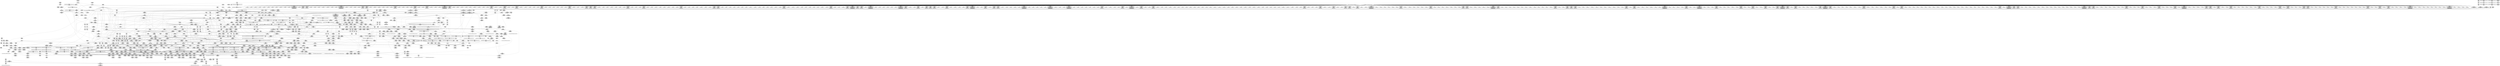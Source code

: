 digraph {
	CE0x52d0b40 [shape=record,shape=Mrecord,label="{CE0x52d0b40|0:_i16,_56:_i8*,_:_CRE_583,584_}"]
	CE0x52ead00 [shape=record,shape=Mrecord,label="{CE0x52ead00|0:_i16,_56:_i8*,_:_CRE_142,143_}"]
	CE0x53d7300 [shape=record,shape=Mrecord,label="{CE0x53d7300|i64_23|*Constant*|*SummSink*}"]
	CE0x52dbe40 [shape=record,shape=Mrecord,label="{CE0x52dbe40|0:_i16,_56:_i8*,_:_CRE_874,875_}"]
	CE0x532cf90 [shape=record,shape=Mrecord,label="{CE0x532cf90|i32_78|*Constant*}"]
	CE0x52c66f0 [shape=record,shape=Mrecord,label="{CE0x52c66f0|0:_i16,_56:_i8*,_:_CRE_268,269_}"]
	CE0x52d3860 [shape=record,shape=Mrecord,label="{CE0x52d3860|0:_i16,_56:_i8*,_:_CRE_621,622_}"]
	CE0x52c5520 [shape=record,shape=Mrecord,label="{CE0x52c5520|0:_i16,_56:_i8*,_:_CRE_253,254_}"]
	CE0x5281e00 [shape=record,shape=Mrecord,label="{CE0x5281e00|56:_i8*,_:_CRE_56,64_|*MultipleSource*|Function::selinux_inode_rename&Arg::old_inode::|security/selinux/hooks.c,1813|Function::may_rename&Arg::old_dir::}"]
	CE0x52754b0 [shape=record,shape=Mrecord,label="{CE0x52754b0|i64_1|*Constant*|*SummSink*}"]
	CE0x52cade0 [shape=record,shape=Mrecord,label="{CE0x52cade0|0:_i16,_56:_i8*,_:_CRE_400,408_|*MultipleSource*|*LoadInst*|security/selinux/hooks.c,1814|security/selinux/hooks.c,1814}"]
	CE0x52c0f60 [shape=record,shape=Mrecord,label="{CE0x52c0f60|104:_%struct.inode*,_:_CRE_185,186_}"]
	CE0x53bea40 [shape=record,shape=Mrecord,label="{CE0x53bea40|may_rename:tmp57|security/selinux/hooks.c,1842|*SummSink*}"]
	CE0x52902e0 [shape=record,shape=Mrecord,label="{CE0x52902e0|may_rename:old_dir|Function::may_rename&Arg::old_dir::|*SummSink*}"]
	CE0x53cf690 [shape=record,shape=Mrecord,label="{CE0x53cf690|i64*_getelementptr_inbounds_(_29_x_i64_,_29_x_i64_*___llvm_gcov_ctr228,_i64_0,_i64_25)|*Constant*}"]
	CE0x5299740 [shape=record,shape=Mrecord,label="{CE0x5299740|GLOBAL:current_sid|*Constant*|*SummSource*}"]
	CE0x527eae0 [shape=record,shape=Mrecord,label="{CE0x527eae0|may_rename:return|*SummSink*}"]
	CE0x53cf0d0 [shape=record,shape=Mrecord,label="{CE0x53cf0d0|may_rename:tmp73|security/selinux/hooks.c,1849|*SummSink*}"]
	CE0x52f14c0 [shape=record,shape=Mrecord,label="{CE0x52f14c0|104:_%struct.inode*,_:_CRE_202,203_}"]
	CE0x526e2a0 [shape=record,shape=Mrecord,label="{CE0x526e2a0|104:_%struct.inode*,_:_CRE_144,145_}"]
	CE0x533be90 [shape=record,shape=Mrecord,label="{CE0x533be90|0:_i16,_56:_i8*,_:_CRE_978,979_}"]
	CE0x5395200 [shape=record,shape=Mrecord,label="{CE0x5395200|may_rename:tmp33|security/selinux/hooks.c,1829|*SummSource*}"]
	CE0x5392f20 [shape=record,shape=Mrecord,label="{CE0x5392f20|may_rename:tmp29|security/selinux/hooks.c,1829}"]
	CE0x52e1d90 [shape=record,shape=Mrecord,label="{CE0x52e1d90|may_rename:i_security|security/selinux/hooks.c,1813}"]
	CE0x52eb7b0 [shape=record,shape=Mrecord,label="{CE0x52eb7b0|0:_i16,_56:_i8*,_:_CRE_151,152_}"]
	CE0x528ce30 [shape=record,shape=Mrecord,label="{CE0x528ce30|may_rename:ad|security/selinux/hooks.c, 1807|*SummSink*}"]
	CE0x5379e30 [shape=record,shape=Mrecord,label="{CE0x5379e30|i32_9437184|*Constant*}"]
	CE0x533a8e0 [shape=record,shape=Mrecord,label="{CE0x533a8e0|0:_i16,_56:_i8*,_:_CRE_927,928_}"]
	CE0x53979b0 [shape=record,shape=Mrecord,label="{CE0x53979b0|i64*_getelementptr_inbounds_(_29_x_i64_,_29_x_i64_*___llvm_gcov_ctr228,_i64_0,_i64_14)|*Constant*}"]
	CE0x5339250 [shape=record,shape=Mrecord,label="{CE0x5339250|0:_i16,_56:_i8*,_:_CRE_908,909_}"]
	CE0x5350710 [shape=record,shape=Mrecord,label="{CE0x5350710|may_rename:d_inode2|security/selinux/hooks.c,1815}"]
	CE0x539b210 [shape=record,shape=Mrecord,label="{CE0x539b210|may_rename:sclass17|security/selinux/hooks.c,1831|*SummSource*}"]
	CE0x5326bd0 [shape=record,shape=Mrecord,label="{CE0x5326bd0|i32_218|*Constant*}"]
	CE0x52c6100 [shape=record,shape=Mrecord,label="{CE0x52c6100|0:_i16,_56:_i8*,_:_CRE_263,264_}"]
	CE0x52e9dd0 [shape=record,shape=Mrecord,label="{CE0x52e9dd0|104:_%struct.inode*,_:_CRE_316,317_}"]
	CE0x53790b0 [shape=record,shape=Mrecord,label="{CE0x53790b0|i64*_getelementptr_inbounds_(_29_x_i64_,_29_x_i64_*___llvm_gcov_ctr228,_i64_0,_i64_17)|*Constant*|*SummSink*}"]
	CE0x52c0840 [shape=record,shape=Mrecord,label="{CE0x52c0840|104:_%struct.inode*,_:_CRE_179,180_}"]
	CE0x52eea00 [shape=record,shape=Mrecord,label="{CE0x52eea00|0:_i16,_56:_i8*,_:_CRE_12,16_|*MultipleSource*|*LoadInst*|security/selinux/hooks.c,1814|security/selinux/hooks.c,1814}"]
	CE0x538e330 [shape=record,shape=Mrecord,label="{CE0x538e330|may_rename:tmp19|security/selinux/hooks.c,1826|*SummSource*}"]
	CE0x52b0e20 [shape=record,shape=Mrecord,label="{CE0x52b0e20|may_rename:if.end22|*SummSink*}"]
	CE0x533a7b0 [shape=record,shape=Mrecord,label="{CE0x533a7b0|0:_i16,_56:_i8*,_:_CRE_926,927_}"]
	CE0x52808b0 [shape=record,shape=Mrecord,label="{CE0x52808b0|i64_2|*Constant*}"]
	CE0x5344200 [shape=record,shape=Mrecord,label="{CE0x5344200|may_rename:i_security4|security/selinux/hooks.c,1816}"]
	CE0x52c97a0 [shape=record,shape=Mrecord,label="{CE0x52c97a0|0:_i16,_56:_i8*,_:_CRE_309,310_}"]
	CE0x52e92a0 [shape=record,shape=Mrecord,label="{CE0x52e92a0|104:_%struct.inode*,_:_CRE_306,307_}"]
	CE0x526f800 [shape=record,shape=Mrecord,label="{CE0x526f800|may_rename:tobool|security/selinux/hooks.c,1823|*SummSource*}"]
	CE0x52c9ee0 [shape=record,shape=Mrecord,label="{CE0x52c9ee0|0:_i16,_56:_i8*,_:_CRE_328,336_|*MultipleSource*|*LoadInst*|security/selinux/hooks.c,1814|security/selinux/hooks.c,1814}"]
	CE0x5328050 [shape=record,shape=Mrecord,label="{CE0x5328050|i32_22|*Constant*|*SummSink*}"]
	CE0x52871a0 [shape=record,shape=Mrecord,label="{CE0x52871a0|104:_%struct.inode*,_:_CRE_24,40_|*MultipleSource*|Function::selinux_inode_rename&Arg::old_dentry::|Function::selinux_inode_rename&Arg::new_dentry::|security/selinux/hooks.c,1814|Function::may_rename&Arg::old_dentry::|Function::may_rename&Arg::new_dentry::}"]
	CE0x5274120 [shape=record,shape=Mrecord,label="{CE0x5274120|may_rename:if.then15|*SummSource*}"]
	CE0x526cb50 [shape=record,shape=Mrecord,label="{CE0x526cb50|GLOBAL:__llvm_gcov_ctr125|Global_var:__llvm_gcov_ctr125}"]
	CE0x52da380 [shape=record,shape=Mrecord,label="{CE0x52da380|0:_i16,_56:_i8*,_:_CRE_800,804_|*MultipleSource*|*LoadInst*|security/selinux/hooks.c,1814|security/selinux/hooks.c,1814}"]
	CE0x52ca480 [shape=record,shape=Mrecord,label="{CE0x52ca480|0:_i16,_56:_i8*,_:_CRE_352,360_|*MultipleSource*|*LoadInst*|security/selinux/hooks.c,1814|security/selinux/hooks.c,1814}"]
	CE0x536f740 [shape=record,shape=Mrecord,label="{CE0x536f740|avc_has_perm:requested|Function::avc_has_perm&Arg::requested::|*SummSink*}"]
	CE0x5263100 [shape=record,shape=Mrecord,label="{CE0x5263100|may_rename:tmp1}"]
	CE0x52eabd0 [shape=record,shape=Mrecord,label="{CE0x52eabd0|0:_i16,_56:_i8*,_:_CRE_141,142_}"]
	CE0x53d0f80 [shape=record,shape=Mrecord,label="{CE0x53d0f80|may_rename:retval.0|*SummSink*}"]
	CE0x5284a00 [shape=record,shape=Mrecord,label="{CE0x5284a00|selinux_inode_rename:tmp1}"]
	CE0x526dce0 [shape=record,shape=Mrecord,label="{CE0x526dce0|104:_%struct.inode*,_:_CRE_96,104_|*MultipleSource*|Function::selinux_inode_rename&Arg::old_dentry::|Function::selinux_inode_rename&Arg::new_dentry::|security/selinux/hooks.c,1814|Function::may_rename&Arg::old_dentry::|Function::may_rename&Arg::new_dentry::}"]
	CE0x52b1370 [shape=record,shape=Mrecord,label="{CE0x52b1370|get_current:tmp2|*SummSink*}"]
	CE0x52c4cd0 [shape=record,shape=Mrecord,label="{CE0x52c4cd0|0:_i16,_56:_i8*,_:_CRE_246,247_}"]
	CE0x538f3d0 [shape=record,shape=Mrecord,label="{CE0x538f3d0|may_rename:sclass|security/selinux/hooks.c,1826}"]
	CE0x5339120 [shape=record,shape=Mrecord,label="{CE0x5339120|0:_i16,_56:_i8*,_:_CRE_907,908_}"]
	CE0x5337790 [shape=record,shape=Mrecord,label="{CE0x5337790|get_current:tmp4|./arch/x86/include/asm/current.h,14|*SummSource*}"]
	CE0x52e62f0 [shape=record,shape=Mrecord,label="{CE0x52e62f0|may_rename:sid7|security/selinux/hooks.c,1825}"]
	CE0x5263090 [shape=record,shape=Mrecord,label="{CE0x5263090|i64_1|*Constant*}"]
	CE0x532b2b0 [shape=record,shape=Mrecord,label="{CE0x532b2b0|current_sid:tmp19|security/selinux/hooks.c,218|*SummSink*}"]
	CE0x52cc070 [shape=record,shape=Mrecord,label="{CE0x52cc070|0:_i16,_56:_i8*,_:_CRE_474,475_}"]
	CE0x52cd170 [shape=record,shape=Mrecord,label="{CE0x52cd170|0:_i16,_56:_i8*,_:_CRE_552,553_}"]
	CE0x53dd7e0 [shape=record,shape=Mrecord,label="{CE0x53dd7e0|current_sid:bb|*SummSink*}"]
	CE0x52c5b10 [shape=record,shape=Mrecord,label="{CE0x52c5b10|0:_i16,_56:_i8*,_:_CRE_258,259_}"]
	CE0x53944b0 [shape=record,shape=Mrecord,label="{CE0x53944b0|may_rename:tmp30|security/selinux/hooks.c,1829|*SummSink*}"]
	"CONST[source:0(mediator),value:2(dynamic)][purpose:{object}][SnkIdx:1]"
	CE0x5324950 [shape=record,shape=Mrecord,label="{CE0x5324950|current_sid:tmp10|security/selinux/hooks.c,218|*SummSink*}"]
	CE0x5369a80 [shape=record,shape=Mrecord,label="{CE0x5369a80|may_rename:tmp11|security/selinux/hooks.c,1821}"]
	CE0x53be270 [shape=record,shape=Mrecord,label="{CE0x53be270|i64*_getelementptr_inbounds_(_29_x_i64_,_29_x_i64_*___llvm_gcov_ctr228,_i64_0,_i64_20)|*Constant*|*SummSink*}"]
	CE0x5295bf0 [shape=record,shape=Mrecord,label="{CE0x5295bf0|may_rename:tmp13|security/selinux/hooks.c,1823|*SummSink*}"]
	CE0x52cc7f0 [shape=record,shape=Mrecord,label="{CE0x52cc7f0|0:_i16,_56:_i8*,_:_CRE_480,481_}"]
	CE0x53c6f50 [shape=record,shape=Mrecord,label="{CE0x53c6f50|may_rename:tmp71|security/selinux/hooks.c,1849|*SummSource*}"]
	CE0x539dc50 [shape=record,shape=Mrecord,label="{CE0x539dc50|may_rename:u23|security/selinux/hooks.c,1836|*SummSink*}"]
	CE0x6f73200 [shape=record,shape=Mrecord,label="{CE0x6f73200|selinux_inode_rename:tmp3}"]
	CE0x53daab0 [shape=record,shape=Mrecord,label="{CE0x53daab0|current_sid:land.lhs.true|*SummSink*}"]
	CE0x533fb80 [shape=record,shape=Mrecord,label="{CE0x533fb80|may_rename:tmp77|security/selinux/hooks.c,1851|*SummSink*}"]
	CE0x52df690 [shape=record,shape=Mrecord,label="{CE0x52df690|104:_%struct.inode*,_:_CRE_155,156_}"]
	CE0x52ed5a0 [shape=record,shape=Mrecord,label="{CE0x52ed5a0|0:_i16,_56:_i8*,_:_CRE_176,177_}"]
	CE0x53ddab0 [shape=record,shape=Mrecord,label="{CE0x53ddab0|may_rename:tmp65|security/selinux/hooks.c,1844|*SummSink*}"]
	CE0x52cfbd0 [shape=record,shape=Mrecord,label="{CE0x52cfbd0|0:_i16,_56:_i8*,_:_CRE_570,571_}"]
	CE0x5328bd0 [shape=record,shape=Mrecord,label="{CE0x5328bd0|current_sid:tmp23|security/selinux/hooks.c,218}"]
	CE0x52add50 [shape=record,shape=Mrecord,label="{CE0x52add50|i64_3|*Constant*|*SummSink*}"]
	CE0x52d3270 [shape=record,shape=Mrecord,label="{CE0x52d3270|0:_i16,_56:_i8*,_:_CRE_616,617_}"]
	CE0x5390670 [shape=record,shape=Mrecord,label="{CE0x5390670|may_rename:call8|security/selinux/hooks.c,1825|*SummSink*}"]
	CE0x52c2820 [shape=record,shape=Mrecord,label="{CE0x52c2820|0:_i16,_56:_i8*,_:_CRE_191,192_}"]
	CE0x539dcc0 [shape=record,shape=Mrecord,label="{CE0x539dcc0|may_rename:dentry24|security/selinux/hooks.c,1836|*SummSource*}"]
	CE0x5343ce0 [shape=record,shape=Mrecord,label="{CE0x5343ce0|may_rename:tobool12|security/selinux/hooks.c,1829|*SummSource*}"]
	CE0x5399720 [shape=record,shape=Mrecord,label="{CE0x5399720|i64*_getelementptr_inbounds_(_29_x_i64_,_29_x_i64_*___llvm_gcov_ctr228,_i64_0,_i64_13)|*Constant*|*SummSink*}"]
	CE0x5264b00 [shape=record,shape=Mrecord,label="{CE0x5264b00|selinux_inode_rename:entry}"]
	CE0x5299c70 [shape=record,shape=Mrecord,label="{CE0x5299c70|may_rename:if.then38|*SummSource*}"]
	CE0x532d1c0 [shape=record,shape=Mrecord,label="{CE0x532d1c0|i32_78|*Constant*|*SummSink*}"]
	CE0x53d0de0 [shape=record,shape=Mrecord,label="{CE0x53d0de0|may_rename:retval.0}"]
	CE0x52d7280 [shape=record,shape=Mrecord,label="{CE0x52d7280|may_rename:tmp44|*LoadInst*|security/selinux/hooks.c,1838|*SummSink*}"]
	CE0x53de9d0 [shape=record,shape=Mrecord,label="{CE0x53de9d0|may_rename:tmp75|security/selinux/hooks.c,1850|*SummSink*}"]
	CE0x5280b30 [shape=record,shape=Mrecord,label="{CE0x5280b30|i64_0|*Constant*}"]
	CE0x52d27c0 [shape=record,shape=Mrecord,label="{CE0x52d27c0|0:_i16,_56:_i8*,_:_CRE_607,608_}"]
	CE0x52bfb30 [shape=record,shape=Mrecord,label="{CE0x52bfb30|104:_%struct.inode*,_:_CRE_168,169_}"]
	CE0x52c12f0 [shape=record,shape=Mrecord,label="{CE0x52c12f0|104:_%struct.inode*,_:_CRE_188,189_}"]
	"CONST[source:0(mediator),value:2(dynamic)][purpose:{object}][SnkIdx:10]"
	CE0x53d0620 [shape=record,shape=Mrecord,label="{CE0x53d0620|may_rename:tmp65|security/selinux/hooks.c,1844|*SummSource*}"]
	CE0x531fb20 [shape=record,shape=Mrecord,label="{CE0x531fb20|current_sid:tmp11|security/selinux/hooks.c,218|*SummSource*}"]
	CE0x52bfd90 [shape=record,shape=Mrecord,label="{CE0x52bfd90|104:_%struct.inode*,_:_CRE_170,171_}"]
	CE0x52addc0 [shape=record,shape=Mrecord,label="{CE0x52addc0|current_sid:tmp4|security/selinux/hooks.c,218}"]
	CE0x4aac080 [shape=record,shape=Mrecord,label="{CE0x4aac080|i64*_getelementptr_inbounds_(_2_x_i64_,_2_x_i64_*___llvm_gcov_ctr227,_i64_0,_i64_1)|*Constant*}"]
	"CONST[source:0(mediator),value:2(dynamic)][purpose:{object}][SnkIdx:13]"
	CE0x52db850 [shape=record,shape=Mrecord,label="{CE0x52db850|0:_i16,_56:_i8*,_:_CRE_869,870_}"]
	CE0x5396800 [shape=record,shape=Mrecord,label="{CE0x5396800|may_rename:tmp36|security/selinux/hooks.c,1832}"]
	CE0x526f2a0 [shape=record,shape=Mrecord,label="{CE0x526f2a0|get_current:tmp4|./arch/x86/include/asm/current.h,14}"]
	CE0x52dbd10 [shape=record,shape=Mrecord,label="{CE0x52dbd10|0:_i16,_56:_i8*,_:_CRE_873,874_}"]
	CE0x52d97e0 [shape=record,shape=Mrecord,label="{CE0x52d97e0|may_rename:tmp45|security/selinux/hooks.c,1838|*SummSink*}"]
	CE0x5394080 [shape=record,shape=Mrecord,label="{CE0x5394080|i64_9|*Constant*}"]
	CE0x52f1260 [shape=record,shape=Mrecord,label="{CE0x52f1260|0:_i16,_56:_i8*,_:_CRE_8,12_|*MultipleSource*|*LoadInst*|security/selinux/hooks.c,1814|security/selinux/hooks.c,1814}"]
	CE0x52e4320 [shape=record,shape=Mrecord,label="{CE0x52e4320|0:_i16,_56:_i8*,_:_CRE_894,895_}"]
	CE0x5325240 [shape=record,shape=Mrecord,label="{CE0x5325240|current_sid:tmp13|security/selinux/hooks.c,218}"]
	CE0x52cc920 [shape=record,shape=Mrecord,label="{CE0x52cc920|0:_i16,_56:_i8*,_:_CRE_481,482_}"]
	CE0x53c3b10 [shape=record,shape=Mrecord,label="{CE0x53c3b10|may_rename:sclass48|security/selinux/hooks.c,1847}"]
	CE0x536bf20 [shape=record,shape=Mrecord,label="{CE0x536bf20|i64_21|*Constant*}"]
	CE0x5296170 [shape=record,shape=Mrecord,label="{CE0x5296170|current_sid:tmp8|security/selinux/hooks.c,218|*SummSource*}"]
	CE0x53395e0 [shape=record,shape=Mrecord,label="{CE0x53395e0|0:_i16,_56:_i8*,_:_CRE_911,912_}"]
	CE0x536c2f0 [shape=record,shape=Mrecord,label="{CE0x536c2f0|may_rename:tmp59|security/selinux/hooks.c,1843|*SummSink*}"]
	CE0x52d3d20 [shape=record,shape=Mrecord,label="{CE0x52d3d20|0:_i16,_56:_i8*,_:_CRE_624,628_|*MultipleSource*|*LoadInst*|security/selinux/hooks.c,1814|security/selinux/hooks.c,1814}"]
	"CONST[source:0(mediator),value:0(static)][purpose:{operation}][SnkIdx:7]"
	CE0x52e9640 [shape=record,shape=Mrecord,label="{CE0x52e9640|104:_%struct.inode*,_:_CRE_309,310_}"]
	CE0x538e590 [shape=record,shape=Mrecord,label="{CE0x538e590|may_rename:call8|security/selinux/hooks.c,1825}"]
	CE0x52c0710 [shape=record,shape=Mrecord,label="{CE0x52c0710|104:_%struct.inode*,_:_CRE_178,179_}"]
	CE0x52cb710 [shape=record,shape=Mrecord,label="{CE0x52cb710|0:_i16,_56:_i8*,_:_CRE_440,448_|*MultipleSource*|*LoadInst*|security/selinux/hooks.c,1814|security/selinux/hooks.c,1814}"]
	CE0x5388870 [shape=record,shape=Mrecord,label="{CE0x5388870|may_rename:tmp79|security/selinux/hooks.c,1853|*SummSink*}"]
	CE0x5275520 [shape=record,shape=Mrecord,label="{CE0x5275520|selinux_inode_rename:tmp1|*SummSink*}"]
	CE0x52d01c0 [shape=record,shape=Mrecord,label="{CE0x52d01c0|0:_i16,_56:_i8*,_:_CRE_575,576_}"]
	CE0x53ce930 [shape=record,shape=Mrecord,label="{CE0x53ce930|i64_24|*Constant*|*SummSource*}"]
	CE0x53dc060 [shape=record,shape=Mrecord,label="{CE0x53dc060|i8_1|*Constant*|*SummSink*}"]
	CE0x52c9540 [shape=record,shape=Mrecord,label="{CE0x52c9540|0:_i16,_56:_i8*,_:_CRE_307,308_}"]
	CE0x5379af0 [shape=record,shape=Mrecord,label="{CE0x5379af0|may_rename:tmp50|security/selinux/hooks.c,1839|*SummSink*}"]
	CE0x52e53f0 [shape=record,shape=Mrecord,label="{CE0x52e53f0|may_rename:tmp62|security/selinux/hooks.c,1843}"]
	CE0x539aab0 [shape=record,shape=Mrecord,label="{CE0x539aab0|may_rename:tmp39|security/selinux/hooks.c,1832}"]
	CE0x52ce240 [shape=record,shape=Mrecord,label="{CE0x52ce240|0:_i16,_56:_i8*,_:_CRE_540,544_|*MultipleSource*|*LoadInst*|security/selinux/hooks.c,1814|security/selinux/hooks.c,1814}"]
	CE0x52d4f30 [shape=record,shape=Mrecord,label="{CE0x52d4f30|0:_i16,_56:_i8*,_:_CRE_696,704_|*MultipleSource*|*LoadInst*|security/selinux/hooks.c,1814|security/selinux/hooks.c,1814}"]
	CE0x5329520 [shape=record,shape=Mrecord,label="{CE0x5329520|i32_1|*Constant*}"]
	CE0x53c1ab0 [shape=record,shape=Mrecord,label="{CE0x53c1ab0|i64*_getelementptr_inbounds_(_29_x_i64_,_29_x_i64_*___llvm_gcov_ctr228,_i64_0,_i64_20)|*Constant*}"]
	CE0x53276a0 [shape=record,shape=Mrecord,label="{CE0x53276a0|i8*_getelementptr_inbounds_(_45_x_i8_,_45_x_i8_*_.str12,_i32_0,_i32_0)|*Constant*|*SummSource*}"]
	CE0x52d1720 [shape=record,shape=Mrecord,label="{CE0x52d1720|0:_i16,_56:_i8*,_:_CRE_593,594_}"]
	CE0x52d52c0 [shape=record,shape=Mrecord,label="{CE0x52d52c0|0:_i16,_56:_i8*,_:_CRE_712,728_|*MultipleSource*|*LoadInst*|security/selinux/hooks.c,1814|security/selinux/hooks.c,1814}"]
	CE0x52eb2f0 [shape=record,shape=Mrecord,label="{CE0x52eb2f0|0:_i16,_56:_i8*,_:_CRE_147,148_}"]
	CE0x53c3030 [shape=record,shape=Mrecord,label="{CE0x53c3030|i64*_getelementptr_inbounds_(_29_x_i64_,_29_x_i64_*___llvm_gcov_ctr228,_i64_0,_i64_26)|*Constant*}"]
	CE0x537ff00 [shape=record,shape=Mrecord,label="{CE0x537ff00|may_rename:tmp52|security/selinux/hooks.c,1841}"]
	CE0x53d8170 [shape=record,shape=Mrecord,label="{CE0x53d8170|may_rename:tmp67|security/selinux/hooks.c,1845|*SummSource*}"]
	CE0x53977c0 [shape=record,shape=Mrecord,label="{CE0x53977c0|may_rename:tmp42|security/selinux/hooks.c,1834}"]
	CE0x53739d0 [shape=record,shape=Mrecord,label="{CE0x53739d0|i8_10|*Constant*}"]
	CE0x5391410 [shape=record,shape=Mrecord,label="{CE0x5391410|i64_4|*Constant*|*SummSource*}"]
	CE0x52e65a0 [shape=record,shape=Mrecord,label="{CE0x52e65a0|may_rename:sid7|security/selinux/hooks.c,1825|*SummSink*}"]
	CE0x53bf4b0 [shape=record,shape=Mrecord,label="{CE0x53bf4b0|may_rename:d_inode36|security/selinux/hooks.c,1843|*SummSink*}"]
	CE0x52c0e30 [shape=record,shape=Mrecord,label="{CE0x52c0e30|104:_%struct.inode*,_:_CRE_184,185_}"]
	CE0x5387b60 [shape=record,shape=Mrecord,label="{CE0x5387b60|may_rename:tmp18|security/selinux/hooks.c,1825}"]
	CE0x53515c0 [shape=record,shape=Mrecord,label="{CE0x53515c0|may_rename:tmp8|security/selinux/hooks.c,1815|*SummSource*}"]
	CE0x52876f0 [shape=record,shape=Mrecord,label="{CE0x52876f0|104:_%struct.inode*,_:_CRE_56,64_|*MultipleSource*|Function::selinux_inode_rename&Arg::old_dentry::|Function::selinux_inode_rename&Arg::new_dentry::|security/selinux/hooks.c,1814|Function::may_rename&Arg::old_dentry::|Function::may_rename&Arg::new_dentry::}"]
	CE0x6877440 [shape=record,shape=Mrecord,label="{CE0x6877440|selinux_inode_rename:tmp2}"]
	CE0x5325870 [shape=record,shape=Mrecord,label="{CE0x5325870|i64*_getelementptr_inbounds_(_11_x_i64_,_11_x_i64_*___llvm_gcov_ctr125,_i64_0,_i64_0)|*Constant*}"]
	CE0x5391b90 [shape=record,shape=Mrecord,label="{CE0x5391b90|i64_7|*Constant*}"]
	"CONST[source:0(mediator),value:2(dynamic)][purpose:{object}][SnkIdx:6]"
	CE0x529d3c0 [shape=record,shape=Mrecord,label="{CE0x529d3c0|may_rename:tmp14|security/selinux/hooks.c,1823|*SummSink*}"]
	CE0x537c110 [shape=record,shape=Mrecord,label="{CE0x537c110|i64_15|*Constant*|*SummSource*}"]
	CE0x53275e0 [shape=record,shape=Mrecord,label="{CE0x53275e0|i8*_getelementptr_inbounds_(_45_x_i8_,_45_x_i8_*_.str12,_i32_0,_i32_0)|*Constant*}"]
	CE0x52f1e40 [shape=record,shape=Mrecord,label="{CE0x52f1e40|104:_%struct.inode*,_:_CRE_210,211_}"]
	CE0x52e4ca0 [shape=record,shape=Mrecord,label="{CE0x52e4ca0|0:_i16,_56:_i8*,_:_CRE_902,903_}"]
	CE0x52c7530 [shape=record,shape=Mrecord,label="{CE0x52c7530|0:_i16,_56:_i8*,_:_CRE_280,281_}"]
	CE0x5270c70 [shape=record,shape=Mrecord,label="{CE0x5270c70|current_sid:tmp10|security/selinux/hooks.c,218}"]
	CE0x528d0a0 [shape=record,shape=Mrecord,label="{CE0x528d0a0|selinux_inode_rename:call|security/selinux/hooks.c,2800|*SummSink*}"]
	CE0x53750b0 [shape=record,shape=Mrecord,label="{CE0x53750b0|i32_3|*Constant*|*SummSink*}"]
	CE0x53d9660 [shape=record,shape=Mrecord,label="{CE0x53d9660|current_sid:tmp9|security/selinux/hooks.c,218|*SummSource*}"]
	CE0x53c14f0 [shape=record,shape=Mrecord,label="{CE0x53c14f0|may_rename:tmp55|security/selinux/hooks.c,1841|*SummSink*}"]
	CE0x5394b20 [shape=record,shape=Mrecord,label="{CE0x5394b20|may_rename:tmp32|security/selinux/hooks.c,1829}"]
	CE0x533c070 [shape=record,shape=Mrecord,label="{CE0x533c070|0:_i16,_56:_i8*,_:_CRE_979,980_}"]
	CE0x6f73130 [shape=record,shape=Mrecord,label="{CE0x6f73130|selinux_inode_rename:tmp2|*SummSource*}"]
	CE0x52bf620 [shape=record,shape=Mrecord,label="{CE0x52bf620|may_rename:return}"]
	CE0x52c92e0 [shape=record,shape=Mrecord,label="{CE0x52c92e0|0:_i16,_56:_i8*,_:_CRE_305,306_}"]
	CE0x5299bd0 [shape=record,shape=Mrecord,label="{CE0x5299bd0|current_sid:tmp6|security/selinux/hooks.c,218}"]
	CE0x52c6820 [shape=record,shape=Mrecord,label="{CE0x52c6820|0:_i16,_56:_i8*,_:_CRE_269,270_}"]
	CE0x52c3170 [shape=record,shape=Mrecord,label="{CE0x52c3170|0:_i16,_56:_i8*,_:_CRE_199,200_}"]
	CE0x53e0640 [shape=record,shape=Mrecord,label="{CE0x53e0640|may_rename:conv46|security/selinux/hooks.c,1845|*SummSource*}"]
	CE0x52adb90 [shape=record,shape=Mrecord,label="{CE0x52adb90|may_rename:if.end11|*SummSource*}"]
	CE0x526cdd0 [shape=record,shape=Mrecord,label="{CE0x526cdd0|104:_%struct.inode*,_:_CRE_80,88_|*MultipleSource*|Function::selinux_inode_rename&Arg::old_dentry::|Function::selinux_inode_rename&Arg::new_dentry::|security/selinux/hooks.c,1814|Function::may_rename&Arg::old_dentry::|Function::may_rename&Arg::new_dentry::}"]
	CE0x52e9540 [shape=record,shape=Mrecord,label="{CE0x52e9540|104:_%struct.inode*,_:_CRE_308,309_}"]
	CE0x53c2360 [shape=record,shape=Mrecord,label="{CE0x53c2360|may_rename:tobool33|security/selinux/hooks.c,1841}"]
	CE0x52ed800 [shape=record,shape=Mrecord,label="{CE0x52ed800|0:_i16,_56:_i8*,_:_CRE_178,179_}"]
	CE0x53c1370 [shape=record,shape=Mrecord,label="{CE0x53c1370|may_rename:tmp55|security/selinux/hooks.c,1841|*SummSource*}"]
	CE0x533aa10 [shape=record,shape=Mrecord,label="{CE0x533aa10|0:_i16,_56:_i8*,_:_CRE_928,929_}"]
	CE0x53bf380 [shape=record,shape=Mrecord,label="{CE0x53bf380|may_rename:d_inode36|security/selinux/hooks.c,1843|*SummSource*}"]
	CE0x53c7200 [shape=record,shape=Mrecord,label="{CE0x53c7200|may_rename:tmp72|security/selinux/hooks.c,1849}"]
	CE0x53266b0 [shape=record,shape=Mrecord,label="{CE0x53266b0|i8*_getelementptr_inbounds_(_25_x_i8_,_25_x_i8_*_.str3,_i32_0,_i32_0)|*Constant*|*SummSink*}"]
	CE0x5287360 [shape=record,shape=Mrecord,label="{CE0x5287360|104:_%struct.inode*,_:_CRE_40,48_|*MultipleSource*|Function::selinux_inode_rename&Arg::old_dentry::|Function::selinux_inode_rename&Arg::new_dentry::|security/selinux/hooks.c,1814|Function::may_rename&Arg::old_dentry::|Function::may_rename&Arg::new_dentry::}"]
	CE0x53df690 [shape=record,shape=Mrecord,label="{CE0x53df690|may_rename:cond|security/selinux/hooks.c,1848|*SummSink*}"]
	CE0x52c7070 [shape=record,shape=Mrecord,label="{CE0x52c7070|0:_i16,_56:_i8*,_:_CRE_276,277_}"]
	CE0x526c9d0 [shape=record,shape=Mrecord,label="{CE0x526c9d0|current_sid:tmp5|security/selinux/hooks.c,218}"]
	CE0x5339aa0 [shape=record,shape=Mrecord,label="{CE0x5339aa0|0:_i16,_56:_i8*,_:_CRE_915,916_}"]
	CE0x52b0ad0 [shape=record,shape=Mrecord,label="{CE0x52b0ad0|GLOBAL:current_sid.__warned|Global_var:current_sid.__warned|*SummSource*}"]
	CE0x52c79f0 [shape=record,shape=Mrecord,label="{CE0x52c79f0|0:_i16,_56:_i8*,_:_CRE_284,285_}"]
	CE0x537b670 [shape=record,shape=Mrecord,label="{CE0x537b670|i64_16|*Constant*}"]
	CE0x52d07b0 [shape=record,shape=Mrecord,label="{CE0x52d07b0|0:_i16,_56:_i8*,_:_CRE_580,581_}"]
	CE0x52ece80 [shape=record,shape=Mrecord,label="{CE0x52ece80|0:_i16,_56:_i8*,_:_CRE_170,171_}"]
	CE0x52d63e0 [shape=record,shape=Mrecord,label="{CE0x52d63e0|may_rename:tmp45|security/selinux/hooks.c,1838}"]
	CE0x53235d0 [shape=record,shape=Mrecord,label="{CE0x53235d0|current_sid:tmp15|security/selinux/hooks.c,218|*SummSink*}"]
	CE0x52d1850 [shape=record,shape=Mrecord,label="{CE0x52d1850|0:_i16,_56:_i8*,_:_CRE_594,595_}"]
	CE0x52c2cb0 [shape=record,shape=Mrecord,label="{CE0x52c2cb0|0:_i16,_56:_i8*,_:_CRE_195,196_}"]
	CE0x53ced70 [shape=record,shape=Mrecord,label="{CE0x53ced70|may_rename:tobool49|security/selinux/hooks.c,1848|*SummSink*}"]
	CE0x5290500 [shape=record,shape=Mrecord,label="{CE0x5290500|selinux_inode_rename:new_inode|Function::selinux_inode_rename&Arg::new_inode::|*SummSource*}"]
	CE0x52d4cf0 [shape=record,shape=Mrecord,label="{CE0x52d4cf0|0:_i16,_56:_i8*,_:_CRE_688,692_|*MultipleSource*|*LoadInst*|security/selinux/hooks.c,1814|security/selinux/hooks.c,1814}"]
	CE0x53de590 [shape=record,shape=Mrecord,label="{CE0x53de590|may_rename:tmp75|security/selinux/hooks.c,1850|*SummSource*}"]
	CE0x52e4b70 [shape=record,shape=Mrecord,label="{CE0x52e4b70|0:_i16,_56:_i8*,_:_CRE_901,902_}"]
	CE0x52887f0 [shape=record,shape=Mrecord,label="{CE0x52887f0|may_rename:tmp14|security/selinux/hooks.c,1823}"]
	CE0x5323e90 [shape=record,shape=Mrecord,label="{CE0x5323e90|_call_void_lockdep_rcu_suspicious(i8*_getelementptr_inbounds_(_25_x_i8_,_25_x_i8_*_.str3,_i32_0,_i32_0),_i32_218,_i8*_getelementptr_inbounds_(_45_x_i8_,_45_x_i8_*_.str12,_i32_0,_i32_0))_#10,_!dbg_!27727|security/selinux/hooks.c,218|*SummSource*}"]
	CE0x53dde40 [shape=record,shape=Mrecord,label="{CE0x53dde40|may_rename:d_inode41|security/selinux/hooks.c,1845}"]
	CE0x53dfb00 [shape=record,shape=Mrecord,label="{CE0x53dfb00|may_rename:and44|security/selinux/hooks.c,1845}"]
	CE0x52dc100 [shape=record,shape=Mrecord,label="{CE0x52dc100|GLOBAL:current_task|Global_var:current_task}"]
	CE0x537afe0 [shape=record,shape=Mrecord,label="{CE0x537afe0|may_rename:conv29|security/selinux/hooks.c,1839|*SummSource*}"]
	CE0x5378be0 [shape=record,shape=Mrecord,label="{CE0x5378be0|i64*_getelementptr_inbounds_(_29_x_i64_,_29_x_i64_*___llvm_gcov_ctr228,_i64_0,_i64_17)|*Constant*}"]
	CE0x52f1ab0 [shape=record,shape=Mrecord,label="{CE0x52f1ab0|104:_%struct.inode*,_:_CRE_207,208_}"]
	CE0x5351bf0 [shape=record,shape=Mrecord,label="{CE0x5351bf0|may_rename:cmp|security/selinux/hooks.c,1815|*SummSource*}"]
	CE0x52cccb0 [shape=record,shape=Mrecord,label="{CE0x52cccb0|0:_i16,_56:_i8*,_:_CRE_484,485_}"]
	CE0x52e2ef0 [shape=record,shape=Mrecord,label="{CE0x52e2ef0|0:_i16,_56:_i8*,_:_CRE_877,878_}"]
	CE0x52d4540 [shape=record,shape=Mrecord,label="{CE0x52d4540|0:_i16,_56:_i8*,_:_CRE_664,672_|*MultipleSource*|*LoadInst*|security/selinux/hooks.c,1814|security/selinux/hooks.c,1814}"]
	CE0x53c7600 [shape=record,shape=Mrecord,label="{CE0x53c7600|may_rename:tmp72|security/selinux/hooks.c,1849|*SummSink*}"]
	CE0x539bae0 [shape=record,shape=Mrecord,label="{CE0x539bae0|i64_12|*Constant*|*SummSource*}"]
	CE0x5276d80 [shape=record,shape=Mrecord,label="{CE0x5276d80|may_rename:ad|security/selinux/hooks.c, 1807}"]
	CE0x52812f0 [shape=record,shape=Mrecord,label="{CE0x52812f0|i1_true|*Constant*|*SummSink*}"]
	CE0x538f440 [shape=record,shape=Mrecord,label="{CE0x538f440|may_rename:sclass|security/selinux/hooks.c,1826|*SummSource*}"]
	CE0x52e4580 [shape=record,shape=Mrecord,label="{CE0x52e4580|0:_i16,_56:_i8*,_:_CRE_896,897_}"]
	CE0x5393810 [shape=record,shape=Mrecord,label="{CE0x5393810|may_rename:cmp13|security/selinux/hooks.c,1829|*SummSink*}"]
	CE0x538f1d0 [shape=record,shape=Mrecord,label="{CE0x538f1d0|i32_4|*Constant*|*SummSink*}"]
	CE0x52f3470 [shape=record,shape=Mrecord,label="{CE0x52f3470|104:_%struct.inode*,_:_CRE_248,256_|*MultipleSource*|Function::selinux_inode_rename&Arg::old_dentry::|Function::selinux_inode_rename&Arg::new_dentry::|security/selinux/hooks.c,1814|Function::may_rename&Arg::old_dentry::|Function::may_rename&Arg::new_dentry::}"]
	CE0x52840d0 [shape=record,shape=Mrecord,label="{CE0x52840d0|GLOBAL:__llvm_gcov_ctr228|Global_var:__llvm_gcov_ctr228|*SummSink*}"]
	CE0x53df450 [shape=record,shape=Mrecord,label="{CE0x53df450|may_rename:cond|security/selinux/hooks.c,1848}"]
	CE0x536c5a0 [shape=record,shape=Mrecord,label="{CE0x536c5a0|may_rename:tmp60|security/selinux/hooks.c,1843|*SummSource*}"]
	CE0x52c1420 [shape=record,shape=Mrecord,label="{CE0x52c1420|104:_%struct.inode*,_:_CRE_189,190_}"]
	CE0x52cafc0 [shape=record,shape=Mrecord,label="{CE0x52cafc0|0:_i16,_56:_i8*,_:_CRE_408,416_|*MultipleSource*|*LoadInst*|security/selinux/hooks.c,1814|security/selinux/hooks.c,1814}"]
	CE0x538e820 [shape=record,shape=Mrecord,label="{CE0x538e820|may_rename:tmp21|security/selinux/hooks.c,1827|*SummSource*}"]
	CE0x5298de0 [shape=record,shape=Mrecord,label="{CE0x5298de0|may_rename:tmp}"]
	CE0x539ddd0 [shape=record,shape=Mrecord,label="{CE0x539ddd0|may_rename:dentry24|security/selinux/hooks.c,1836|*SummSink*}"]
	CE0x5377810 [shape=record,shape=Mrecord,label="{CE0x5377810|may_rename:tmp10|security/selinux/hooks.c,1816|*SummSink*}"]
	CE0x52cf250 [shape=record,shape=Mrecord,label="{CE0x52cf250|0:_i16,_56:_i8*,_:_CRE_562,563_}"]
	CE0x52b0530 [shape=record,shape=Mrecord,label="{CE0x52b0530|current_sid:entry|*SummSink*}"]
	CE0x659bb30 [shape=record,shape=Mrecord,label="{CE0x659bb30|GLOBAL:current_sid|*Constant*|*SummSink*}"]
	CE0x52709d0 [shape=record,shape=Mrecord,label="{CE0x52709d0|i64_5|*Constant*}"]
	CE0x52e6470 [shape=record,shape=Mrecord,label="{CE0x52e6470|may_rename:sid7|security/selinux/hooks.c,1825|*SummSource*}"]
	CE0x533a090 [shape=record,shape=Mrecord,label="{CE0x533a090|0:_i16,_56:_i8*,_:_CRE_920,921_}"]
	CE0x526ea20 [shape=record,shape=Mrecord,label="{CE0x526ea20|may_rename:new_dir|Function::may_rename&Arg::new_dir::}"]
	CE0x5256990 [shape=record,shape=Mrecord,label="{CE0x5256990|_ret_i32_%call,_!dbg_!27716|security/selinux/hooks.c,2800|*SummSink*}"]
	CE0x52d5110 [shape=record,shape=Mrecord,label="{CE0x52d5110|0:_i16,_56:_i8*,_:_CRE_704,712_|*MultipleSource*|*LoadInst*|security/selinux/hooks.c,1814|security/selinux/hooks.c,1814}"]
	CE0x5281420 [shape=record,shape=Mrecord,label="{CE0x5281420|i64*_getelementptr_inbounds_(_11_x_i64_,_11_x_i64_*___llvm_gcov_ctr125,_i64_0,_i64_8)|*Constant*|*SummSink*}"]
	CE0x52e5140 [shape=record,shape=Mrecord,label="{CE0x52e5140|may_rename:tmp61|security/selinux/hooks.c,1843|*SummSource*}"]
	CE0x52848b0 [shape=record,shape=Mrecord,label="{CE0x52848b0|may_rename:if.then15}"]
	CE0x529aab0 [shape=record,shape=Mrecord,label="{CE0x529aab0|current_sid:tobool1|security/selinux/hooks.c,218|*SummSink*}"]
	CE0x5391c00 [shape=record,shape=Mrecord,label="{CE0x5391c00|i64_7|*Constant*|*SummSource*}"]
	CE0x52df300 [shape=record,shape=Mrecord,label="{CE0x52df300|104:_%struct.inode*,_:_CRE_152,153_}"]
	CE0x52ebb40 [shape=record,shape=Mrecord,label="{CE0x52ebb40|0:_i16,_56:_i8*,_:_CRE_154,155_}"]
	CE0x52c3500 [shape=record,shape=Mrecord,label="{CE0x52c3500|0:_i16,_56:_i8*,_:_CRE_202,203_}"]
	CE0x526f620 [shape=record,shape=Mrecord,label="{CE0x526f620|may_rename:tobool|security/selinux/hooks.c,1823}"]
	CE0x5298a60 [shape=record,shape=Mrecord,label="{CE0x5298a60|may_rename:if.end55|*SummSink*}"]
	CE0x52c0d00 [shape=record,shape=Mrecord,label="{CE0x52c0d00|104:_%struct.inode*,_:_CRE_183,184_}"]
	CE0x537bc10 [shape=record,shape=Mrecord,label="{CE0x537bc10|i64_16|*Constant*|*SummSource*}"]
	CE0x52d20a0 [shape=record,shape=Mrecord,label="{CE0x52d20a0|0:_i16,_56:_i8*,_:_CRE_601,602_}"]
	CE0x5396ec0 [shape=record,shape=Mrecord,label="{CE0x5396ec0|may_rename:tmp41|security/selinux/hooks.c,1833}"]
	CE0x52c8960 [shape=record,shape=Mrecord,label="{CE0x52c8960|0:_i16,_56:_i8*,_:_CRE_297,298_}"]
	CE0x52cc250 [shape=record,shape=Mrecord,label="{CE0x52cc250|0:_i16,_56:_i8*,_:_CRE_475,476_}"]
	CE0x527b210 [shape=record,shape=Mrecord,label="{CE0x527b210|may_rename:entry|*SummSink*}"]
	CE0x5374dc0 [shape=record,shape=Mrecord,label="{CE0x5374dc0|i32_3|*Constant*}"]
	CE0x52eddf0 [shape=record,shape=Mrecord,label="{CE0x52eddf0|0:_i16,_56:_i8*,_:_CRE_183,184_}"]
	CE0x539a220 [shape=record,shape=Mrecord,label="{CE0x539a220|may_rename:call18|security/selinux/hooks.c,1830}"]
	CE0x5321310 [shape=record,shape=Mrecord,label="{CE0x5321310|current_sid:tmp2|*SummSink*}"]
	CE0x5339e30 [shape=record,shape=Mrecord,label="{CE0x5339e30|0:_i16,_56:_i8*,_:_CRE_918,919_}"]
	CE0x526b690 [shape=record,shape=Mrecord,label="{CE0x526b690|_ret_i32_%call,_!dbg_!27716|security/selinux/hooks.c,2800|*SummSource*}"]
	CE0x5278a30 [shape=record,shape=Mrecord,label="{CE0x5278a30|selinux_inode_rename:new_dentry|Function::selinux_inode_rename&Arg::new_dentry::|*SummSource*}"]
	CE0x52adf70 [shape=record,shape=Mrecord,label="{CE0x52adf70|current_sid:tmp4|security/selinux/hooks.c,218|*SummSink*}"]
	CE0x5343870 [shape=record,shape=Mrecord,label="{CE0x5343870|may_rename:tmp25|security/selinux/hooks.c,1828}"]
	CE0x53d1d10 [shape=record,shape=Mrecord,label="{CE0x53d1d10|may_rename:tmp81|security/selinux/hooks.c,1854}"]
	CE0x5379000 [shape=record,shape=Mrecord,label="{CE0x5379000|i64*_getelementptr_inbounds_(_29_x_i64_,_29_x_i64_*___llvm_gcov_ctr228,_i64_0,_i64_17)|*Constant*|*SummSource*}"]
	CE0x52789c0 [shape=record,shape=Mrecord,label="{CE0x52789c0|selinux_inode_rename:new_dentry|Function::selinux_inode_rename&Arg::new_dentry::}"]
	CE0x52e9740 [shape=record,shape=Mrecord,label="{CE0x52e9740|104:_%struct.inode*,_:_CRE_310,311_}"]
	CE0x5398190 [shape=record,shape=Mrecord,label="{CE0x5398190|may_rename:tmp43|security/selinux/hooks.c,1834}"]
	CE0x532cc50 [shape=record,shape=Mrecord,label="{CE0x532cc50|_ret_%struct.task_struct*_%tmp4,_!dbg_!27714|./arch/x86/include/asm/current.h,14|*SummSink*}"]
	CE0x52973c0 [shape=record,shape=Mrecord,label="{CE0x52973c0|i64*_getelementptr_inbounds_(_11_x_i64_,_11_x_i64_*___llvm_gcov_ctr125,_i64_0,_i64_1)|*Constant*}"]
	CE0x53e07c0 [shape=record,shape=Mrecord,label="{CE0x53e07c0|may_rename:conv46|security/selinux/hooks.c,1845|*SummSink*}"]
	CE0x52d9710 [shape=record,shape=Mrecord,label="{CE0x52d9710|may_rename:tmp45|security/selinux/hooks.c,1838|*SummSource*}"]
	CE0x5396210 [shape=record,shape=Mrecord,label="{CE0x5396210|i64_11|*Constant*}"]
	CE0x52f1720 [shape=record,shape=Mrecord,label="{CE0x52f1720|104:_%struct.inode*,_:_CRE_204,205_}"]
	CE0x532a4c0 [shape=record,shape=Mrecord,label="{CE0x532a4c0|current_sid:tmp18|security/selinux/hooks.c,218}"]
	CE0x5325320 [shape=record,shape=Mrecord,label="{CE0x5325320|current_sid:tmp13|security/selinux/hooks.c,218|*SummSink*}"]
	CE0x52c2260 [shape=record,shape=Mrecord,label="{CE0x52c2260|104:_%struct.inode*,_:_CRE_201,202_}"]
	CE0x53d7d10 [shape=record,shape=Mrecord,label="{CE0x53d7d10|may_rename:i_mode42|security/selinux/hooks.c,1845|*SummSink*}"]
	CE0x5299ce0 [shape=record,shape=Mrecord,label="{CE0x5299ce0|may_rename:if.then38|*SummSink*}"]
	CE0x52d2a20 [shape=record,shape=Mrecord,label="{CE0x52d2a20|0:_i16,_56:_i8*,_:_CRE_609,610_}"]
	CE0x52d2560 [shape=record,shape=Mrecord,label="{CE0x52d2560|0:_i16,_56:_i8*,_:_CRE_605,606_}"]
	CE0x528f1b0 [shape=record,shape=Mrecord,label="{CE0x528f1b0|i64_1|*Constant*}"]
	CE0x52f20a0 [shape=record,shape=Mrecord,label="{CE0x52f20a0|104:_%struct.inode*,_:_CRE_212,213_}"]
	CE0x5329d90 [shape=record,shape=Mrecord,label="{CE0x5329d90|i64*_getelementptr_inbounds_(_11_x_i64_,_11_x_i64_*___llvm_gcov_ctr125,_i64_0,_i64_9)|*Constant*|*SummSink*}"]
	CE0x53be450 [shape=record,shape=Mrecord,label="{CE0x53be450|may_rename:tmp57|security/selinux/hooks.c,1842}"]
	CE0x539ac60 [shape=record,shape=Mrecord,label="{CE0x539ac60|may_rename:tmp39|security/selinux/hooks.c,1832|*SummSource*}"]
	"CONST[source:0(mediator),value:2(dynamic)][purpose:{object}][SnkIdx:14]"
	CE0x53cd6b0 [shape=record,shape=Mrecord,label="{CE0x53cd6b0|i64_16777216|*Constant*|*SummSource*}"]
	CE0x5326ab0 [shape=record,shape=Mrecord,label="{CE0x5326ab0|GLOBAL:lockdep_rcu_suspicious|*Constant*|*SummSink*}"]
	CE0x532c680 [shape=record,shape=Mrecord,label="{CE0x532c680|get_current:entry}"]
	CE0x52b1d90 [shape=record,shape=Mrecord,label="{CE0x52b1d90|may_rename:if.end21}"]
	CE0x52d9da0 [shape=record,shape=Mrecord,label="{CE0x52d9da0|may_rename:tmp47|security/selinux/hooks.c,1838}"]
	CE0x52c9a00 [shape=record,shape=Mrecord,label="{CE0x52c9a00|0:_i16,_56:_i8*,_:_CRE_311,312_}"]
	CE0x52c1da0 [shape=record,shape=Mrecord,label="{CE0x52c1da0|104:_%struct.inode*,_:_CRE_197,198_}"]
	CE0x52c2a50 [shape=record,shape=Mrecord,label="{CE0x52c2a50|0:_i16,_56:_i8*,_:_CRE_193,194_}"]
	CE0x532e780 [shape=record,shape=Mrecord,label="{CE0x532e780|get_current:bb}"]
	CE0x52c2130 [shape=record,shape=Mrecord,label="{CE0x52c2130|104:_%struct.inode*,_:_CRE_200,201_}"]
	CE0x53c29c0 [shape=record,shape=Mrecord,label="{CE0x53c29c0|i64_22|*Constant*|*SummSource*}"]
	CE0x53949f0 [shape=record,shape=Mrecord,label="{CE0x53949f0|may_rename:tmp31|security/selinux/hooks.c,1829|*SummSink*}"]
	CE0x532c4f0 [shape=record,shape=Mrecord,label="{CE0x532c4f0|GLOBAL:get_current|*Constant*|*SummSink*}"]
	CE0x52f45e0 [shape=record,shape=Mrecord,label="{CE0x52f45e0|104:_%struct.inode*,_:_CRE_296,304_|*MultipleSource*|Function::selinux_inode_rename&Arg::old_dentry::|Function::selinux_inode_rename&Arg::new_dentry::|security/selinux/hooks.c,1814|Function::may_rename&Arg::old_dentry::|Function::may_rename&Arg::new_dentry::}"]
	CE0x52d4900 [shape=record,shape=Mrecord,label="{CE0x52d4900|0:_i16,_56:_i8*,_:_CRE_680,684_|*MultipleSource*|*LoadInst*|security/selinux/hooks.c,1814|security/selinux/hooks.c,1814}"]
	CE0x53782f0 [shape=record,shape=Mrecord,label="{CE0x53782f0|may_rename:tmp48|security/selinux/hooks.c,1838}"]
	CE0x53d1eb0 [shape=record,shape=Mrecord,label="{CE0x53d1eb0|may_rename:tmp81|security/selinux/hooks.c,1854|*SummSource*}"]
	CE0x52ef110 [shape=record,shape=Mrecord,label="{CE0x52ef110|0:_i16,_56:_i8*,_:_CRE_56,64_|*MultipleSource*|*LoadInst*|security/selinux/hooks.c,1814|security/selinux/hooks.c,1814}"]
	CE0x5277fa0 [shape=record,shape=Mrecord,label="{CE0x5277fa0|selinux_inode_rename:tmp}"]
	CE0x5395380 [shape=record,shape=Mrecord,label="{CE0x5395380|may_rename:tmp33|security/selinux/hooks.c,1829|*SummSink*}"]
	CE0x52f2c80 [shape=record,shape=Mrecord,label="{CE0x52f2c80|104:_%struct.inode*,_:_CRE_222,223_}"]
	CE0x52e3ad0 [shape=record,shape=Mrecord,label="{CE0x52e3ad0|0:_i16,_56:_i8*,_:_CRE_887,888_}"]
	CE0x52f0c60 [shape=record,shape=Mrecord,label="{CE0x52f0c60|0:_i16,_56:_i8*,_:_CRE_2,4_|*MultipleSource*|*LoadInst*|security/selinux/hooks.c,1814|security/selinux/hooks.c,1814}"]
	CE0x52dfdb0 [shape=record,shape=Mrecord,label="{CE0x52dfdb0|104:_%struct.inode*,_:_CRE_161,162_}"]
	CE0x5299970 [shape=record,shape=Mrecord,label="{CE0x5299970|GLOBAL:__llvm_gcov_ctr125|Global_var:__llvm_gcov_ctr125|*SummSource*}"]
	CE0x52962e0 [shape=record,shape=Mrecord,label="{CE0x52962e0|current_sid:tobool1|security/selinux/hooks.c,218}"]
	CE0x52efa20 [shape=record,shape=Mrecord,label="{CE0x52efa20|0:_i16,_56:_i8*,_:_CRE_88,96_|*MultipleSource*|*LoadInst*|security/selinux/hooks.c,1814|security/selinux/hooks.c,1814}"]
	CE0x53d8ce0 [shape=record,shape=Mrecord,label="{CE0x53d8ce0|current_sid:do.body|*SummSink*}"]
	CE0x5390fc0 [shape=record,shape=Mrecord,label="{CE0x5390fc0|may_rename:tobool9|security/selinux/hooks.c,1827|*SummSource*}"]
	CE0x53dbc90 [shape=record,shape=Mrecord,label="{CE0x53dbc90|i8_1|*Constant*}"]
	CE0x5ecdb80 [shape=record,shape=Mrecord,label="{CE0x5ecdb80|selinux_inode_rename:old_inode|Function::selinux_inode_rename&Arg::old_inode::|*SummSource*}"]
	CE0x52cbcb0 [shape=record,shape=Mrecord,label="{CE0x52cbcb0|0:_i16,_56:_i8*,_:_CRE_464,472_|*MultipleSource*|*LoadInst*|security/selinux/hooks.c,1814|security/selinux/hooks.c,1814}"]
	CE0x5276b60 [shape=record,shape=Mrecord,label="{CE0x5276b60|selinux_inode_rename:bb|*SummSource*}"]
	CE0x52816d0 [shape=record,shape=Mrecord,label="{CE0x52816d0|may_rename:call|security/selinux/hooks.c,1808|*SummSource*}"]
	CE0x52dc860 [shape=record,shape=Mrecord,label="{CE0x52dc860|current_sid:tmp7|security/selinux/hooks.c,218|*SummSource*}"]
	CE0x538f0a0 [shape=record,shape=Mrecord,label="{CE0x538f0a0|i32_4|*Constant*|*SummSource*}"]
	CE0x53d2290 [shape=record,shape=Mrecord,label="{CE0x53d2290|may_rename:tmp81|security/selinux/hooks.c,1854|*SummSink*}"]
	CE0x536e500 [shape=record,shape=Mrecord,label="{CE0x536e500|i16_7|*Constant*|*SummSource*}"]
	CE0x537fb80 [shape=record,shape=Mrecord,label="{CE0x537fb80|may_rename:tmp53|security/selinux/hooks.c,1841}"]
	CE0x5329a30 [shape=record,shape=Mrecord,label="{CE0x5329a30|i64*_getelementptr_inbounds_(_11_x_i64_,_11_x_i64_*___llvm_gcov_ctr125,_i64_0,_i64_9)|*Constant*}"]
	CE0x537f970 [shape=record,shape=Mrecord,label="{CE0x537f970|i64_18|*Constant*|*SummSource*}"]
	CE0x52d5c20 [shape=record,shape=Mrecord,label="{CE0x52d5c20|0:_i16,_56:_i8*,_:_CRE_760,768_|*MultipleSource*|*LoadInst*|security/selinux/hooks.c,1814|security/selinux/hooks.c,1814}"]
	CE0x52b10a0 [shape=record,shape=Mrecord,label="{CE0x52b10a0|may_rename:if.then27|*SummSource*}"]
	CE0x532e210 [shape=record,shape=Mrecord,label="{CE0x532e210|current_sid:sid|security/selinux/hooks.c,220|*SummSink*}"]
	CE0x52e0e10 [shape=record,shape=Mrecord,label="{CE0x52e0e10|i32_10|*Constant*|*SummSink*}"]
	CE0x53dbee0 [shape=record,shape=Mrecord,label="{CE0x53dbee0|i8_1|*Constant*|*SummSource*}"]
	CE0x52cc490 [shape=record,shape=Mrecord,label="{CE0x52cc490|0:_i16,_56:_i8*,_:_CRE_477,478_}"]
	CE0x52d6b30 [shape=record,shape=Mrecord,label="{CE0x52d6b30|may_rename:d_inode25|security/selinux/hooks.c,1838|*SummSource*}"]
	CE0x5341630 [shape=record,shape=Mrecord,label="{CE0x5341630|may_rename:sclass|security/selinux/hooks.c,1826|*SummSink*}"]
	CE0x52c1090 [shape=record,shape=Mrecord,label="{CE0x52c1090|104:_%struct.inode*,_:_CRE_186,187_}"]
	"CONST[source:0(mediator),value:2(dynamic)][purpose:{subject}][SnkIdx:8]"
	CE0x537a460 [shape=record,shape=Mrecord,label="{CE0x537a460|may_rename:conv28|security/selinux/hooks.c,1839|*SummSource*}"]
	CE0x52da1a0 [shape=record,shape=Mrecord,label="{CE0x52da1a0|may_rename:tmp47|security/selinux/hooks.c,1838|*SummSink*}"]
	CE0x5292040 [shape=record,shape=Mrecord,label="{CE0x5292040|_call_void_mcount()_#3|*SummSink*}"]
	CE0x5271250 [shape=record,shape=Mrecord,label="{CE0x5271250|current_sid:tobool|security/selinux/hooks.c,218|*SummSink*}"]
	CE0x52ef4b0 [shape=record,shape=Mrecord,label="{CE0x52ef4b0|0:_i16,_56:_i8*,_:_CRE_72,76_|*MultipleSource*|*LoadInst*|security/selinux/hooks.c,1814|security/selinux/hooks.c,1814}"]
	CE0x532f390 [shape=record,shape=Mrecord,label="{CE0x532f390|current_sid:tmp24|security/selinux/hooks.c,220|*SummSource*}"]
	CE0x53c7480 [shape=record,shape=Mrecord,label="{CE0x53c7480|may_rename:tmp72|security/selinux/hooks.c,1849|*SummSource*}"]
	CE0x52b3e10 [shape=record,shape=Mrecord,label="{CE0x52b3e10|may_rename:if.then20|*SummSource*}"]
	CE0x53c0b60 [shape=record,shape=Mrecord,label="{CE0x53c0b60|may_rename:tmp53|security/selinux/hooks.c,1841|*SummSink*}"]
	CE0x5292cd0 [shape=record,shape=Mrecord,label="{CE0x5292cd0|may_rename:i_security|security/selinux/hooks.c,1813|*SummSink*}"]
	CE0x539bc60 [shape=record,shape=Mrecord,label="{CE0x539bc60|i64_12|*Constant*|*SummSink*}"]
	CE0x537bf00 [shape=record,shape=Mrecord,label="{CE0x537bf00|may_rename:tmp46|security/selinux/hooks.c,1838}"]
	CE0x5328fb0 [shape=record,shape=Mrecord,label="{CE0x5328fb0|current_sid:tmp23|security/selinux/hooks.c,218|*SummSource*}"]
	"CONST[source:0(mediator),value:2(dynamic)][purpose:{subject}][SnkIdx:16]"
	CE0x53dcc10 [shape=record,shape=Mrecord,label="{CE0x53dcc10|%struct.task_struct*_(%struct.task_struct**)*_asm_movq_%gs:$_1:P_,$0_,_r,im,_dirflag_,_fpsr_,_flags_}"]
	CE0x52eb8e0 [shape=record,shape=Mrecord,label="{CE0x52eb8e0|0:_i16,_56:_i8*,_:_CRE_152,153_}"]
	"CONST[source:1(input),value:2(dynamic)][purpose:{object}][SrcIdx:11]"
	CE0x52dfa20 [shape=record,shape=Mrecord,label="{CE0x52dfa20|104:_%struct.inode*,_:_CRE_158,159_}"]
	CE0x533ab40 [shape=record,shape=Mrecord,label="{CE0x533ab40|0:_i16,_56:_i8*,_:_CRE_929,930_}"]
	CE0x5328240 [shape=record,shape=Mrecord,label="{CE0x5328240|COLLAPSED:_CMRE:_elem_0::|security/selinux/hooks.c,218}"]
	CE0x537aba0 [shape=record,shape=Mrecord,label="{CE0x537aba0|may_rename:or|security/selinux/hooks.c,1839}"]
	CE0x537a150 [shape=record,shape=Mrecord,label="{CE0x537a150|i64_2097152|*Constant*}"]
	CE0x52c33d0 [shape=record,shape=Mrecord,label="{CE0x52c33d0|0:_i16,_56:_i8*,_:_CRE_201,202_}"]
	CE0x5281820 [shape=record,shape=Mrecord,label="{CE0x5281820|GLOBAL:current_sid|*Constant*}"]
	CE0x52ca630 [shape=record,shape=Mrecord,label="{CE0x52ca630|0:_i16,_56:_i8*,_:_CRE_360,376_|*MultipleSource*|*LoadInst*|security/selinux/hooks.c,1814|security/selinux/hooks.c,1814}"]
	CE0x52b0f30 [shape=record,shape=Mrecord,label="{CE0x52b0f30|may_rename:if.then27}"]
	CE0x537b4d0 [shape=record,shape=Mrecord,label="{CE0x537b4d0|%struct.inode*_null|*Constant*|*SummSink*}"]
	CE0x5320930 [shape=record,shape=Mrecord,label="{CE0x5320930|get_current:tmp2}"]
	CE0x537f070 [shape=record,shape=Mrecord,label="{CE0x537f070|may_rename:tmp51|security/selinux/hooks.c,1840|*SummSource*}"]
	CE0x52b1f00 [shape=record,shape=Mrecord,label="{CE0x52b1f00|may_rename:if.end21|*SummSource*}"]
	CE0x5379120 [shape=record,shape=Mrecord,label="{CE0x5379120|may_rename:tmp49|security/selinux/hooks.c,1839|*SummSink*}"]
	CE0x5283b20 [shape=record,shape=Mrecord,label="{CE0x5283b20|i64*_getelementptr_inbounds_(_11_x_i64_,_11_x_i64_*___llvm_gcov_ctr125,_i64_0,_i64_8)|*Constant*}"]
	CE0x52f2ee0 [shape=record,shape=Mrecord,label="{CE0x52f2ee0|104:_%struct.inode*,_:_CRE_224,232_|*MultipleSource*|Function::selinux_inode_rename&Arg::old_dentry::|Function::selinux_inode_rename&Arg::new_dentry::|security/selinux/hooks.c,1814|Function::may_rename&Arg::old_dentry::|Function::may_rename&Arg::new_dentry::}"]
	CE0x52da020 [shape=record,shape=Mrecord,label="{CE0x52da020|may_rename:tmp47|security/selinux/hooks.c,1838|*SummSource*}"]
	CE0x5276510 [shape=record,shape=Mrecord,label="{CE0x5276510|i64*_getelementptr_inbounds_(_2_x_i64_,_2_x_i64_*___llvm_gcov_ctr227,_i64_0,_i64_0)|*Constant*}"]
	CE0x532aee0 [shape=record,shape=Mrecord,label="{CE0x532aee0|current_sid:tmp19|security/selinux/hooks.c,218|*SummSource*}"]
	CE0x52cf4b0 [shape=record,shape=Mrecord,label="{CE0x52cf4b0|0:_i16,_56:_i8*,_:_CRE_564,565_}"]
	CE0x528dfb0 [shape=record,shape=Mrecord,label="{CE0x528dfb0|selinux_inode_rename:entry|*SummSink*}"]
	CE0x5280920 [shape=record,shape=Mrecord,label="{CE0x5280920|i64_3|*Constant*}"]
	CE0x532adb0 [shape=record,shape=Mrecord,label="{CE0x532adb0|i64*_getelementptr_inbounds_(_11_x_i64_,_11_x_i64_*___llvm_gcov_ctr125,_i64_0,_i64_10)|*Constant*}"]
	CE0x538e9a0 [shape=record,shape=Mrecord,label="{CE0x538e9a0|may_rename:tmp21|security/selinux/hooks.c,1827|*SummSink*}"]
	CE0x52ee180 [shape=record,shape=Mrecord,label="{CE0x52ee180|0:_i16,_56:_i8*,_:_CRE_186,187_}"]
	CE0x53de190 [shape=record,shape=Mrecord,label="{CE0x53de190|i64*_getelementptr_inbounds_(_29_x_i64_,_29_x_i64_*___llvm_gcov_ctr228,_i64_0,_i64_25)|*Constant*|*SummSink*}"]
	CE0x536f5d0 [shape=record,shape=Mrecord,label="{CE0x536f5d0|i32_10485760|*Constant*|*SummSink*}"]
	CE0x52ce090 [shape=record,shape=Mrecord,label="{CE0x52ce090|0:_i16,_56:_i8*,_:_CRE_536,540_|*MultipleSource*|*LoadInst*|security/selinux/hooks.c,1814|security/selinux/hooks.c,1814}"]
	CE0x52f15f0 [shape=record,shape=Mrecord,label="{CE0x52f15f0|104:_%struct.inode*,_:_CRE_203,204_}"]
	CE0x52cb8f0 [shape=record,shape=Mrecord,label="{CE0x52cb8f0|0:_i16,_56:_i8*,_:_CRE_448,456_|*MultipleSource*|*LoadInst*|security/selinux/hooks.c,1814|security/selinux/hooks.c,1814}"]
	CE0x526a9c0 [shape=record,shape=Mrecord,label="{CE0x526a9c0|may_rename:bb|*SummSource*}"]
	CE0x52c2390 [shape=record,shape=Mrecord,label="{CE0x52c2390|may_rename:tmp3|security/selinux/hooks.c,1813|*SummSource*}"]
	CE0x5288550 [shape=record,shape=Mrecord,label="{CE0x5288550|current_sid:if.then}"]
	CE0x52eff90 [shape=record,shape=Mrecord,label="{CE0x52eff90|0:_i16,_56:_i8*,_:_CRE_112,120_|*MultipleSource*|*LoadInst*|security/selinux/hooks.c,1814|security/selinux/hooks.c,1814}"]
	CE0x52c11c0 [shape=record,shape=Mrecord,label="{CE0x52c11c0|104:_%struct.inode*,_:_CRE_187,188_}"]
	CE0x53519b0 [shape=record,shape=Mrecord,label="{CE0x53519b0|may_rename:cmp|security/selinux/hooks.c,1815}"]
	CE0x5286630 [shape=record,shape=Mrecord,label="{CE0x5286630|may_rename:d_inode|security/selinux/hooks.c,1814|*SummSource*}"]
	CE0x5338ec0 [shape=record,shape=Mrecord,label="{CE0x5338ec0|0:_i16,_56:_i8*,_:_CRE_905,906_}"]
	CE0x52b70b0 [shape=record,shape=Mrecord,label="{CE0x52b70b0|current_sid:land.lhs.true}"]
	CE0x53923d0 [shape=record,shape=Mrecord,label="{CE0x53923d0|may_rename:tmp26|security/selinux/hooks.c,1829|*SummSink*}"]
	CE0x533ac70 [shape=record,shape=Mrecord,label="{CE0x533ac70|0:_i16,_56:_i8*,_:_CRE_930,931_}"]
	CE0x5284210 [shape=record,shape=Mrecord,label="{CE0x5284210|i64_0|*Constant*|*SummSource*}"]
	CE0x528d950 [shape=record,shape=Mrecord,label="{CE0x528d950|GLOBAL:may_rename|*Constant*}"]
	CE0x526dbb0 [shape=record,shape=Mrecord,label="{CE0x526dbb0|104:_%struct.inode*,_:_CRE_95,96_}"]
	CE0x53705d0 [shape=record,shape=Mrecord,label="{CE0x53705d0|may_rename:tmp63|*LoadInst*|security/selinux/hooks.c,1844|*SummSink*}"]
	CE0x5264680 [shape=record,shape=Mrecord,label="{CE0x5264680|_call_void_mcount()_#3|*SummSink*}"]
	CE0x52d1f70 [shape=record,shape=Mrecord,label="{CE0x52d1f70|0:_i16,_56:_i8*,_:_CRE_600,601_}"]
	CE0x53dfeb0 [shape=record,shape=Mrecord,label="{CE0x53dfeb0|may_rename:and44|security/selinux/hooks.c,1845|*SummSink*}"]
	CE0x5393f10 [shape=record,shape=Mrecord,label="{CE0x5393f10|may_rename:tmp31|security/selinux/hooks.c,1829}"]
	CE0x53be5f0 [shape=record,shape=Mrecord,label="{CE0x53be5f0|may_rename:tmp57|security/selinux/hooks.c,1842|*SummSource*}"]
	CE0x52bbf10 [shape=record,shape=Mrecord,label="{CE0x52bbf10|may_rename:if.then53|*SummSink*}"]
	CE0x533d8d0 [shape=record,shape=Mrecord,label="{CE0x533d8d0|i64_8|*Constant*}"]
	CE0x536cd30 [shape=record,shape=Mrecord,label="{CE0x536cd30|_ret_i32_%retval.0,_!dbg_!27728|security/selinux/avc.c,775|*SummSink*}"]
	CE0x52b9850 [shape=record,shape=Mrecord,label="{CE0x52b9850|current_sid:tmp8|security/selinux/hooks.c,218}"]
	CE0x52b0c50 [shape=record,shape=Mrecord,label="{CE0x52b0c50|GLOBAL:current_sid.__warned|Global_var:current_sid.__warned|*SummSink*}"]
	CE0x536f0d0 [shape=record,shape=Mrecord,label="{CE0x536f0d0|i32_(i32,_i32,_i16,_i32,_%struct.common_audit_data*)*_bitcast_(i32_(i32,_i32,_i16,_i32,_%struct.common_audit_data.495*)*_avc_has_perm_to_i32_(i32,_i32,_i16,_i32,_%struct.common_audit_data*)*)|*Constant*}"]
	CE0x52b3a00 [shape=record,shape=Mrecord,label="{CE0x52b3a00|%struct.task_struct*_(%struct.task_struct**)*_asm_movq_%gs:$_1:P_,$0_,_r,im,_dirflag_,_fpsr_,_flags_|*SummSource*}"]
	CE0x52f3d10 [shape=record,shape=Mrecord,label="{CE0x52f3d10|104:_%struct.inode*,_:_CRE_272,280_|*MultipleSource*|Function::selinux_inode_rename&Arg::old_dentry::|Function::selinux_inode_rename&Arg::new_dentry::|security/selinux/hooks.c,1814|Function::may_rename&Arg::old_dentry::|Function::may_rename&Arg::new_dentry::}"]
	CE0x52954c0 [shape=record,shape=Mrecord,label="{CE0x52954c0|may_rename:tmp15|security/selinux/hooks.c,1823|*SummSink*}"]
	CE0x52eb550 [shape=record,shape=Mrecord,label="{CE0x52eb550|0:_i16,_56:_i8*,_:_CRE_149,150_}"]
	CE0x53756b0 [shape=record,shape=Mrecord,label="{CE0x53756b0|may_rename:call6|security/selinux/hooks.c,1821}"]
	CE0x5396280 [shape=record,shape=Mrecord,label="{CE0x5396280|i64_11|*Constant*|*SummSource*}"]
	CE0x5339d00 [shape=record,shape=Mrecord,label="{CE0x5339d00|0:_i16,_56:_i8*,_:_CRE_917,918_}"]
	CE0x526ed00 [shape=record,shape=Mrecord,label="{CE0x526ed00|may_rename:if.then34|*SummSink*}"]
	CE0x53c0520 [shape=record,shape=Mrecord,label="{CE0x53c0520|i64_22|*Constant*}"]
	CE0x52955f0 [shape=record,shape=Mrecord,label="{CE0x52955f0|i64*_getelementptr_inbounds_(_29_x_i64_,_29_x_i64_*___llvm_gcov_ctr228,_i64_0,_i64_3)|*Constant*}"]
	CE0x52dc9c0 [shape=record,shape=Mrecord,label="{CE0x52dc9c0|current_sid:tmp7|security/selinux/hooks.c,218|*SummSink*}"]
	CE0x52946a0 [shape=record,shape=Mrecord,label="{CE0x52946a0|may_rename:if.end55|*SummSource*}"]
	CE0x5399100 [shape=record,shape=Mrecord,label="{CE0x5399100|may_rename:tmp40|security/selinux/hooks.c,1833|*SummSource*}"]
	CE0x52d0da0 [shape=record,shape=Mrecord,label="{CE0x52d0da0|0:_i16,_56:_i8*,_:_CRE_585,586_}"]
	CE0x52e39a0 [shape=record,shape=Mrecord,label="{CE0x52e39a0|0:_i16,_56:_i8*,_:_CRE_886,887_}"]
	CE0x53bf200 [shape=record,shape=Mrecord,label="{CE0x53bf200|may_rename:d_inode36|security/selinux/hooks.c,1843}"]
	CE0x52db040 [shape=record,shape=Mrecord,label="{CE0x52db040|0:_i16,_56:_i8*,_:_CRE_856,864_|*MultipleSource*|*LoadInst*|security/selinux/hooks.c,1814|security/selinux/hooks.c,1814}"]
	CE0x52bfc60 [shape=record,shape=Mrecord,label="{CE0x52bfc60|104:_%struct.inode*,_:_CRE_169,170_}"]
	CE0x52f2db0 [shape=record,shape=Mrecord,label="{CE0x52f2db0|104:_%struct.inode*,_:_CRE_223,224_}"]
	CE0x53d74f0 [shape=record,shape=Mrecord,label="{CE0x53d74f0|may_rename:tmp70|security/selinux/hooks.c,1849|*SummSource*}"]
	CE0x52c6ce0 [shape=record,shape=Mrecord,label="{CE0x52c6ce0|0:_i16,_56:_i8*,_:_CRE_273,274_}"]
	CE0x5280ca0 [shape=record,shape=Mrecord,label="{CE0x5280ca0|may_rename:tmp|*SummSource*}"]
	CE0x52888c0 [shape=record,shape=Mrecord,label="{CE0x52888c0|may_rename:tmp13|security/selinux/hooks.c,1823|*SummSource*}"]
	CE0x52ed210 [shape=record,shape=Mrecord,label="{CE0x52ed210|0:_i16,_56:_i8*,_:_CRE_173,174_}"]
	CE0x52dc550 [shape=record,shape=Mrecord,label="{CE0x52dc550|may_rename:if.end30|*SummSink*}"]
	CE0x53c0070 [shape=record,shape=Mrecord,label="{CE0x53c0070|may_rename:tobool37|security/selinux/hooks.c,1843}"]
	CE0x52c4960 [shape=record,shape=Mrecord,label="{CE0x52c4960|0:_i16,_56:_i8*,_:_CRE_243,244_}"]
	CE0x5283b90 [shape=record,shape=Mrecord,label="{CE0x5283b90|i64*_getelementptr_inbounds_(_11_x_i64_,_11_x_i64_*___llvm_gcov_ctr125,_i64_0,_i64_8)|*Constant*|*SummSource*}"]
	CE0x52c2720 [shape=record,shape=Mrecord,label="{CE0x52c2720|i32_5|*Constant*|*SummSink*}"]
	CE0x539b340 [shape=record,shape=Mrecord,label="{CE0x539b340|may_rename:sclass17|security/selinux/hooks.c,1831|*SummSink*}"]
	CE0x52bbc00 [shape=record,shape=Mrecord,label="{CE0x52bbc00|current_sid:do.body|*SummSource*}"]
	CE0x52c05e0 [shape=record,shape=Mrecord,label="{CE0x52c05e0|104:_%struct.inode*,_:_CRE_177,178_}"]
	CE0x52dd980 [shape=record,shape=Mrecord,label="{CE0x52dd980|i32_10|*Constant*}"]
	CE0x537fe00 [shape=record,shape=Mrecord,label="{CE0x537fe00|i64_19|*Constant*|*SummSink*}"]
	CE0x5284390 [shape=record,shape=Mrecord,label="{CE0x5284390|may_rename:tmp13|security/selinux/hooks.c,1823}"]
	CE0x5388280 [shape=record,shape=Mrecord,label="{CE0x5388280|may_rename:tmp79|security/selinux/hooks.c,1853}"]
	CE0x52ca810 [shape=record,shape=Mrecord,label="{CE0x52ca810|0:_i16,_56:_i8*,_:_CRE_376,384_|*MultipleSource*|*LoadInst*|security/selinux/hooks.c,1814|security/selinux/hooks.c,1814}"]
	CE0x5292c60 [shape=record,shape=Mrecord,label="{CE0x5292c60|may_rename:tmp14|security/selinux/hooks.c,1823|*SummSource*}"]
	CE0x527b0e0 [shape=record,shape=Mrecord,label="{CE0x527b0e0|may_rename:entry|*SummSource*}"]
	CE0x52e4a40 [shape=record,shape=Mrecord,label="{CE0x52e4a40|0:_i16,_56:_i8*,_:_CRE_900,901_}"]
	CE0x5380130 [shape=record,shape=Mrecord,label="{CE0x5380130|may_rename:tmp52|security/selinux/hooks.c,1841|*SummSink*}"]
	CE0x52d1ab0 [shape=record,shape=Mrecord,label="{CE0x52d1ab0|0:_i16,_56:_i8*,_:_CRE_596,597_}"]
	CE0x5370a40 [shape=record,shape=Mrecord,label="{CE0x5370a40|may_rename:tmp66|*LoadInst*|security/selinux/hooks.c,1845|*SummSink*}"]
	CE0x536e110 [shape=record,shape=Mrecord,label="{CE0x536e110|avc_has_perm:tsid|Function::avc_has_perm&Arg::tsid::|*SummSource*}"]
	CE0x537ee70 [shape=record,shape=Mrecord,label="{CE0x537ee70|may_rename:tmp51|security/selinux/hooks.c,1840}"]
	CE0x52ac4f0 [shape=record,shape=Mrecord,label="{CE0x52ac4f0|get_current:tmp1|*SummSink*}"]
	CE0x5320be0 [shape=record,shape=Mrecord,label="{CE0x5320be0|current_sid:tmp12|security/selinux/hooks.c,218|*SummSource*}"]
	CE0x5299ac0 [shape=record,shape=Mrecord,label="{CE0x5299ac0|current_sid:tmp5|security/selinux/hooks.c,218|*SummSink*}"]
	CE0x5328510 [shape=record,shape=Mrecord,label="{CE0x5328510|current_sid:security|security/selinux/hooks.c,218|*SummSink*}"]
	CE0x5393c60 [shape=record,shape=Mrecord,label="{CE0x5393c60|i64_10|*Constant*|*SummSource*}"]
	CE0x53c2af0 [shape=record,shape=Mrecord,label="{CE0x53c2af0|i64_22|*Constant*|*SummSink*}"]
	CE0x52ec550 [shape=record,shape=Mrecord,label="{CE0x52ec550|0:_i16,_56:_i8*,_:_CRE_162,163_}"]
	CE0x52e4d90 [shape=record,shape=Mrecord,label="{CE0x52e4d90|may_rename:tmp60|security/selinux/hooks.c,1843|*SummSink*}"]
	CE0x5369e80 [shape=record,shape=Mrecord,label="{CE0x5369e80|may_rename:tmp11|security/selinux/hooks.c,1821|*SummSink*}"]
	CE0x52f1850 [shape=record,shape=Mrecord,label="{CE0x52f1850|104:_%struct.inode*,_:_CRE_205,206_}"]
	CE0x5290100 [shape=record,shape=Mrecord,label="{CE0x5290100|may_rename:old_dir|Function::may_rename&Arg::old_dir::}"]
	CE0x52d9af0 [shape=record,shape=Mrecord,label="{CE0x52d9af0|may_rename:tmp46|security/selinux/hooks.c,1838|*SummSource*}"]
	CE0x53907a0 [shape=record,shape=Mrecord,label="{CE0x53907a0|i32_4096|*Constant*}"]
	CE0x53ddfc0 [shape=record,shape=Mrecord,label="{CE0x53ddfc0|may_rename:d_inode41|security/selinux/hooks.c,1845|*SummSource*}"]
	CE0x5395a70 [shape=record,shape=Mrecord,label="{CE0x5395a70|may_rename:sid16|security/selinux/hooks.c,1830|*SummSink*}"]
	CE0x539df70 [shape=record,shape=Mrecord,label="{CE0x539df70|may_rename:d_inode25|security/selinux/hooks.c,1838}"]
	CE0x5350870 [shape=record,shape=Mrecord,label="{CE0x5350870|may_rename:d_inode2|security/selinux/hooks.c,1815|*SummSource*}"]
	CE0x528d200 [shape=record,shape=Mrecord,label="{CE0x528d200|GLOBAL:may_rename|*Constant*|*SummSource*}"]
	CE0x52d33a0 [shape=record,shape=Mrecord,label="{CE0x52d33a0|0:_i16,_56:_i8*,_:_CRE_617,618_}"]
	CE0x5379670 [shape=record,shape=Mrecord,label="{CE0x5379670|may_rename:tmp50|security/selinux/hooks.c,1839|*SummSource*}"]
	CE0x52d1e40 [shape=record,shape=Mrecord,label="{CE0x52d1e40|0:_i16,_56:_i8*,_:_CRE_599,600_}"]
	CE0x5395e90 [shape=record,shape=Mrecord,label="{CE0x5395e90|may_rename:tmp34|security/selinux/hooks.c,1830|*SummSource*}"]
	CE0x5327750 [shape=record,shape=Mrecord,label="{CE0x5327750|i8*_getelementptr_inbounds_(_45_x_i8_,_45_x_i8_*_.str12,_i32_0,_i32_0)|*Constant*|*SummSink*}"]
	CE0x5295fb0 [shape=record,shape=Mrecord,label="{CE0x5295fb0|0:_i8,_:_GCMR_current_sid.__warned_internal_global_i8_0,_section_.data.unlikely_,_align_1:_elem_0:default:}"]
	CE0x539ade0 [shape=record,shape=Mrecord,label="{CE0x539ade0|may_rename:tmp39|security/selinux/hooks.c,1832|*SummSink*}"]
	CE0x5364150 [shape=record,shape=Mrecord,label="{CE0x5364150|may_rename:tmp9|*LoadInst*|security/selinux/hooks.c,1816|*SummSource*}"]
	CE0x537b1b0 [shape=record,shape=Mrecord,label="{CE0x537b1b0|may_rename:av.0}"]
	CE0x53c2e40 [shape=record,shape=Mrecord,label="{CE0x53c2e40|may_rename:tmp76|security/selinux/hooks.c,1851}"]
	CE0x52cbe90 [shape=record,shape=Mrecord,label="{CE0x52cbe90|0:_i16,_56:_i8*,_:_CRE_473,474_}"]
	CE0x532b4a0 [shape=record,shape=Mrecord,label="{CE0x532b4a0|current_sid:tmp20|security/selinux/hooks.c,218|*SummSource*}"]
	CE0x52eed90 [shape=record,shape=Mrecord,label="{CE0x52eed90|0:_i16,_56:_i8*,_:_CRE_32,40_|*MultipleSource*|*LoadInst*|security/selinux/hooks.c,1814|security/selinux/hooks.c,1814}"]
	CE0x533b8d0 [shape=record,shape=Mrecord,label="{CE0x533b8d0|0:_i16,_56:_i8*,_:_CRE_960,968_|*MultipleSource*|*LoadInst*|security/selinux/hooks.c,1814|security/selinux/hooks.c,1814}"]
	CE0x53ce150 [shape=record,shape=Mrecord,label="{CE0x53ce150|i64_16777216|*Constant*}"]
	CE0x5321da0 [shape=record,shape=Mrecord,label="{CE0x5321da0|i64*_getelementptr_inbounds_(_11_x_i64_,_11_x_i64_*___llvm_gcov_ctr125,_i64_0,_i64_6)|*Constant*|*SummSource*}"]
	CE0x53d8560 [shape=record,shape=Mrecord,label="{CE0x53d8560|may_rename:tmp68|security/selinux/hooks.c,1846|*SummSink*}"]
	CE0x52d1d10 [shape=record,shape=Mrecord,label="{CE0x52d1d10|0:_i16,_56:_i8*,_:_CRE_598,599_}"]
	CE0x52b0780 [shape=record,shape=Mrecord,label="{CE0x52b0780|_ret_i32_%tmp24,_!dbg_!27742|security/selinux/hooks.c,220|*SummSource*}"]
	CE0x526d0b0 [shape=record,shape=Mrecord,label="{CE0x526d0b0|104:_%struct.inode*,_:_CRE_88,89_}"]
	CE0x5341380 [shape=record,shape=Mrecord,label="{CE0x5341380|may_rename:tmp20|security/selinux/hooks.c,1827|*SummSource*}"]
	CE0x5379ea0 [shape=record,shape=Mrecord,label="{CE0x5379ea0|i32_9437184|*Constant*|*SummSource*}"]
	CE0x53d04b0 [shape=record,shape=Mrecord,label="{CE0x53d04b0|may_rename:tmp65|security/selinux/hooks.c,1844}"]
	CE0x5281170 [shape=record,shape=Mrecord,label="{CE0x5281170|i1_true|*Constant*|*SummSource*}"]
	CE0x536c220 [shape=record,shape=Mrecord,label="{CE0x536c220|may_rename:tmp59|security/selinux/hooks.c,1843|*SummSource*}"]
	CE0x52c4f30 [shape=record,shape=Mrecord,label="{CE0x52c4f30|0:_i16,_56:_i8*,_:_CRE_248,249_}"]
	CE0x52e9b70 [shape=record,shape=Mrecord,label="{CE0x52e9b70|104:_%struct.inode*,_:_CRE_314,315_}"]
	CE0x5290490 [shape=record,shape=Mrecord,label="{CE0x5290490|selinux_inode_rename:new_inode|Function::selinux_inode_rename&Arg::new_inode::}"]
	CE0x5374ae0 [shape=record,shape=Mrecord,label="{CE0x5374ae0|may_rename:dentry|security/selinux/hooks.c,1820|*SummSink*}"]
	CE0x53d7040 [shape=record,shape=Mrecord,label="{CE0x53d7040|may_rename:tmp71|security/selinux/hooks.c,1849}"]
	CE0x52d1980 [shape=record,shape=Mrecord,label="{CE0x52d1980|0:_i16,_56:_i8*,_:_CRE_595,596_}"]
	CE0x52864f0 [shape=record,shape=Mrecord,label="{CE0x52864f0|104:_%struct.inode*,_:_CRE_0,4_|*MultipleSource*|Function::selinux_inode_rename&Arg::old_dentry::|Function::selinux_inode_rename&Arg::new_dentry::|security/selinux/hooks.c,1814|Function::may_rename&Arg::old_dentry::|Function::may_rename&Arg::new_dentry::}"]
	CE0x52bbc70 [shape=record,shape=Mrecord,label="{CE0x52bbc70|may_rename:if.then27|*SummSink*}"]
	CE0x536ecb0 [shape=record,shape=Mrecord,label="{CE0x536ecb0|i32_10485760|*Constant*|*SummSource*}"]
	CE0x5394f20 [shape=record,shape=Mrecord,label="{CE0x5394f20|may_rename:tmp32|security/selinux/hooks.c,1829|*SummSink*}"]
	CE0x52cd2a0 [shape=record,shape=Mrecord,label="{CE0x52cd2a0|0:_i16,_56:_i8*,_:_CRE_488,496_|*MultipleSource*|*LoadInst*|security/selinux/hooks.c,1814|security/selinux/hooks.c,1814}"]
	CE0x53d7be0 [shape=record,shape=Mrecord,label="{CE0x53d7be0|may_rename:i_mode42|security/selinux/hooks.c,1845|*SummSource*}"]
	CE0x52c5ea0 [shape=record,shape=Mrecord,label="{CE0x52c5ea0|0:_i16,_56:_i8*,_:_CRE_261,262_}"]
	CE0x53dab90 [shape=record,shape=Mrecord,label="{CE0x53dab90|current_sid:if.then|*SummSource*}"]
	CE0x52ee2b0 [shape=record,shape=Mrecord,label="{CE0x52ee2b0|0:_i16,_56:_i8*,_:_CRE_187,188_}"]
	CE0x52ee510 [shape=record,shape=Mrecord,label="{CE0x52ee510|0:_i16,_56:_i8*,_:_CRE_189,190_}"]
	CE0x539d2b0 [shape=record,shape=Mrecord,label="{CE0x539d2b0|may_rename:dentry24|security/selinux/hooks.c,1836}"]
	CE0x532b190 [shape=record,shape=Mrecord,label="{CE0x532b190|i64*_getelementptr_inbounds_(_11_x_i64_,_11_x_i64_*___llvm_gcov_ctr125,_i64_0,_i64_10)|*Constant*|*SummSource*}"]
	CE0x53dad80 [shape=record,shape=Mrecord,label="{CE0x53dad80|current_sid:land.lhs.true2|*SummSink*}"]
	CE0x5395e20 [shape=record,shape=Mrecord,label="{CE0x5395e20|may_rename:tmp34|security/selinux/hooks.c,1830}"]
	CE0x533c2b0 [shape=record,shape=Mrecord,label="{CE0x533c2b0|0:_i16,_56:_i8*,_:_CRE_981,982_}"]
	CE0x533b000 [shape=record,shape=Mrecord,label="{CE0x533b000|0:_i16,_56:_i8*,_:_CRE_933,934_}"]
	CE0x536f860 [shape=record,shape=Mrecord,label="{CE0x536f860|_ret_i32_%retval.0,_!dbg_!27728|security/selinux/avc.c,775}"]
	CE0x52de0c0 [shape=record,shape=Mrecord,label="{CE0x52de0c0|may_rename:land.lhs.true}"]
	CE0x5339970 [shape=record,shape=Mrecord,label="{CE0x5339970|0:_i16,_56:_i8*,_:_CRE_914,915_}"]
	CE0x52c3630 [shape=record,shape=Mrecord,label="{CE0x52c3630|0:_i16,_56:_i8*,_:_CRE_203,204_}"]
	CE0x5363f30 [shape=record,shape=Mrecord,label="{CE0x5363f30|may_rename:tmp9|*LoadInst*|security/selinux/hooks.c,1816}"]
	CE0x53917f0 [shape=record,shape=Mrecord,label="{CE0x53917f0|i64_5|*Constant*|*SummSource*}"]
	CE0x536cb70 [shape=record,shape=Mrecord,label="{CE0x536cb70|_ret_i32_%retval.0,_!dbg_!27728|security/selinux/avc.c,775|*SummSource*}"]
	CE0x536e630 [shape=record,shape=Mrecord,label="{CE0x536e630|i16_7|*Constant*|*SummSink*}"]
	CE0x537c0a0 [shape=record,shape=Mrecord,label="{CE0x537c0a0|i64_15|*Constant*}"]
	CE0x538a280 [shape=record,shape=Mrecord,label="{CE0x538a280|28:_i32,_:_CRE_28,32_|*MultipleSource*|security/selinux/hooks.c,1840|*LoadInst*|security/selinux/hooks.c,1816|security/selinux/hooks.c,1816}"]
	CE0x52ad940 [shape=record,shape=Mrecord,label="{CE0x52ad940|may_rename:if.then10|*SummSource*}"]
	CE0x527ba10 [shape=record,shape=Mrecord,label="{CE0x527ba10|may_rename:old_dentry|Function::may_rename&Arg::old_dentry::}"]
	CE0x52bfa00 [shape=record,shape=Mrecord,label="{CE0x52bfa00|104:_%struct.inode*,_:_CRE_167,168_}"]
	CE0x5398fd0 [shape=record,shape=Mrecord,label="{CE0x5398fd0|i64*_getelementptr_inbounds_(_29_x_i64_,_29_x_i64_*___llvm_gcov_ctr228,_i64_0,_i64_13)|*Constant*}"]
	CE0x5275640 [shape=record,shape=Mrecord,label="{CE0x5275640|selinux_inode_rename:entry|*SummSource*}"]
	CE0x5297600 [shape=record,shape=Mrecord,label="{CE0x5297600|current_sid:tmp1|*SummSink*}"]
	CE0x5324ac0 [shape=record,shape=Mrecord,label="{CE0x5324ac0|current_sid:tmp11|security/selinux/hooks.c,218}"]
	CE0x53252b0 [shape=record,shape=Mrecord,label="{CE0x53252b0|current_sid:tmp13|security/selinux/hooks.c,218|*SummSource*}"]
	CE0x52d7550 [shape=record,shape=Mrecord,label="{CE0x52d7550|may_rename:av.0|*SummSource*}"]
	CE0x52d0a10 [shape=record,shape=Mrecord,label="{CE0x52d0a10|0:_i16,_56:_i8*,_:_CRE_582,583_}"]
	CE0x52dd680 [shape=record,shape=Mrecord,label="{CE0x52dd680|get_current:tmp|*SummSource*}"]
	CE0x52d0680 [shape=record,shape=Mrecord,label="{CE0x52d0680|0:_i16,_56:_i8*,_:_CRE_579,580_}"]
	CE0x52e29c0 [shape=record,shape=Mrecord,label="{CE0x52e29c0|get_current:tmp3|*SummSink*}"]
	CE0x52860d0 [shape=record,shape=Mrecord,label="{CE0x52860d0|i64_1|*Constant*}"]
	CE0x533b130 [shape=record,shape=Mrecord,label="{CE0x533b130|0:_i16,_56:_i8*,_:_CRE_934,935_}"]
	CE0x52ed0e0 [shape=record,shape=Mrecord,label="{CE0x52ed0e0|0:_i16,_56:_i8*,_:_CRE_172,173_}"]
	CE0x527ad00 [shape=record,shape=Mrecord,label="{CE0x527ad00|_ret_i32_%call,_!dbg_!27716|security/selinux/hooks.c,2800}"]
	CE0x52b54e0 [shape=record,shape=Mrecord,label="{CE0x52b54e0|may_rename:tmp2|*LoadInst*|security/selinux/hooks.c,1813}"]
	CE0x533d940 [shape=record,shape=Mrecord,label="{CE0x533d940|i64_8|*Constant*|*SummSource*}"]
	CE0x52df1d0 [shape=record,shape=Mrecord,label="{CE0x52df1d0|104:_%struct.inode*,_:_CRE_151,152_}"]
	CE0x528c4d0 [shape=record,shape=Mrecord,label="{CE0x528c4d0|i32_1|*Constant*}"]
	CE0x5271320 [shape=record,shape=Mrecord,label="{CE0x5271320|current_sid:tobool|security/selinux/hooks.c,218|*SummSource*}"]
	CE0x52703c0 [shape=record,shape=Mrecord,label="{CE0x52703c0|may_rename:tmp16|security/selinux/hooks.c,1824}"]
	CE0x536db60 [shape=record,shape=Mrecord,label="{CE0x536db60|avc_has_perm:ssid|Function::avc_has_perm&Arg::ssid::}"]
	"CONST[source:0(mediator),value:0(static)][purpose:{operation}][SnkIdx:19]"
	CE0x5396920 [shape=record,shape=Mrecord,label="{CE0x5396920|may_rename:tmp36|security/selinux/hooks.c,1832|*SummSource*}"]
	CE0x5320100 [shape=record,shape=Mrecord,label="{CE0x5320100|COLLAPSED:_GCMRE___llvm_gcov_ctr98_internal_global_2_x_i64_zeroinitializer:_elem_0:default:}"]
	CE0x53ce8c0 [shape=record,shape=Mrecord,label="{CE0x53ce8c0|i64_24|*Constant*}"]
	CE0x53708a0 [shape=record,shape=Mrecord,label="{CE0x53708a0|may_rename:tmp66|*LoadInst*|security/selinux/hooks.c,1845}"]
	CE0x53d82a0 [shape=record,shape=Mrecord,label="{CE0x53d82a0|may_rename:tmp67|security/selinux/hooks.c,1845|*SummSink*}"]
	CE0x53cd960 [shape=record,shape=Mrecord,label="{CE0x53cd960|may_rename:conv50|security/selinux/hooks.c,1848}"]
	CE0x5378260 [shape=record,shape=Mrecord,label="{CE0x5378260|may_rename:u|security/selinux/hooks.c,1820|*SummSink*}"]
	CE0x52cd3d0 [shape=record,shape=Mrecord,label="{CE0x52cd3d0|0:_i16,_56:_i8*,_:_CRE_496,500_|*MultipleSource*|*LoadInst*|security/selinux/hooks.c,1814|security/selinux/hooks.c,1814}"]
	CE0x52e0f80 [shape=record,shape=Mrecord,label="{CE0x52e0f80|i32_0|*Constant*}"]
	CE0x5338ff0 [shape=record,shape=Mrecord,label="{CE0x5338ff0|0:_i16,_56:_i8*,_:_CRE_906,907_}"]
	CE0x52bb480 [shape=record,shape=Mrecord,label="{CE0x52bb480|current_sid:tmp16|security/selinux/hooks.c,218|*SummSource*}"]
	CE0x5344660 [shape=record,shape=Mrecord,label="{CE0x5344660|may_rename:i_security4|security/selinux/hooks.c,1816|*SummSink*}"]
	CE0x532c370 [shape=record,shape=Mrecord,label="{CE0x532c370|GLOBAL:get_current|*Constant*|*SummSource*}"]
	CE0x52eda60 [shape=record,shape=Mrecord,label="{CE0x52eda60|0:_i16,_56:_i8*,_:_CRE_180,181_}"]
	CE0x52f0190 [shape=record,shape=Mrecord,label="{CE0x52f0190|0:_i16,_56:_i8*,_:_CRE_120,128_|*MultipleSource*|*LoadInst*|security/selinux/hooks.c,1814|security/selinux/hooks.c,1814}"]
	CE0x659bc30 [shape=record,shape=Mrecord,label="{CE0x659bc30|current_sid:entry|*SummSource*}"]
	CE0x5352ad0 [shape=record,shape=Mrecord,label="{CE0x5352ad0|may_rename:and|security/selinux/hooks.c,1815|*SummSink*}"]
	CE0x533e050 [shape=record,shape=Mrecord,label="{CE0x533e050|56:_i8*,_:_CRE_56,64_|*MultipleSource*|Function::selinux_inode_rename&Arg::new_inode::|security/selinux/hooks.c,1816|Function::may_rename&Arg::new_dir::}"]
	CE0x533b740 [shape=record,shape=Mrecord,label="{CE0x533b740|0:_i16,_56:_i8*,_:_CRE_952,960_|*MultipleSource*|*LoadInst*|security/selinux/hooks.c,1814|security/selinux/hooks.c,1814}"]
	CE0x52ce450 [shape=record,shape=Mrecord,label="{CE0x52ce450|0:_i16,_56:_i8*,_:_CRE_544,552_|*MultipleSource*|*LoadInst*|security/selinux/hooks.c,1814|security/selinux/hooks.c,1814}"]
	CE0x52d14c0 [shape=record,shape=Mrecord,label="{CE0x52d14c0|0:_i16,_56:_i8*,_:_CRE_591,592_}"]
	CE0x52d66e0 [shape=record,shape=Mrecord,label="{CE0x52d66e0|may_rename:tmp44|*LoadInst*|security/selinux/hooks.c,1838}"]
	CE0x53cdb20 [shape=record,shape=Mrecord,label="{CE0x53cdb20|i64_1024|*Constant*|*SummSource*}"]
	CE0x52eaf60 [shape=record,shape=Mrecord,label="{CE0x52eaf60|0:_i16,_56:_i8*,_:_CRE_144,145_}"]
	CE0x52d7d10 [shape=record,shape=Mrecord,label="{CE0x52d7d10|may_rename:sid31|security/selinux/hooks.c,1840|*SummSink*}"]
	CE0x52c1550 [shape=record,shape=Mrecord,label="{CE0x52c1550|104:_%struct.inode*,_:_CRE_190,191_}"]
	CE0x52f48c0 [shape=record,shape=Mrecord,label="{CE0x52f48c0|104:_%struct.inode*,_:_CRE_304,305_}"]
	CE0x53d0310 [shape=record,shape=Mrecord,label="{CE0x53d0310|may_rename:tmp64|security/selinux/hooks.c,1844|*SummSource*}"]
	CE0x533dbb0 [shape=record,shape=Mrecord,label="{CE0x533dbb0|may_rename:and|security/selinux/hooks.c,1815|*SummSource*}"]
	CE0x5340a10 [shape=record,shape=Mrecord,label="{CE0x5340a10|may_rename:tmp25|security/selinux/hooks.c,1828|*SummSource*}"]
	CE0x536d8f0 [shape=record,shape=Mrecord,label="{CE0x536d8f0|avc_has_perm:entry|*SummSink*}"]
	CE0x53d19d0 [shape=record,shape=Mrecord,label="{CE0x53d19d0|i64*_getelementptr_inbounds_(_29_x_i64_,_29_x_i64_*___llvm_gcov_ctr228,_i64_0,_i64_28)|*Constant*|*SummSource*}"]
	CE0x52e0010 [shape=record,shape=Mrecord,label="{CE0x52e0010|104:_%struct.inode*,_:_CRE_163,164_}"]
	CE0x52c2de0 [shape=record,shape=Mrecord,label="{CE0x52c2de0|0:_i16,_56:_i8*,_:_CRE_196,197_}"]
	CE0x53234f0 [shape=record,shape=Mrecord,label="{CE0x53234f0|current_sid:tmp15|security/selinux/hooks.c,218}"]
	CE0x52c9670 [shape=record,shape=Mrecord,label="{CE0x52c9670|0:_i16,_56:_i8*,_:_CRE_308,309_}"]
	CE0x52e8fc0 [shape=record,shape=Mrecord,label="{CE0x52e8fc0|104:_%struct.inode*,_:_CRE_305,306_}"]
	CE0x52e9840 [shape=record,shape=Mrecord,label="{CE0x52e9840|104:_%struct.inode*,_:_CRE_311,312_}"]
	CE0x5286700 [shape=record,shape=Mrecord,label="{CE0x5286700|may_rename:d_inode|security/selinux/hooks.c,1814|*SummSink*}"]
	CE0x5370740 [shape=record,shape=Mrecord,label="{CE0x5370740|may_rename:tmp64|security/selinux/hooks.c,1844}"]
	CE0x536bf90 [shape=record,shape=Mrecord,label="{CE0x536bf90|i64_21|*Constant*|*SummSource*}"]
	CE0x52ec630 [shape=record,shape=Mrecord,label="{CE0x52ec630|0:_i16,_56:_i8*,_:_CRE_163,164_}"]
	CE0x52e8710 [shape=record,shape=Mrecord,label="{CE0x52e8710|28:_i32,_32:_i16,_:_CRE_32,34_|*MultipleSource*|security/selinux/hooks.c,1814|security/selinux/hooks.c,1814|security/selinux/hooks.c,1825}"]
	CE0x5290880 [shape=record,shape=Mrecord,label="{CE0x5290880|selinux_inode_rename:new_inode|Function::selinux_inode_rename&Arg::new_inode::|*SummSink*}"]
	CE0x5325990 [shape=record,shape=Mrecord,label="{CE0x5325990|i64*_getelementptr_inbounds_(_11_x_i64_,_11_x_i64_*___llvm_gcov_ctr125,_i64_0,_i64_0)|*Constant*|*SummSource*}"]
	CE0x52c4720 [shape=record,shape=Mrecord,label="{CE0x52c4720|0:_i16,_56:_i8*,_:_CRE_242,243_}"]
	CE0x53bfd60 [shape=record,shape=Mrecord,label="{CE0x53bfd60|may_rename:tmp58|*LoadInst*|security/selinux/hooks.c,1843}"]
	CE0x532b640 [shape=record,shape=Mrecord,label="{CE0x532b640|current_sid:tmp20|security/selinux/hooks.c,218|*SummSink*}"]
	CE0x52d3fa0 [shape=record,shape=Mrecord,label="{CE0x52d3fa0|0:_i16,_56:_i8*,_:_CRE_640,648_|*MultipleSource*|*LoadInst*|security/selinux/hooks.c,1814|security/selinux/hooks.c,1814}"]
	CE0x5351e90 [shape=record,shape=Mrecord,label="{CE0x5351e90|may_rename:conv3|security/selinux/hooks.c,1815|*SummSource*}"]
	CE0x536e900 [shape=record,shape=Mrecord,label="{CE0x536e900|avc_has_perm:tclass|Function::avc_has_perm&Arg::tclass::}"]
	CE0x52c5d70 [shape=record,shape=Mrecord,label="{CE0x52c5d70|0:_i16,_56:_i8*,_:_CRE_260,261_}"]
	CE0x539a580 [shape=record,shape=Mrecord,label="{CE0x539a580|may_rename:tmp38|security/selinux/hooks.c,1832}"]
	CE0x52da740 [shape=record,shape=Mrecord,label="{CE0x52da740|0:_i16,_56:_i8*,_:_CRE_816,824_|*MultipleSource*|*LoadInst*|security/selinux/hooks.c,1814|security/selinux/hooks.c,1814}"]
	CE0x52d28f0 [shape=record,shape=Mrecord,label="{CE0x52d28f0|0:_i16,_56:_i8*,_:_CRE_608,609_}"]
	CE0x5389240 [shape=record,shape=Mrecord,label="{CE0x5389240|may_rename:tmp22|security/selinux/hooks.c,1827|*SummSink*}"]
	CE0x52ea4f0 [shape=record,shape=Mrecord,label="{CE0x52ea4f0|may_rename:tmp4|*LoadInst*|security/selinux/hooks.c,1814|*SummSink*}"]
	CE0x52df0d0 [shape=record,shape=Mrecord,label="{CE0x52df0d0|104:_%struct.inode*,_:_CRE_150,151_}"]
	CE0x53c1620 [shape=record,shape=Mrecord,label="{CE0x53c1620|may_rename:tmp56|security/selinux/hooks.c,1842}"]
	CE0x52c2920 [shape=record,shape=Mrecord,label="{CE0x52c2920|0:_i16,_56:_i8*,_:_CRE_192,193_}"]
	CE0x53dd620 [shape=record,shape=Mrecord,label="{CE0x53dd620|current_sid:bb}"]
	CE0x5322270 [shape=record,shape=Mrecord,label="{CE0x5322270|i64*_getelementptr_inbounds_(_11_x_i64_,_11_x_i64_*___llvm_gcov_ctr125,_i64_0,_i64_1)|*Constant*|*SummSource*}"]
	CE0x52dc250 [shape=record,shape=Mrecord,label="{CE0x52dc250|GLOBAL:current_task|Global_var:current_task|*SummSource*}"]
	CE0x52df430 [shape=record,shape=Mrecord,label="{CE0x52df430|104:_%struct.inode*,_:_CRE_153,154_}"]
	CE0x53e0a40 [shape=record,shape=Mrecord,label="{CE0x53e0a40|may_rename:sid47|security/selinux/hooks.c,1846}"]
	CE0x52d15f0 [shape=record,shape=Mrecord,label="{CE0x52d15f0|0:_i16,_56:_i8*,_:_CRE_592,593_}"]
	CE0x532f7f0 [shape=record,shape=Mrecord,label="{CE0x532f7f0|i64*_getelementptr_inbounds_(_2_x_i64_,_2_x_i64_*___llvm_gcov_ctr98,_i64_0,_i64_0)|*Constant*|*SummSink*}"]
	CE0x53890c0 [shape=record,shape=Mrecord,label="{CE0x53890c0|may_rename:tmp22|security/selinux/hooks.c,1827}"]
	CE0x539c680 [shape=record,shape=Mrecord,label="{CE0x539c680|may_rename:tobool19|security/selinux/hooks.c,1832|*SummSink*}"]
	CE0x537a580 [shape=record,shape=Mrecord,label="{CE0x537a580|may_rename:conv28|security/selinux/hooks.c,1839|*SummSink*}"]
	CE0x53394b0 [shape=record,shape=Mrecord,label="{CE0x53394b0|0:_i16,_56:_i8*,_:_CRE_910,911_}"]
	CE0x52f3a30 [shape=record,shape=Mrecord,label="{CE0x52f3a30|104:_%struct.inode*,_:_CRE_264,272_|*MultipleSource*|Function::selinux_inode_rename&Arg::old_dentry::|Function::selinux_inode_rename&Arg::new_dentry::|security/selinux/hooks.c,1814|Function::may_rename&Arg::old_dentry::|Function::may_rename&Arg::new_dentry::}"]
	CE0x52ebc70 [shape=record,shape=Mrecord,label="{CE0x52ebc70|0:_i16,_56:_i8*,_:_CRE_155,156_}"]
	CE0x52ea3c0 [shape=record,shape=Mrecord,label="{CE0x52ea3c0|may_rename:tmp4|*LoadInst*|security/selinux/hooks.c,1814|*SummSource*}"]
	CE0x53c1be0 [shape=record,shape=Mrecord,label="{CE0x53c1be0|may_rename:tmp56|security/selinux/hooks.c,1842|*SummSource*}"]
	CE0x5339710 [shape=record,shape=Mrecord,label="{CE0x5339710|0:_i16,_56:_i8*,_:_CRE_912,913_}"]
	CE0x539af10 [shape=record,shape=Mrecord,label="{CE0x539af10|may_rename:tmp40|security/selinux/hooks.c,1833}"]
	CE0x52c1b40 [shape=record,shape=Mrecord,label="{CE0x52c1b40|104:_%struct.inode*,_:_CRE_195,196_}"]
	CE0x53d0790 [shape=record,shape=Mrecord,label="{CE0x53d0790|may_rename:i_mode42|security/selinux/hooks.c,1845}"]
	CE0x533a1c0 [shape=record,shape=Mrecord,label="{CE0x533a1c0|0:_i16,_56:_i8*,_:_CRE_921,922_}"]
	CE0x52caa20 [shape=record,shape=Mrecord,label="{CE0x52caa20|0:_i16,_56:_i8*,_:_CRE_384,388_|*MultipleSource*|*LoadInst*|security/selinux/hooks.c,1814|security/selinux/hooks.c,1814}"]
	CE0x52ea990 [shape=record,shape=Mrecord,label="{CE0x52ea990|0:_i16,_56:_i8*,_:_CRE_139,140_}"]
	CE0x52ecc20 [shape=record,shape=Mrecord,label="{CE0x52ecc20|0:_i16,_56:_i8*,_:_CRE_168,169_}"]
	CE0x53e0d30 [shape=record,shape=Mrecord,label="{CE0x53e0d30|may_rename:sid47|security/selinux/hooks.c,1846|*SummSink*}"]
	CE0x526df40 [shape=record,shape=Mrecord,label="{CE0x526df40|104:_%struct.inode*,_:_CRE_112,144_|*MultipleSource*|Function::selinux_inode_rename&Arg::old_dentry::|Function::selinux_inode_rename&Arg::new_dentry::|security/selinux/hooks.c,1814|Function::may_rename&Arg::old_dentry::|Function::may_rename&Arg::new_dentry::}"]
	CE0x532c890 [shape=record,shape=Mrecord,label="{CE0x532c890|get_current:entry|*SummSink*}"]
	CE0x532b240 [shape=record,shape=Mrecord,label="{CE0x532b240|i64*_getelementptr_inbounds_(_11_x_i64_,_11_x_i64_*___llvm_gcov_ctr125,_i64_0,_i64_10)|*Constant*|*SummSink*}"]
	CE0x52ea920 [shape=record,shape=Mrecord,label="{CE0x52ea920|0:_i16,_56:_i8*,_:_CRE_140,141_}"]
	CE0x5320360 [shape=record,shape=Mrecord,label="{CE0x5320360|current_sid:tmp3|*SummSource*}"]
	CE0x52de2b0 [shape=record,shape=Mrecord,label="{CE0x52de2b0|may_rename:land.lhs.true|*SummSink*}"]
	CE0x53766a0 [shape=record,shape=Mrecord,label="{CE0x53766a0|28:_i32,_:_CRE_28,32_|*MultipleSource*|*LoadInst*|security/selinux/hooks.c,1813|security/selinux/hooks.c,1821|security/selinux/hooks.c,1813}"]
	CE0x5299660 [shape=record,shape=Mrecord,label="{CE0x5299660|may_rename:call|security/selinux/hooks.c,1808|*SummSink*}"]
	CE0x53c0f10 [shape=record,shape=Mrecord,label="{CE0x53c0f10|may_rename:tmp54|security/selinux/hooks.c,1841|*SummSource*}"]
	CE0x5377f60 [shape=record,shape=Mrecord,label="{CE0x5377f60|0:_i8,_8:_%struct.dentry*,_24:_%struct.selinux_audit_data*,_:_SCMRE_0,1_|*MultipleSource*|security/selinux/hooks.c, 1807|security/selinux/hooks.c,1818}"]
	CE0x52ec760 [shape=record,shape=Mrecord,label="{CE0x52ec760|0:_i16,_56:_i8*,_:_CRE_164,165_}"]
	CE0x5409b90 [shape=record,shape=Mrecord,label="{CE0x5409b90|_call_void_mcount()_#3|*SummSink*}"]
	CE0x532a230 [shape=record,shape=Mrecord,label="{CE0x532a230|current_sid:tmp17|security/selinux/hooks.c,218|*SummSink*}"]
	CE0x536d780 [shape=record,shape=Mrecord,label="{CE0x536d780|avc_has_perm:entry|*SummSource*}"]
	CE0x5276300 [shape=record,shape=Mrecord,label="{CE0x5276300|i64*_getelementptr_inbounds_(_2_x_i64_,_2_x_i64_*___llvm_gcov_ctr227,_i64_0,_i64_0)|*Constant*|*SummSource*}"]
	CE0x52ecd50 [shape=record,shape=Mrecord,label="{CE0x52ecd50|0:_i16,_56:_i8*,_:_CRE_169,170_}"]
	CE0x52d5680 [shape=record,shape=Mrecord,label="{CE0x52d5680|0:_i16,_56:_i8*,_:_CRE_736,740_|*MultipleSource*|*LoadInst*|security/selinux/hooks.c,1814|security/selinux/hooks.c,1814}"]
	CE0x52e4450 [shape=record,shape=Mrecord,label="{CE0x52e4450|0:_i16,_56:_i8*,_:_CRE_895,896_}"]
	CE0x5339f60 [shape=record,shape=Mrecord,label="{CE0x5339f60|0:_i16,_56:_i8*,_:_CRE_919,920_}"]
	CE0x53529a0 [shape=record,shape=Mrecord,label="{CE0x53529a0|i32_61440|*Constant*|*SummSink*}"]
	CE0x5286c30 [shape=record,shape=Mrecord,label="{CE0x5286c30|0:_i16,_56:_i8*,_:_CRE_136,137_}"]
	CE0x5351880 [shape=record,shape=Mrecord,label="{CE0x5351880|may_rename:cmp|security/selinux/hooks.c,1815|*SummSink*}"]
	CE0x52ea030 [shape=record,shape=Mrecord,label="{CE0x52ea030|104:_%struct.inode*,_:_CRE_318,319_}"]
	CE0x5293410 [shape=record,shape=Mrecord,label="{CE0x5293410|may_rename:bb}"]
	CE0x533a2f0 [shape=record,shape=Mrecord,label="{CE0x533a2f0|0:_i16,_56:_i8*,_:_CRE_922,923_}"]
	CE0x533cf20 [shape=record,shape=Mrecord,label="{CE0x533cf20|may_rename:tmp6|security/selinux/hooks.c,1814}"]
	CE0x52efc20 [shape=record,shape=Mrecord,label="{CE0x52efc20|0:_i16,_56:_i8*,_:_CRE_96,104_|*MultipleSource*|*LoadInst*|security/selinux/hooks.c,1814|security/selinux/hooks.c,1814}"]
	CE0x526eb90 [shape=record,shape=Mrecord,label="{CE0x526eb90|may_rename:new_dir|Function::may_rename&Arg::new_dir::|*SummSource*}"]
	CE0x53d7680 [shape=record,shape=Mrecord,label="{CE0x53d7680|may_rename:tmp68|security/selinux/hooks.c,1846}"]
	CE0x52bbd30 [shape=record,shape=Mrecord,label="{CE0x52bbd30|may_rename:if.then53}"]
	CE0x53511d0 [shape=record,shape=Mrecord,label="{CE0x53511d0|may_rename:i_mode|security/selinux/hooks.c,1815|*SummSink*}"]
	CE0x52c6490 [shape=record,shape=Mrecord,label="{CE0x52c6490|0:_i16,_56:_i8*,_:_CRE_266,267_}"]
	CE0x5327ab0 [shape=record,shape=Mrecord,label="{CE0x5327ab0|current_sid:tmp21|security/selinux/hooks.c,218|*SummSource*}"]
	CE0x52e33b0 [shape=record,shape=Mrecord,label="{CE0x52e33b0|0:_i16,_56:_i8*,_:_CRE_881,882_}"]
	CE0x52d4720 [shape=record,shape=Mrecord,label="{CE0x52d4720|0:_i16,_56:_i8*,_:_CRE_672,680_|*MultipleSource*|*LoadInst*|security/selinux/hooks.c,1814|security/selinux/hooks.c,1814}"]
	CE0x5264090 [shape=record,shape=Mrecord,label="{CE0x5264090|selinux_inode_rename:tmp3|*SummSource*}"]
	CE0x52f0710 [shape=record,shape=Mrecord,label="{CE0x52f0710|may_rename:i_security1|security/selinux/hooks.c,1814|*SummSource*}"]
	CE0x5281930 [shape=record,shape=Mrecord,label="{CE0x5281930|i64*_getelementptr_inbounds_(_11_x_i64_,_11_x_i64_*___llvm_gcov_ctr125,_i64_0,_i64_0)|*Constant*|*SummSink*}"]
	CE0x536ee20 [shape=record,shape=Mrecord,label="{CE0x536ee20|may_rename:call6|security/selinux/hooks.c,1821|*SummSource*}"]
	CE0x5380020 [shape=record,shape=Mrecord,label="{CE0x5380020|may_rename:tmp52|security/selinux/hooks.c,1841|*SummSource*}"]
	CE0x52c6e10 [shape=record,shape=Mrecord,label="{CE0x52c6e10|0:_i16,_56:_i8*,_:_CRE_274,275_}"]
	CE0x5283e20 [shape=record,shape=Mrecord,label="{CE0x5283e20|GLOBAL:__llvm_gcov_ctr228|Global_var:__llvm_gcov_ctr228}"]
	CE0x52f1980 [shape=record,shape=Mrecord,label="{CE0x52f1980|104:_%struct.inode*,_:_CRE_206,207_}"]
	CE0x52dace0 [shape=record,shape=Mrecord,label="{CE0x52dace0|0:_i16,_56:_i8*,_:_CRE_840,848_|*MultipleSource*|*LoadInst*|security/selinux/hooks.c,1814|security/selinux/hooks.c,1814}"]
	CE0x52db5e0 [shape=record,shape=Mrecord,label="{CE0x52db5e0|0:_i16,_56:_i8*,_:_CRE_867,868_}"]
	CE0x53c40d0 [shape=record,shape=Mrecord,label="{CE0x53c40d0|may_rename:tmp69|security/selinux/hooks.c,1847|*SummSink*}"]
	CE0x5397480 [shape=record,shape=Mrecord,label="{CE0x5397480|may_rename:tmp41|security/selinux/hooks.c,1833|*SummSink*}"]
	CE0x52b86f0 [shape=record,shape=Mrecord,label="{CE0x52b86f0|current_sid:tobool|security/selinux/hooks.c,218}"]
	CE0x537ad10 [shape=record,shape=Mrecord,label="{CE0x537ad10|may_rename:or|security/selinux/hooks.c,1839|*SummSource*}"]
	CE0x52ec130 [shape=record,shape=Mrecord,label="{CE0x52ec130|0:_i16,_56:_i8*,_:_CRE_159,160_}"]
	CE0x526fd50 [shape=record,shape=Mrecord,label="{CE0x526fd50|i64_2|*Constant*|*SummSink*}"]
	CE0x52bbea0 [shape=record,shape=Mrecord,label="{CE0x52bbea0|may_rename:if.then53|*SummSource*}"]
	CE0x536ea40 [shape=record,shape=Mrecord,label="{CE0x536ea40|avc_has_perm:tclass|Function::avc_has_perm&Arg::tclass::|*SummSink*}"]
	CE0x53cf200 [shape=record,shape=Mrecord,label="{CE0x53cf200|may_rename:tmp74|security/selinux/hooks.c,1850}"]
	CE0x52c4360 [shape=record,shape=Mrecord,label="{CE0x52c4360|0:_i16,_56:_i8*,_:_CRE_232,236_|*MultipleSource*|*LoadInst*|security/selinux/hooks.c,1814|security/selinux/hooks.c,1814}"]
	CE0x5286a20 [shape=record,shape=Mrecord,label="{CE0x5286a20|104:_%struct.inode*,_:_CRE_8,12_|*MultipleSource*|Function::selinux_inode_rename&Arg::old_dentry::|Function::selinux_inode_rename&Arg::new_dentry::|security/selinux/hooks.c,1814|Function::may_rename&Arg::old_dentry::|Function::may_rename&Arg::new_dentry::}"]
	CE0x52d5470 [shape=record,shape=Mrecord,label="{CE0x52d5470|0:_i16,_56:_i8*,_:_CRE_728,736_|*MultipleSource*|*LoadInst*|security/selinux/hooks.c,1814|security/selinux/hooks.c,1814}"]
	CE0x52b1bc0 [shape=record,shape=Mrecord,label="{CE0x52b1bc0|current_sid:tmp7|security/selinux/hooks.c,218}"]
	CE0x53c7b40 [shape=record,shape=Mrecord,label="{CE0x53c7b40|may_rename:call51|security/selinux/hooks.c,1846}"]
	"CONST[source:0(mediator),value:2(dynamic)][purpose:{subject}][SnkIdx:0]"
	CE0x52e1020 [shape=record,shape=Mrecord,label="{CE0x52e1020|i32_0|*Constant*|*SummSource*}"]
	CE0x52c2b80 [shape=record,shape=Mrecord,label="{CE0x52c2b80|0:_i16,_56:_i8*,_:_CRE_194,195_}"]
	CE0x52b1460 [shape=record,shape=Mrecord,label="{CE0x52b1460|get_current:tmp3}"]
	CE0x52ca070 [shape=record,shape=Mrecord,label="{CE0x52ca070|0:_i16,_56:_i8*,_:_CRE_336,344_|*MultipleSource*|*LoadInst*|security/selinux/hooks.c,1814|security/selinux/hooks.c,1814}"]
	CE0x53524e0 [shape=record,shape=Mrecord,label="{CE0x53524e0|may_rename:conv|security/selinux/hooks.c,1815|*SummSink*}"]
	CE0x53e01e0 [shape=record,shape=Mrecord,label="{CE0x53e01e0|may_rename:cmp45|security/selinux/hooks.c,1845|*SummSource*}"]
	CE0x53920c0 [shape=record,shape=Mrecord,label="{CE0x53920c0|i64_7|*Constant*|*SummSink*}"]
	CE0x52ebed0 [shape=record,shape=Mrecord,label="{CE0x52ebed0|0:_i16,_56:_i8*,_:_CRE_157,158_}"]
	CE0x526fb60 [shape=record,shape=Mrecord,label="{CE0x526fb60|i64_2|*Constant*}"]
	CE0x5276260 [shape=record,shape=Mrecord,label="{CE0x5276260|i64*_getelementptr_inbounds_(_2_x_i64_,_2_x_i64_*___llvm_gcov_ctr227,_i64_0,_i64_1)|*Constant*|*SummSink*}"]
	CE0x52cfe30 [shape=record,shape=Mrecord,label="{CE0x52cfe30|0:_i16,_56:_i8*,_:_CRE_572,573_}"]
	CE0x5276bd0 [shape=record,shape=Mrecord,label="{CE0x5276bd0|selinux_inode_rename:bb|*SummSink*}"]
	CE0x5264bd0 [shape=record,shape=Mrecord,label="{CE0x5264bd0|may_rename:if.then|*SummSink*}"]
	CE0x5374f40 [shape=record,shape=Mrecord,label="{CE0x5374f40|i32_3|*Constant*|*SummSource*}"]
	CE0x5378620 [shape=record,shape=Mrecord,label="{CE0x5378620|may_rename:tmp48|security/selinux/hooks.c,1838|*SummSink*}"]
	CE0x53943a0 [shape=record,shape=Mrecord,label="{CE0x53943a0|may_rename:tmp30|security/selinux/hooks.c,1829|*SummSource*}"]
	CE0x52c5780 [shape=record,shape=Mrecord,label="{CE0x52c5780|0:_i16,_56:_i8*,_:_CRE_255,256_}"]
	CE0x53928c0 [shape=record,shape=Mrecord,label="{CE0x53928c0|may_rename:tmp27|security/selinux/hooks.c,1829|*SummSink*}"]
	CE0x52c0380 [shape=record,shape=Mrecord,label="{CE0x52c0380|104:_%struct.inode*,_:_CRE_175,176_}"]
	CE0x52eb1c0 [shape=record,shape=Mrecord,label="{CE0x52eb1c0|0:_i16,_56:_i8*,_:_CRE_146,147_}"]
	CE0x52c3fa0 [shape=record,shape=Mrecord,label="{CE0x52c3fa0|0:_i16,_56:_i8*,_:_CRE_216,224_|*MultipleSource*|*LoadInst*|security/selinux/hooks.c,1814|security/selinux/hooks.c,1814}"]
	CE0x5393940 [shape=record,shape=Mrecord,label="{CE0x5393940|i64_10|*Constant*}"]
	CE0x5390bc0 [shape=record,shape=Mrecord,label="{CE0x5390bc0|may_rename:tobool9|security/selinux/hooks.c,1827|*SummSink*}"]
	CE0x52f4020 [shape=record,shape=Mrecord,label="{CE0x52f4020|104:_%struct.inode*,_:_CRE_280,288_|*MultipleSource*|Function::selinux_inode_rename&Arg::old_dentry::|Function::selinux_inode_rename&Arg::new_dentry::|security/selinux/hooks.c,1814|Function::may_rename&Arg::old_dentry::|Function::may_rename&Arg::new_dentry::}"]
	CE0x533c740 [shape=record,shape=Mrecord,label="{CE0x533c740|0:_i16,_56:_i8*,_:_CRE_984,988_|*MultipleSource*|*LoadInst*|security/selinux/hooks.c,1814|security/selinux/hooks.c,1814}"]
	CE0x526d8b0 [shape=record,shape=Mrecord,label="{CE0x526d8b0|104:_%struct.inode*,_:_CRE_92,93_}"]
	CE0x5292eb0 [shape=record,shape=Mrecord,label="{CE0x5292eb0|current_sid:tmp1}"]
	CE0x52c84a0 [shape=record,shape=Mrecord,label="{CE0x52c84a0|0:_i16,_56:_i8*,_:_CRE_293,294_}"]
	CE0x532f5a0 [shape=record,shape=Mrecord,label="{CE0x532f5a0|current_sid:tmp24|security/selinux/hooks.c,220|*SummSink*}"]
	CE0x537a020 [shape=record,shape=Mrecord,label="{CE0x537a020|i32_9437184|*Constant*|*SummSink*}"]
	CE0x53ceac0 [shape=record,shape=Mrecord,label="{CE0x53ceac0|may_rename:tobool49|security/selinux/hooks.c,1848}"]
	CE0x53c3410 [shape=record,shape=Mrecord,label="{CE0x53c3410|i64*_getelementptr_inbounds_(_29_x_i64_,_29_x_i64_*___llvm_gcov_ctr228,_i64_0,_i64_26)|*Constant*|*SummSource*}"]
	CE0x52c71a0 [shape=record,shape=Mrecord,label="{CE0x52c71a0|0:_i16,_56:_i8*,_:_CRE_277,278_}"]
	CE0x53212a0 [shape=record,shape=Mrecord,label="{CE0x53212a0|current_sid:tmp2|*SummSource*}"]
	CE0x52e3f90 [shape=record,shape=Mrecord,label="{CE0x52e3f90|0:_i16,_56:_i8*,_:_CRE_891,892_}"]
	CE0x52773b0 [shape=record,shape=Mrecord,label="{CE0x52773b0|may_rename:new_dentry|Function::may_rename&Arg::new_dentry::}"]
	CE0x5338d90 [shape=record,shape=Mrecord,label="{CE0x5338d90|0:_i16,_56:_i8*,_:_CRE_904,905_}"]
	CE0x5299860 [shape=record,shape=Mrecord,label="{CE0x5299860|GLOBAL:__llvm_gcov_ctr125|Global_var:__llvm_gcov_ctr125|*SummSink*}"]
	CE0x537aab0 [shape=record,shape=Mrecord,label="{CE0x537aab0|may_rename:or|security/selinux/hooks.c,1839|*SummSink*}"]
	CE0x52df8f0 [shape=record,shape=Mrecord,label="{CE0x52df8f0|104:_%struct.inode*,_:_CRE_157,158_}"]
	CE0x53904f0 [shape=record,shape=Mrecord,label="{CE0x53904f0|may_rename:call8|security/selinux/hooks.c,1825|*SummSource*}"]
	CE0x52c0120 [shape=record,shape=Mrecord,label="{CE0x52c0120|104:_%struct.inode*,_:_CRE_173,174_}"]
	CE0x5269990 [shape=record,shape=Mrecord,label="{CE0x5269990|may_rename:if.then15|*SummSink*}"]
	CE0x528c6f0 [shape=record,shape=Mrecord,label="{CE0x528c6f0|may_rename:tmp1|*SummSink*}"]
	CE0x52cdcd0 [shape=record,shape=Mrecord,label="{CE0x52cdcd0|0:_i16,_56:_i8*,_:_CRE_520,528_|*MultipleSource*|*LoadInst*|security/selinux/hooks.c,1814|security/selinux/hooks.c,1814}"]
	CE0x526a600 [shape=record,shape=Mrecord,label="{CE0x526a600|_call_void_mcount()_#3|*SummSink*}"]
	CE0x5276f60 [shape=record,shape=Mrecord,label="{CE0x5276f60|may_rename:ad|security/selinux/hooks.c, 1807|*SummSource*}"]
	CE0x526efa0 [shape=record,shape=Mrecord,label="{CE0x526efa0|may_rename:if.end35|*SummSink*}"]
	CE0x52df7c0 [shape=record,shape=Mrecord,label="{CE0x52df7c0|104:_%struct.inode*,_:_CRE_156,157_}"]
	CE0x52ee050 [shape=record,shape=Mrecord,label="{CE0x52ee050|0:_i16,_56:_i8*,_:_CRE_185,186_}"]
	CE0x5298f10 [shape=record,shape=Mrecord,label="{CE0x5298f10|COLLAPSED:_GCMRE___llvm_gcov_ctr228_internal_global_29_x_i64_zeroinitializer:_elem_0:default:}"]
	CE0x52dc040 [shape=record,shape=Mrecord,label="{CE0x52dc040|get_current:tmp4|./arch/x86/include/asm/current.h,14|*SummSink*}"]
	CE0x52c2000 [shape=record,shape=Mrecord,label="{CE0x52c2000|104:_%struct.inode*,_:_CRE_199,200_}"]
	CE0x5393380 [shape=record,shape=Mrecord,label="{CE0x5393380|may_rename:cmp13|security/selinux/hooks.c,1829}"]
	CE0x52e5d80 [shape=record,shape=Mrecord,label="{CE0x52e5d80|may_rename:tmp17|security/selinux/hooks.c,1824}"]
	CE0x532a730 [shape=record,shape=Mrecord,label="{CE0x532a730|current_sid:tmp18|security/selinux/hooks.c,218|*SummSource*}"]
	CE0x5377700 [shape=record,shape=Mrecord,label="{CE0x5377700|may_rename:tmp10|security/selinux/hooks.c,1816|*SummSource*}"]
	CE0x53c7e30 [shape=record,shape=Mrecord,label="{CE0x53c7e30|may_rename:call51|security/selinux/hooks.c,1846|*SummSink*}"]
	CE0x53c1090 [shape=record,shape=Mrecord,label="{CE0x53c1090|may_rename:tmp54|security/selinux/hooks.c,1841|*SummSink*}"]
	CE0x53296a0 [shape=record,shape=Mrecord,label="{CE0x53296a0|current_sid:sid|security/selinux/hooks.c,220}"]
	"CONST[source:0(mediator),value:0(static)][purpose:{operation}][SnkIdx:15]"
	CE0x52c18e0 [shape=record,shape=Mrecord,label="{CE0x52c18e0|104:_%struct.inode*,_:_CRE_193,194_}"]
	CE0x536c000 [shape=record,shape=Mrecord,label="{CE0x536c000|i64_21|*Constant*|*SummSink*}"]
	CE0x5338c90 [shape=record,shape=Mrecord,label="{CE0x5338c90|0:_i16,_56:_i8*,_:_CRE_903,904_}"]
	CE0x52e4910 [shape=record,shape=Mrecord,label="{CE0x52e4910|0:_i16,_56:_i8*,_:_CRE_899,900_}"]
	CE0x533b4c0 [shape=record,shape=Mrecord,label="{CE0x533b4c0|0:_i16,_56:_i8*,_:_CRE_936,944_|*MultipleSource*|*LoadInst*|security/selinux/hooks.c,1814|security/selinux/hooks.c,1814}"]
	CE0x53c80b0 [shape=record,shape=Mrecord,label="{CE0x53c80b0|may_rename:tobool52|security/selinux/hooks.c,1849}"]
	CE0x52e3870 [shape=record,shape=Mrecord,label="{CE0x52e3870|0:_i16,_56:_i8*,_:_CRE_885,886_}"]
	CE0x5325aa0 [shape=record,shape=Mrecord,label="{CE0x5325aa0|current_sid:land.lhs.true2|*SummSource*}"]
	CE0x52c3d50 [shape=record,shape=Mrecord,label="{CE0x52c3d50|0:_i16,_56:_i8*,_:_CRE_208,210_|*MultipleSource*|*LoadInst*|security/selinux/hooks.c,1814|security/selinux/hooks.c,1814}"]
	CE0x52ccb80 [shape=record,shape=Mrecord,label="{CE0x52ccb80|0:_i16,_56:_i8*,_:_CRE_483,484_}"]
	CE0x52ecaf0 [shape=record,shape=Mrecord,label="{CE0x52ecaf0|0:_i16,_56:_i8*,_:_CRE_167,168_}"]
	"CONST[source:1(input),value:2(dynamic)][purpose:{object}][SrcIdx:13]"
	CE0x527a870 [shape=record,shape=Mrecord,label="{CE0x527a870|may_rename:if.then}"]
	CE0x526ab10 [shape=record,shape=Mrecord,label="{CE0x526ab10|may_rename:bb|*SummSink*}"]
	CE0x52adc30 [shape=record,shape=Mrecord,label="{CE0x52adc30|may_rename:if.end11|*SummSink*}"]
	CE0x532e4f0 [shape=record,shape=Mrecord,label="{CE0x532e4f0|0:_i32,_4:_i32,_8:_i32,_12:_i32,_:_CMRE_4,8_|*MultipleSource*|security/selinux/hooks.c,218|security/selinux/hooks.c,218|security/selinux/hooks.c,220}"]
	CE0x52b3a90 [shape=record,shape=Mrecord,label="{CE0x52b3a90|%struct.task_struct*_(%struct.task_struct**)*_asm_movq_%gs:$_1:P_,$0_,_r,im,_dirflag_,_fpsr_,_flags_|*SummSink*}"]
	CE0x52d08e0 [shape=record,shape=Mrecord,label="{CE0x52d08e0|0:_i16,_56:_i8*,_:_CRE_581,582_}"]
	CE0x53d9000 [shape=record,shape=Mrecord,label="{CE0x53d9000|current_sid:do.end|*SummSink*}"]
	CE0x536f3c0 [shape=record,shape=Mrecord,label="{CE0x536f3c0|i32_(i32,_i32,_i16,_i32,_%struct.common_audit_data*)*_bitcast_(i32_(i32,_i32,_i16,_i32,_%struct.common_audit_data.495*)*_avc_has_perm_to_i32_(i32,_i32,_i16,_i32,_%struct.common_audit_data*)*)|*Constant*|*SummSink*}"]
	CE0x5327be0 [shape=record,shape=Mrecord,label="{CE0x5327be0|i32_22|*Constant*}"]
	CE0x53c70d0 [shape=record,shape=Mrecord,label="{CE0x53c70d0|may_rename:tmp71|security/selinux/hooks.c,1849|*SummSink*}"]
	CE0x53bff00 [shape=record,shape=Mrecord,label="{CE0x53bff00|may_rename:tmp58|*LoadInst*|security/selinux/hooks.c,1843|*SummSink*}"]
	CE0x5269ae0 [shape=record,shape=Mrecord,label="{CE0x5269ae0|may_rename:if.end55}"]
	CE0x52d3990 [shape=record,shape=Mrecord,label="{CE0x52d3990|0:_i16,_56:_i8*,_:_CRE_622,623_}"]
	CE0x53510c0 [shape=record,shape=Mrecord,label="{CE0x53510c0|may_rename:i_mode|security/selinux/hooks.c,1815|*SummSource*}"]
	CE0x5409af0 [shape=record,shape=Mrecord,label="{CE0x5409af0|_call_void_mcount()_#3|*SummSource*}"]
	CE0x53c03b0 [shape=record,shape=Mrecord,label="{CE0x53c03b0|may_rename:tobool37|security/selinux/hooks.c,1843|*SummSink*}"]
	CE0x5409160 [shape=record,shape=Mrecord,label="{CE0x5409160|i64*_getelementptr_inbounds_(_2_x_i64_,_2_x_i64_*___llvm_gcov_ctr98,_i64_0,_i64_1)|*Constant*|*SummSource*}"]
	CE0x52c59e0 [shape=record,shape=Mrecord,label="{CE0x52c59e0|0:_i16,_56:_i8*,_:_CRE_257,258_}"]
	CE0x5350e40 [shape=record,shape=Mrecord,label="{CE0x5350e40|may_rename:tmp7|*LoadInst*|security/selinux/hooks.c,1815|*SummSink*}"]
	CE0x5284a70 [shape=record,shape=Mrecord,label="{CE0x5284a70|i64_1|*Constant*}"]
	CE0x527b020 [shape=record,shape=Mrecord,label="{CE0x527b020|may_rename:entry}"]
	CE0x53942a0 [shape=record,shape=Mrecord,label="{CE0x53942a0|may_rename:tmp30|security/selinux/hooks.c,1829}"]
	CE0x52c7b20 [shape=record,shape=Mrecord,label="{CE0x52c7b20|0:_i16,_56:_i8*,_:_CRE_285,286_}"]
	CE0x52d6ca0 [shape=record,shape=Mrecord,label="{CE0x52d6ca0|may_rename:d_inode25|security/selinux/hooks.c,1838|*SummSink*}"]
	CE0x52eb420 [shape=record,shape=Mrecord,label="{CE0x52eb420|0:_i16,_56:_i8*,_:_CRE_148,149_}"]
	CE0x52e3740 [shape=record,shape=Mrecord,label="{CE0x52e3740|0:_i16,_56:_i8*,_:_CRE_884,885_}"]
	CE0x5281c50 [shape=record,shape=Mrecord,label="{CE0x5281c50|current_sid:do.body}"]
	CE0x52dfb50 [shape=record,shape=Mrecord,label="{CE0x52dfb50|104:_%struct.inode*,_:_CRE_159,160_}"]
	CE0x538f880 [shape=record,shape=Mrecord,label="{CE0x538f880|i64*_getelementptr_inbounds_(_29_x_i64_,_29_x_i64_*___llvm_gcov_ctr228,_i64_0,_i64_6)|*Constant*|*SummSink*}"]
	CE0x52eba10 [shape=record,shape=Mrecord,label="{CE0x52eba10|0:_i16,_56:_i8*,_:_CRE_153,154_}"]
	CE0x52e1c00 [shape=record,shape=Mrecord,label="{CE0x52e1c00|get_current:tmp1|*SummSource*}"]
	"CONST[source:0(mediator),value:2(dynamic)][purpose:{subject}][SnkIdx:4]"
	CE0x52c72d0 [shape=record,shape=Mrecord,label="{CE0x52c72d0|0:_i16,_56:_i8*,_:_CRE_278,279_}"]
	CE0x52e40c0 [shape=record,shape=Mrecord,label="{CE0x52e40c0|0:_i16,_56:_i8*,_:_CRE_892,893_}"]
	CE0x52d73f0 [shape=record,shape=Mrecord,label="{CE0x52d73f0|%struct.inode*_null|*Constant*}"]
	CE0x52c7fe0 [shape=record,shape=Mrecord,label="{CE0x52c7fe0|0:_i16,_56:_i8*,_:_CRE_289,290_}"]
	"CONST[source:0(mediator),value:0(static)][purpose:{operation}][SnkIdx:11]"
	CE0x5388090 [shape=record,shape=Mrecord,label="{CE0x5388090|may_rename:tmp78|security/selinux/hooks.c,1853|*SummSink*}"]
	CE0x52e3610 [shape=record,shape=Mrecord,label="{CE0x52e3610|0:_i16,_56:_i8*,_:_CRE_883,884_}"]
	CE0x53d76f0 [shape=record,shape=Mrecord,label="{CE0x53d76f0|may_rename:tmp68|security/selinux/hooks.c,1846|*SummSource*}"]
	CE0x539a980 [shape=record,shape=Mrecord,label="{CE0x539a980|may_rename:tmp38|security/selinux/hooks.c,1832|*SummSink*}"]
	CE0x533c4e0 [shape=record,shape=Mrecord,label="{CE0x533c4e0|0:_i16,_56:_i8*,_:_CRE_983,984_}"]
	CE0x52d7bd0 [shape=record,shape=Mrecord,label="{CE0x52d7bd0|may_rename:sid31|security/selinux/hooks.c,1840}"]
	CE0x52c0bd0 [shape=record,shape=Mrecord,label="{CE0x52c0bd0|104:_%struct.inode*,_:_CRE_182,183_}"]
	CE0x533f860 [shape=record,shape=Mrecord,label="{CE0x533f860|may_rename:conv|security/selinux/hooks.c,1815}"]
	CE0x53c24e0 [shape=record,shape=Mrecord,label="{CE0x53c24e0|may_rename:tobool33|security/selinux/hooks.c,1841|*SummSource*}"]
	CE0x53c3fa0 [shape=record,shape=Mrecord,label="{CE0x53c3fa0|may_rename:tmp69|security/selinux/hooks.c,1847|*SummSource*}"]
	CE0x5277590 [shape=record,shape=Mrecord,label="{CE0x5277590|may_rename:new_dentry|Function::may_rename&Arg::new_dentry::|*SummSink*}"]
	CE0x52c53f0 [shape=record,shape=Mrecord,label="{CE0x52c53f0|0:_i16,_56:_i8*,_:_CRE_252,253_}"]
	CE0x52ec260 [shape=record,shape=Mrecord,label="{CE0x52ec260|0:_i16,_56:_i8*,_:_CRE_160,161_}"]
	CE0x52edcc0 [shape=record,shape=Mrecord,label="{CE0x52edcc0|0:_i16,_56:_i8*,_:_CRE_182,183_}"]
	CE0x52d1000 [shape=record,shape=Mrecord,label="{CE0x52d1000|0:_i16,_56:_i8*,_:_CRE_587,588_}"]
	CE0x52e9a40 [shape=record,shape=Mrecord,label="{CE0x52e9a40|104:_%struct.inode*,_:_CRE_313,314_}"]
	CE0x52cff60 [shape=record,shape=Mrecord,label="{CE0x52cff60|0:_i16,_56:_i8*,_:_CRE_573,574_}"]
	CE0x52ad610 [shape=record,shape=Mrecord,label="{CE0x52ad610|current_sid:call|security/selinux/hooks.c,218|*SummSink*}"]
	CE0x526d800 [shape=record,shape=Mrecord,label="{CE0x526d800|104:_%struct.inode*,_:_CRE_91,92_}"]
	CE0x5394da0 [shape=record,shape=Mrecord,label="{CE0x5394da0|may_rename:tmp32|security/selinux/hooks.c,1829|*SummSource*}"]
	CE0x5397e80 [shape=record,shape=Mrecord,label="{CE0x5397e80|i64*_getelementptr_inbounds_(_29_x_i64_,_29_x_i64_*___llvm_gcov_ctr228,_i64_0,_i64_14)|*Constant*|*SummSource*}"]
	CE0x52d3e50 [shape=record,shape=Mrecord,label="{CE0x52d3e50|0:_i16,_56:_i8*,_:_CRE_632,640_|*MultipleSource*|*LoadInst*|security/selinux/hooks.c,1814|security/selinux/hooks.c,1814}"]
	CE0x52d6750 [shape=record,shape=Mrecord,label="{CE0x52d6750|may_rename:tmp44|*LoadInst*|security/selinux/hooks.c,1838|*SummSource*}"]
	CE0x52c5060 [shape=record,shape=Mrecord,label="{CE0x52c5060|0:_i16,_56:_i8*,_:_CRE_249,250_}"]
	CE0x52f3750 [shape=record,shape=Mrecord,label="{CE0x52f3750|104:_%struct.inode*,_:_CRE_256,264_|*MultipleSource*|Function::selinux_inode_rename&Arg::old_dentry::|Function::selinux_inode_rename&Arg::new_dentry::|security/selinux/hooks.c,1814|Function::may_rename&Arg::old_dentry::|Function::may_rename&Arg::new_dentry::}"]
	CE0x52efdc0 [shape=record,shape=Mrecord,label="{CE0x52efdc0|0:_i16,_56:_i8*,_:_CRE_104,112_|*MultipleSource*|*LoadInst*|security/selinux/hooks.c,1814|security/selinux/hooks.c,1814}"]
	CE0x53df5a0 [shape=record,shape=Mrecord,label="{CE0x53df5a0|may_rename:cond|security/selinux/hooks.c,1848|*SummSource*}"]
	CE0x5391780 [shape=record,shape=Mrecord,label="{CE0x5391780|i64_5|*Constant*}"]
	CE0x532e880 [shape=record,shape=Mrecord,label="{CE0x532e880|get_current:tmp}"]
	CE0x532d230 [shape=record,shape=Mrecord,label="{CE0x532d230|i32_78|*Constant*|*SummSource*}"]
	CE0x5328a60 [shape=record,shape=Mrecord,label="{CE0x5328a60|current_sid:tmp22|security/selinux/hooks.c,218|*SummSource*}"]
	CE0x52e10f0 [shape=record,shape=Mrecord,label="{CE0x52e10f0|current_sid:tmp14|security/selinux/hooks.c,218}"]
	CE0x52cd520 [shape=record,shape=Mrecord,label="{CE0x52cd520|0:_i16,_56:_i8*,_:_CRE_500,504_|*MultipleSource*|*LoadInst*|security/selinux/hooks.c,1814|security/selinux/hooks.c,1814}"]
	CE0x53c3dc0 [shape=record,shape=Mrecord,label="{CE0x53c3dc0|may_rename:sclass48|security/selinux/hooks.c,1847|*SummSink*}"]
	CE0x52d2b50 [shape=record,shape=Mrecord,label="{CE0x52d2b50|0:_i16,_56:_i8*,_:_CRE_610,611_}"]
	CE0x52dbbe0 [shape=record,shape=Mrecord,label="{CE0x52dbbe0|0:_i16,_56:_i8*,_:_CRE_872,873_}"]
	CE0x53d9710 [shape=record,shape=Mrecord,label="{CE0x53d9710|current_sid:tmp9|security/selinux/hooks.c,218|*SummSink*}"]
	CE0x53c3530 [shape=record,shape=Mrecord,label="{CE0x53c3530|may_rename:tmp76|security/selinux/hooks.c,1851|*SummSink*}"]
	CE0x52b20e0 [shape=record,shape=Mrecord,label="{CE0x52b20e0|may_rename:if.end22}"]
	CE0x5374670 [shape=record,shape=Mrecord,label="{CE0x5374670|may_rename:sid5|security/selinux/hooks.c,1821}"]
	CE0x52819d0 [shape=record,shape=Mrecord,label="{CE0x52819d0|current_sid:tmp}"]
	CE0x52e3c00 [shape=record,shape=Mrecord,label="{CE0x52e3c00|0:_i16,_56:_i8*,_:_CRE_888,889_}"]
	CE0x53d6ed0 [shape=record,shape=Mrecord,label="{CE0x53d6ed0|i64_24|*Constant*|*SummSink*}"]
	CE0x539bf70 [shape=record,shape=Mrecord,label="{CE0x539bf70|may_rename:call18|security/selinux/hooks.c,1830|*SummSource*}"]
	CE0x52f2300 [shape=record,shape=Mrecord,label="{CE0x52f2300|104:_%struct.inode*,_:_CRE_214,215_}"]
	CE0x5328d10 [shape=record,shape=Mrecord,label="{CE0x5328d10|current_sid:tmp22|security/selinux/hooks.c,218|*SummSink*}"]
	CE0x5320a30 [shape=record,shape=Mrecord,label="{CE0x5320a30|current_sid:tmp12|security/selinux/hooks.c,218}"]
	CE0x5369c80 [shape=record,shape=Mrecord,label="{CE0x5369c80|may_rename:tmp11|security/selinux/hooks.c,1821|*SummSource*}"]
	CE0x5326a40 [shape=record,shape=Mrecord,label="{CE0x5326a40|GLOBAL:lockdep_rcu_suspicious|*Constant*|*SummSource*}"]
	CE0x53c7a10 [shape=record,shape=Mrecord,label="{CE0x53c7a10|may_rename:conv50|security/selinux/hooks.c,1848|*SummSink*}"]
	CE0x5390f00 [shape=record,shape=Mrecord,label="{CE0x5390f00|may_rename:tobool9|security/selinux/hooks.c,1827}"]
	CE0x52c8cf0 [shape=record,shape=Mrecord,label="{CE0x52c8cf0|0:_i16,_56:_i8*,_:_CRE_300,301_}"]
	CE0x53cec40 [shape=record,shape=Mrecord,label="{CE0x53cec40|may_rename:tobool49|security/selinux/hooks.c,1848|*SummSource*}"]
	CE0x5269a30 [shape=record,shape=Mrecord,label="{CE0x5269a30|may_rename:if.then20}"]
	CE0x5323e20 [shape=record,shape=Mrecord,label="{CE0x5323e20|_call_void_lockdep_rcu_suspicious(i8*_getelementptr_inbounds_(_25_x_i8_,_25_x_i8_*_.str3,_i32_0,_i32_0),_i32_218,_i8*_getelementptr_inbounds_(_45_x_i8_,_45_x_i8_*_.str12,_i32_0,_i32_0))_#10,_!dbg_!27727|security/selinux/hooks.c,218}"]
	CE0x5276fd0 [shape=record,shape=Mrecord,label="{CE0x5276fd0|_call_void_mcount()_#3}"]
	CE0x52bf7a0 [shape=record,shape=Mrecord,label="{CE0x52bf7a0|104:_%struct.inode*,_:_CRE_165,166_}"]
	CE0x5388020 [shape=record,shape=Mrecord,label="{CE0x5388020|i64*_getelementptr_inbounds_(_29_x_i64_,_29_x_i64_*___llvm_gcov_ctr228,_i64_0,_i64_27)|*Constant*|*SummSink*}"]
	CE0x52c4540 [shape=record,shape=Mrecord,label="{CE0x52c4540|0:_i16,_56:_i8*,_:_CRE_241,242_}"]
	CE0x5373d10 [shape=record,shape=Mrecord,label="{CE0x5373d10|i8_10|*Constant*|*SummSink*}"]
	CE0x533daf0 [shape=record,shape=Mrecord,label="{CE0x533daf0|i32_16384|*Constant*}"]
	CE0x5374330 [shape=record,shape=Mrecord,label="{CE0x5374330|may_rename:sid5|security/selinux/hooks.c,1821|*SummSource*}"]
	CE0x53d7960 [shape=record,shape=Mrecord,label="{CE0x53d7960|may_rename:conv50|security/selinux/hooks.c,1848|*SummSource*}"]
	CE0x531fca0 [shape=record,shape=Mrecord,label="{CE0x531fca0|current_sid:tmp11|security/selinux/hooks.c,218|*SummSink*}"]
	CE0x52d3730 [shape=record,shape=Mrecord,label="{CE0x52d3730|0:_i16,_56:_i8*,_:_CRE_620,621_}"]
	CE0x53941a0 [shape=record,shape=Mrecord,label="{CE0x53941a0|i64_9|*Constant*|*SummSink*}"]
	CE0x53209a0 [shape=record,shape=Mrecord,label="{CE0x53209a0|get_current:tmp2|*SummSource*}"]
	CE0x52db220 [shape=record,shape=Mrecord,label="{CE0x52db220|0:_i16,_56:_i8*,_:_CRE_865,866_}"]
	CE0x528c850 [shape=record,shape=Mrecord,label="{CE0x528c850|i32_1|*Constant*|*SummSource*}"]
	CE0x52e46b0 [shape=record,shape=Mrecord,label="{CE0x52e46b0|0:_i16,_56:_i8*,_:_CRE_897,898_}"]
	CE0x52b0820 [shape=record,shape=Mrecord,label="{CE0x52b0820|_ret_i32_%tmp24,_!dbg_!27742|security/selinux/hooks.c,220|*SummSink*}"]
	CE0x53cfd20 [shape=record,shape=Mrecord,label="{CE0x53cfd20|may_rename:i_security40|security/selinux/hooks.c,1844}"]
	CE0x5298c30 [shape=record,shape=Mrecord,label="{CE0x5298c30|i64*_getelementptr_inbounds_(_29_x_i64_,_29_x_i64_*___llvm_gcov_ctr228,_i64_0,_i64_0)|*Constant*|*SummSource*}"]
	CE0x52c6360 [shape=record,shape=Mrecord,label="{CE0x52c6360|0:_i16,_56:_i8*,_:_CRE_265,266_}"]
	"CONST[source:0(mediator),value:2(dynamic)][purpose:{subject}][SnkIdx:12]"
	CE0x5284b10 [shape=record,shape=Mrecord,label="{CE0x5284b10|i64_1|*Constant*|*SummSource*}"]
	CE0x533cf90 [shape=record,shape=Mrecord,label="{CE0x533cf90|may_rename:tmp5|security/selinux/hooks.c,1814|*SummSink*}"]
	CE0x527bb80 [shape=record,shape=Mrecord,label="{CE0x527bb80|may_rename:old_dentry|Function::may_rename&Arg::old_dentry::|*SummSource*}"]
	CE0x53e0bc0 [shape=record,shape=Mrecord,label="{CE0x53e0bc0|may_rename:sid47|security/selinux/hooks.c,1846|*SummSource*}"]
	CE0x533b260 [shape=record,shape=Mrecord,label="{CE0x533b260|0:_i16,_56:_i8*,_:_CRE_935,936_}"]
	CE0x526edc0 [shape=record,shape=Mrecord,label="{CE0x526edc0|may_rename:if.end35}"]
	CE0x52b1a90 [shape=record,shape=Mrecord,label="{CE0x52b1a90|current_sid:tmp6|security/selinux/hooks.c,218|*SummSink*}"]
	CE0x5390910 [shape=record,shape=Mrecord,label="{CE0x5390910|i32_4096|*Constant*|*SummSource*}"]
	CE0x536efa0 [shape=record,shape=Mrecord,label="{CE0x536efa0|may_rename:call6|security/selinux/hooks.c,1821|*SummSink*}"]
	CE0x52d3ac0 [shape=record,shape=Mrecord,label="{CE0x52d3ac0|0:_i16,_56:_i8*,_:_CRE_623,624_}"]
	CE0x52b3eb0 [shape=record,shape=Mrecord,label="{CE0x52b3eb0|may_rename:if.then20|*SummSink*}"]
	CE0x52ec000 [shape=record,shape=Mrecord,label="{CE0x52ec000|0:_i16,_56:_i8*,_:_CRE_158,159_}"]
	CE0x5286060 [shape=record,shape=Mrecord,label="{CE0x5286060|current_sid:tmp|*SummSink*}"]
	CE0x5276cb0 [shape=record,shape=Mrecord,label="{CE0x5276cb0|i32_1|*Constant*|*SummSink*}"]
	CE0x532cbb0 [shape=record,shape=Mrecord,label="{CE0x532cbb0|_ret_%struct.task_struct*_%tmp4,_!dbg_!27714|./arch/x86/include/asm/current.h,14}"]
	CE0x52cf5e0 [shape=record,shape=Mrecord,label="{CE0x52cf5e0|0:_i16,_56:_i8*,_:_CRE_565,566_}"]
	CE0x53c6330 [shape=record,shape=Mrecord,label="{CE0x53c6330|may_rename:tmp60|security/selinux/hooks.c,1843}"]
	CE0x53c3160 [shape=record,shape=Mrecord,label="{CE0x53c3160|may_rename:tmp76|security/selinux/hooks.c,1851|*SummSource*}"]
	CE0x5286560 [shape=record,shape=Mrecord,label="{CE0x5286560|may_rename:d_inode|security/selinux/hooks.c,1814}"]
	CE0x537a940 [shape=record,shape=Mrecord,label="{CE0x537a940|i64_2097152|*Constant*|*SummSink*}"]
	CE0x532d5b0 [shape=record,shape=Mrecord,label="{CE0x532d5b0|current_sid:cred|security/selinux/hooks.c,218|*SummSource*}"]
	CE0x52878c0 [shape=record,shape=Mrecord,label="{CE0x52878c0|104:_%struct.inode*,_:_CRE_64,72_|*MultipleSource*|Function::selinux_inode_rename&Arg::old_dentry::|Function::selinux_inode_rename&Arg::new_dentry::|security/selinux/hooks.c,1814|Function::may_rename&Arg::old_dentry::|Function::may_rename&Arg::new_dentry::}"]
	CE0x533cb50 [shape=record,shape=Mrecord,label="{CE0x533cb50|0:_i16,_56:_i8*,_:_CRE_1000,1008_|*MultipleSource*|*LoadInst*|security/selinux/hooks.c,1814|security/selinux/hooks.c,1814}"]
	CE0x5399f80 [shape=record,shape=Mrecord,label="{CE0x5399f80|may_rename:tmp35|security/selinux/hooks.c,1831|*SummSource*}"]
	CE0x532f180 [shape=record,shape=Mrecord,label="{CE0x532f180|current_sid:tmp24|security/selinux/hooks.c,220}"]
	CE0x538f5d0 [shape=record,shape=Mrecord,label="{CE0x538f5d0|i64*_getelementptr_inbounds_(_29_x_i64_,_29_x_i64_*___llvm_gcov_ctr228,_i64_0,_i64_6)|*Constant*|*SummSource*}"]
	CE0x53d0e50 [shape=record,shape=Mrecord,label="{CE0x53d0e50|may_rename:retval.0|*SummSource*}"]
	CE0x52ef850 [shape=record,shape=Mrecord,label="{CE0x52ef850|0:_i16,_56:_i8*,_:_CRE_80,88_|*MultipleSource*|*LoadInst*|security/selinux/hooks.c,1814|security/selinux/hooks.c,1814}"]
	CE0x5320400 [shape=record,shape=Mrecord,label="{CE0x5320400|current_sid:tmp3|*SummSink*}"]
	CE0x52c48f0 [shape=record,shape=Mrecord,label="{CE0x52c48f0|0:_i16,_56:_i8*,_:_CRE_244,245_}"]
	CE0x53ce390 [shape=record,shape=Mrecord,label="{CE0x53ce390|may_rename:tobool52|security/selinux/hooks.c,1849|*SummSink*}"]
	CE0x52e9f00 [shape=record,shape=Mrecord,label="{CE0x52e9f00|104:_%struct.inode*,_:_CRE_317,318_}"]
	CE0x526de10 [shape=record,shape=Mrecord,label="{CE0x526de10|104:_%struct.inode*,_:_CRE_104,112_|*MultipleSource*|Function::selinux_inode_rename&Arg::old_dentry::|Function::selinux_inode_rename&Arg::new_dentry::|security/selinux/hooks.c,1814|Function::may_rename&Arg::old_dentry::|Function::may_rename&Arg::new_dentry::}"]
	CE0x5339380 [shape=record,shape=Mrecord,label="{CE0x5339380|0:_i16,_56:_i8*,_:_CRE_909,910_}"]
	CE0x52d2430 [shape=record,shape=Mrecord,label="{CE0x52d2430|0:_i16,_56:_i8*,_:_CRE_604,605_}"]
	CE0x53ce220 [shape=record,shape=Mrecord,label="{CE0x53ce220|may_rename:tobool52|security/selinux/hooks.c,1849|*SummSource*}"]
	CE0x52c2400 [shape=record,shape=Mrecord,label="{CE0x52c2400|may_rename:tmp3|security/selinux/hooks.c,1813|*SummSink*}"]
	CE0x52c0aa0 [shape=record,shape=Mrecord,label="{CE0x52c0aa0|104:_%struct.inode*,_:_CRE_181,182_}"]
	CE0x526ffb0 [shape=record,shape=Mrecord,label="{CE0x526ffb0|may_rename:tmp12|security/selinux/hooks.c,1823|*SummSource*}"]
	CE0x52d2ee0 [shape=record,shape=Mrecord,label="{CE0x52d2ee0|0:_i16,_56:_i8*,_:_CRE_613,614_}"]
	CE0x52c85d0 [shape=record,shape=Mrecord,label="{CE0x52c85d0|0:_i16,_56:_i8*,_:_CRE_294,295_}"]
	CE0x528e020 [shape=record,shape=Mrecord,label="{CE0x528e020|selinux_inode_rename:bb}"]
	CE0x52c9d90 [shape=record,shape=Mrecord,label="{CE0x52c9d90|0:_i16,_56:_i8*,_:_CRE_320,328_|*MultipleSource*|*LoadInst*|security/selinux/hooks.c,1814|security/selinux/hooks.c,1814}"]
	CE0x538ef70 [shape=record,shape=Mrecord,label="{CE0x538ef70|i32_4|*Constant*}"]
	CE0x52d3bf0 [shape=record,shape=Mrecord,label="{CE0x52d3bf0|0:_i16,_56:_i8*,_:_CRE_864,865_}"]
	CE0x5299a50 [shape=record,shape=Mrecord,label="{CE0x5299a50|current_sid:tmp5|security/selinux/hooks.c,218|*SummSource*}"]
	CE0x5397bd0 [shape=record,shape=Mrecord,label="{CE0x5397bd0|may_rename:tmp42|security/selinux/hooks.c,1834|*SummSource*}"]
	CE0x52c5c40 [shape=record,shape=Mrecord,label="{CE0x52c5c40|0:_i16,_56:_i8*,_:_CRE_259,260_}"]
	CE0x538ffe0 [shape=record,shape=Mrecord,label="{CE0x538ffe0|may_rename:tmp24|security/selinux/hooks.c,1828}"]
	CE0x5322c80 [shape=record,shape=Mrecord,label="{CE0x5322c80|i64*_getelementptr_inbounds_(_11_x_i64_,_11_x_i64_*___llvm_gcov_ctr125,_i64_0,_i64_6)|*Constant*|*SummSink*}"]
	CE0x5375240 [shape=record,shape=Mrecord,label="{CE0x5375240|may_rename:sid5|security/selinux/hooks.c,1821|*SummSink*}"]
	CE0x5391590 [shape=record,shape=Mrecord,label="{CE0x5391590|i64_4|*Constant*|*SummSink*}"]
	CE0x539ca80 [shape=record,shape=Mrecord,label="{CE0x539ca80|may_rename:tobool19|security/selinux/hooks.c,1832|*SummSource*}"]
	CE0x533f5b0 [shape=record,shape=Mrecord,label="{CE0x533f5b0|may_rename:tmp8|security/selinux/hooks.c,1815|*SummSink*}"]
	CE0x5277f30 [shape=record,shape=Mrecord,label="{CE0x5277f30|i64*_getelementptr_inbounds_(_2_x_i64_,_2_x_i64_*___llvm_gcov_ctr227,_i64_0,_i64_0)|*Constant*|*SummSink*}"]
	CE0x52ec390 [shape=record,shape=Mrecord,label="{CE0x52ec390|0:_i16,_56:_i8*,_:_CRE_161,162_}"]
	CE0x52bba80 [shape=record,shape=Mrecord,label="{CE0x52bba80|current_sid:if.end|*SummSink*}"]
	CE0x5387f60 [shape=record,shape=Mrecord,label="{CE0x5387f60|may_rename:tmp18|security/selinux/hooks.c,1825|*SummSink*}"]
	CE0x53dfd30 [shape=record,shape=Mrecord,label="{CE0x53dfd30|may_rename:and44|security/selinux/hooks.c,1845|*SummSource*}"]
	CE0x539c0f0 [shape=record,shape=Mrecord,label="{CE0x539c0f0|may_rename:call18|security/selinux/hooks.c,1830|*SummSink*}"]
	CE0x5377c60 [shape=record,shape=Mrecord,label="{CE0x5377c60|may_rename:type|security/selinux/hooks.c,1818|*SummSource*}"]
	CE0x52e55a0 [shape=record,shape=Mrecord,label="{CE0x52e55a0|may_rename:tmp62|security/selinux/hooks.c,1843|*SummSource*}"]
	CE0x5279a80 [shape=record,shape=Mrecord,label="{CE0x5279a80|selinux_inode_rename:old_dentry|Function::selinux_inode_rename&Arg::old_dentry::|*SummSource*}"]
	CE0x5323560 [shape=record,shape=Mrecord,label="{CE0x5323560|current_sid:tmp15|security/selinux/hooks.c,218|*SummSource*}"]
	CE0x52c9c60 [shape=record,shape=Mrecord,label="{CE0x52c9c60|0:_i16,_56:_i8*,_:_CRE_312,320_|*MultipleSource*|*LoadInst*|security/selinux/hooks.c,1814|security/selinux/hooks.c,1814}"]
	CE0x5340b40 [shape=record,shape=Mrecord,label="{CE0x5340b40|may_rename:tmp25|security/selinux/hooks.c,1828|*SummSink*}"]
	CE0x52d1130 [shape=record,shape=Mrecord,label="{CE0x52d1130|0:_i16,_56:_i8*,_:_CRE_588,589_}"]
	CE0x52dc450 [shape=record,shape=Mrecord,label="{CE0x52dc450|may_rename:if.end30|*SummSource*}"]
	CE0x5399f10 [shape=record,shape=Mrecord,label="{CE0x5399f10|may_rename:tmp35|security/selinux/hooks.c,1831}"]
	CE0x52d2690 [shape=record,shape=Mrecord,label="{CE0x52d2690|0:_i16,_56:_i8*,_:_CRE_606,607_}"]
	CE0x52f28f0 [shape=record,shape=Mrecord,label="{CE0x52f28f0|104:_%struct.inode*,_:_CRE_219,220_}"]
	CE0x53897d0 [shape=record,shape=Mrecord,label="{CE0x53897d0|i64*_getelementptr_inbounds_(_29_x_i64_,_29_x_i64_*___llvm_gcov_ctr228,_i64_0,_i64_6)|*Constant*}"]
	CE0x52e2260 [shape=record,shape=Mrecord,label="{CE0x52e2260|i64_4|*Constant*}"]
	CE0x52c3e80 [shape=record,shape=Mrecord,label="{CE0x52c3e80|0:_i16,_56:_i8*,_:_CRE_212,216_|*MultipleSource*|*LoadInst*|security/selinux/hooks.c,1814|security/selinux/hooks.c,1814}"]
	CE0x539a0b0 [shape=record,shape=Mrecord,label="{CE0x539a0b0|may_rename:tmp35|security/selinux/hooks.c,1831|*SummSink*}"]
	CE0x52cec60 [shape=record,shape=Mrecord,label="{CE0x52cec60|0:_i16,_56:_i8*,_:_CRE_557,558_}"]
	CE0x52dc7a0 [shape=record,shape=Mrecord,label="{CE0x52dc7a0|may_rename:if.then34|*SummSource*}"]
	CE0x52cea20 [shape=record,shape=Mrecord,label="{CE0x52cea20|0:_i16,_56:_i8*,_:_CRE_555,556_}"]
	CE0x536f8d0 [shape=record,shape=Mrecord,label="{CE0x536f8d0|avc_has_perm:requested|Function::avc_has_perm&Arg::requested::}"]
	CE0x53e0020 [shape=record,shape=Mrecord,label="{CE0x53e0020|may_rename:cmp45|security/selinux/hooks.c,1845}"]
	CE0x52d1390 [shape=record,shape=Mrecord,label="{CE0x52d1390|0:_i16,_56:_i8*,_:_CRE_590,591_}"]
	CE0x5352610 [shape=record,shape=Mrecord,label="{CE0x5352610|i32_61440|*Constant*}"]
	CE0x52cb1a0 [shape=record,shape=Mrecord,label="{CE0x52cb1a0|0:_i16,_56:_i8*,_:_CRE_416,424_|*MultipleSource*|*LoadInst*|security/selinux/hooks.c,1814|security/selinux/hooks.c,1814}"]
	CE0x5373e10 [shape=record,shape=Mrecord,label="{CE0x5373e10|may_rename:u|security/selinux/hooks.c,1820}"]
	CE0x52c3af0 [shape=record,shape=Mrecord,label="{CE0x52c3af0|0:_i16,_56:_i8*,_:_CRE_207,208_}"]
	CE0x5286b50 [shape=record,shape=Mrecord,label="{CE0x5286b50|104:_%struct.inode*,_:_CRE_16,24_|*MultipleSource*|Function::selinux_inode_rename&Arg::old_dentry::|Function::selinux_inode_rename&Arg::new_dentry::|security/selinux/hooks.c,1814|Function::may_rename&Arg::old_dentry::|Function::may_rename&Arg::new_dentry::}"]
	CE0x528f220 [shape=record,shape=Mrecord,label="{CE0x528f220|get_current:tmp1}"]
	CE0x52704a0 [shape=record,shape=Mrecord,label="{CE0x52704a0|may_rename:tmp16|security/selinux/hooks.c,1824|*SummSink*}"]
	CE0x53c34c0 [shape=record,shape=Mrecord,label="{CE0x53c34c0|i64*_getelementptr_inbounds_(_29_x_i64_,_29_x_i64_*___llvm_gcov_ctr228,_i64_0,_i64_26)|*Constant*|*SummSink*}"]
	CE0x53509a0 [shape=record,shape=Mrecord,label="{CE0x53509a0|may_rename:d_inode2|security/selinux/hooks.c,1815|*SummSink*}"]
	CE0x53204c0 [shape=record,shape=Mrecord,label="{CE0x53204c0|_call_void_mcount()_#3}"]
	CE0x52e0140 [shape=record,shape=Mrecord,label="{CE0x52e0140|104:_%struct.inode*,_:_CRE_164,165_}"]
	CE0x53921c0 [shape=record,shape=Mrecord,label="{CE0x53921c0|may_rename:tmp26|security/selinux/hooks.c,1829}"]
	CE0x52eae30 [shape=record,shape=Mrecord,label="{CE0x52eae30|0:_i16,_56:_i8*,_:_CRE_143,144_}"]
	CE0x53cef50 [shape=record,shape=Mrecord,label="{CE0x53cef50|may_rename:tmp73|security/selinux/hooks.c,1849|*SummSource*}"]
	CE0x53de200 [shape=record,shape=Mrecord,label="{CE0x53de200|may_rename:tmp74|security/selinux/hooks.c,1850|*SummSink*}"]
	CE0x5281a40 [shape=record,shape=Mrecord,label="{CE0x5281a40|COLLAPSED:_GCMRE___llvm_gcov_ctr125_internal_global_11_x_i64_zeroinitializer:_elem_0:default:}"]
	CE0x52dea10 [shape=record,shape=Mrecord,label="{CE0x52dea10|104:_%struct.inode*,_:_CRE_145,146_}"]
	CE0x53405c0 [shape=record,shape=Mrecord,label="{CE0x53405c0|may_rename:tmp78|security/selinux/hooks.c,1853|*SummSource*}"]
	CE0x52c7400 [shape=record,shape=Mrecord,label="{CE0x52c7400|0:_i16,_56:_i8*,_:_CRE_279,280_}"]
	CE0x53d1ab0 [shape=record,shape=Mrecord,label="{CE0x53d1ab0|i64*_getelementptr_inbounds_(_29_x_i64_,_29_x_i64_*___llvm_gcov_ctr228,_i64_0,_i64_28)|*Constant*|*SummSink*}"]
	CE0x537a3f0 [shape=record,shape=Mrecord,label="{CE0x537a3f0|may_rename:conv28|security/selinux/hooks.c,1839}"]
	CE0x5389370 [shape=record,shape=Mrecord,label="{CE0x5389370|may_rename:tmp23|security/selinux/hooks.c,1827}"]
	CE0x52e5ce0 [shape=record,shape=Mrecord,label="{CE0x52e5ce0|may_rename:d_inode39|security/selinux/hooks.c,1844|*SummSource*}"]
	CE0x537faa0 [shape=record,shape=Mrecord,label="{CE0x537faa0|i64_18|*Constant*|*SummSink*}"]
	CE0x52cd6b0 [shape=record,shape=Mrecord,label="{CE0x52cd6b0|0:_i16,_56:_i8*,_:_CRE_504,508_|*MultipleSource*|*LoadInst*|security/selinux/hooks.c,1814|security/selinux/hooks.c,1814}"]
	CE0x53913a0 [shape=record,shape=Mrecord,label="{CE0x53913a0|i64_4|*Constant*}"]
	CE0x52f0850 [shape=record,shape=Mrecord,label="{CE0x52f0850|may_rename:i_security1|security/selinux/hooks.c,1814|*SummSink*}"]
	CE0x52989d0 [shape=record,shape=Mrecord,label="{CE0x52989d0|may_rename:if.then|*SummSource*}"]
	CE0x52da920 [shape=record,shape=Mrecord,label="{CE0x52da920|0:_i16,_56:_i8*,_:_CRE_824,832_|*MultipleSource*|*LoadInst*|security/selinux/hooks.c,1814|security/selinux/hooks.c,1814}"]
	CE0x533ada0 [shape=record,shape=Mrecord,label="{CE0x533ada0|0:_i16,_56:_i8*,_:_CRE_931,932_}"]
	CE0x52ad570 [shape=record,shape=Mrecord,label="{CE0x52ad570|current_sid:call|security/selinux/hooks.c,218|*SummSource*}"]
	CE0x52cb530 [shape=record,shape=Mrecord,label="{CE0x52cb530|0:_i16,_56:_i8*,_:_CRE_432,440_|*MultipleSource*|*LoadInst*|security/selinux/hooks.c,1814|security/selinux/hooks.c,1814}"]
	CE0x52df560 [shape=record,shape=Mrecord,label="{CE0x52df560|104:_%struct.inode*,_:_CRE_154,155_}"]
	CE0x528d270 [shape=record,shape=Mrecord,label="{CE0x528d270|GLOBAL:may_rename|*Constant*|*SummSink*}"]
	CE0x52e2df0 [shape=record,shape=Mrecord,label="{CE0x52e2df0|0:_i16,_56:_i8*,_:_CRE_876,877_}"]
	CE0x53cd7c0 [shape=record,shape=Mrecord,label="{CE0x53cd7c0|i64_16777216|*Constant*|*SummSink*}"]
	CE0x52eefc0 [shape=record,shape=Mrecord,label="{CE0x52eefc0|0:_i16,_56:_i8*,_:_CRE_48,56_|*MultipleSource*|*LoadInst*|security/selinux/hooks.c,1814|security/selinux/hooks.c,1814}"]
	CE0x52b05c0 [shape=record,shape=Mrecord,label="{CE0x52b05c0|_ret_i32_%tmp24,_!dbg_!27742|security/selinux/hooks.c,220}"]
	CE0x536fc40 [shape=record,shape=Mrecord,label="{CE0x536fc40|may_rename:d_inode39|security/selinux/hooks.c,1844|*SummSink*}"]
	CE0x52ed6d0 [shape=record,shape=Mrecord,label="{CE0x52ed6d0|0:_i16,_56:_i8*,_:_CRE_177,178_}"]
	CE0x5279d00 [shape=record,shape=Mrecord,label="{CE0x5279d00|selinux_inode_rename:old_dentry|Function::selinux_inode_rename&Arg::old_dentry::|*SummSink*}"]
	CE0x5283fa0 [shape=record,shape=Mrecord,label="{CE0x5283fa0|GLOBAL:__llvm_gcov_ctr228|Global_var:__llvm_gcov_ctr228|*SummSource*}"]
	CE0x53c0c90 [shape=record,shape=Mrecord,label="{CE0x53c0c90|may_rename:tmp54|security/selinux/hooks.c,1841}"]
	CE0x536c8a0 [shape=record,shape=Mrecord,label="{CE0x536c8a0|avc_has_perm:auditdata|Function::avc_has_perm&Arg::auditdata::|*SummSource*}"]
	CE0x526a0c0 [shape=record,shape=Mrecord,label="{CE0x526a0c0|may_rename:if.end|*SummSource*}"]
	CE0x536cf10 [shape=record,shape=Mrecord,label="{CE0x536cf10|may_rename:tobool|security/selinux/hooks.c,1823|*SummSink*}"]
	CE0x52dc610 [shape=record,shape=Mrecord,label="{CE0x52dc610|may_rename:if.then34}"]
	CE0x5280e30 [shape=record,shape=Mrecord,label="{CE0x5280e30|may_rename:tmp|*SummSink*}"]
	CE0x52db980 [shape=record,shape=Mrecord,label="{CE0x52db980|0:_i16,_56:_i8*,_:_CRE_870,871_}"]
	CE0x52d0090 [shape=record,shape=Mrecord,label="{CE0x52d0090|0:_i16,_56:_i8*,_:_CRE_574,575_}"]
	CE0x53273b0 [shape=record,shape=Mrecord,label="{CE0x53273b0|i32_218|*Constant*|*SummSink*}"]
	CE0x5352840 [shape=record,shape=Mrecord,label="{CE0x5352840|i32_61440|*Constant*|*SummSource*}"]
	CE0x52d2300 [shape=record,shape=Mrecord,label="{CE0x52d2300|0:_i16,_56:_i8*,_:_CRE_603,604_}"]
	CE0x52f2560 [shape=record,shape=Mrecord,label="{CE0x52f2560|104:_%struct.inode*,_:_CRE_216,217_}"]
	CE0x536e320 [shape=record,shape=Mrecord,label="{CE0x536e320|i16_7|*Constant*}"]
	CE0x52760f0 [shape=record,shape=Mrecord,label="{CE0x52760f0|i64*_getelementptr_inbounds_(_2_x_i64_,_2_x_i64_*___llvm_gcov_ctr227,_i64_0,_i64_1)|*Constant*|*SummSource*}"]
	CE0x5321ac0 [shape=record,shape=Mrecord,label="{CE0x5321ac0|i64*_getelementptr_inbounds_(_11_x_i64_,_11_x_i64_*___llvm_gcov_ctr125,_i64_0,_i64_6)|*Constant*}"]
	CE0x537ac10 [shape=record,shape=Mrecord,label="{CE0x537ac10|may_rename:conv29|security/selinux/hooks.c,1839}"]
	CE0x5327e40 [shape=record,shape=Mrecord,label="{CE0x5327e40|i32_22|*Constant*|*SummSource*}"]
	CE0x533d170 [shape=record,shape=Mrecord,label="{CE0x533d170|may_rename:tmp6|security/selinux/hooks.c,1814|*SummSource*}"]
	CE0x52c6950 [shape=record,shape=Mrecord,label="{CE0x52c6950|0:_i16,_56:_i8*,_:_CRE_270,271_}"]
	CE0x52d5e00 [shape=record,shape=Mrecord,label="{CE0x52d5e00|0:_i16,_56:_i8*,_:_CRE_768,776_|*MultipleSource*|*LoadInst*|security/selinux/hooks.c,1814|security/selinux/hooks.c,1814}"]
	CE0x526ec00 [shape=record,shape=Mrecord,label="{CE0x526ec00|may_rename:new_dir|Function::may_rename&Arg::new_dir::|*SummSink*}"]
	CE0x52c5650 [shape=record,shape=Mrecord,label="{CE0x52c5650|0:_i16,_56:_i8*,_:_CRE_254,255_}"]
	CE0x5395050 [shape=record,shape=Mrecord,label="{CE0x5395050|may_rename:tmp33|security/selinux/hooks.c,1829}"]
	CE0x5392740 [shape=record,shape=Mrecord,label="{CE0x5392740|may_rename:tmp27|security/selinux/hooks.c,1829|*SummSource*}"]
	CE0x536c830 [shape=record,shape=Mrecord,label="{CE0x536c830|avc_has_perm:auditdata|Function::avc_has_perm&Arg::auditdata::}"]
	CE0x52d7c40 [shape=record,shape=Mrecord,label="{CE0x52d7c40|may_rename:sid31|security/selinux/hooks.c,1840|*SummSource*}"]
	CE0x532fc10 [shape=record,shape=Mrecord,label="{CE0x532fc10|get_current:bb|*SummSink*}"]
	CE0x5327c50 [shape=record,shape=Mrecord,label="{CE0x5327c50|current_sid:tmp21|security/selinux/hooks.c,218|*SummSink*}"]
	CE0x52ac900 [shape=record,shape=Mrecord,label="{CE0x52ac900|may_rename:if.end54}"]
	CE0x53be2e0 [shape=record,shape=Mrecord,label="{CE0x53be2e0|may_rename:tmp56|security/selinux/hooks.c,1842|*SummSink*}"]
	CE0x52c8bc0 [shape=record,shape=Mrecord,label="{CE0x52c8bc0|0:_i16,_56:_i8*,_:_CRE_299,300_}"]
	CE0x536f240 [shape=record,shape=Mrecord,label="{CE0x536f240|i32_(i32,_i32,_i16,_i32,_%struct.common_audit_data*)*_bitcast_(i32_(i32,_i32,_i16,_i32,_%struct.common_audit_data.495*)*_avc_has_perm_to_i32_(i32,_i32,_i16,_i32,_%struct.common_audit_data*)*)|*Constant*|*SummSource*}"]
	CE0x52cf840 [shape=record,shape=Mrecord,label="{CE0x52cf840|0:_i16,_56:_i8*,_:_CRE_567,568_}"]
	CE0x53969f0 [shape=record,shape=Mrecord,label="{CE0x53969f0|may_rename:tmp36|security/selinux/hooks.c,1832|*SummSink*}"]
	CE0x52dee70 [shape=record,shape=Mrecord,label="{CE0x52dee70|104:_%struct.inode*,_:_CRE_147,148_}"]
	CE0x539d3e0 [shape=record,shape=Mrecord,label="{CE0x539d3e0|may_rename:u23|security/selinux/hooks.c,1836|*SummSource*}"]
	CE0x532fd40 [shape=record,shape=Mrecord,label="{CE0x532fd40|i64*_getelementptr_inbounds_(_2_x_i64_,_2_x_i64_*___llvm_gcov_ctr98,_i64_0,_i64_0)|*Constant*}"]
	CE0x538e4b0 [shape=record,shape=Mrecord,label="{CE0x538e4b0|may_rename:tmp19|security/selinux/hooks.c,1826|*SummSink*}"]
	CE0x52bb9c0 [shape=record,shape=Mrecord,label="{CE0x52bb9c0|current_sid:if.end|*SummSource*}"]
	CE0x52b6f20 [shape=record,shape=Mrecord,label="{CE0x52b6f20|current_sid:land.lhs.true|*SummSource*}"]
	CE0x5329c00 [shape=record,shape=Mrecord,label="{CE0x5329c00|i64*_getelementptr_inbounds_(_11_x_i64_,_11_x_i64_*___llvm_gcov_ctr125,_i64_0,_i64_9)|*Constant*|*SummSource*}"]
	"CONST[source:2(external),value:2(dynamic)][purpose:{subject}][SrcIdx:14]"
	CE0x537b3a0 [shape=record,shape=Mrecord,label="{CE0x537b3a0|%struct.inode*_null|*Constant*|*SummSource*}"]
	CE0x5270b00 [shape=record,shape=Mrecord,label="{CE0x5270b00|current_sid:tmp9|security/selinux/hooks.c,218}"]
	CE0x52c4130 [shape=record,shape=Mrecord,label="{CE0x52c4130|0:_i16,_56:_i8*,_:_CRE_224,232_|*MultipleSource*|*LoadInst*|security/selinux/hooks.c,1814|security/selinux/hooks.c,1814}"]
	CE0x53c3c90 [shape=record,shape=Mrecord,label="{CE0x53c3c90|may_rename:sclass48|security/selinux/hooks.c,1847|*SummSource*}"]
	CE0x5271cf0 [shape=record,shape=Mrecord,label="{CE0x5271cf0|current_sid:entry}"]
	CE0x52c6230 [shape=record,shape=Mrecord,label="{CE0x52c6230|0:_i16,_56:_i8*,_:_CRE_264,265_}"]
	"CONST[source:0(mediator),value:2(dynamic)][purpose:{object}][SnkIdx:18]"
	CE0x53930d0 [shape=record,shape=Mrecord,label="{CE0x53930d0|may_rename:tmp29|security/selinux/hooks.c,1829|*SummSource*}"]
	CE0x536c100 [shape=record,shape=Mrecord,label="{CE0x536c100|may_rename:tmp59|security/selinux/hooks.c,1843}"]
	CE0x53929f0 [shape=record,shape=Mrecord,label="{CE0x53929f0|may_rename:tmp28|security/selinux/hooks.c,1829}"]
	CE0x52cbad0 [shape=record,shape=Mrecord,label="{CE0x52cbad0|0:_i16,_56:_i8*,_:_CRE_456,464_|*MultipleSource*|*LoadInst*|security/selinux/hooks.c,1814|security/selinux/hooks.c,1814}"]
	CE0x532fa90 [shape=record,shape=Mrecord,label="{CE0x532fa90|get_current:bb|*SummSource*}"]
	CE0x5351810 [shape=record,shape=Mrecord,label="{CE0x5351810|i32_16384|*Constant*|*SummSink*}"]
	CE0x53c0280 [shape=record,shape=Mrecord,label="{CE0x53c0280|may_rename:tobool37|security/selinux/hooks.c,1843|*SummSource*}"]
	CE0x526a670 [shape=record,shape=Mrecord,label="{CE0x526a670|may_rename:call|security/selinux/hooks.c,1808}"]
	CE0x52e0ce0 [shape=record,shape=Mrecord,label="{CE0x52e0ce0|i32_10|*Constant*|*SummSource*}"]
	CE0x52cf710 [shape=record,shape=Mrecord,label="{CE0x52cf710|0:_i16,_56:_i8*,_:_CRE_566,567_}"]
	CE0x52ed470 [shape=record,shape=Mrecord,label="{CE0x52ed470|0:_i16,_56:_i8*,_:_CRE_175,176_}"]
	CE0x5321580 [shape=record,shape=Mrecord,label="{CE0x5321580|current_sid:tmp3}"]
	CE0x52aca70 [shape=record,shape=Mrecord,label="{CE0x52aca70|may_rename:if.end54|*SummSource*}"]
	CE0x52d1be0 [shape=record,shape=Mrecord,label="{CE0x52d1be0|0:_i16,_56:_i8*,_:_CRE_597,598_}"]
	CE0x52d4b10 [shape=record,shape=Mrecord,label="{CE0x52d4b10|0:_i16,_56:_i8*,_:_CRE_684,688_|*MultipleSource*|*LoadInst*|security/selinux/hooks.c,1814|security/selinux/hooks.c,1814}"]
	CE0x5328430 [shape=record,shape=Mrecord,label="{CE0x5328430|current_sid:security|security/selinux/hooks.c,218}"]
	CE0x5299e20 [shape=record,shape=Mrecord,label="{CE0x5299e20|i64*_getelementptr_inbounds_(_29_x_i64_,_29_x_i64_*___llvm_gcov_ctr228,_i64_0,_i64_0)|*Constant*}"]
	CE0x537b870 [shape=record,shape=Mrecord,label="{CE0x537b870|may_rename:tobool26|security/selinux/hooks.c,1838}"]
	CE0x53cffc0 [shape=record,shape=Mrecord,label="{CE0x53cffc0|may_rename:i_security40|security/selinux/hooks.c,1844|*SummSink*}"]
	CE0x5329800 [shape=record,shape=Mrecord,label="{CE0x5329800|current_sid:sid|security/selinux/hooks.c,220|*SummSource*}"]
	CE0x5273500 [shape=record,shape=Mrecord,label="{CE0x5273500|i64*_getelementptr_inbounds_(_2_x_i64_,_2_x_i64_*___llvm_gcov_ctr98,_i64_0,_i64_1)|*Constant*}"]
	CE0x52dab00 [shape=record,shape=Mrecord,label="{CE0x52dab00|0:_i16,_56:_i8*,_:_CRE_832,840_|*MultipleSource*|*LoadInst*|security/selinux/hooks.c,1814|security/selinux/hooks.c,1814}"]
	CE0x53896a0 [shape=record,shape=Mrecord,label="{CE0x53896a0|may_rename:tmp23|security/selinux/hooks.c,1827|*SummSink*}"]
	CE0x532bda0 [shape=record,shape=Mrecord,label="{CE0x532bda0|current_sid:call4|security/selinux/hooks.c,218|*SummSource*}"]
	CE0x5374a10 [shape=record,shape=Mrecord,label="{CE0x5374a10|may_rename:dentry|security/selinux/hooks.c,1820|*SummSource*}"]
	CE0x526ef30 [shape=record,shape=Mrecord,label="{CE0x526ef30|may_rename:if.end35|*SummSource*}"]
	CE0x5378750 [shape=record,shape=Mrecord,label="{CE0x5378750|may_rename:tmp49|security/selinux/hooks.c,1839}"]
	CE0x52ea290 [shape=record,shape=Mrecord,label="{CE0x52ea290|may_rename:tmp4|*LoadInst*|security/selinux/hooks.c,1814}"]
	CE0x5373ea0 [shape=record,shape=Mrecord,label="{CE0x5373ea0|may_rename:u|security/selinux/hooks.c,1820|*SummSource*}"]
	CE0x5397060 [shape=record,shape=Mrecord,label="{CE0x5397060|may_rename:tmp41|security/selinux/hooks.c,1833|*SummSource*}"]
	CE0x52e5720 [shape=record,shape=Mrecord,label="{CE0x52e5720|may_rename:tmp62|security/selinux/hooks.c,1843|*SummSink*}"]
	CE0x4aabfe0 [shape=record,shape=Mrecord,label="{CE0x4aabfe0|selinux_inode_rename:tmp1|*SummSource*}"]
	CE0x5329130 [shape=record,shape=Mrecord,label="{CE0x5329130|current_sid:tmp23|security/selinux/hooks.c,218|*SummSink*}"]
	CE0x5327930 [shape=record,shape=Mrecord,label="{CE0x5327930|current_sid:tmp21|security/selinux/hooks.c,218}"]
	CE0x52c7660 [shape=record,shape=Mrecord,label="{CE0x52c7660|0:_i16,_56:_i8*,_:_CRE_281,282_}"]
	CE0x52dcaf0 [shape=record,shape=Mrecord,label="{CE0x52dcaf0|GLOBAL:current_sid.__warned|Global_var:current_sid.__warned}"]
	CE0x53be1c0 [shape=record,shape=Mrecord,label="{CE0x53be1c0|i64*_getelementptr_inbounds_(_29_x_i64_,_29_x_i64_*___llvm_gcov_ctr228,_i64_0,_i64_20)|*Constant*|*SummSource*}"]
	CE0x536e970 [shape=record,shape=Mrecord,label="{CE0x536e970|avc_has_perm:tclass|Function::avc_has_perm&Arg::tclass::|*SummSource*}"]
	CE0x52d3140 [shape=record,shape=Mrecord,label="{CE0x52d3140|0:_i16,_56:_i8*,_:_CRE_615,616_}"]
	CE0x52c39c0 [shape=record,shape=Mrecord,label="{CE0x52c39c0|0:_i16,_56:_i8*,_:_CRE_206,207_}"]
	CE0x532b320 [shape=record,shape=Mrecord,label="{CE0x532b320|current_sid:tmp20|security/selinux/hooks.c,218}"]
	CE0x528d030 [shape=record,shape=Mrecord,label="{CE0x528d030|selinux_inode_rename:call|security/selinux/hooks.c,2800|*SummSource*}"]
	CE0x52ebda0 [shape=record,shape=Mrecord,label="{CE0x52ebda0|0:_i16,_56:_i8*,_:_CRE_156,157_}"]
	CE0x52d2db0 [shape=record,shape=Mrecord,label="{CE0x52d2db0|0:_i16,_56:_i8*,_:_CRE_612,613_}"]
	CE0x52ee3e0 [shape=record,shape=Mrecord,label="{CE0x52ee3e0|0:_i16,_56:_i8*,_:_CRE_188,189_}"]
	CE0x52d5860 [shape=record,shape=Mrecord,label="{CE0x52d5860|0:_i16,_56:_i8*,_:_CRE_744,752_|*MultipleSource*|*LoadInst*|security/selinux/hooks.c,1814|security/selinux/hooks.c,1814}"]
	CE0x52de370 [shape=record,shape=Mrecord,label="{CE0x52de370|may_rename:if.end30}"]
	CE0x53df9d0 [shape=record,shape=Mrecord,label="{CE0x53df9d0|may_rename:conv43|security/selinux/hooks.c,1845|*SummSink*}"]
	CE0x5343e10 [shape=record,shape=Mrecord,label="{CE0x5343e10|may_rename:tobool12|security/selinux/hooks.c,1829|*SummSink*}"]
	CE0x52c5190 [shape=record,shape=Mrecord,label="{CE0x52c5190|0:_i16,_56:_i8*,_:_CRE_250,251_}"]
	CE0x533d100 [shape=record,shape=Mrecord,label="{CE0x533d100|may_rename:tmp6|security/selinux/hooks.c,1814|*SummSink*}"]
	"CONST[source:0(mediator),value:0(static)][purpose:{operation}][SrcIdx:8]"
	CE0x53d8440 [shape=record,shape=Mrecord,label="{CE0x53d8440|may_rename:conv43|security/selinux/hooks.c,1845}"]
	CE0x52ed930 [shape=record,shape=Mrecord,label="{CE0x52ed930|0:_i16,_56:_i8*,_:_CRE_179,180_}"]
	CE0x5295340 [shape=record,shape=Mrecord,label="{CE0x5295340|may_rename:tmp15|security/selinux/hooks.c,1823|*SummSource*}"]
	CE0x539ba70 [shape=record,shape=Mrecord,label="{CE0x539ba70|i64_12|*Constant*}"]
	CE0x53704a0 [shape=record,shape=Mrecord,label="{CE0x53704a0|may_rename:tmp63|*LoadInst*|security/selinux/hooks.c,1844|*SummSource*}"]
	CE0x52c9410 [shape=record,shape=Mrecord,label="{CE0x52c9410|0:_i16,_56:_i8*,_:_CRE_306,307_}"]
	CE0x52c8a90 [shape=record,shape=Mrecord,label="{CE0x52c8a90|0:_i16,_56:_i8*,_:_CRE_298,299_}"]
	CE0x52c3890 [shape=record,shape=Mrecord,label="{CE0x52c3890|0:_i16,_56:_i8*,_:_CRE_205,206_}"]
	CE0x533aed0 [shape=record,shape=Mrecord,label="{CE0x533aed0|0:_i16,_56:_i8*,_:_CRE_932,933_}"]
	CE0x529e200 [shape=record,shape=Mrecord,label="{CE0x529e200|may_rename:return|*SummSource*}"]
	CE0x52c25a0 [shape=record,shape=Mrecord,label="{CE0x52c25a0|i32_5|*Constant*}"]
	CE0x52e2a80 [shape=record,shape=Mrecord,label="{CE0x52e2a80|_call_void_mcount()_#3}"]
	CE0x52c6bb0 [shape=record,shape=Mrecord,label="{CE0x52c6bb0|0:_i16,_56:_i8*,_:_CRE_272,273_}"]
	CE0x537ba40 [shape=record,shape=Mrecord,label="{CE0x537ba40|may_rename:tobool26|security/selinux/hooks.c,1838|*SummSink*}"]
	CE0x526ff40 [shape=record,shape=Mrecord,label="{CE0x526ff40|may_rename:tmp12|security/selinux/hooks.c,1823}"]
	CE0x526fe30 [shape=record,shape=Mrecord,label="{CE0x526fe30|i64_0|*Constant*}"]
	CE0x52cdeb0 [shape=record,shape=Mrecord,label="{CE0x52cdeb0|0:_i16,_56:_i8*,_:_CRE_528,536_|*MultipleSource*|*LoadInst*|security/selinux/hooks.c,1814|security/selinux/hooks.c,1814}"]
	CE0x53c38c0 [shape=record,shape=Mrecord,label="{CE0x53c38c0|may_rename:tmp77|security/selinux/hooks.c,1851|*SummSource*}"]
	CE0x52e3280 [shape=record,shape=Mrecord,label="{CE0x52e3280|0:_i16,_56:_i8*,_:_CRE_880,881_}"]
	CE0x52d9c70 [shape=record,shape=Mrecord,label="{CE0x52d9c70|may_rename:tmp46|security/selinux/hooks.c,1838|*SummSink*}"]
	CE0x536f4f0 [shape=record,shape=Mrecord,label="{CE0x536f4f0|avc_has_perm:entry}"]
	"CONST[source:0(mediator),value:2(dynamic)][purpose:{object}][SnkIdx:17]"
	CE0x52c8830 [shape=record,shape=Mrecord,label="{CE0x52c8830|0:_i16,_56:_i8*,_:_CRE_296,297_}"]
	CE0x5351ff0 [shape=record,shape=Mrecord,label="{CE0x5351ff0|may_rename:conv3|security/selinux/hooks.c,1815|*SummSink*}"]
	CE0x52cb380 [shape=record,shape=Mrecord,label="{CE0x52cb380|0:_i16,_56:_i8*,_:_CRE_424,432_|*MultipleSource*|*LoadInst*|security/selinux/hooks.c,1814|security/selinux/hooks.c,1814}"]
	CE0x52f2b50 [shape=record,shape=Mrecord,label="{CE0x52f2b50|104:_%struct.inode*,_:_CRE_221,222_}"]
	CE0x52cac00 [shape=record,shape=Mrecord,label="{CE0x52cac00|0:_i16,_56:_i8*,_:_CRE_392,400_|*MultipleSource*|*LoadInst*|security/selinux/hooks.c,1814|security/selinux/hooks.c,1814}"]
	CE0x533cd80 [shape=record,shape=Mrecord,label="{CE0x533cd80|may_rename:tmp5|security/selinux/hooks.c,1814|*SummSource*}"]
	CE0x52d6340 [shape=record,shape=Mrecord,label="{CE0x52d6340|i64_15|*Constant*|*SummSink*}"]
	CE0x53dacc0 [shape=record,shape=Mrecord,label="{CE0x53dacc0|current_sid:land.lhs.true2}"]
	CE0x52d88a0 [shape=record,shape=Mrecord,label="{CE0x52d88a0|may_rename:call32|security/selinux/hooks.c,1840}"]
	CE0x526fbd0 [shape=record,shape=Mrecord,label="{CE0x526fbd0|i64_2|*Constant*|*SummSource*}"]
	CE0x52cca50 [shape=record,shape=Mrecord,label="{CE0x52cca50|0:_i16,_56:_i8*,_:_CRE_482,483_}"]
	CE0x66ce570 [shape=record,shape=Mrecord,label="{CE0x66ce570|COLLAPSED:_GCMRE___llvm_gcov_ctr227_internal_global_2_x_i64_zeroinitializer:_elem_0:default:}"]
	CE0x533c3b0 [shape=record,shape=Mrecord,label="{CE0x533c3b0|0:_i16,_56:_i8*,_:_CRE_982,983_}"]
	CE0x5324820 [shape=record,shape=Mrecord,label="{CE0x5324820|current_sid:tmp10|security/selinux/hooks.c,218|*SummSource*}"]
	CE0x5340870 [shape=record,shape=Mrecord,label="{CE0x5340870|i64*_getelementptr_inbounds_(_29_x_i64_,_29_x_i64_*___llvm_gcov_ctr228,_i64_0,_i64_27)|*Constant*|*SummSource*}"]
	CE0x52f2690 [shape=record,shape=Mrecord,label="{CE0x52f2690|104:_%struct.inode*,_:_CRE_217,218_}"]
	CE0x52b8d50 [shape=record,shape=Mrecord,label="{CE0x52b8d50|current_sid:tmp14|security/selinux/hooks.c,218|*SummSource*}"]
	CE0x5378d10 [shape=record,shape=Mrecord,label="{CE0x5378d10|may_rename:tmp49|security/selinux/hooks.c,1839|*SummSource*}"]
	CE0x52f0600 [shape=record,shape=Mrecord,label="{CE0x52f0600|may_rename:i_security1|security/selinux/hooks.c,1814}"]
	CE0x52b3f50 [shape=record,shape=Mrecord,label="{CE0x52b3f50|may_rename:if.then10}"]
	CE0x537bd90 [shape=record,shape=Mrecord,label="{CE0x537bd90|i64_16|*Constant*|*SummSink*}"]
	CE0x52ccf10 [shape=record,shape=Mrecord,label="{CE0x52ccf10|0:_i16,_56:_i8*,_:_CRE_486,487_}"]
	CE0x52f3140 [shape=record,shape=Mrecord,label="{CE0x52f3140|104:_%struct.inode*,_:_CRE_240,248_|*MultipleSource*|Function::selinux_inode_rename&Arg::old_dentry::|Function::selinux_inode_rename&Arg::new_dentry::|security/selinux/hooks.c,1814|Function::may_rename&Arg::old_dentry::|Function::may_rename&Arg::new_dentry::}"]
	CE0x5ecd990 [shape=record,shape=Mrecord,label="{CE0x5ecd990|selinux_inode_rename:old_inode|Function::selinux_inode_rename&Arg::old_inode::}"]
	CE0x52c78c0 [shape=record,shape=Mrecord,label="{CE0x52c78c0|0:_i16,_56:_i8*,_:_CRE_283,284_}"]
	CE0x52e9490 [shape=record,shape=Mrecord,label="{CE0x52e9490|104:_%struct.inode*,_:_CRE_307,308_}"]
	CE0x52c8370 [shape=record,shape=Mrecord,label="{CE0x52c8370|0:_i16,_56:_i8*,_:_CRE_292,293_}"]
	CE0x53d1b20 [shape=record,shape=Mrecord,label="{CE0x53d1b20|may_rename:tmp80|security/selinux/hooks.c,1854|*SummSink*}"]
	CE0x5ecdc20 [shape=record,shape=Mrecord,label="{CE0x5ecdc20|selinux_inode_rename:old_inode|Function::selinux_inode_rename&Arg::old_inode::|*SummSink*}"]
	CE0x539a450 [shape=record,shape=Mrecord,label="{CE0x539a450|may_rename:tmp37|security/selinux/hooks.c,1832|*SummSink*}"]
	CE0x533a680 [shape=record,shape=Mrecord,label="{CE0x533a680|0:_i16,_56:_i8*,_:_CRE_925,926_}"]
	CE0x53cf7c0 [shape=record,shape=Mrecord,label="{CE0x53cf7c0|may_rename:tmp74|security/selinux/hooks.c,1850|*SummSource*}"]
	CE0x52cd040 [shape=record,shape=Mrecord,label="{CE0x52cd040|0:_i16,_56:_i8*,_:_CRE_487,488_}"]
	CE0x52d2c80 [shape=record,shape=Mrecord,label="{CE0x52d2c80|0:_i16,_56:_i8*,_:_CRE_611,612_}"]
	CE0x5397fa0 [shape=record,shape=Mrecord,label="{CE0x5397fa0|may_rename:tmp42|security/selinux/hooks.c,1834|*SummSink*}"]
	CE0x52d3600 [shape=record,shape=Mrecord,label="{CE0x52d3600|0:_i16,_56:_i8*,_:_CRE_619,620_}"]
	CE0x52dd490 [shape=record,shape=Mrecord,label="{CE0x52dd490|i64*_getelementptr_inbounds_(_2_x_i64_,_2_x_i64_*___llvm_gcov_ctr98,_i64_0,_i64_1)|*Constant*|*SummSink*}"]
	CE0x5341280 [shape=record,shape=Mrecord,label="{CE0x5341280|may_rename:tmp20|security/selinux/hooks.c,1827}"]
	CE0x53d1860 [shape=record,shape=Mrecord,label="{CE0x53d1860|may_rename:tmp80|security/selinux/hooks.c,1854|*SummSource*}"]
	CE0x52f1be0 [shape=record,shape=Mrecord,label="{CE0x52f1be0|104:_%struct.inode*,_:_CRE_208,209_}"]
	CE0x5287520 [shape=record,shape=Mrecord,label="{CE0x5287520|104:_%struct.inode*,_:_CRE_48,52_|*MultipleSource*|Function::selinux_inode_rename&Arg::old_dentry::|Function::selinux_inode_rename&Arg::new_dentry::|security/selinux/hooks.c,1814|Function::may_rename&Arg::old_dentry::|Function::may_rename&Arg::new_dentry::}"]
	CE0x5398330 [shape=record,shape=Mrecord,label="{CE0x5398330|may_rename:tmp43|security/selinux/hooks.c,1834|*SummSource*}"]
	CE0x533b390 [shape=record,shape=Mrecord,label="{CE0x533b390|0:_i16,_56:_i8*,_:_CRE_976,977_}"]
	CE0x52b3130 [shape=record,shape=Mrecord,label="{CE0x52b3130|may_rename:tmp3|security/selinux/hooks.c,1813}"]
	CE0x537f270 [shape=record,shape=Mrecord,label="{CE0x537f270|may_rename:tmp51|security/selinux/hooks.c,1840|*SummSink*}"]
	CE0x5350d10 [shape=record,shape=Mrecord,label="{CE0x5350d10|may_rename:tmp7|*LoadInst*|security/selinux/hooks.c,1815|*SummSource*}"]
	CE0x536e240 [shape=record,shape=Mrecord,label="{CE0x536e240|avc_has_perm:tsid|Function::avc_has_perm&Arg::tsid::|*SummSink*}"]
	CE0x52dfee0 [shape=record,shape=Mrecord,label="{CE0x52dfee0|104:_%struct.inode*,_:_CRE_162,163_}"]
	CE0x52ee640 [shape=record,shape=Mrecord,label="{CE0x52ee640|0:_i16,_56:_i8*,_:_CRE_190,191_}"]
	CE0x52e3d30 [shape=record,shape=Mrecord,label="{CE0x52e3d30|0:_i16,_56:_i8*,_:_CRE_889,890_}"]
	CE0x52ce660 [shape=record,shape=Mrecord,label="{CE0x52ce660|0:_i16,_56:_i8*,_:_CRE_553,554_}"]
	CE0x533c000 [shape=record,shape=Mrecord,label="{CE0x533c000|0:_i16,_56:_i8*,_:_CRE_980,981_}"]
	CE0x52e2130 [shape=record,shape=Mrecord,label="{CE0x52e2130|current_sid:tobool1|security/selinux/hooks.c,218|*SummSource*}"]
	CE0x528aa10 [shape=record,shape=Mrecord,label="{CE0x528aa10|selinux_inode_rename:call|security/selinux/hooks.c,2800}"]
	CE0x52f21d0 [shape=record,shape=Mrecord,label="{CE0x52f21d0|104:_%struct.inode*,_:_CRE_213,214_}"]
	CE0x5364370 [shape=record,shape=Mrecord,label="{CE0x5364370|may_rename:tmp9|*LoadInst*|security/selinux/hooks.c,1816|*SummSink*}"]
	CE0x5394870 [shape=record,shape=Mrecord,label="{CE0x5394870|may_rename:tmp31|security/selinux/hooks.c,1829|*SummSource*}"]
	CE0x5377d90 [shape=record,shape=Mrecord,label="{CE0x5377d90|may_rename:type|security/selinux/hooks.c,1818|*SummSink*}"]
	CE0x53bfdd0 [shape=record,shape=Mrecord,label="{CE0x53bfdd0|may_rename:tmp58|*LoadInst*|security/selinux/hooks.c,1843|*SummSource*}"]
	CE0x52c8240 [shape=record,shape=Mrecord,label="{CE0x52c8240|0:_i16,_56:_i8*,_:_CRE_291,292_}"]
	CE0x5282600 [shape=record,shape=Mrecord,label="{CE0x5282600|current_sid:tmp6|security/selinux/hooks.c,218|*SummSource*}"]
	CE0x532a8b0 [shape=record,shape=Mrecord,label="{CE0x532a8b0|current_sid:tmp18|security/selinux/hooks.c,218|*SummSink*}"]
	CE0x532ba90 [shape=record,shape=Mrecord,label="{CE0x532ba90|current_sid:call4|security/selinux/hooks.c,218}"]
	CE0x539b090 [shape=record,shape=Mrecord,label="{CE0x539b090|may_rename:sclass17|security/selinux/hooks.c,1831}"]
	CE0x538ead0 [shape=record,shape=Mrecord,label="{CE0x538ead0|may_rename:tmp22|security/selinux/hooks.c,1827|*SummSource*}"]
	CE0x52c04b0 [shape=record,shape=Mrecord,label="{CE0x52c04b0|104:_%struct.inode*,_:_CRE_176,177_}"]
	CE0x5396010 [shape=record,shape=Mrecord,label="{CE0x5396010|may_rename:tmp34|security/selinux/hooks.c,1830|*SummSink*}"]
	CE0x52d0ed0 [shape=record,shape=Mrecord,label="{CE0x52d0ed0|0:_i16,_56:_i8*,_:_CRE_586,587_}"]
	CE0x53cdab0 [shape=record,shape=Mrecord,label="{CE0x53cdab0|i64_1024|*Constant*}"]
	CE0x5351b30 [shape=record,shape=Mrecord,label="{CE0x5351b30|may_rename:conv3|security/selinux/hooks.c,1815}"]
	CE0x52c3c20 [shape=record,shape=Mrecord,label="{CE0x52c3c20|0:_i16,_56:_i8*,_:_CRE_240,241_}"]
	CE0x52c9b30 [shape=record,shape=Mrecord,label="{CE0x52c9b30|0:_i16,_56:_i8*,_:_CRE_472,473_}"]
	CE0x52c1680 [shape=record,shape=Mrecord,label="{CE0x52c1680|104:_%struct.inode*,_:_CRE_191,192_}"]
	CE0x52ce9b0 [shape=record,shape=Mrecord,label="{CE0x52ce9b0|0:_i16,_56:_i8*,_:_CRE_556,557_}"]
	CE0x52e13a0 [shape=record,shape=Mrecord,label="{CE0x52e13a0|i1_true|*Constant*}"]
	CE0x5392df0 [shape=record,shape=Mrecord,label="{CE0x5392df0|may_rename:tmp28|security/selinux/hooks.c,1829|*SummSink*}"]
	CE0x52cc1e0 [shape=record,shape=Mrecord,label="{CE0x52cc1e0|0:_i16,_56:_i8*,_:_CRE_476,477_}"]
	CE0x5287a90 [shape=record,shape=Mrecord,label="{CE0x5287a90|104:_%struct.inode*,_:_CRE_72,80_|*MultipleSource*|Function::selinux_inode_rename&Arg::old_dentry::|Function::selinux_inode_rename&Arg::new_dentry::|security/selinux/hooks.c,1814|Function::may_rename&Arg::old_dentry::|Function::may_rename&Arg::new_dentry::}"]
	CE0x52e47e0 [shape=record,shape=Mrecord,label="{CE0x52e47e0|0:_i16,_56:_i8*,_:_CRE_898,899_}"]
	CE0x52eeb40 [shape=record,shape=Mrecord,label="{CE0x52eeb40|0:_i16,_56:_i8*,_:_CRE_16,24_|*MultipleSource*|*LoadInst*|security/selinux/hooks.c,1814|security/selinux/hooks.c,1814}"]
	CE0x66ce5e0 [shape=record,shape=Mrecord,label="{CE0x66ce5e0|selinux_inode_rename:tmp|*SummSource*}"]
	CE0x52d61c0 [shape=record,shape=Mrecord,label="{CE0x52d61c0|0:_i16,_56:_i8*,_:_CRE_792,800_|*MultipleSource*|*LoadInst*|security/selinux/hooks.c,1814|security/selinux/hooks.c,1814}"]
	CE0x52e3e60 [shape=record,shape=Mrecord,label="{CE0x52e3e60|0:_i16,_56:_i8*,_:_CRE_890,891_}"]
	CE0x53919f0 [shape=record,shape=Mrecord,label="{CE0x53919f0|may_rename:tmp27|security/selinux/hooks.c,1829}"]
	CE0x53223f0 [shape=record,shape=Mrecord,label="{CE0x53223f0|i64*_getelementptr_inbounds_(_11_x_i64_,_11_x_i64_*___llvm_gcov_ctr125,_i64_0,_i64_1)|*Constant*|*SummSink*}"]
	CE0x5370910 [shape=record,shape=Mrecord,label="{CE0x5370910|may_rename:tmp66|*LoadInst*|security/selinux/hooks.c,1845|*SummSource*}"]
	CE0x5340490 [shape=record,shape=Mrecord,label="{CE0x5340490|i64*_getelementptr_inbounds_(_29_x_i64_,_29_x_i64_*___llvm_gcov_ctr228,_i64_0,_i64_27)|*Constant*}"]
	CE0x5352380 [shape=record,shape=Mrecord,label="{CE0x5352380|may_rename:conv|security/selinux/hooks.c,1815|*SummSource*}"]
	CE0x5323f40 [shape=record,shape=Mrecord,label="{CE0x5323f40|_call_void_lockdep_rcu_suspicious(i8*_getelementptr_inbounds_(_25_x_i8_,_25_x_i8_*_.str3,_i32_0,_i32_0),_i32_218,_i8*_getelementptr_inbounds_(_45_x_i8_,_45_x_i8_*_.str12,_i32_0,_i32_0))_#10,_!dbg_!27727|security/selinux/hooks.c,218|*SummSink*}"]
	CE0x52cf120 [shape=record,shape=Mrecord,label="{CE0x52cf120|0:_i16,_56:_i8*,_:_CRE_561,562_}"]
	CE0x5277520 [shape=record,shape=Mrecord,label="{CE0x5277520|may_rename:new_dentry|Function::may_rename&Arg::new_dentry::|*SummSource*}"]
	CE0x52c3040 [shape=record,shape=Mrecord,label="{CE0x52c3040|0:_i16,_56:_i8*,_:_CRE_198,199_}"]
	CE0x52bfff0 [shape=record,shape=Mrecord,label="{CE0x52bfff0|104:_%struct.inode*,_:_CRE_172,173_}"]
	CE0x53d7e80 [shape=record,shape=Mrecord,label="{CE0x53d7e80|may_rename:tmp67|security/selinux/hooks.c,1845}"]
	CE0x53de3f0 [shape=record,shape=Mrecord,label="{CE0x53de3f0|may_rename:tmp75|security/selinux/hooks.c,1850}"]
	CE0x52f2430 [shape=record,shape=Mrecord,label="{CE0x52f2430|104:_%struct.inode*,_:_CRE_215,216_}"]
	CE0x5344330 [shape=record,shape=Mrecord,label="{CE0x5344330|may_rename:i_security4|security/selinux/hooks.c,1816|*SummSource*}"]
	CE0x52ad720 [shape=record,shape=Mrecord,label="{CE0x52ad720|i32_0|*Constant*}"]
	CE0x5373b70 [shape=record,shape=Mrecord,label="{CE0x5373b70|i8_10|*Constant*|*SummSource*}"]
	CE0x52db570 [shape=record,shape=Mrecord,label="{CE0x52db570|0:_i16,_56:_i8*,_:_CRE_868,869_}"]
	CE0x5288420 [shape=record,shape=Mrecord,label="{CE0x5288420|current_sid:if.end}"]
	CE0x52e2950 [shape=record,shape=Mrecord,label="{CE0x52e2950|get_current:tmp3|*SummSource*}"]
	CE0x53c11c0 [shape=record,shape=Mrecord,label="{CE0x53c11c0|may_rename:tmp55|security/selinux/hooks.c,1841}"]
	CE0x5392c70 [shape=record,shape=Mrecord,label="{CE0x5392c70|may_rename:tmp28|security/selinux/hooks.c,1829|*SummSource*}"]
	CE0x5292150 [shape=record,shape=Mrecord,label="{CE0x5292150|current_sid:call|security/selinux/hooks.c,218}"]
	CE0x53288e0 [shape=record,shape=Mrecord,label="{CE0x53288e0|current_sid:tmp22|security/selinux/hooks.c,218}"]
	CE0x52d0420 [shape=record,shape=Mrecord,label="{CE0x52d0420|0:_i16,_56:_i8*,_:_CRE_577,578_}"]
	CE0x53d7250 [shape=record,shape=Mrecord,label="{CE0x53d7250|i64_23|*Constant*|*SummSource*}"]
	CE0x52f3010 [shape=record,shape=Mrecord,label="{CE0x52f3010|104:_%struct.inode*,_:_CRE_232,240_|*MultipleSource*|Function::selinux_inode_rename&Arg::old_dentry::|Function::selinux_inode_rename&Arg::new_dentry::|security/selinux/hooks.c,1814|Function::may_rename&Arg::old_dentry::|Function::may_rename&Arg::new_dentry::}"]
	CE0x5326ee0 [shape=record,shape=Mrecord,label="{CE0x5326ee0|i32_218|*Constant*|*SummSource*}"]
	CE0x5278c60 [shape=record,shape=Mrecord,label="{CE0x5278c60|selinux_inode_rename:new_dentry|Function::selinux_inode_rename&Arg::new_dentry::|*SummSink*}"]
	CE0x53c25c0 [shape=record,shape=Mrecord,label="{CE0x53c25c0|may_rename:tobool33|security/selinux/hooks.c,1841|*SummSink*}"]
	CE0x52def20 [shape=record,shape=Mrecord,label="{CE0x52def20|104:_%struct.inode*,_:_CRE_148,149_}"]
	CE0x536e7a0 [shape=record,shape=Mrecord,label="{CE0x536e7a0|i32_10485760|*Constant*}"]
	CE0x5390a90 [shape=record,shape=Mrecord,label="{CE0x5390a90|i32_4096|*Constant*|*SummSink*}"]
	CE0x52ada70 [shape=record,shape=Mrecord,label="{CE0x52ada70|may_rename:if.end11}"]
	CE0x52e5f00 [shape=record,shape=Mrecord,label="{CE0x52e5f00|may_rename:tmp17|security/selinux/hooks.c,1824|*SummSource*}"]
	CE0x532bf20 [shape=record,shape=Mrecord,label="{CE0x532bf20|current_sid:call4|security/selinux/hooks.c,218|*SummSink*}"]
	CE0x53d71e0 [shape=record,shape=Mrecord,label="{CE0x53d71e0|i64_23|*Constant*}"]
	CE0x52ec890 [shape=record,shape=Mrecord,label="{CE0x52ec890|0:_i16,_56:_i8*,_:_CRE_165,166_}"]
	CE0x52cf380 [shape=record,shape=Mrecord,label="{CE0x52cf380|0:_i16,_56:_i8*,_:_CRE_563,564_}"]
	CE0x52c7eb0 [shape=record,shape=Mrecord,label="{CE0x52c7eb0|0:_i16,_56:_i8*,_:_CRE_288,289_}"]
	CE0x5351340 [shape=record,shape=Mrecord,label="{CE0x5351340|may_rename:tmp8|security/selinux/hooks.c,1815}"]
	CE0x5377ae0 [shape=record,shape=Mrecord,label="{CE0x5377ae0|may_rename:type|security/selinux/hooks.c,1818}"]
	CE0x52d5fe0 [shape=record,shape=Mrecord,label="{CE0x52d5fe0|0:_i16,_56:_i8*,_:_CRE_776,792_|*MultipleSource*|*LoadInst*|security/selinux/hooks.c,1814|security/selinux/hooks.c,1814}"]
	CE0x528cf20 [shape=record,shape=Mrecord,label="{CE0x528cf20|_call_void_mcount()_#3|*SummSource*}"]
	CE0x52ef2e0 [shape=record,shape=Mrecord,label="{CE0x52ef2e0|0:_i16,_56:_i8*,_:_CRE_64,72_|*MultipleSource*|*LoadInst*|security/selinux/hooks.c,1814|security/selinux/hooks.c,1814}"]
	CE0x5329e00 [shape=record,shape=Mrecord,label="{CE0x5329e00|current_sid:tmp17|security/selinux/hooks.c,218}"]
	CE0x52e4ec0 [shape=record,shape=Mrecord,label="{CE0x52e4ec0|may_rename:tmp61|security/selinux/hooks.c,1843}"]
	CE0x52e5b60 [shape=record,shape=Mrecord,label="{CE0x52e5b60|may_rename:d_inode39|security/selinux/hooks.c,1844}"]
	CE0x5326910 [shape=record,shape=Mrecord,label="{CE0x5326910|GLOBAL:lockdep_rcu_suspicious|*Constant*}"]
	"CONST[source:0(mediator),value:2(dynamic)][purpose:{object}][SnkIdx:5]"
	CE0x52c65c0 [shape=record,shape=Mrecord,label="{CE0x52c65c0|0:_i16,_56:_i8*,_:_CRE_267,268_}"]
	CE0x526dab0 [shape=record,shape=Mrecord,label="{CE0x526dab0|104:_%struct.inode*,_:_CRE_94,95_}"]
	CE0x6f730c0 [shape=record,shape=Mrecord,label="{CE0x6f730c0|selinux_inode_rename:tmp2|*SummSink*}"]
	CE0x5350f20 [shape=record,shape=Mrecord,label="{CE0x5350f20|may_rename:i_mode|security/selinux/hooks.c,1815}"]
	CE0x53d1790 [shape=record,shape=Mrecord,label="{CE0x53d1790|i64*_getelementptr_inbounds_(_29_x_i64_,_29_x_i64_*___llvm_gcov_ctr228,_i64_0,_i64_28)|*Constant*}"]
	CE0x5395940 [shape=record,shape=Mrecord,label="{CE0x5395940|may_rename:sid16|security/selinux/hooks.c,1830|*SummSource*}"]
	CE0x526d360 [shape=record,shape=Mrecord,label="{CE0x526d360|104:_%struct.inode*,_:_CRE_89,90_}"]
	CE0x53df850 [shape=record,shape=Mrecord,label="{CE0x53df850|may_rename:conv43|security/selinux/hooks.c,1845|*SummSource*}"]
	CE0x52c4e00 [shape=record,shape=Mrecord,label="{CE0x52c4e00|0:_i16,_56:_i8*,_:_CRE_247,248_}"]
	CE0x536c9f0 [shape=record,shape=Mrecord,label="{CE0x536c9f0|avc_has_perm:auditdata|Function::avc_has_perm&Arg::auditdata::|*SummSink*}"]
	CE0x5321230 [shape=record,shape=Mrecord,label="{CE0x5321230|current_sid:tmp2}"]
	CE0x52c32a0 [shape=record,shape=Mrecord,label="{CE0x52c32a0|0:_i16,_56:_i8*,_:_CRE_200,201_}"]
	CE0x539a800 [shape=record,shape=Mrecord,label="{CE0x539a800|may_rename:tmp38|security/selinux/hooks.c,1832|*SummSource*}"]
	CE0x539c510 [shape=record,shape=Mrecord,label="{CE0x539c510|i32_4194304|*Constant*|*SummSink*}"]
	CE0x52c7790 [shape=record,shape=Mrecord,label="{CE0x52c7790|0:_i16,_56:_i8*,_:_CRE_282,283_}"]
	CE0x52e0250 [shape=record,shape=Mrecord,label="{CE0x52e0250|may_rename:if.end}"]
	CE0x539d130 [shape=record,shape=Mrecord,label="{CE0x539d130|may_rename:u23|security/selinux/hooks.c,1836}"]
	CE0x5280a50 [shape=record,shape=Mrecord,label="{CE0x5280a50|i64_3|*Constant*|*SummSource*}"]
	CE0x52d4130 [shape=record,shape=Mrecord,label="{CE0x52d4130|0:_i16,_56:_i8*,_:_CRE_648,656_|*MultipleSource*|*LoadInst*|security/selinux/hooks.c,1814|security/selinux/hooks.c,1814}"]
	CE0x5389520 [shape=record,shape=Mrecord,label="{CE0x5389520|may_rename:tmp23|security/selinux/hooks.c,1827|*SummSource*}"]
	CE0x5264200 [shape=record,shape=Mrecord,label="{CE0x5264200|_call_void_mcount()_#3}"]
	CE0x52edf20 [shape=record,shape=Mrecord,label="{CE0x52edf20|0:_i16,_56:_i8*,_:_CRE_184,185_}"]
	CE0x537b960 [shape=record,shape=Mrecord,label="{CE0x537b960|may_rename:tobool26|security/selinux/hooks.c,1838|*SummSource*}"]
	CE0x52c3760 [shape=record,shape=Mrecord,label="{CE0x52c3760|0:_i16,_56:_i8*,_:_CRE_204,205_}"]
	CE0x52ceec0 [shape=record,shape=Mrecord,label="{CE0x52ceec0|0:_i16,_56:_i8*,_:_CRE_559,560_}"]
	CE0x52c5fd0 [shape=record,shape=Mrecord,label="{CE0x52c5fd0|0:_i16,_56:_i8*,_:_CRE_262,263_}"]
	CE0x53c20c0 [shape=record,shape=Mrecord,label="{CE0x53c20c0|may_rename:call32|security/selinux/hooks.c,1840|*SummSink*}"]
	CE0x536ddb0 [shape=record,shape=Mrecord,label="{CE0x536ddb0|avc_has_perm:ssid|Function::avc_has_perm&Arg::ssid::|*SummSource*}"]
	CE0x52ef680 [shape=record,shape=Mrecord,label="{CE0x52ef680|0:_i16,_56:_i8*,_:_CRE_76,80_|*MultipleSource*|*LoadInst*|security/selinux/hooks.c,1814|security/selinux/hooks.c,1814}"]
	CE0x532d680 [shape=record,shape=Mrecord,label="{CE0x532d680|current_sid:cred|security/selinux/hooks.c,218|*SummSink*}"]
	CE0x53dcab0 [shape=record,shape=Mrecord,label="{CE0x53dcab0|GLOBAL:current_task|Global_var:current_task|*SummSink*}"]
	CE0x52dbf70 [shape=record,shape=Mrecord,label="{CE0x52dbf70|0:_i16,_56:_i8*,_:_CRE_875,876_}"]
	CE0x5277700 [shape=record,shape=Mrecord,label="{CE0x5277700|_ret_i32_%retval.0,_!dbg_!27814|security/selinux/hooks.c,1854|*SummSource*}"]
	CE0x52cfd00 [shape=record,shape=Mrecord,label="{CE0x52cfd00|0:_i16,_56:_i8*,_:_CRE_571,572_}"]
	CE0x53c6c10 [shape=record,shape=Mrecord,label="{CE0x53c6c10|may_rename:tmp70|security/selinux/hooks.c,1849|*SummSink*}"]
	CE0x52cdaf0 [shape=record,shape=Mrecord,label="{CE0x52cdaf0|0:_i16,_56:_i8*,_:_CRE_512,520_|*MultipleSource*|*LoadInst*|security/selinux/hooks.c,1814|security/selinux/hooks.c,1814}"]
	CE0x52f1d10 [shape=record,shape=Mrecord,label="{CE0x52f1d10|104:_%struct.inode*,_:_CRE_209,210_}"]
	CE0x5288b70 [shape=record,shape=Mrecord,label="{CE0x5288b70|i64*_getelementptr_inbounds_(_29_x_i64_,_29_x_i64_*___llvm_gcov_ctr228,_i64_0,_i64_3)|*Constant*|*SummSink*}"]
	CE0x5339840 [shape=record,shape=Mrecord,label="{CE0x5339840|0:_i16,_56:_i8*,_:_CRE_913,914_}"]
	CE0x533a420 [shape=record,shape=Mrecord,label="{CE0x533a420|0:_i16,_56:_i8*,_:_CRE_923,924_}"]
	CE0x53c7cb0 [shape=record,shape=Mrecord,label="{CE0x53c7cb0|may_rename:call51|security/selinux/hooks.c,1846|*SummSource*}"]
	CE0x52b0d50 [shape=record,shape=Mrecord,label="{CE0x52b0d50|may_rename:if.end22|*SummSource*}"]
	CE0x5391670 [shape=record,shape=Mrecord,label="{CE0x5391670|may_rename:tmp21|security/selinux/hooks.c,1827}"]
	CE0x53d10b0 [shape=record,shape=Mrecord,label="{CE0x53d10b0|may_rename:tmp80|security/selinux/hooks.c,1854}"]
	CE0x5270430 [shape=record,shape=Mrecord,label="{CE0x5270430|may_rename:tmp16|security/selinux/hooks.c,1824|*SummSource*}"]
	CE0x528d860 [shape=record,shape=Mrecord,label="{CE0x528d860|selinux_inode_rename:tmp|*SummSink*}"]
	CE0x52f4300 [shape=record,shape=Mrecord,label="{CE0x52f4300|104:_%struct.inode*,_:_CRE_288,296_|*MultipleSource*|Function::selinux_inode_rename&Arg::old_dentry::|Function::selinux_inode_rename&Arg::new_dentry::|security/selinux/hooks.c,1814|Function::may_rename&Arg::old_dentry::|Function::may_rename&Arg::new_dentry::}"]
	CE0x533b5f0 [shape=record,shape=Mrecord,label="{CE0x533b5f0|0:_i16,_56:_i8*,_:_CRE_944,952_|*MultipleSource*|*LoadInst*|security/selinux/hooks.c,1814|security/selinux/hooks.c,1814}"]
	CE0x52779f0 [shape=record,shape=Mrecord,label="{CE0x52779f0|_ret_i32_%retval.0,_!dbg_!27814|security/selinux/hooks.c,1854|*SummSink*}"]
	CE0x53900c0 [shape=record,shape=Mrecord,label="{CE0x53900c0|may_rename:tmp24|security/selinux/hooks.c,1828|*SummSink*}"]
	CE0x5370430 [shape=record,shape=Mrecord,label="{CE0x5370430|may_rename:tmp63|*LoadInst*|security/selinux/hooks.c,1844}"]
	CE0x5398730 [shape=record,shape=Mrecord,label="{CE0x5398730|may_rename:tmp43|security/selinux/hooks.c,1834|*SummSink*}"]
	CE0x539c390 [shape=record,shape=Mrecord,label="{CE0x539c390|i32_4194304|*Constant*|*SummSource*}"]
	CE0x532c050 [shape=record,shape=Mrecord,label="{CE0x532c050|GLOBAL:get_current|*Constant*}"]
	CE0x52ccde0 [shape=record,shape=Mrecord,label="{CE0x52ccde0|0:_i16,_56:_i8*,_:_CRE_485,486_}"]
	CE0x52eb680 [shape=record,shape=Mrecord,label="{CE0x52eb680|0:_i16,_56:_i8*,_:_CRE_150,151_}"]
	CE0x52c1c70 [shape=record,shape=Mrecord,label="{CE0x52c1c70|104:_%struct.inode*,_:_CRE_196,197_}"]
	CE0x52e3150 [shape=record,shape=Mrecord,label="{CE0x52e3150|0:_i16,_56:_i8*,_:_CRE_879,880_}"]
	CE0x52b1fd0 [shape=record,shape=Mrecord,label="{CE0x52b1fd0|may_rename:if.end21|*SummSink*}"]
	CE0x532d390 [shape=record,shape=Mrecord,label="{CE0x532d390|current_sid:cred|security/selinux/hooks.c,218}"]
	CE0x52d1260 [shape=record,shape=Mrecord,label="{CE0x52d1260|0:_i16,_56:_i8*,_:_CRE_589,590_}"]
	CE0x52e9ca0 [shape=record,shape=Mrecord,label="{CE0x52e9ca0|104:_%struct.inode*,_:_CRE_315,316_}"]
	CE0x53df3e0 [shape=record,shape=Mrecord,label="{CE0x53df3e0|i64_1024|*Constant*|*SummSink*}"]
	CE0x53cfb30 [shape=record,shape=Mrecord,label="{CE0x53cfb30|i64*_getelementptr_inbounds_(_29_x_i64_,_29_x_i64_*___llvm_gcov_ctr228,_i64_0,_i64_25)|*Constant*|*SummSource*}"]
	CE0x53264d0 [shape=record,shape=Mrecord,label="{CE0x53264d0|i8*_getelementptr_inbounds_(_25_x_i8_,_25_x_i8_*_.str3,_i32_0,_i32_0)|*Constant*|*SummSource*}"]
	CE0x52e9940 [shape=record,shape=Mrecord,label="{CE0x52e9940|104:_%struct.inode*,_:_CRE_312,313_}"]
	CE0x5399670 [shape=record,shape=Mrecord,label="{CE0x5399670|i64*_getelementptr_inbounds_(_29_x_i64_,_29_x_i64_*___llvm_gcov_ctr228,_i64_0,_i64_13)|*Constant*|*SummSource*}"]
	CE0x52ade60 [shape=record,shape=Mrecord,label="{CE0x52ade60|current_sid:tmp4|security/selinux/hooks.c,218|*SummSource*}"]
	CE0x5341180 [shape=record,shape=Mrecord,label="{CE0x5341180|i64_5|*Constant*|*SummSink*}"]
	CE0x52edb90 [shape=record,shape=Mrecord,label="{CE0x52edb90|0:_i16,_56:_i8*,_:_CRE_181,182_}"]
	CE0x52c8700 [shape=record,shape=Mrecord,label="{CE0x52c8700|0:_i16,_56:_i8*,_:_CRE_295,296_}"]
	CE0x5390050 [shape=record,shape=Mrecord,label="{CE0x5390050|may_rename:tmp24|security/selinux/hooks.c,1828|*SummSource*}"]
	CE0x53c3f30 [shape=record,shape=Mrecord,label="{CE0x53c3f30|may_rename:tmp69|security/selinux/hooks.c,1847}"]
	CE0x52d5a40 [shape=record,shape=Mrecord,label="{CE0x52d5a40|0:_i16,_56:_i8*,_:_CRE_752,756_|*MultipleSource*|*LoadInst*|security/selinux/hooks.c,1814|security/selinux/hooks.c,1814}"]
	CE0x53c3720 [shape=record,shape=Mrecord,label="{CE0x53c3720|may_rename:tmp77|security/selinux/hooks.c,1851}"]
	CE0x5284280 [shape=record,shape=Mrecord,label="{CE0x5284280|i64_0|*Constant*|*SummSink*}"]
	CE0x52f27c0 [shape=record,shape=Mrecord,label="{CE0x52f27c0|104:_%struct.inode*,_:_CRE_218,219_}"]
	CE0x52715a0 [shape=record,shape=Mrecord,label="{CE0x52715a0|may_rename:if.end|*SummSink*}"]
	CE0x53e0360 [shape=record,shape=Mrecord,label="{CE0x53e0360|may_rename:cmp45|security/selinux/hooks.c,1845|*SummSink*}"]
	CE0x5341490 [shape=record,shape=Mrecord,label="{CE0x5341490|may_rename:tmp20|security/selinux/hooks.c,1827|*SummSink*}"]
	CE0x5273690 [shape=record,shape=Mrecord,label="{CE0x5273690|i64*_getelementptr_inbounds_(_2_x_i64_,_2_x_i64_*___llvm_gcov_ctr98,_i64_0,_i64_0)|*Constant*|*SummSource*}"]
	CE0x5393250 [shape=record,shape=Mrecord,label="{CE0x5393250|may_rename:tmp29|security/selinux/hooks.c,1829|*SummSink*}"]
	CE0x52c1a10 [shape=record,shape=Mrecord,label="{CE0x52c1a10|104:_%struct.inode*,_:_CRE_194,195_}"]
	CE0x533c610 [shape=record,shape=Mrecord,label="{CE0x533c610|may_rename:tmp5|security/selinux/hooks.c,1814}"]
	CE0x52da560 [shape=record,shape=Mrecord,label="{CE0x52da560|0:_i16,_56:_i8*,_:_CRE_808,816_|*MultipleSource*|*LoadInst*|security/selinux/hooks.c,1814|security/selinux/hooks.c,1814}"]
	CE0x52cfaa0 [shape=record,shape=Mrecord,label="{CE0x52cfaa0|0:_i16,_56:_i8*,_:_CRE_569,570_}"]
	CE0x536de50 [shape=record,shape=Mrecord,label="{CE0x536de50|avc_has_perm:ssid|Function::avc_has_perm&Arg::ssid::|*SummSink*}"]
	CE0x5298d40 [shape=record,shape=Mrecord,label="{CE0x5298d40|i64*_getelementptr_inbounds_(_29_x_i64_,_29_x_i64_*___llvm_gcov_ctr228,_i64_0,_i64_0)|*Constant*|*SummSink*}"]
	CE0x52e34e0 [shape=record,shape=Mrecord,label="{CE0x52e34e0|0:_i16,_56:_i8*,_:_CRE_882,883_}"]
	CE0x5343b60 [shape=record,shape=Mrecord,label="{CE0x5343b60|may_rename:tobool12|security/selinux/hooks.c,1829}"]
	CE0x539a320 [shape=record,shape=Mrecord,label="{CE0x539a320|may_rename:tmp37|security/selinux/hooks.c,1832|*SummSource*}"]
	CE0x52cd910 [shape=record,shape=Mrecord,label="{CE0x52cd910|0:_i16,_56:_i8*,_:_CRE_508,512_|*MultipleSource*|*LoadInst*|security/selinux/hooks.c,1814|security/selinux/hooks.c,1814}"]
	CE0x5397f30 [shape=record,shape=Mrecord,label="{CE0x5397f30|i64*_getelementptr_inbounds_(_29_x_i64_,_29_x_i64_*___llvm_gcov_ctr228,_i64_0,_i64_14)|*Constant*|*SummSink*}"]
	CE0x52e52c0 [shape=record,shape=Mrecord,label="{CE0x52e52c0|may_rename:tmp61|security/selinux/hooks.c,1843|*SummSink*}"]
	CE0x52bb1e0 [shape=record,shape=Mrecord,label="{CE0x52bb1e0|current_sid:tmp16|security/selinux/hooks.c,218}"]
	CE0x52c0970 [shape=record,shape=Mrecord,label="{CE0x52c0970|104:_%struct.inode*,_:_CRE_180,181_}"]
	CE0x52f1f70 [shape=record,shape=Mrecord,label="{CE0x52f1f70|104:_%struct.inode*,_:_CRE_211,212_}"]
	CE0x52c8e20 [shape=record,shape=Mrecord,label="{CE0x52c8e20|0:_i16,_56:_i8*,_:_CRE_301,302_}"]
	CE0x52ea7b0 [shape=record,shape=Mrecord,label="{CE0x52ea7b0|0:_i16,_56:_i8*,_:_CRE_138,139_}"]
	CE0x52e85e0 [shape=record,shape=Mrecord,label="{CE0x52e85e0|28:_i32,_32:_i16,_:_CRE_28,32_|*MultipleSource*|security/selinux/hooks.c,1814|security/selinux/hooks.c,1814|security/selinux/hooks.c,1825}"]
	CE0x52eb090 [shape=record,shape=Mrecord,label="{CE0x52eb090|0:_i16,_56:_i8*,_:_CRE_145,146_}"]
	CE0x52f0f00 [shape=record,shape=Mrecord,label="{CE0x52f0f00|0:_i16,_56:_i8*,_:_CRE_4,8_|*MultipleSource*|*LoadInst*|security/selinux/hooks.c,1814|security/selinux/hooks.c,1814}"]
	CE0x52cf970 [shape=record,shape=Mrecord,label="{CE0x52cf970|0:_i16,_56:_i8*,_:_CRE_568,569_}"]
	CE0x52c4ba0 [shape=record,shape=Mrecord,label="{CE0x52c4ba0|0:_i16,_56:_i8*,_:_CRE_245,246_}"]
	CE0x5388420 [shape=record,shape=Mrecord,label="{CE0x5388420|may_rename:tmp79|security/selinux/hooks.c,1853|*SummSource*}"]
	CE0x52d02f0 [shape=record,shape=Mrecord,label="{CE0x52d02f0|0:_i16,_56:_i8*,_:_CRE_576,577_}"]
	CE0x52d0550 [shape=record,shape=Mrecord,label="{CE0x52d0550|0:_i16,_56:_i8*,_:_CRE_578,579_}"]
	CE0x52d34d0 [shape=record,shape=Mrecord,label="{CE0x52d34d0|0:_i16,_56:_i8*,_:_CRE_618,619_}"]
	CE0x52c8110 [shape=record,shape=Mrecord,label="{CE0x52c8110|0:_i16,_56:_i8*,_:_CRE_290,291_}"]
	CE0x52f0360 [shape=record,shape=Mrecord,label="{CE0x52f0360|0:_i16,_56:_i8*,_:_CRE_128,136_|*MultipleSource*|*LoadInst*|security/selinux/hooks.c,1814|security/selinux/hooks.c,1814}"]
	CE0x526d9b0 [shape=record,shape=Mrecord,label="{CE0x526d9b0|104:_%struct.inode*,_:_CRE_93,94_}"]
	CE0x53d8ed0 [shape=record,shape=Mrecord,label="{CE0x53d8ed0|current_sid:do.end|*SummSource*}"]
	CE0x5291fa0 [shape=record,shape=Mrecord,label="{CE0x5291fa0|_call_void_mcount()_#3|*SummSource*}"]
	CE0x53cfe50 [shape=record,shape=Mrecord,label="{CE0x53cfe50|may_rename:i_security40|security/selinux/hooks.c,1844|*SummSource*}"]
	CE0x5393de0 [shape=record,shape=Mrecord,label="{CE0x5393de0|i64_10|*Constant*|*SummSink*}"]
	CE0x53d73d0 [shape=record,shape=Mrecord,label="{CE0x53d73d0|may_rename:tmp70|security/selinux/hooks.c,1849}"]
	CE0x52ed340 [shape=record,shape=Mrecord,label="{CE0x52ed340|0:_i16,_56:_i8*,_:_CRE_174,175_}"]
	CE0x537fd90 [shape=record,shape=Mrecord,label="{CE0x537fd90|i64_19|*Constant*|*SummSource*}"]
	CE0x53784a0 [shape=record,shape=Mrecord,label="{CE0x53784a0|may_rename:tmp48|security/selinux/hooks.c,1838|*SummSource*}"]
	CE0x52e6030 [shape=record,shape=Mrecord,label="{CE0x52e6030|may_rename:tmp17|security/selinux/hooks.c,1824|*SummSink*}"]
	CE0x532a9e0 [shape=record,shape=Mrecord,label="{CE0x532a9e0|current_sid:tmp19|security/selinux/hooks.c,218}"]
	CE0x52c1ed0 [shape=record,shape=Mrecord,label="{CE0x52c1ed0|104:_%struct.inode*,_:_CRE_198,199_}"]
	CE0x52d4360 [shape=record,shape=Mrecord,label="{CE0x52d4360|0:_i16,_56:_i8*,_:_CRE_656,664_|*MultipleSource*|*LoadInst*|security/selinux/hooks.c,1814|security/selinux/hooks.c,1814}"]
	CE0x537f900 [shape=record,shape=Mrecord,label="{CE0x537f900|i64_18|*Constant*}"]
	CE0x533c9c0 [shape=record,shape=Mrecord,label="{CE0x533c9c0|0:_i16,_56:_i8*,_:_CRE_992,1000_|*MultipleSource*|*LoadInst*|security/selinux/hooks.c,1814|security/selinux/hooks.c,1814}"]
	CE0x52acc20 [shape=record,shape=Mrecord,label="{CE0x52acc20|may_rename:if.then38}"]
	CE0x52de1e0 [shape=record,shape=Mrecord,label="{CE0x52de1e0|may_rename:land.lhs.true|*SummSource*}"]
	CE0x52dae90 [shape=record,shape=Mrecord,label="{CE0x52dae90|0:_i16,_56:_i8*,_:_CRE_848,856_|*MultipleSource*|*LoadInst*|security/selinux/hooks.c,1814|security/selinux/hooks.c,1814}"]
	CE0x5263280 [shape=record,shape=Mrecord,label="{CE0x5263280|may_rename:tmp1|*SummSource*}"]
	CE0x531fde0 [shape=record,shape=Mrecord,label="{CE0x531fde0|get_current:tmp|*SummSink*}"]
	CE0x5399790 [shape=record,shape=Mrecord,label="{CE0x5399790|may_rename:tmp40|security/selinux/hooks.c,1833|*SummSink*}"]
	CE0x52f2a20 [shape=record,shape=Mrecord,label="{CE0x52f2a20|104:_%struct.inode*,_:_CRE_220,221_}"]
	CE0x52c6a80 [shape=record,shape=Mrecord,label="{CE0x52c6a80|0:_i16,_56:_i8*,_:_CRE_271,272_}"]
	CE0x52c6f40 [shape=record,shape=Mrecord,label="{CE0x52c6f40|0:_i16,_56:_i8*,_:_CRE_275,276_}"]
	CE0x52c2610 [shape=record,shape=Mrecord,label="{CE0x52c2610|i32_5|*Constant*|*SummSource*}"]
	CE0x52dfc80 [shape=record,shape=Mrecord,label="{CE0x52dfc80|104:_%struct.inode*,_:_CRE_160,161_}"]
	CE0x5339bd0 [shape=record,shape=Mrecord,label="{CE0x5339bd0|0:_i16,_56:_i8*,_:_CRE_916,917_}"]
	CE0x53284a0 [shape=record,shape=Mrecord,label="{CE0x53284a0|current_sid:security|security/selinux/hooks.c,218|*SummSource*}"]
	CE0x537fd20 [shape=record,shape=Mrecord,label="{CE0x537fd20|i64_19|*Constant*}"]
	CE0x532d400 [shape=record,shape=Mrecord,label="{CE0x532d400|COLLAPSED:_GCMRE_current_task_external_global_%struct.task_struct*:_elem_0::|security/selinux/hooks.c,218}"]
	CE0x52acb10 [shape=record,shape=Mrecord,label="{CE0x52acb10|may_rename:if.end54|*SummSink*}"]
	CE0x52ea600 [shape=record,shape=Mrecord,label="{CE0x52ea600|0:_i16,_56:_i8*,_:_CRE_137,138_}"]
	CE0x5370fe0 [shape=record,shape=Mrecord,label="{CE0x5370fe0|may_rename:tmp12|security/selinux/hooks.c,1823|*SummSink*}"]
	CE0x52e41f0 [shape=record,shape=Mrecord,label="{CE0x52e41f0|0:_i16,_56:_i8*,_:_CRE_893,894_}"]
	CE0x533c870 [shape=record,shape=Mrecord,label="{CE0x533c870|0:_i16,_56:_i8*,_:_CRE_988,992_|*MultipleSource*|*LoadInst*|security/selinux/hooks.c,1814|security/selinux/hooks.c,1814}"]
	CE0x5326170 [shape=record,shape=Mrecord,label="{CE0x5326170|i8*_getelementptr_inbounds_(_25_x_i8_,_25_x_i8_*_.str3,_i32_0,_i32_0)|*Constant*}"]
	CE0x52862d0 [shape=record,shape=Mrecord,label="{CE0x52862d0|may_rename:tmp2|*LoadInst*|security/selinux/hooks.c,1813|*SummSink*}"]
	CE0x52d0c70 [shape=record,shape=Mrecord,label="{CE0x52d0c70|0:_i16,_56:_i8*,_:_CRE_584,585_}"]
	"CONST[source:0(mediator),value:2(dynamic)][purpose:{object}][SnkIdx:2]"
	CE0x52c7c50 [shape=record,shape=Mrecord,label="{CE0x52c7c50|0:_i16,_56:_i8*,_:_CRE_286,287_}"]
	CE0x533bce0 [shape=record,shape=Mrecord,label="{CE0x533bce0|0:_i16,_56:_i8*,_:_CRE_977,978_}"]
	CE0x5350ca0 [shape=record,shape=Mrecord,label="{CE0x5350ca0|may_rename:tmp7|*LoadInst*|security/selinux/hooks.c,1815}"]
	CE0x52f0bf0 [shape=record,shape=Mrecord,label="{CE0x52f0bf0|0:_i16,_56:_i8*,_:_CRE_0,2_|*MultipleSource*|*LoadInst*|security/selinux/hooks.c,1814|security/selinux/hooks.c,1814}"]
	CE0x5281ab0 [shape=record,shape=Mrecord,label="{CE0x5281ab0|current_sid:tmp|*SummSource*}"]
	CE0x53e0490 [shape=record,shape=Mrecord,label="{CE0x53e0490|may_rename:conv46|security/selinux/hooks.c,1845}"]
	CE0x536fa20 [shape=record,shape=Mrecord,label="{CE0x536fa20|avc_has_perm:requested|Function::avc_has_perm&Arg::requested::|*SummSource*}"]
	CE0x5279a10 [shape=record,shape=Mrecord,label="{CE0x5279a10|selinux_inode_rename:old_dentry|Function::selinux_inode_rename&Arg::old_dentry::}"]
	CE0x52eee70 [shape=record,shape=Mrecord,label="{CE0x52eee70|0:_i16,_56:_i8*,_:_CRE_40,48_|*MultipleSource*|*LoadInst*|security/selinux/hooks.c,1814|security/selinux/hooks.c,1814}"]
	CE0x5277690 [shape=record,shape=Mrecord,label="{CE0x5277690|_ret_i32_%retval.0,_!dbg_!27814|security/selinux/hooks.c,1854}"]
	CE0x5387d60 [shape=record,shape=Mrecord,label="{CE0x5387d60|may_rename:tmp18|security/selinux/hooks.c,1825|*SummSource*}"]
	CE0x5396700 [shape=record,shape=Mrecord,label="{CE0x5396700|i64_11|*Constant*|*SummSink*}"]
	CE0x52ad9b0 [shape=record,shape=Mrecord,label="{CE0x52ad9b0|may_rename:if.then10|*SummSink*}"]
	CE0x533da80 [shape=record,shape=Mrecord,label="{CE0x533da80|may_rename:and|security/selinux/hooks.c,1815}"]
	CE0x532c9a0 [shape=record,shape=Mrecord,label="{CE0x532c9a0|_ret_%struct.task_struct*_%tmp4,_!dbg_!27714|./arch/x86/include/asm/current.h,14|*SummSource*}"]
	CE0x52cc590 [shape=record,shape=Mrecord,label="{CE0x52cc590|0:_i16,_56:_i8*,_:_CRE_478,479_}"]
	CE0x52ceff0 [shape=record,shape=Mrecord,label="{CE0x52ceff0|0:_i16,_56:_i8*,_:_CRE_560,561_}"]
	CE0x52c0250 [shape=record,shape=Mrecord,label="{CE0x52c0250|104:_%struct.inode*,_:_CRE_174,175_}"]
	CE0x52645e0 [shape=record,shape=Mrecord,label="{CE0x52645e0|_call_void_mcount()_#3|*SummSource*}"]
	CE0x52ec9c0 [shape=record,shape=Mrecord,label="{CE0x52ec9c0|0:_i16,_56:_i8*,_:_CRE_166,167_}"]
	CE0x52e1270 [shape=record,shape=Mrecord,label="{CE0x52e1270|current_sid:tmp14|security/selinux/hooks.c,218|*SummSink*}"]
	"CONST[source:0(mediator),value:0(static)][purpose:{operation}][SrcIdx:9]"
	CE0x5290270 [shape=record,shape=Mrecord,label="{CE0x5290270|may_rename:old_dir|Function::may_rename&Arg::old_dir::|*SummSource*}"]
	"CONST[source:0(mediator),value:0(static)][purpose:{operation}][SnkIdx:3]"
	CE0x53c09e0 [shape=record,shape=Mrecord,label="{CE0x53c09e0|may_rename:tmp53|security/selinux/hooks.c,1841|*SummSource*}"]
	CE0x52db400 [shape=record,shape=Mrecord,label="{CE0x52db400|0:_i16,_56:_i8*,_:_CRE_866,867_}"]
	CE0x52d78b0 [shape=record,shape=Mrecord,label="{CE0x52d78b0|may_rename:av.0|*SummSink*}"]
	CE0x53d8d50 [shape=record,shape=Mrecord,label="{CE0x53d8d50|current_sid:do.end}"]
	CE0x52ea160 [shape=record,shape=Mrecord,label="{CE0x52ea160|104:_%struct.inode*,_:_CRE_319,320_}"]
	CE0x52958d0 [shape=record,shape=Mrecord,label="{CE0x52958d0|i64*_getelementptr_inbounds_(_29_x_i64_,_29_x_i64_*___llvm_gcov_ctr228,_i64_0,_i64_3)|*Constant*|*SummSource*}"]
	CE0x538f360 [shape=record,shape=Mrecord,label="{CE0x538f360|may_rename:tmp19|security/selinux/hooks.c,1826}"]
	CE0x539bdd0 [shape=record,shape=Mrecord,label="{CE0x539bdd0|may_rename:tmp37|security/selinux/hooks.c,1832}"]
	CE0x52c91b0 [shape=record,shape=Mrecord,label="{CE0x52c91b0|0:_i16,_56:_i8*,_:_CRE_304,305_}"]
	CE0x529d4f0 [shape=record,shape=Mrecord,label="{CE0x529d4f0|may_rename:tmp15|security/selinux/hooks.c,1823}"]
	CE0x52dd8a0 [shape=record,shape=Mrecord,label="{CE0x52dd8a0|i32_0|*Constant*|*SummSink*}"]
	CE0x5288350 [shape=record,shape=Mrecord,label="{CE0x5288350|current_sid:if.then|*SummSink*}"]
	CE0x526d640 [shape=record,shape=Mrecord,label="{CE0x526d640|104:_%struct.inode*,_:_CRE_90,91_}"]
	CE0x53402a0 [shape=record,shape=Mrecord,label="{CE0x53402a0|may_rename:tmp78|security/selinux/hooks.c,1853}"]
	CE0x53c7730 [shape=record,shape=Mrecord,label="{CE0x53c7730|may_rename:tmp73|security/selinux/hooks.c,1849}"]
	CE0x53516b0 [shape=record,shape=Mrecord,label="{CE0x53516b0|i32_16384|*Constant*|*SummSource*}"]
	CE0x53922c0 [shape=record,shape=Mrecord,label="{CE0x53922c0|may_rename:tmp26|security/selinux/hooks.c,1829|*SummSource*}"]
	CE0x532a1c0 [shape=record,shape=Mrecord,label="{CE0x532a1c0|current_sid:tmp17|security/selinux/hooks.c,218|*SummSource*}"]
	CE0x52eec80 [shape=record,shape=Mrecord,label="{CE0x52eec80|0:_i16,_56:_i8*,_:_CRE_24,32_|*MultipleSource*|*LoadInst*|security/selinux/hooks.c,1814|security/selinux/hooks.c,1814}"]
	CE0x53de120 [shape=record,shape=Mrecord,label="{CE0x53de120|may_rename:d_inode41|security/selinux/hooks.c,1845|*SummSink*}"]
	CE0x527bbf0 [shape=record,shape=Mrecord,label="{CE0x527bbf0|may_rename:old_dentry|Function::may_rename&Arg::old_dentry::|*SummSink*}"]
	CE0x52c2f10 [shape=record,shape=Mrecord,label="{CE0x52c2f10|0:_i16,_56:_i8*,_:_CRE_197,198_}"]
	CE0x5293020 [shape=record,shape=Mrecord,label="{CE0x5293020|current_sid:tmp1|*SummSource*}"]
	CE0x5391880 [shape=record,shape=Mrecord,label="{CE0x5391880|i64_8|*Constant*|*SummSink*}"]
	CE0x52c58b0 [shape=record,shape=Mrecord,label="{CE0x52c58b0|0:_i16,_56:_i8*,_:_CRE_256,257_}"]
	CE0x53d0380 [shape=record,shape=Mrecord,label="{CE0x53d0380|may_rename:tmp64|security/selinux/hooks.c,1844|*SummSink*}"]
	CE0x52c52c0 [shape=record,shape=Mrecord,label="{CE0x52c52c0|0:_i16,_56:_i8*,_:_CRE_251,252_}"]
	CE0x536df10 [shape=record,shape=Mrecord,label="{CE0x536df10|avc_has_perm:tsid|Function::avc_has_perm&Arg::tsid::}"]
	CE0x52c98d0 [shape=record,shape=Mrecord,label="{CE0x52c98d0|0:_i16,_56:_i8*,_:_CRE_310,311_}"]
	CE0x52bf8d0 [shape=record,shape=Mrecord,label="{CE0x52bf8d0|104:_%struct.inode*,_:_CRE_166,167_}"]
	CE0x5320d60 [shape=record,shape=Mrecord,label="{CE0x5320d60|current_sid:tmp12|security/selinux/hooks.c,218|*SummSink*}"]
	CE0x52b56c0 [shape=record,shape=Mrecord,label="{CE0x52b56c0|may_rename:tmp2|*LoadInst*|security/selinux/hooks.c,1813|*SummSource*}"]
	CE0x533a550 [shape=record,shape=Mrecord,label="{CE0x533a550|0:_i16,_56:_i8*,_:_CRE_924,925_}"]
	"CONST[source:0(mediator),value:2(dynamic)][purpose:{object}][SnkIdx:9]"
	CE0x5264160 [shape=record,shape=Mrecord,label="{CE0x5264160|selinux_inode_rename:tmp3|*SummSink*}"]
	CE0x52bfec0 [shape=record,shape=Mrecord,label="{CE0x52bfec0|104:_%struct.inode*,_:_CRE_171,172_}"]
	CE0x52ca2a0 [shape=record,shape=Mrecord,label="{CE0x52ca2a0|0:_i16,_56:_i8*,_:_CRE_344,352_|*MultipleSource*|*LoadInst*|security/selinux/hooks.c,1814|security/selinux/hooks.c,1814}"]
	CE0x52e1e90 [shape=record,shape=Mrecord,label="{CE0x52e1e90|may_rename:i_security|security/selinux/hooks.c,1813|*SummSource*}"]
	CE0x53dd740 [shape=record,shape=Mrecord,label="{CE0x53dd740|current_sid:bb|*SummSource*}"]
	CE0x5379310 [shape=record,shape=Mrecord,label="{CE0x5379310|may_rename:tmp50|security/selinux/hooks.c,1839}"]
	CE0x529a8a0 [shape=record,shape=Mrecord,label="{CE0x529a8a0|current_sid:tmp8|security/selinux/hooks.c,218|*SummSink*}"]
	CE0x53dbb60 [shape=record,shape=Mrecord,label="{CE0x53dbb60|current_sid:tmp16|security/selinux/hooks.c,218|*SummSink*}"]
	CE0x532c730 [shape=record,shape=Mrecord,label="{CE0x532c730|get_current:entry|*SummSource*}"]
	CE0x533bb00 [shape=record,shape=Mrecord,label="{CE0x533bb00|0:_i16,_56:_i8*,_:_CRE_968,976_|*MultipleSource*|*LoadInst*|security/selinux/hooks.c,1814|security/selinux/hooks.c,1814}"]
	CE0x537b140 [shape=record,shape=Mrecord,label="{CE0x537b140|may_rename:conv29|security/selinux/hooks.c,1839|*SummSink*}"]
	CE0x52c9080 [shape=record,shape=Mrecord,label="{CE0x52c9080|0:_i16,_56:_i8*,_:_CRE_303,304_}"]
	CE0x539c9c0 [shape=record,shape=Mrecord,label="{CE0x539c9c0|may_rename:tobool19|security/selinux/hooks.c,1832}"]
	CE0x52ecfb0 [shape=record,shape=Mrecord,label="{CE0x52ecfb0|0:_i16,_56:_i8*,_:_CRE_171,172_}"]
	CE0x52c7d80 [shape=record,shape=Mrecord,label="{CE0x52c7d80|0:_i16,_56:_i8*,_:_CRE_287,288_}"]
	CE0x539c220 [shape=record,shape=Mrecord,label="{CE0x539c220|i32_4194304|*Constant*}"]
	CE0x52d3010 [shape=record,shape=Mrecord,label="{CE0x52d3010|0:_i16,_56:_i8*,_:_CRE_614,615_}"]
	CE0x52c8f50 [shape=record,shape=Mrecord,label="{CE0x52c8f50|0:_i16,_56:_i8*,_:_CRE_302,303_}"]
	CE0x5344870 [shape=record,shape=Mrecord,label="{CE0x5344870|may_rename:tmp10|security/selinux/hooks.c,1816}"]
	CE0x53749a0 [shape=record,shape=Mrecord,label="{CE0x53749a0|may_rename:dentry|security/selinux/hooks.c,1820}"]
	CE0x52e3020 [shape=record,shape=Mrecord,label="{CE0x52e3020|0:_i16,_56:_i8*,_:_CRE_878,879_}"]
	CE0x52cc6c0 [shape=record,shape=Mrecord,label="{CE0x52cc6c0|0:_i16,_56:_i8*,_:_CRE_479,480_}"]
	CE0x53940f0 [shape=record,shape=Mrecord,label="{CE0x53940f0|i64_9|*Constant*|*SummSource*}"]
	CE0x53957c0 [shape=record,shape=Mrecord,label="{CE0x53957c0|may_rename:sid16|security/selinux/hooks.c,1830}"]
	CE0x52c17b0 [shape=record,shape=Mrecord,label="{CE0x52c17b0|104:_%struct.inode*,_:_CRE_192,193_}"]
	CE0x53c1f90 [shape=record,shape=Mrecord,label="{CE0x53c1f90|may_rename:call32|security/selinux/hooks.c,1840|*SummSource*}"]
	CE0x52decc0 [shape=record,shape=Mrecord,label="{CE0x52decc0|104:_%struct.inode*,_:_CRE_146,147_}"]
	CE0x52ce840 [shape=record,shape=Mrecord,label="{CE0x52ce840|0:_i16,_56:_i8*,_:_CRE_554,555_}"]
	CE0x52dbab0 [shape=record,shape=Mrecord,label="{CE0x52dbab0|0:_i16,_56:_i8*,_:_CRE_871,872_}"]
	CE0x5393690 [shape=record,shape=Mrecord,label="{CE0x5393690|may_rename:cmp13|security/selinux/hooks.c,1829|*SummSource*}"]
	CE0x537a7c0 [shape=record,shape=Mrecord,label="{CE0x537a7c0|i64_2097152|*Constant*|*SummSource*}"]
	CE0x52ced90 [shape=record,shape=Mrecord,label="{CE0x52ced90|0:_i16,_56:_i8*,_:_CRE_558,559_}"]
	CE0x52d21d0 [shape=record,shape=Mrecord,label="{CE0x52d21d0|0:_i16,_56:_i8*,_:_CRE_602,603_}"]
	CE0x52defd0 [shape=record,shape=Mrecord,label="{CE0x52defd0|104:_%struct.inode*,_:_CRE_149,150_}"]
	"CONST[source:1(input),value:2(dynamic)][purpose:{object}][SrcIdx:11]" -> CE0x52c6a80
	CE0x5379e30 -> CE0x537b1b0
	"CONST[source:1(input),value:2(dynamic)][purpose:{object}][SrcIdx:13]" -> CE0x52e92a0
	"CONST[source:1(input),value:2(dynamic)][purpose:{object}][SrcIdx:13]" -> CE0x52db040
	CE0x53cf200 -> CE0x53de200
	CE0x5281c50 -> CE0x5288550
	CE0x53ddfc0 -> CE0x53dde40
	CE0x5388420 -> CE0x5388280
	"CONST[source:1(input),value:2(dynamic)][purpose:{object}][SrcIdx:13]" -> CE0x52d0ed0
	CE0x5328fb0 -> CE0x5328bd0
	CE0x52ac900 -> CE0x53c2e40
	CE0x537b670 -> CE0x537bd90
	"CONST[source:1(input),value:2(dynamic)][purpose:{object}][SrcIdx:13]" -> CE0x52ee2b0
	"CONST[source:1(input),value:2(dynamic)][purpose:{object}][SrcIdx:11]" -> CE0x533b5f0
	CE0x538f3d0 -> CE0x5341630
	CE0x538e590 -> CE0x5390f00
	"CONST[source:1(input),value:2(dynamic)][purpose:{object}][SrcIdx:11]" -> CE0x52c2de0
	CE0x52c25a0 -> CE0x52e5b60
	"CONST[source:1(input),value:2(dynamic)][purpose:{object}][SrcIdx:13]" -> CE0x52c2820
	"CONST[source:1(input),value:2(dynamic)][purpose:{object}][SrcIdx:11]" -> CE0x52c8e20
	"CONST[source:1(input),value:2(dynamic)][purpose:{object}][SrcIdx:11]" -> CE0x52cf4b0
	CE0x526cb50 -> CE0x5299860
	"CONST[source:1(input),value:2(dynamic)][purpose:{object}][SrcIdx:11]" -> CE0x52ec130
	CE0x52848b0 -> CE0x52bbd30
	"CONST[source:1(input),value:2(dynamic)][purpose:{object}][SrcIdx:11]" -> CE0x52cc250
	CE0x5269a30 -> CE0x5298f10
	"CONST[source:1(input),value:2(dynamic)][purpose:{object}][SrcIdx:11]" -> CE0x52cfd00
	"CONST[source:1(input),value:2(dynamic)][purpose:{object}][SrcIdx:11]" -> CE0x52bfb30
	CE0x52b54e0 -> CE0x52862d0
	CE0x526fb60 -> CE0x526ff40
	CE0x527b020 -> CE0x52de0c0
	"CONST[source:1(input),value:2(dynamic)][purpose:{object}][SrcIdx:11]" -> CE0x52dfb50
	"CONST[source:1(input),value:2(dynamic)][purpose:{object}][SrcIdx:13]" -> CE0x52c6950
	"CONST[source:1(input),value:2(dynamic)][purpose:{object}][SrcIdx:13]" -> CE0x52e9640
	"CONST[source:1(input),value:2(dynamic)][purpose:{object}][SrcIdx:13]" -> CE0x52ea600
	CE0x532c680 -> CE0x532c890
	"CONST[source:1(input),value:2(dynamic)][purpose:{object}][SrcIdx:13]" -> CE0x52e41f0
	CE0x53d7040 -> CE0x53c70d0
	"CONST[source:1(input),value:2(dynamic)][purpose:{object}][SrcIdx:11]" -> CE0x52c9ee0
	CE0x526f800 -> CE0x526f620
	CE0x536f4f0 -> CE0x536d8f0
	CE0x52e1020 -> CE0x52e0f80
	CE0x5388280 -> CE0x5298f10
	CE0x5344330 -> CE0x5344200
	"CONST[source:1(input),value:2(dynamic)][purpose:{object}][SrcIdx:11]" -> CE0x52db5e0
	CE0x5298de0 -> CE0x5263100
	CE0x5271cf0 -> CE0x53d8d50
	CE0x526edc0 -> CE0x526efa0
	CE0x5263090 -> CE0x529d4f0
	"CONST[source:1(input),value:2(dynamic)][purpose:{object}][SrcIdx:13]" -> CE0x52f45e0
	"CONST[source:1(input),value:2(dynamic)][purpose:{object}][SrcIdx:11]" -> CE0x52defd0
	"CONST[source:1(input),value:2(dynamic)][purpose:{object}][SrcIdx:13]" -> CE0x52c12f0
	CE0x533d940 -> CE0x533d8d0
	CE0x5271cf0 -> CE0x53dd620
	"CONST[source:1(input),value:2(dynamic)][purpose:{object}][SrcIdx:13]" -> CE0x52dfa20
	"CONST[source:1(input),value:2(dynamic)][purpose:{object}][SrcIdx:13]" -> CE0x52f2690
	"CONST[source:1(input),value:2(dynamic)][purpose:{object}][SrcIdx:13]" -> CE0x52e9490
	"CONST[source:1(input),value:2(dynamic)][purpose:{object}][SrcIdx:11]" -> CE0x52bf7a0
	CE0x52c25a0 -> CE0x539df70
	CE0x5320930 -> CE0x52b1460
	CE0x6f73130 -> CE0x6877440
	CE0x52989d0 -> CE0x527a870
	"CONST[source:1(input),value:2(dynamic)][purpose:{object}][SrcIdx:11]" -> CE0x52efc20
	"CONST[source:1(input),value:2(dynamic)][purpose:{object}][SrcIdx:13]" -> CE0x52def20
	"CONST[source:1(input),value:2(dynamic)][purpose:{object}][SrcIdx:11]" -> CE0x52d15f0
	"CONST[source:1(input),value:2(dynamic)][purpose:{object}][SrcIdx:11]" -> CE0x52c0710
	"CONST[source:1(input),value:2(dynamic)][purpose:{object}][SrcIdx:13]" -> CE0x52876f0
	CE0x5370910 -> CE0x53708a0
	CE0x5377ae0 -> CE0x5377f60
	CE0x5387d60 -> CE0x5387b60
	CE0x539d130 -> CE0x539dc50
	CE0x532e780 -> CE0x5320100
	"CONST[source:1(input),value:2(dynamic)][purpose:{object}][SrcIdx:11]" -> CE0x52c7400
	CE0x528cf20 -> CE0x5276fd0
	"CONST[source:1(input),value:2(dynamic)][purpose:{object}][SrcIdx:11]" -> CE0x52cf380
	"CONST[source:1(input),value:2(dynamic)][purpose:{object}][SrcIdx:13]" -> CE0x52c1da0
	CE0x5394080 -> CE0x53941a0
	"CONST[source:1(input),value:2(dynamic)][purpose:{object}][SrcIdx:13]" -> CE0x526dce0
	CE0x5293410 -> CE0x52b0f30
	"CONST[source:1(input),value:2(dynamic)][purpose:{object}][SrcIdx:11]" -> CE0x52c39c0
	"CONST[source:1(input),value:2(dynamic)][purpose:{object}][SrcIdx:13]" -> CE0x52c0d00
	CE0x5344200 -> CE0x5344660
	CE0x52e0250 -> CE0x5269ae0
	CE0x5281c50 -> CE0x5281a40
	"CONST[source:1(input),value:2(dynamic)][purpose:{object}][SrcIdx:13]" -> CE0x52cc920
	CE0x5374f40 -> CE0x5374dc0
	CE0x53782f0 -> CE0x5378620
	CE0x53cdab0 -> CE0x53df450
	"CONST[source:1(input),value:2(dynamic)][purpose:{object}][SrcIdx:11]" -> CE0x52eae30
	CE0x5283e20 -> CE0x5391670
	CE0x53977c0 -> CE0x5397fa0
	"CONST[source:1(input),value:2(dynamic)][purpose:{object}][SrcIdx:11]" -> CE0x52c4360
	"CONST[source:1(input),value:2(dynamic)][purpose:{object}][SrcIdx:13]" -> CE0x52e9b70
	"CONST[source:1(input),value:2(dynamic)][purpose:{object}][SrcIdx:11]" -> CE0x52c5190
	CE0x53d7960 -> CE0x53cd960
	CE0x5352610 -> CE0x53529a0
	"CONST[source:1(input),value:2(dynamic)][purpose:{object}][SrcIdx:13]" -> CE0x52c3890
	"CONST[source:1(input),value:2(dynamic)][purpose:{object}][SrcIdx:11]" -> CE0x5339f60
	"CONST[source:1(input),value:2(dynamic)][purpose:{object}][SrcIdx:13]" -> CE0x52efa20
	CE0x526de10 -> CE0x53bfd60
	CE0x5282600 -> CE0x5299bd0
	CE0x52b0f30 -> CE0x5379310
	"CONST[source:1(input),value:2(dynamic)][purpose:{object}][SrcIdx:13]" -> CE0x52c4130
	"CONST[source:1(input),value:2(dynamic)][purpose:{object}][SrcIdx:13]" -> CE0x52cf120
	"CONST[source:1(input),value:2(dynamic)][purpose:{object}][SrcIdx:13]" -> CE0x52c2920
	CE0x53d04b0 -> CE0x53c3b10
	CE0x5343ce0 -> CE0x5343b60
	CE0x532b320 -> CE0x5281a40
	CE0x537a3f0 -> CE0x537a580
	"CONST[source:1(input),value:2(dynamic)][purpose:{object}][SrcIdx:11]" -> CE0x52f4300
	CE0x53dfb00 -> CE0x53e0020
	"CONST[source:1(input),value:2(dynamic)][purpose:{object}][SrcIdx:13]" -> CE0x52cdeb0
	CE0x527a870 -> CE0x52e5d80
	"CONST[source:1(input),value:2(dynamic)][purpose:{object}][SrcIdx:13]" -> CE0x52bfff0
	CE0x5292150 -> CE0x52ad610
	CE0x536c5a0 -> CE0x53c6330
	CE0x52acc20 -> CE0x5299ce0
	CE0x528e020 -> CE0x527ad00
	CE0x52acc20 -> CE0x53cfd20
	"CONST[source:1(input),value:2(dynamic)][purpose:{object}][SrcIdx:13]" -> CE0x52c6ce0
	CE0x52e0250 -> CE0x53890c0
	CE0x52f0bf0 -> CE0x5351340
	"CONST[source:1(input),value:2(dynamic)][purpose:{object}][SrcIdx:13]" -> CE0x52c2f10
	"CONST[source:1(input),value:2(dynamic)][purpose:{object}][SrcIdx:11]" -> CE0x52ce840
	"CONST[source:1(input),value:2(dynamic)][purpose:{object}][SrcIdx:13]" -> CE0x52f14c0
	"CONST[source:1(input),value:2(dynamic)][purpose:{object}][SrcIdx:13]" -> CE0x53395e0
	CE0x52e0250 -> CE0x526edc0
	CE0x52de370 -> CE0x537b1b0
	"CONST[source:1(input),value:2(dynamic)][purpose:{object}][SrcIdx:11]" -> CE0x52c9670
	"CONST[source:1(input),value:2(dynamic)][purpose:{object}][SrcIdx:11]" -> CE0x52c8110
	CE0x5393940 -> CE0x53942a0
	CE0x5320a30 -> CE0x5281a40
	"CONST[source:1(input),value:2(dynamic)][purpose:{object}][SrcIdx:11]" -> CE0x52eea00
	CE0x532fd40 -> CE0x532f7f0
	CE0x53c7b40 -> CE0x53c7e30
	CE0x5299660 -> "CONST[source:0(mediator),value:2(dynamic)][purpose:{subject}][SnkIdx:12]"
	CE0x5292eb0 -> CE0x5297600
	CE0x53913a0 -> CE0x5391590
	CE0x5351340 -> CE0x533f860
	CE0x5293410 -> CE0x5350710
	"CONST[source:1(input),value:2(dynamic)][purpose:{object}][SrcIdx:11]" -> CE0x52c8960
	"CONST[source:1(input),value:2(dynamic)][purpose:{object}][SrcIdx:13]" -> CE0x52c0710
	CE0x539c9c0 -> CE0x52bbd30
	CE0x532e880 -> CE0x531fde0
	CE0x5263090 -> CE0x53d1d10
	CE0x5291fa0 -> CE0x53204c0
	CE0x52dc610 -> CE0x53be450
	"CONST[source:1(input),value:2(dynamic)][purpose:{object}][SrcIdx:11]" -> CE0x52dbf70
	CE0x52acc20 -> CE0x53c3b10
	CE0x526fe30 -> CE0x537fb80
	"CONST[source:1(input),value:2(dynamic)][purpose:{object}][SrcIdx:13]" -> CE0x52d28f0
	CE0x5264200 -> CE0x5264680
	CE0x5327e40 -> CE0x5327be0
	"CONST[source:1(input),value:2(dynamic)][purpose:{object}][SrcIdx:13]" -> CE0x52c6f40
	CE0x53d1d10 -> CE0x53d2290
	CE0x53e0bc0 -> CE0x53e0a40
	CE0x532a1c0 -> CE0x5329e00
	"CONST[source:1(input),value:2(dynamic)][purpose:{object}][SrcIdx:11]" -> CE0x52cd520
	CE0x536c100 -> CE0x53c6330
	"CONST[source:1(input),value:2(dynamic)][purpose:{object}][SrcIdx:13]" -> CE0x52d5680
	CE0x526f620 -> CE0x52de370
	CE0x52e0250 -> CE0x52bbd30
	CE0x539dcc0 -> CE0x539d2b0
	"CONST[source:1(input),value:2(dynamic)][purpose:{object}][SrcIdx:13]" -> CE0x52e9a40
	"CONST[source:1(input),value:2(dynamic)][purpose:{object}][SrcIdx:11]" -> CE0x52f1260
	CE0x532d400 -> CE0x53288e0
	"CONST[source:1(input),value:2(dynamic)][purpose:{object}][SrcIdx:11]" -> CE0x52d5a40
	CE0x52ad720 -> CE0x52b86f0
	CE0x532cbb0 -> CE0x532ba90
	CE0x5299e20 -> CE0x5298de0
	CE0x537c110 -> CE0x537c0a0
	"CONST[source:1(input),value:2(dynamic)][purpose:{object}][SrcIdx:11]" -> CE0x52ebed0
	CE0x537bf00 -> CE0x52d9da0
	"CONST[source:1(input),value:2(dynamic)][purpose:{object}][SrcIdx:11]" -> CE0x52d0c70
	"CONST[source:1(input),value:2(dynamic)][purpose:{object}][SrcIdx:13]" -> CE0x526d0b0
	"CONST[source:1(input),value:2(dynamic)][purpose:{object}][SrcIdx:13]" -> CE0x52f2ee0
	CE0x53c0c90 -> CE0x53c1090
	CE0x5288420 -> CE0x5281a40
	CE0x5293410 -> CE0x5350f20
	CE0x526a670 -> CE0x536db60
	CE0x53c3fa0 -> CE0x53c3f30
	"CONST[source:1(input),value:2(dynamic)][purpose:{object}][SrcIdx:11]" -> CE0x52d0da0
	CE0x5288420 -> CE0x5329e00
	CE0x532d400 -> CE0x532d400
	CE0x53d7e80 -> CE0x53d8440
	CE0x53be1c0 -> CE0x53c1ab0
	"CONST[source:1(input),value:2(dynamic)][purpose:{object}][SrcIdx:11]" -> CE0x52eeb40
	CE0x527b020 -> CE0x52bf620
	"CONST[source:1(input),value:2(dynamic)][purpose:{object}][SrcIdx:11]" -> CE0x52e9a40
	CE0x5390f00 -> CE0x5390bc0
	CE0x536f860 -> CE0x539a220
	CE0x52b70b0 -> CE0x5320a30
	"CONST[source:1(input),value:2(dynamic)][purpose:{object}][SrcIdx:11]" -> CE0x52eefc0
	"CONST[source:1(input),value:2(dynamic)][purpose:{object}][SrcIdx:11]" -> CE0x52cd170
	"CONST[source:1(input),value:2(dynamic)][purpose:{object}][SrcIdx:11]" -> CE0x52c1da0
	CE0x5293410 -> CE0x52acc20
	CE0x5281820 -> CE0x5271cf0
	CE0x52958d0 -> CE0x52955f0
	CE0x5293410 -> CE0x52de0c0
	CE0x5350d10 -> CE0x5350ca0
	CE0x53979b0 -> CE0x5298f10
	CE0x5320360 -> CE0x5321580
	CE0x5395e90 -> CE0x5395e20
	"CONST[source:1(input),value:2(dynamic)][purpose:{object}][SrcIdx:13]" -> CE0x52c0e30
	"CONST[source:1(input),value:2(dynamic)][purpose:{object}][SrcIdx:11]" -> CE0x52d5fe0
	"CONST[source:1(input),value:2(dynamic)][purpose:{object}][SrcIdx:13]" -> CE0x52c59e0
	CE0x5263090 -> CE0x5389370
	"CONST[source:1(input),value:2(dynamic)][purpose:{object}][SrcIdx:11]" -> CE0x52ca070
	"CONST[source:1(input),value:2(dynamic)][purpose:{object}][SrcIdx:11]" -> CE0x52d2c80
	CE0x538ffe0 -> CE0x5343870
	CE0x52e0250 -> CE0x538f360
	"CONST[source:1(input),value:2(dynamic)][purpose:{object}][SrcIdx:11]" -> CE0x52e3c00
	CE0x528e020 -> CE0x6f73200
	CE0x52773b0 -> CE0x53bf200
	"CONST[source:1(input),value:2(dynamic)][purpose:{object}][SrcIdx:13]" -> CE0x52d3730
	CE0x5299740 -> CE0x5281820
	CE0x52c25a0 -> CE0x53dde40
	CE0x53dacc0 -> CE0x5325240
	CE0x53c80b0 -> CE0x5269ae0
	CE0x5390f00 -> CE0x52ada70
	"CONST[source:1(input),value:2(dynamic)][purpose:{object}][SrcIdx:11]" -> CE0x52cc920
	"CONST[source:1(input),value:2(dynamic)][purpose:{object}][SrcIdx:13]" -> CE0x52c5520
	"CONST[source:1(input),value:2(dynamic)][purpose:{object}][SrcIdx:11]" -> CE0x52f3010
	CE0x537f900 -> CE0x537faa0
	CE0x532e780 -> CE0x532fc10
	CE0x5393380 -> CE0x53942a0
	CE0x5299c70 -> CE0x52acc20
	CE0x5396ec0 -> CE0x5298f10
	CE0x5293410 -> CE0x5344200
	"CONST[source:1(input),value:2(dynamic)][purpose:{object}][SrcIdx:13]" -> CE0x52df300
	CE0x52bf620 -> CE0x53d1d10
	"CONST[source:1(input),value:2(dynamic)][purpose:{object}][SrcIdx:13]" -> CE0x52efdc0
	"CONST[source:1(input),value:2(dynamic)][purpose:{object}][SrcIdx:13]" -> CE0x52f48c0
	CE0x5329a30 -> CE0x5281a40
	CE0x52ada70 -> CE0x52adc30
	"CONST[source:1(input),value:2(dynamic)][purpose:{object}][SrcIdx:13]" -> CE0x52f0360
	CE0x527b020 -> CE0x527b210
	CE0x52848b0 -> CE0x52b1d90
	CE0x52e0f80 -> CE0x53bf200
	CE0x52e0f80 -> CE0x5373e10
	CE0x53234f0 -> CE0x53235d0
	"CONST[source:1(input),value:2(dynamic)][purpose:{object}][SrcIdx:13]" -> CE0x52d5fe0
	CE0x6877440 -> CE0x6f730c0
	CE0x52848b0 -> CE0x536f4f0
	CE0x52b1bc0 -> CE0x52dc9c0
	CE0x52848b0 -> CE0x539b090
	CE0x52e6470 -> CE0x52e62f0
	"CONST[source:1(input),value:2(dynamic)][purpose:{object}][SrcIdx:13]" -> CE0x526de10
	"CONST[source:1(input),value:2(dynamic)][purpose:{object}][SrcIdx:13]" -> CE0x5286a20
	"CONST[source:1(input),value:2(dynamic)][purpose:{object}][SrcIdx:13]" -> CE0x52f1be0
	CE0x52e85e0 -> CE0x5395e20
	CE0x528e020 -> CE0x6877440
	CE0x5374dc0 -> CE0x52d7bd0
	CE0x52b20e0 -> CE0x52d9da0
	CE0x536bf90 -> CE0x536bf20
	"CONST[source:1(input),value:2(dynamic)][purpose:{object}][SrcIdx:11]" -> CE0x52c3c20
	"CONST[source:1(input),value:2(dynamic)][purpose:{object}][SrcIdx:13]" -> CE0x52d1850
	"CONST[source:1(input),value:2(dynamic)][purpose:{object}][SrcIdx:13]" -> CE0x52ec550
	"CONST[source:1(input),value:2(dynamic)][purpose:{object}][SrcIdx:11]" -> CE0x52cafc0
	"CONST[source:1(input),value:2(dynamic)][purpose:{object}][SrcIdx:13]" -> CE0x533a2f0
	CE0x52773b0 -> CE0x52e5b60
	"CONST[source:1(input),value:2(dynamic)][purpose:{object}][SrcIdx:13]" -> CE0x52ee050
	CE0x526a9c0 -> CE0x5293410
	CE0x52acc20 -> CE0x5269ae0
	"CONST[source:1(input),value:2(dynamic)][purpose:{object}][SrcIdx:13]" -> CE0x52dfc80
	"CONST[source:1(input),value:2(dynamic)][purpose:{object}][SrcIdx:11]" -> CE0x52ed930
	"CONST[source:1(input),value:2(dynamic)][purpose:{object}][SrcIdx:13]" -> CE0x5339bd0
	CE0x526fbd0 -> CE0x526fb60
	"CONST[source:1(input),value:2(dynamic)][purpose:{object}][SrcIdx:13]" -> CE0x52ee3e0
	CE0x5409160 -> CE0x5273500
	CE0x53d19d0 -> CE0x53d1790
	CE0x5281c50 -> CE0x53dacc0
	"CONST[source:1(input),value:2(dynamic)][purpose:{object}][SrcIdx:11]" -> CE0x52f1850
	"CONST[source:1(input),value:2(dynamic)][purpose:{object}][SrcIdx:11]" -> CE0x52e0010
	CE0x5264b00 -> CE0x66ce570
	"CONST[source:1(input),value:2(dynamic)][purpose:{object}][SrcIdx:13]" -> CE0x52ce240
	CE0x5374dc0 -> CE0x53750b0
	CE0x5283e20 -> CE0x53919f0
	CE0x53c80b0 -> CE0x52ac900
	"CONST[source:1(input),value:2(dynamic)][purpose:{object}][SrcIdx:11]" -> CE0x52cf710
	CE0x5284a70 -> CE0x6f73200
	CE0x53d71e0 -> CE0x53d73d0
	"CONST[source:1(input),value:2(dynamic)][purpose:{object}][SrcIdx:11]" -> CE0x52f2ee0
	"CONST[source:1(input),value:2(dynamic)][purpose:{object}][SrcIdx:11]" -> CE0x52c7eb0
	CE0x5273500 -> CE0x52dd490
	CE0x52819d0 -> CE0x5286060
	CE0x53d1eb0 -> CE0x53d1d10
	CE0x5269a30 -> CE0x52b3eb0
	CE0x5293410 -> CE0x5298f10
	"CONST[source:1(input),value:2(dynamic)][purpose:{object}][SrcIdx:11]" -> CE0x52c98d0
	CE0x532c730 -> CE0x532c680
	"CONST[source:1(input),value:2(dynamic)][purpose:{object}][SrcIdx:11]" -> CE0x52eb420
	CE0x5298f10 -> CE0x53929f0
	CE0x526fe30 -> CE0x5391670
	CE0x5391b90 -> CE0x53921c0
	"CONST[source:1(input),value:2(dynamic)][purpose:{object}][SrcIdx:11]" -> CE0x52c6820
	CE0x5329a30 -> CE0x5329d90
	CE0x527b020 -> CE0x5293410
	"CONST[source:1(input),value:2(dynamic)][purpose:{object}][SrcIdx:13]" -> CE0x52f2300
	CE0x5292eb0 -> CE0x5281a40
	CE0x536bf20 -> CE0x536c100
	CE0x53c11c0 -> CE0x53c14f0
	"CONST[source:1(input),value:2(dynamic)][purpose:{object}][SrcIdx:11]" -> CE0x52d21d0
	CE0x52b86f0 -> CE0x5288550
	CE0x52e0250 -> CE0x52ada70
	CE0x53c2360 -> CE0x526edc0
	"CONST[source:1(input),value:2(dynamic)][purpose:{object}][SrcIdx:11]" -> CE0x52d3860
	"CONST[source:1(input),value:2(dynamic)][purpose:{object}][SrcIdx:13]" -> CE0x52d2690
	"CONST[source:1(input),value:2(dynamic)][purpose:{object}][SrcIdx:11]" -> CE0x526de10
	CE0x5395e20 -> CE0x536df10
	"CONST[source:1(input),value:2(dynamic)][purpose:{object}][SrcIdx:11]" -> CE0x52f27c0
	"CONST[source:1(input),value:2(dynamic)][purpose:{object}][SrcIdx:11]" -> CE0x52c5ea0
	CE0x52e0250 -> CE0x52dc610
	"CONST[source:1(input),value:2(dynamic)][purpose:{object}][SrcIdx:11]" -> CE0x52e4ca0
	CE0x52acc20 -> CE0x5370430
	"CONST[source:1(input),value:2(dynamic)][purpose:{object}][SrcIdx:11]" -> CE0x52e9f00
	CE0x52848b0 -> CE0x526edc0
	CE0x53bfdd0 -> CE0x53bfd60
	CE0x5263090 -> CE0x526ff40
	CE0x52816d0 -> CE0x526a670
	"CONST[source:1(input),value:2(dynamic)][purpose:{object}][SrcIdx:13]" -> CE0x52d5860
	CE0x5288420 -> CE0x52bba80
	CE0x527ba10 -> CE0x527bbf0
	CE0x53d9660 -> CE0x5270b00
	"CONST[source:1(input),value:2(dynamic)][purpose:{object}][SrcIdx:11]" -> CE0x52d3270
	"CONST[source:1(input),value:2(dynamic)][purpose:{object}][SrcIdx:13]" -> CE0x52dab00
	CE0x5398fd0 -> CE0x5399720
	"CONST[source:1(input),value:2(dynamic)][purpose:{object}][SrcIdx:11]" -> CE0x52da380
	"CONST[source:1(input),value:2(dynamic)][purpose:{object}][SrcIdx:13]" -> CE0x52f2c80
	"CONST[source:1(input),value:2(dynamic)][purpose:{object}][SrcIdx:11]" -> CE0x52df300
	"CONST[source:1(input),value:2(dynamic)][purpose:{object}][SrcIdx:11]" -> CE0x526d8b0
	CE0x538e590 -> CE0x53d0de0
	CE0x532adb0 -> CE0x532b240
	"CONST[source:1(input),value:2(dynamic)][purpose:{object}][SrcIdx:11]" -> CE0x52cb1a0
	"CONST[source:1(input),value:2(dynamic)][purpose:{object}][SrcIdx:13]" -> CE0x52c8830
	CE0x533f860 -> CE0x533da80
	"CONST[source:1(input),value:2(dynamic)][purpose:{object}][SrcIdx:13]" -> CE0x52cac00
	CE0x52b6f20 -> CE0x52b70b0
	CE0x53276a0 -> CE0x53275e0
	CE0x533cf20 -> CE0x53957c0
	CE0x5298f10 -> CE0x53977c0
	CE0x5293410 -> CE0x5377ae0
	CE0x52c2390 -> CE0x52b3130
	CE0x5395200 -> CE0x5395050
	CE0x537ac10 -> CE0x537b1b0
	"CONST[source:1(input),value:2(dynamic)][purpose:{object}][SrcIdx:13]" -> CE0x52c0970
	CE0x5328bd0 -> CE0x5329130
	CE0x5290100 -> CE0x5393380
	CE0x52962e0 -> CE0x5270b00
	"CONST[source:1(input),value:2(dynamic)][purpose:{object}][SrcIdx:13]" -> CE0x52cb380
	"CONST[source:1(input),value:2(dynamic)][purpose:{object}][SrcIdx:11]" -> CE0x52ecaf0
	CE0x53784a0 -> CE0x53782f0
	"CONST[source:1(input),value:2(dynamic)][purpose:{object}][SrcIdx:13]" -> CE0x52cff60
	CE0x53d1790 -> CE0x53d10b0
	"CONST[source:1(input),value:2(dynamic)][purpose:{object}][SrcIdx:11]" -> CE0x52cade0
	CE0x5340490 -> CE0x5388020
	"CONST[source:1(input),value:2(dynamic)][purpose:{object}][SrcIdx:13]" -> CE0x52c72d0
	"CONST[source:1(input),value:2(dynamic)][purpose:{object}][SrcIdx:13]" -> CE0x52c5fd0
	CE0x5271cf0 -> CE0x52b70b0
	"CONST[source:1(input),value:2(dynamic)][purpose:{object}][SrcIdx:13]" -> CE0x52cdaf0
	CE0x5399f80 -> CE0x5399f10
	CE0x5263090 -> CE0x53be450
	CE0x52e0250 -> CE0x52848b0
	CE0x52de370 -> CE0x5269ae0
	CE0x526edc0 -> CE0x52e53f0
	"CONST[source:1(input),value:2(dynamic)][purpose:{object}][SrcIdx:11]" -> CE0x52c7c50
	CE0x52e5d80 -> CE0x52e6030
	CE0x538ffe0 -> CE0x53900c0
	CE0x537bf00 -> CE0x52d9c70
	CE0x5390050 -> CE0x538ffe0
	CE0x53d0de0 -> CE0x53d0f80
	"CONST[source:1(input),value:2(dynamic)][purpose:{object}][SrcIdx:13]" -> CE0x52f1260
	CE0x538f3d0 -> CE0x538f360
	CE0x5283b90 -> CE0x5283b20
	"CONST[source:1(input),value:2(dynamic)][purpose:{object}][SrcIdx:13]" -> CE0x52efc20
	CE0x52e1c00 -> CE0x528f220
	"CONST[source:1(input),value:2(dynamic)][purpose:{object}][SrcIdx:11]" -> CE0x52eabd0
	CE0x528e020 -> CE0x5276bd0
	"CONST[source:1(input),value:2(dynamic)][purpose:{object}][SrcIdx:13]" -> CE0x52ce660
	"CONST[source:1(input),value:2(dynamic)][purpose:{object}][SrcIdx:13]" -> CE0x52d1000
	CE0x5323560 -> CE0x53234f0
	CE0x538e590 -> CE0x5390670
	CE0x52addc0 -> CE0x52adf70
	"CONST[source:1(input),value:2(dynamic)][purpose:{object}][SrcIdx:13]" -> CE0x52ed210
	CE0x533cf20 -> CE0x538f3d0
	CE0x5276d80 -> CE0x536c830
	"CONST[source:1(input),value:2(dynamic)][purpose:{object}][SrcIdx:13]" -> CE0x52decc0
	"CONST[source:1(input),value:2(dynamic)][purpose:{object}][SrcIdx:11]" -> CE0x52e3d30
	"CONST[source:1(input),value:2(dynamic)][purpose:{object}][SrcIdx:13]" -> CE0x52df7c0
	CE0x5269ae0 -> CE0x53402a0
	CE0x527b020 -> CE0x52ada70
	"CONST[source:1(input),value:2(dynamic)][purpose:{object}][SrcIdx:13]" -> CE0x52e3020
	CE0x539bdd0 -> CE0x539a450
	CE0x5326170 -> CE0x53266b0
	CE0x532ba90 -> CE0x532bf20
	"CONST[source:1(input),value:2(dynamic)][purpose:{object}][SrcIdx:11]" -> CE0x52ebb40
	CE0x52acc20 -> CE0x53dfb00
	CE0x5390f00 -> CE0x52b0f30
	CE0x53d8d50 -> CE0x53d9000
	"CONST[source:1(input),value:2(dynamic)][purpose:{object}][SrcIdx:11]" -> CE0x52d1130
	CE0x5299660 -> "CONST[source:0(mediator),value:2(dynamic)][purpose:{subject}][SnkIdx:8]"
	"CONST[source:1(input),value:2(dynamic)][purpose:{object}][SrcIdx:11]" -> CE0x52ec760
	CE0x52d7c40 -> CE0x52d7bd0
	"CONST[source:1(input),value:2(dynamic)][purpose:{object}][SrcIdx:11]" -> CE0x52ceff0
	CE0x526f620 -> CE0x52ac900
	CE0x52f0600 -> CE0x533c610
	CE0x52789c0 -> CE0x5278c60
	CE0x528d200 -> CE0x528d950
	CE0x52773b0 -> CE0x53dde40
	CE0x52e1020 -> CE0x52ad720
	CE0x5299bd0 -> CE0x52b1bc0
	CE0x5380020 -> CE0x537ff00
	"CONST[source:1(input),value:2(dynamic)][purpose:{object}][SrcIdx:11]" -> CE0x52cd040
	"CONST[source:1(input),value:2(dynamic)][purpose:{object}][SrcIdx:13]" -> CE0x52c3170
	"CONST[source:1(input),value:2(dynamic)][purpose:{object}][SrcIdx:13]" -> CE0x5339e30
	"CONST[source:1(input),value:2(dynamic)][purpose:{object}][SrcIdx:11]" -> CE0x52c7530
	"CONST[source:1(input),value:2(dynamic)][purpose:{object}][SrcIdx:13]" -> CE0x52cc6c0
	CE0x5298c30 -> CE0x5299e20
	CE0x5298f10 -> CE0x53c2e40
	CE0x526de10 -> CE0x52ea290
	CE0x539c9c0 -> CE0x539c680
	CE0x5290100 -> CE0x52e1d90
	"CONST[source:1(input),value:2(dynamic)][purpose:{object}][SrcIdx:11]" -> CE0x52d5e00
	CE0x53897d0 -> CE0x5298f10
	CE0x536f860 -> CE0x538e590
	CE0x538ef70 -> CE0x539b090
	"CONST[source:1(input),value:2(dynamic)][purpose:{object}][SrcIdx:11]" -> CE0x52ccf10
	CE0x5373e10 -> CE0x5378260
	"CONST[source:1(input),value:2(dynamic)][purpose:{object}][SrcIdx:13]" -> CE0x52d01c0
	CE0x5269ae0 -> CE0x5388280
	CE0x532e880 -> CE0x528f220
	CE0x53de3f0 -> CE0x53de9d0
	CE0x52ac900 -> CE0x5298f10
	"CONST[source:1(input),value:2(dynamic)][purpose:{object}][SrcIdx:13]" -> CE0x52e47e0
	CE0x526cb50 -> CE0x5270c70
	"CONST[source:1(input),value:2(dynamic)][purpose:{object}][SrcIdx:11]" -> CE0x52ec390
	CE0x5293410 -> CE0x52f0600
	CE0x5290100 -> CE0x52902e0
	"CONST[source:1(input),value:2(dynamic)][purpose:{object}][SrcIdx:11]" -> CE0x52e9dd0
	CE0x5390f00 -> CE0x52b1d90
	CE0x53de3f0 -> CE0x5298f10
	"CONST[source:1(input),value:2(dynamic)][purpose:{object}][SrcIdx:13]" -> CE0x52f3010
	"CONST[source:1(input),value:2(dynamic)][purpose:{object}][SrcIdx:13]" -> CE0x52d1260
	"CONST[source:1(input),value:2(dynamic)][purpose:{object}][SrcIdx:11]" -> CE0x5339380
	CE0x52de1e0 -> CE0x52de0c0
	CE0x5284a00 -> CE0x5275520
	CE0x53be450 -> CE0x5298f10
	CE0x536f0d0 -> CE0x536f3c0
	CE0x53c3b10 -> CE0x53c3dc0
	CE0x5378be0 -> CE0x53790b0
	"CONST[source:1(input),value:2(dynamic)][purpose:{object}][SrcIdx:13]" -> CE0x533c4e0
	CE0x536fa20 -> CE0x536f8d0
	CE0x539af10 -> CE0x5396ec0
	CE0x539ba70 -> CE0x5396800
	"CONST[source:1(input),value:2(dynamic)][purpose:{object}][SrcIdx:11]" -> CE0x52cb530
	CE0x53d04b0 -> CE0x53e0a40
	"CONST[source:1(input),value:2(dynamic)][purpose:{object}][SrcIdx:11]" -> CE0x52c17b0
	"CONST[source:1(input),value:2(dynamic)][purpose:{object}][SrcIdx:13]" -> CE0x52ea7b0
	CE0x537a150 -> CE0x537aba0
	"CONST[source:1(input),value:2(dynamic)][purpose:{object}][SrcIdx:11]" -> CE0x533a550
	CE0x52d9da0 -> CE0x52da1a0
	"CONST[source:1(input),value:2(dynamic)][purpose:{object}][SrcIdx:11]" -> CE0x52ca630
	"CONST[source:1(input),value:2(dynamic)][purpose:{object}][SrcIdx:13]" -> CE0x52d4900
	CE0x53d8d50 -> CE0x532a9e0
	CE0x53bf200 -> CE0x53bfd60
	CE0x5280920 -> CE0x52addc0
	"CONST[source:1(input),value:2(dynamic)][purpose:{object}][SrcIdx:13]" -> CE0x52d0a10
	"CONST[source:1(input),value:2(dynamic)][purpose:{object}][SrcIdx:13]" -> CE0x52e4320
	CE0x5325240 -> CE0x5325320
	"CONST[source:1(input),value:2(dynamic)][purpose:{object}][SrcIdx:13]" -> CE0x52dbf70
	CE0x5276300 -> CE0x5276510
	CE0x52dcaf0 -> CE0x5295fb0
	"CONST[source:1(input),value:2(dynamic)][purpose:{object}][SrcIdx:13]" -> CE0x52d0da0
	"CONST[source:1(input),value:2(dynamic)][purpose:{object}][SrcIdx:13]" -> CE0x52d3e50
	CE0x5271cf0 -> CE0x5292eb0
	"CONST[source:1(input),value:2(dynamic)][purpose:{object}][SrcIdx:13]" -> CE0x52d08e0
	CE0x536df10 -> CE0x536e240
	"CONST[source:1(input),value:2(dynamic)][purpose:{object}][SrcIdx:13]" -> CE0x52c11c0
	"CONST[source:1(input),value:2(dynamic)][purpose:{object}][SrcIdx:11]" -> CE0x533a420
	CE0x537aba0 -> CE0x537ac10
	"CONST[source:1(input),value:2(dynamic)][purpose:{object}][SrcIdx:11]" -> CE0x52f2300
	CE0x539bae0 -> CE0x539ba70
	CE0x6877440 -> CE0x6f73200
	"CONST[source:1(input),value:2(dynamic)][purpose:{object}][SrcIdx:13]" -> CE0x52eaf60
	"CONST[source:1(input),value:2(dynamic)][purpose:{object}][SrcIdx:13]" -> CE0x5339d00
	"CONST[source:1(input),value:2(dynamic)][purpose:{object}][SrcIdx:13]" -> CE0x52c05e0
	"CONST[source:1(input),value:2(dynamic)][purpose:{object}][SrcIdx:11]" -> CE0x52dab00
	CE0x527b020 -> CE0x52e0250
	CE0x53c3720 -> CE0x5298f10
	"CONST[source:1(input),value:2(dynamic)][purpose:{object}][SrcIdx:13]" -> CE0x52c58b0
	CE0x52e0250 -> CE0x52de0c0
	CE0x532e780 -> CE0x532cbb0
	"CONST[source:1(input),value:2(dynamic)][purpose:{object}][SrcIdx:13]" -> CE0x52e39a0
	"CONST[source:1(input),value:2(dynamic)][purpose:{object}][SrcIdx:13]" -> CE0x533b000
	CE0x528f220 -> CE0x52ac4f0
	CE0x52e0f80 -> CE0x52e1d90
	CE0x52de0c0 -> CE0x5298f10
	CE0x5399670 -> CE0x5398fd0
	"CONST[source:1(input),value:2(dynamic)][purpose:{object}][SrcIdx:11]" -> CE0x52c0840
	CE0x53cfe50 -> CE0x53cfd20
	CE0x52ade60 -> CE0x52addc0
	CE0x53929f0 -> CE0x5392df0
	"CONST[source:1(input),value:2(dynamic)][purpose:{object}][SrcIdx:13]" -> CE0x52c7c50
	CE0x5320100 -> CE0x532e880
	CE0x539c9c0 -> CE0x52b20e0
	"CONST[source:1(input),value:2(dynamic)][purpose:{object}][SrcIdx:13]" -> CE0x52c7b20
	CE0x52de370 -> CE0x537fb80
	CE0x53d7680 -> CE0x536df10
	"CONST[source:1(input),value:2(dynamic)][purpose:{object}][SrcIdx:13]" -> CE0x52cfe30
	CE0x5394da0 -> CE0x5394b20
	CE0x5284b10 -> CE0x5263090
	CE0x5293410 -> CE0x52dc610
	"CONST[source:1(input),value:2(dynamic)][purpose:{object}][SrcIdx:11]" -> CE0x533c070
	"CONST[source:1(input),value:2(dynamic)][purpose:{object}][SrcIdx:13]" -> CE0x5339250
	CE0x53c80b0 -> CE0x53d73d0
	CE0x5293410 -> CE0x5269ae0
	"CONST[source:1(input),value:2(dynamic)][purpose:{object}][SrcIdx:11]" -> CE0x52cb8f0
	CE0x532cf90 -> CE0x532d390
	CE0x526edc0 -> CE0x53bfd60
	"CONST[source:1(input),value:2(dynamic)][purpose:{object}][SrcIdx:13]" -> CE0x52cdcd0
	CE0x5373ea0 -> CE0x5373e10
	CE0x5298f10 -> CE0x5394b20
	CE0x527b020 -> CE0x5269ae0
	"CONST[source:1(input),value:2(dynamic)][purpose:{object}][SrcIdx:13]" -> CE0x533c000
	CE0x5271cf0 -> CE0x53dacc0
	CE0x5340490 -> CE0x53402a0
	CE0x5281e00 -> CE0x52b54e0
	CE0x5281c50 -> CE0x52b86f0
	"CONST[source:1(input),value:2(dynamic)][purpose:{object}][SrcIdx:11]" -> CE0x52cfe30
	"CONST[source:1(input),value:2(dynamic)][purpose:{object}][SrcIdx:13]" -> CE0x526d8b0
	"CONST[source:1(input),value:2(dynamic)][purpose:{object}][SrcIdx:11]" -> CE0x52c3040
	"CONST[source:1(input),value:2(dynamic)][purpose:{object}][SrcIdx:11]" -> CE0x52f1980
	"CONST[source:1(input),value:2(dynamic)][purpose:{object}][SrcIdx:13]" -> CE0x52f2a20
	CE0x53c7a10 -> "CONST[source:0(mediator),value:0(static)][purpose:{operation}][SnkIdx:19]"
	"CONST[source:1(input),value:2(dynamic)][purpose:{object}][SrcIdx:13]" -> CE0x52f1ab0
	CE0x52789c0 -> CE0x52773b0
	"CONST[source:1(input),value:2(dynamic)][purpose:{object}][SrcIdx:13]" -> CE0x52c5060
	"CONST[source:1(input),value:2(dynamic)][purpose:{object}][SrcIdx:13]" -> CE0x52ea920
	CE0x5284390 -> CE0x5295bf0
	CE0x52888c0 -> CE0x5284390
	CE0x5379670 -> CE0x5379310
	"CONST[source:1(input),value:2(dynamic)][purpose:{object}][SrcIdx:11]" -> CE0x52c8f50
	CE0x532e4f0 -> CE0x532f180
	"CONST[source:1(input),value:2(dynamic)][purpose:{object}][SrcIdx:13]" -> CE0x52e2df0
	"CONST[source:1(input),value:2(dynamic)][purpose:{object}][SrcIdx:13]" -> CE0x52cd170
	CE0x5293410 -> CE0x526ab10
	CE0x527b020 -> CE0x52b3f50
	CE0x526f620 -> CE0x52de0c0
	CE0x5298f10 -> CE0x53c0c90
	"CONST[source:1(input),value:2(dynamic)][purpose:{object}][SrcIdx:13]" -> CE0x52edcc0
	"CONST[source:1(input),value:2(dynamic)][purpose:{object}][SrcIdx:11]" -> CE0x5339d00
	"CONST[source:1(input),value:2(dynamic)][purpose:{object}][SrcIdx:13]" -> CE0x52c17b0
	CE0x53dd620 -> CE0x5281a40
	"CONST[source:1(input),value:2(dynamic)][purpose:{object}][SrcIdx:13]" -> CE0x52cbcb0
	"CONST[source:1(input),value:2(dynamic)][purpose:{object}][SrcIdx:11]" -> CE0x52eff90
	CE0x5369a80 -> CE0x5369e80
	CE0x5390f00 -> CE0x5269a30
	CE0x5396280 -> CE0x5396210
	CE0x52860d0 -> CE0x5320a30
	CE0x53d1790 -> CE0x53d1ab0
	CE0x53c80b0 -> CE0x52bbd30
	"CONST[source:1(input),value:2(dynamic)][purpose:{object}][SrcIdx:13]" -> CE0x533c070
	"CONST[source:1(input),value:2(dynamic)][purpose:{object}][SrcIdx:13]" -> CE0x52c3af0
	"CONST[source:1(input),value:2(dynamic)][purpose:{object}][SrcIdx:13]" -> CE0x52dee70
	CE0x52e0250 -> CE0x52e62f0
	"CONST[source:1(input),value:2(dynamic)][purpose:{object}][SrcIdx:13]" -> CE0x52c9540
	"CONST[source:1(input),value:2(dynamic)][purpose:{object}][SrcIdx:11]" -> CE0x52e3280
	CE0x5390f00 -> CE0x52ac900
	CE0x5341280 -> CE0x5391670
	CE0x53209a0 -> CE0x5320930
	"CONST[source:1(input),value:2(dynamic)][purpose:{object}][SrcIdx:11]" -> CE0x52e3150
	"CONST[source:1(input),value:2(dynamic)][purpose:{object}][SrcIdx:11]" -> CE0x52ea600
	"CONST[source:1(input),value:2(dynamic)][purpose:{object}][SrcIdx:13]" -> CE0x52ef4b0
	"CONST[source:1(input),value:2(dynamic)][purpose:{object}][SrcIdx:11]" -> CE0x52ee510
	"CONST[source:1(input),value:2(dynamic)][purpose:{object}][SrcIdx:11]" -> CE0x52d0550
	CE0x66ce570 -> CE0x6877440
	CE0x52b70b0 -> CE0x5288550
	"CONST[source:1(input),value:2(dynamic)][purpose:{object}][SrcIdx:11]" -> CE0x52ece80
	CE0x528c850 -> CE0x5329520
	"CONST[source:1(input),value:2(dynamic)][purpose:{object}][SrcIdx:13]" -> CE0x52eee70
	CE0x526f620 -> CE0x52b3f50
	CE0x5390f00 -> CE0x52de0c0
	"CONST[source:1(input),value:2(dynamic)][purpose:{object}][SrcIdx:13]" -> CE0x52defd0
	CE0x52d88a0 -> CE0x53c20c0
	"CONST[source:1(input),value:2(dynamic)][purpose:{object}][SrcIdx:13]" -> CE0x52d3990
	"CONST[source:1(input),value:2(dynamic)][purpose:{object}][SrcIdx:13]" -> CE0x526e2a0
	CE0x5396010 -> "CONST[source:0(mediator),value:2(dynamic)][purpose:{object}][SnkIdx:9]"
	CE0x53c1620 -> CE0x53be2e0
	CE0x5271cf0 -> CE0x52b0530
	"CONST[source:1(input),value:2(dynamic)][purpose:{object}][SrcIdx:11]" -> CE0x52dbe40
	"CONST[source:1(input),value:2(dynamic)][purpose:{object}][SrcIdx:13]" -> CE0x52d15f0
	CE0x5351b30 -> CE0x5343b60
	"CONST[source:1(input),value:2(dynamic)][purpose:{object}][SrcIdx:11]" -> CE0x526dbb0
	CE0x53cdab0 -> CE0x53df3e0
	"CONST[source:1(input),value:2(dynamic)][purpose:{object}][SrcIdx:11]" -> CE0x52c32a0
	CE0x5299bd0 -> CE0x52b1a90
	"CONST[source:1(input),value:2(dynamic)][purpose:{object}][SrcIdx:13]" -> CE0x52c1420
	CE0x53c40d0 -> "CONST[source:0(mediator),value:2(dynamic)][purpose:{object}][SnkIdx:18]"
	"CONST[source:1(input),value:2(dynamic)][purpose:{object}][SrcIdx:13]" -> CE0x52d2430
	CE0x5276fd0 -> CE0x526a600
	CE0x5364150 -> CE0x5363f30
	"CONST[source:1(input),value:2(dynamic)][purpose:{object}][SrcIdx:11]" -> CE0x52ca810
	"CONST[source:1(input),value:2(dynamic)][purpose:{object}][SrcIdx:11]" -> CE0x52e3870
	"CONST[source:1(input),value:2(dynamic)][purpose:{object}][SrcIdx:11]" -> CE0x533b740
	CE0x53d8170 -> CE0x53d7e80
	CE0x532d390 -> CE0x5327930
	CE0x526edc0 -> CE0x53c0070
	CE0x5328240 -> CE0x53288e0
	CE0x5374dc0 -> CE0x53e0a40
	"CONST[source:1(input),value:2(dynamic)][purpose:{object}][SrcIdx:11]" -> CE0x52db220
	CE0x5327930 -> CE0x5328430
	"CONST[source:1(input),value:2(dynamic)][purpose:{object}][SrcIdx:13]" -> CE0x52d5e00
	"CONST[source:1(input),value:2(dynamic)][purpose:{object}][SrcIdx:13]" -> CE0x52c2b80
	"CONST[source:1(input),value:2(dynamic)][purpose:{object}][SrcIdx:11]" -> CE0x52cea20
	"CONST[source:1(input),value:2(dynamic)][purpose:{object}][SrcIdx:11]" -> CE0x52ee050
	"CONST[source:1(input),value:2(dynamic)][purpose:{object}][SrcIdx:13]" -> CE0x52e9540
	"CONST[source:1(input),value:2(dynamic)][purpose:{object}][SrcIdx:11]" -> CE0x5287a90
	CE0x533cf20 -> CE0x533d100
	CE0x52de370 -> CE0x53c2360
	CE0x52acc20 -> CE0x52bbd30
	"CONST[source:1(input),value:2(dynamic)][purpose:{object}][SrcIdx:11]" -> CE0x52c1420
	"CONST[source:1(input),value:2(dynamic)][purpose:{object}][SrcIdx:11]" -> CE0x52ea160
	"CONST[source:1(input),value:2(dynamic)][purpose:{object}][SrcIdx:13]" -> CE0x52f1850
	CE0x5263090 -> CE0x53c3720
	CE0x53c0070 -> CE0x536c100
	CE0x5329a30 -> CE0x5329e00
	CE0x5387b60 -> CE0x536df10
	CE0x5328bd0 -> CE0x53296a0
	CE0x52e0250 -> CE0x52de370
	CE0x52acc20 -> CE0x53dde40
	"CONST[source:1(input),value:2(dynamic)][purpose:{object}][SrcIdx:13]" -> CE0x52ec760
	CE0x52860d0 -> CE0x532a4c0
	CE0x5387b60 -> CE0x5387f60
	"CONST[source:1(input),value:2(dynamic)][purpose:{object}][SrcIdx:13]" -> CE0x52ed5a0
	CE0x52e5b60 -> CE0x536fc40
	CE0x52acc20 -> CE0x53d04b0
	"CONST[source:1(input),value:2(dynamic)][purpose:{object}][SrcIdx:11]" -> CE0x52f3140
	"CONST[source:1(input),value:2(dynamic)][purpose:{object}][SrcIdx:11]" -> CE0x52c0bd0
	CE0x538ead0 -> CE0x53890c0
	"CONST[source:1(input),value:2(dynamic)][purpose:{object}][SrcIdx:11]" -> CE0x52f0c60
	"CONST[source:1(input),value:2(dynamic)][purpose:{object}][SrcIdx:11]" -> CE0x52c3500
	"CONST[source:1(input),value:2(dynamic)][purpose:{object}][SrcIdx:13]" -> CE0x52f20a0
	"CONST[source:1(input),value:2(dynamic)][purpose:{object}][SrcIdx:11]" -> CE0x52ea920
	CE0x5298f10 -> CE0x53890c0
	"CONST[source:1(input),value:2(dynamic)][purpose:{object}][SrcIdx:11]" -> CE0x52c97a0
	"CONST[source:1(input),value:2(dynamic)][purpose:{object}][SrcIdx:13]" -> CE0x526dbb0
	"CONST[source:1(input),value:2(dynamic)][purpose:{object}][SrcIdx:13]" -> CE0x52df1d0
	CE0x6f73200 -> CE0x66ce570
	"CONST[source:1(input),value:2(dynamic)][purpose:{object}][SrcIdx:11]" -> CE0x533b390
	CE0x527b020 -> CE0x52b1d90
	CE0x5271cf0 -> CE0x5281a40
	CE0x526edc0 -> CE0x5298f10
	"CONST[source:1(input),value:2(dynamic)][purpose:{object}][SrcIdx:11]" -> CE0x5338d90
	"CONST[source:1(input),value:2(dynamic)][purpose:{object}][SrcIdx:11]" -> CE0x533b4c0
	"CONST[source:1(input),value:2(dynamic)][purpose:{object}][SrcIdx:11]" -> CE0x52dfa20
	"CONST[source:1(input),value:2(dynamic)][purpose:{object}][SrcIdx:13]" -> CE0x52f3470
	"CONST[source:1(input),value:2(dynamic)][purpose:{object}][SrcIdx:13]" -> CE0x52e8fc0
	CE0x5391780 -> CE0x5341280
	"CONST[source:1(input),value:2(dynamic)][purpose:{object}][SrcIdx:13]" -> CE0x52f3140
	CE0x5270430 -> CE0x52703c0
	"CONST[source:1(input),value:2(dynamic)][purpose:{object}][SrcIdx:11]" -> CE0x52d5470
	"CONST[source:1(input),value:2(dynamic)][purpose:{object}][SrcIdx:11]" -> CE0x52f0bf0
	"CONST[source:1(input),value:2(dynamic)][purpose:{object}][SrcIdx:13]" -> CE0x52d3860
	CE0x52b10a0 -> CE0x52b0f30
	CE0x5327930 -> CE0x5327c50
	CE0x5271cf0 -> CE0x5288550
	CE0x52e0f80 -> CE0x53c2360
	CE0x5281a40 -> CE0x53234f0
	"CONST[source:1(input),value:2(dynamic)][purpose:{object}][SrcIdx:11]" -> CE0x52d52c0
	CE0x538f440 -> CE0x538f3d0
	"CONST[source:0(mediator),value:0(static)][purpose:{operation}][SrcIdx:8]" -> CE0x53ce150
	"CONST[source:1(input),value:2(dynamic)][purpose:{object}][SrcIdx:11]" -> CE0x52ee640
	CE0x52dc860 -> CE0x52b1bc0
	CE0x52ada70 -> CE0x53919f0
	CE0x528c4d0 -> CE0x5276d80
	CE0x53756b0 -> CE0x526f620
	CE0x536c830 -> CE0x536c9f0
	CE0x5329520 -> CE0x53296a0
	CE0x5344870 -> CE0x52d7bd0
	CE0x52e0f80 -> CE0x5350710
	"CONST[source:1(input),value:2(dynamic)][purpose:{object}][SrcIdx:13]" -> CE0x52ed470
	"CONST[source:1(input),value:2(dynamic)][purpose:{object}][SrcIdx:11]" -> CE0x52c0120
	CE0x52dc100 -> CE0x526f2a0
	"CONST[source:1(input),value:2(dynamic)][purpose:{object}][SrcIdx:11]" -> CE0x52d1390
	"CONST[source:1(input),value:2(dynamic)][purpose:{object}][SrcIdx:13]" -> CE0x533bb00
	CE0x53e0490 -> CE0x53ceac0
	CE0x5341280 -> CE0x5341490
	"CONST[source:1(input),value:2(dynamic)][purpose:{object}][SrcIdx:13]" -> CE0x52d3ac0
	CE0x53d8440 -> CE0x53df9d0
	"CONST[source:1(input),value:2(dynamic)][purpose:{object}][SrcIdx:11]" -> CE0x52f4020
	"CONST[source:1(input),value:2(dynamic)][purpose:{object}][SrcIdx:13]" -> CE0x52d4720
	CE0x52de370 -> CE0x52bbd30
	CE0x52acc20 -> CE0x53df450
	CE0x5292c60 -> CE0x52887f0
	"CONST[source:1(input),value:2(dynamic)][purpose:{object}][SrcIdx:13]" -> CE0x52f3750
	"CONST[source:1(input),value:2(dynamic)][purpose:{object}][SrcIdx:11]" -> CE0x52c5780
	"CONST[source:1(input),value:2(dynamic)][purpose:{object}][SrcIdx:11]" -> CE0x533a090
	"CONST[source:1(input),value:2(dynamic)][purpose:{object}][SrcIdx:13]" -> CE0x52f0f00
	"CONST[source:1(input),value:2(dynamic)][purpose:{object}][SrcIdx:11]" -> CE0x52d5c20
	CE0x52f0bf0 -> CE0x53d7e80
	CE0x537a460 -> CE0x537a3f0
	"CONST[source:1(input),value:2(dynamic)][purpose:{object}][SrcIdx:11]" -> CE0x52c4960
	"CONST[source:1(input),value:2(dynamic)][purpose:{object}][SrcIdx:11]" -> CE0x52d3e50
	CE0x52973c0 -> CE0x53223f0
	"CONST[source:1(input),value:2(dynamic)][purpose:{object}][SrcIdx:11]" -> CE0x52ecc20
	"CONST[source:1(input),value:2(dynamic)][purpose:{object}][SrcIdx:13]" -> CE0x52ef110
	CE0x52e0f80 -> CE0x539b090
	"CONST[source:1(input),value:2(dynamic)][purpose:{object}][SrcIdx:13]" -> CE0x52d2b50
	CE0x532e780 -> CE0x52b1460
	CE0x53d1790 -> CE0x5298f10
	CE0x5293410 -> CE0x52848b0
	"CONST[source:1(input),value:2(dynamic)][purpose:{object}][SrcIdx:13]" -> CE0x52bfb30
	CE0x528f1b0 -> CE0x52754b0
	CE0x536f5d0 -> "CONST[source:0(mediator),value:0(static)][purpose:{operation}][SnkIdx:3]"
	"CONST[source:1(input),value:2(dynamic)][purpose:{object}][SrcIdx:11]" -> CE0x533ac70
	CE0x53917f0 -> CE0x52709d0
	CE0x5293410 -> CE0x5363f30
	"CONST[source:1(input),value:2(dynamic)][purpose:{object}][SrcIdx:13]" -> CE0x52c1a10
	"CONST[source:1(input),value:2(dynamic)][purpose:{object}][SrcIdx:13]" -> CE0x52c3760
	CE0x53d7e80 -> CE0x53d82a0
	CE0x52e5f00 -> CE0x52e5d80
	"CONST[source:1(input),value:2(dynamic)][purpose:{object}][SrcIdx:13]" -> CE0x52df8f0
	CE0x53264d0 -> CE0x5326170
	"CONST[source:1(input),value:2(dynamic)][purpose:{object}][SrcIdx:11]" -> CE0x52c2820
	CE0x52848b0 -> CE0x52b0f30
	"CONST[source:1(input),value:2(dynamic)][purpose:{object}][SrcIdx:13]" -> CE0x52ec9c0
	CE0x53cf200 -> CE0x53de3f0
	"CONST[source:1(input),value:2(dynamic)][purpose:{object}][SrcIdx:13]" -> CE0x52d21d0
	CE0x5ecdb80 -> CE0x5ecd990
	CE0x52e0250 -> CE0x538e590
	CE0x5374a10 -> CE0x53749a0
	CE0x537a7c0 -> CE0x537a150
	CE0x53c6330 -> CE0x52e4d90
	CE0x5299660 -> "CONST[source:0(mediator),value:2(dynamic)][purpose:{subject}][SnkIdx:0]"
	"CONST[source:1(input),value:2(dynamic)][purpose:{object}][SrcIdx:13]" -> CE0x52ead00
	CE0x52e1d90 -> CE0x5292cd0
	CE0x53913a0 -> CE0x5341280
	CE0x526f620 -> CE0x52dc610
	CE0x537ff00 -> CE0x537fb80
	CE0x526a670 -> CE0x5299660
	CE0x52f0710 -> CE0x52f0600
	CE0x5281ab0 -> CE0x52819d0
	CE0x5293410 -> CE0x52b20e0
	"CONST[source:1(input),value:2(dynamic)][purpose:{object}][SrcIdx:11]" -> CE0x52cf250
	"CONST[source:1(input),value:2(dynamic)][purpose:{object}][SrcIdx:13]" -> CE0x52e9dd0
	"CONST[source:1(input),value:2(dynamic)][purpose:{object}][SrcIdx:11]" -> CE0x52c3760
	CE0x536e110 -> CE0x536df10
	"CONST[source:1(input),value:2(dynamic)][purpose:{object}][SrcIdx:13]" -> CE0x52e9940
	"CONST[source:1(input),value:2(dynamic)][purpose:{object}][SrcIdx:13]" -> CE0x52c0380
	"CONST[source:1(input),value:2(dynamic)][purpose:{object}][SrcIdx:13]" -> CE0x533b4c0
	"CONST[source:1(input),value:2(dynamic)][purpose:{object}][SrcIdx:11]" -> CE0x52caa20
	CE0x539d3e0 -> CE0x539d130
	CE0x526f620 -> CE0x52bbd30
	CE0x53c7b40 -> CE0x53d0de0
	"CONST[source:1(input),value:2(dynamic)][purpose:{object}][SrcIdx:11]" -> CE0x52bf8d0
	"CONST[source:1(input),value:2(dynamic)][purpose:{object}][SrcIdx:13]" -> CE0x52ebb40
	"CONST[source:1(input),value:2(dynamic)][purpose:{object}][SrcIdx:13]" -> CE0x52c8cf0
	CE0x53c1620 -> CE0x53be450
	CE0x539b090 -> CE0x539b340
	"CONST[source:1(input),value:2(dynamic)][purpose:{object}][SrcIdx:13]" -> CE0x52c7660
	CE0x5288420 -> CE0x532a4c0
	"CONST[source:1(input),value:2(dynamic)][purpose:{object}][SrcIdx:11]" -> CE0x52cfbd0
	CE0x52d9af0 -> CE0x537bf00
	"CONST[source:1(input),value:2(dynamic)][purpose:{object}][SrcIdx:11]" -> CE0x52d0a10
	CE0x53ceac0 -> CE0x53df450
	CE0x52e0250 -> CE0x5390f00
	CE0x532c680 -> CE0x532e880
	"CONST[source:1(input),value:2(dynamic)][purpose:{object}][SrcIdx:11]" -> CE0x533ab40
	"CONST[source:1(input),value:2(dynamic)][purpose:{object}][SrcIdx:13]" -> CE0x52dae90
	CE0x53756b0 -> CE0x536efa0
	CE0x5343b60 -> CE0x5343e10
	CE0x5363f30 -> CE0x5364370
	"CONST[source:1(input),value:2(dynamic)][purpose:{object}][SrcIdx:13]" -> CE0x52d1f70
	"CONST[source:1(input),value:2(dynamic)][purpose:{object}][SrcIdx:11]" -> CE0x52c9540
	"CONST[source:1(input),value:2(dynamic)][purpose:{object}][SrcIdx:11]" -> CE0x52f45e0
	"CONST[source:1(input),value:2(dynamic)][purpose:{object}][SrcIdx:11]" -> CE0x52eed90
	CE0x53d10b0 -> CE0x53d1b20
	CE0x526de10 -> CE0x5370430
	CE0x53708a0 -> CE0x53d0790
	CE0x5280b30 -> CE0x526c9d0
	CE0x52b3f50 -> CE0x52ad9b0
	"CONST[source:1(input),value:2(dynamic)][purpose:{object}][SrcIdx:11]" -> CE0x52c59e0
	"CONST[source:1(input),value:2(dynamic)][purpose:{object}][SrcIdx:11]" -> CE0x52c3630
	"CONST[source:1(input),value:2(dynamic)][purpose:{object}][SrcIdx:11]" -> CE0x52dbd10
	CE0x52b0f30 -> CE0x537ac10
	"CONST[source:1(input),value:2(dynamic)][purpose:{object}][SrcIdx:13]" -> CE0x52c84a0
	CE0x527b020 -> CE0x527a870
	CE0x533da80 -> CE0x53519b0
	"CONST[source:1(input),value:2(dynamic)][purpose:{object}][SrcIdx:11]" -> CE0x52cdcd0
	CE0x53979b0 -> CE0x53977c0
	CE0x5370740 -> CE0x53d0380
	"CONST[source:1(input),value:2(dynamic)][purpose:{object}][SrcIdx:13]" -> CE0x52eff90
	"CONST[source:1(input),value:2(dynamic)][purpose:{object}][SrcIdx:13]" -> CE0x52e4910
	CE0x538f5d0 -> CE0x53897d0
	CE0x5298f10 -> CE0x5298de0
	"CONST[source:1(input),value:2(dynamic)][purpose:{object}][SrcIdx:11]" -> CE0x52c6bb0
	"CONST[source:1(input),value:2(dynamic)][purpose:{object}][SrcIdx:11]" -> CE0x52dae90
	CE0x52addc0 -> CE0x526c9d0
	CE0x526cb50 -> CE0x526c9d0
	CE0x5392740 -> CE0x53919f0
	CE0x52e1d90 -> CE0x52b54e0
	CE0x4aac080 -> CE0x66ce570
	"CONST[source:1(input),value:2(dynamic)][purpose:{object}][SrcIdx:11]" -> CE0x52e9940
	"CONST[source:1(input),value:2(dynamic)][purpose:{object}][SrcIdx:11]" -> CE0x533a2f0
	CE0x52d66e0 -> CE0x537b870
	"CONST[source:1(input),value:2(dynamic)][purpose:{object}][SrcIdx:11]" -> CE0x52c7790
	CE0x538ef70 -> CE0x538f1d0
	CE0x52acc20 -> CE0x53c7200
	"CONST[source:1(input),value:2(dynamic)][purpose:{object}][SrcIdx:11]" -> CE0x52eda60
	"CONST[source:1(input),value:2(dynamic)][purpose:{object}][SrcIdx:11]" -> CE0x52cbe90
	CE0x5377c60 -> CE0x5377ae0
	CE0x53cdb20 -> CE0x53cdab0
	"CONST[source:1(input),value:2(dynamic)][purpose:{object}][SrcIdx:13]" -> CE0x533cb50
	CE0x5263090 -> CE0x52e5d80
	CE0x539c9c0 -> CE0x52ac900
	CE0x5263100 -> CE0x5298f10
	CE0x53c3f30 -> CE0x536e900
	CE0x53df450 -> CE0x53cd960
	CE0x5263090 -> CE0x5388280
	"CONST[source:1(input),value:2(dynamic)][purpose:{object}][SrcIdx:13]" -> CE0x52bfd90
	"CONST[source:1(input),value:2(dynamic)][purpose:{object}][SrcIdx:13]" -> CE0x533be90
	"CONST[source:1(input),value:2(dynamic)][purpose:{object}][SrcIdx:13]" -> CE0x52cafc0
	"CONST[source:1(input),value:2(dynamic)][purpose:{object}][SrcIdx:11]" -> CE0x52c84a0
	CE0x52de0c0 -> CE0x53942a0
	CE0x53d8d50 -> CE0x5327930
	"CONST[source:1(input),value:2(dynamic)][purpose:{object}][SrcIdx:11]" -> CE0x52c7b20
	"CONST[source:1(input),value:2(dynamic)][purpose:{object}][SrcIdx:11]" -> CE0x52c0aa0
	CE0x5281170 -> CE0x52e13a0
	CE0x5320be0 -> CE0x5320a30
	CE0x538f360 -> CE0x538e4b0
	"CONST[source:1(input),value:2(dynamic)][purpose:{object}][SrcIdx:13]" -> CE0x52c8a90
	"CONST[source:1(input),value:2(dynamic)][purpose:{object}][SrcIdx:13]" -> CE0x5338ff0
	"CONST[source:1(input),value:2(dynamic)][purpose:{object}][SrcIdx:11]" -> CE0x52f48c0
	CE0x52703c0 -> CE0x52e5d80
	CE0x5340870 -> CE0x5340490
	CE0x532b190 -> CE0x532adb0
	CE0x52b3f50 -> CE0x538ffe0
	"CONST[source:1(input),value:2(dynamic)][purpose:{object}][SrcIdx:13]" -> CE0x52ed800
	CE0x4aabfe0 -> CE0x5284a00
	CE0x533f860 -> CE0x53524e0
	CE0x52acc20 -> CE0x53d8440
	"CONST[source:1(input),value:2(dynamic)][purpose:{object}][SrcIdx:13]" -> CE0x52eb2f0
	CE0x5271cf0 -> CE0x5288420
	CE0x5388280 -> CE0x5388870
	CE0x53c3410 -> CE0x53c3030
	"CONST[source:1(input),value:2(dynamic)][purpose:{object}][SrcIdx:13]" -> CE0x52d0090
	CE0x5369c80 -> CE0x5369a80
	CE0x5293410 -> CE0x5344870
	CE0x52bf620 -> CE0x527eae0
	"CONST[source:1(input),value:2(dynamic)][purpose:{object}][SrcIdx:11]" -> CE0x52c78c0
	CE0x537b670 -> CE0x52d63e0
	CE0x5329520 -> CE0x5276cb0
	CE0x536c8a0 -> CE0x536c830
	CE0x5392c70 -> CE0x53929f0
	CE0x5276d80 -> CE0x528ce30
	"CONST[source:1(input),value:2(dynamic)][purpose:{object}][SrcIdx:13]" -> CE0x52d1be0
	CE0x532fa90 -> CE0x532e780
	CE0x528aa10 -> CE0x527ad00
	CE0x52e0f80 -> CE0x52d7bd0
	CE0x52bb480 -> CE0x52bb1e0
	CE0x52848b0 -> CE0x5269ae0
	CE0x53d0620 -> CE0x53d04b0
	CE0x5288550 -> CE0x5295fb0
	"CONST[source:1(input),value:2(dynamic)][purpose:{object}][SrcIdx:11]" -> CE0x52eee70
	"CONST[source:1(input),value:2(dynamic)][purpose:{object}][SrcIdx:11]" -> CE0x52d28f0
	"CONST[source:1(input),value:2(dynamic)][purpose:{object}][SrcIdx:11]" -> CE0x52d1e40
	CE0x5293410 -> CE0x5286560
	"CONST[source:1(input),value:2(dynamic)][purpose:{object}][SrcIdx:11]" -> CE0x52c0380
	CE0x52d78b0 -> "CONST[source:0(mediator),value:0(static)][purpose:{operation}][SnkIdx:15]"
	CE0x53c2360 -> CE0x5269ae0
	"CONST[source:1(input),value:2(dynamic)][purpose:{object}][SrcIdx:11]" -> CE0x533bb00
	"CONST[source:1(input),value:2(dynamic)][purpose:{object}][SrcIdx:13]" -> CE0x52c0250
	CE0x5293410 -> CE0x526f620
	"CONST[source:1(input),value:2(dynamic)][purpose:{object}][SrcIdx:11]" -> CE0x52e3ad0
	"CONST[source:1(input),value:2(dynamic)][purpose:{object}][SrcIdx:13]" -> CE0x52e0140
	"CONST[source:1(input),value:2(dynamic)][purpose:{object}][SrcIdx:13]" -> CE0x52ebed0
	CE0x532c9a0 -> CE0x532cbb0
	CE0x53296a0 -> CE0x532f180
	CE0x5263090 -> CE0x5263100
	CE0x53d8d50 -> CE0x5281a40
	CE0x533dbb0 -> CE0x533da80
	CE0x5298f10 -> CE0x538ffe0
	CE0x5325990 -> CE0x5325870
	CE0x5351340 -> CE0x533f5b0
	"CONST[source:1(input),value:2(dynamic)][purpose:{object}][SrcIdx:11]" -> CE0x526cdd0
	CE0x537b870 -> CE0x52b0f30
	CE0x53d7040 -> CE0x5298f10
	"CONST[source:1(input),value:2(dynamic)][purpose:{object}][SrcIdx:11]" -> CE0x52ec260
	CE0x53d76f0 -> CE0x53d7680
	"CONST[source:1(input),value:2(dynamic)][purpose:{object}][SrcIdx:13]" -> CE0x533c3b0
	CE0x5396210 -> CE0x5396800
	CE0x5281a40 -> CE0x5329e00
	CE0x539c9c0 -> CE0x5269ae0
	"CONST[source:1(input),value:2(dynamic)][purpose:{object}][SrcIdx:11]" -> CE0x52d02f0
	CE0x53519b0 -> CE0x5351880
	CE0x52d73f0 -> CE0x537b870
	"CONST[source:1(input),value:2(dynamic)][purpose:{object}][SrcIdx:11]" -> CE0x52c5d70
	CE0x52d6b30 -> CE0x539df70
	"CONST[source:1(input),value:2(dynamic)][purpose:{object}][SrcIdx:13]" -> CE0x52c8240
	CE0x536e900 -> CE0x536ea40
	CE0x5293410 -> CE0x5276fd0
	CE0x5281a40 -> CE0x5321230
	"CONST[source:1(input),value:2(dynamic)][purpose:{object}][SrcIdx:13]" -> CE0x52cd3d0
	"CONST[source:1(input),value:2(dynamic)][purpose:{object}][SrcIdx:13]" -> CE0x52ced90
	"CONST[source:1(input),value:2(dynamic)][purpose:{object}][SrcIdx:13]" -> CE0x52e2ef0
	CE0x5299e20 -> CE0x5298d40
	"CONST[source:1(input),value:2(dynamic)][purpose:{object}][SrcIdx:11]" -> CE0x52dbab0
	CE0x52887f0 -> CE0x529d3c0
	CE0x5276d80 -> CE0x5377ae0
	"CONST[source:2(external),value:2(dynamic)][purpose:{subject}][SrcIdx:14]" -> CE0x52dc250
	CE0x52773b0 -> CE0x539df70
	CE0x52973c0 -> CE0x5281a40
	"CONST[source:1(input),value:2(dynamic)][purpose:{object}][SrcIdx:11]" -> CE0x52eb550
	CE0x5389370 -> CE0x5298f10
	CE0x5298f10 -> CE0x52d9da0
	CE0x53c3720 -> CE0x533fb80
	CE0x52bbd30 -> CE0x5298f10
	"CONST[source:1(input),value:2(dynamic)][purpose:{object}][SrcIdx:11]" -> CE0x52e2df0
	"CONST[source:1(input),value:2(dynamic)][purpose:{object}][SrcIdx:13]" -> CE0x52db220
	CE0x5329e00 -> CE0x532a4c0
	"CONST[source:1(input),value:2(dynamic)][purpose:{object}][SrcIdx:11]" -> CE0x52da920
	"CONST[source:1(input),value:2(dynamic)][purpose:{object}][SrcIdx:13]" -> CE0x52f0190
	CE0x52bf620 -> CE0x53d10b0
	CE0x5298f10 -> CE0x53cf200
	"CONST[source:1(input),value:2(dynamic)][purpose:{object}][SrcIdx:11]" -> CE0x52f2a20
	CE0x527a870 -> CE0x5298f10
	"CONST[source:1(input),value:2(dynamic)][purpose:{object}][SrcIdx:13]" -> CE0x52eb8e0
	CE0x52acc20 -> CE0x53e0490
	"CONST[source:1(input),value:2(dynamic)][purpose:{object}][SrcIdx:11]" -> CE0x52d0ed0
	CE0x53890c0 -> CE0x5389370
	"CONST[source:1(input),value:2(dynamic)][purpose:{object}][SrcIdx:13]" -> CE0x52c92e0
	CE0x5293410 -> CE0x533c610
	CE0x52ada70 -> CE0x53921c0
	"CONST[source:1(input),value:2(dynamic)][purpose:{object}][SrcIdx:13]" -> CE0x52c0120
	CE0x52e0f80 -> CE0x53e0a40
	CE0x53897d0 -> CE0x538f880
	CE0x5263090 -> CE0x5379310
	CE0x52ea290 -> CE0x52f0600
	CE0x532e780 -> CE0x52e2a80
	"CONST[source:1(input),value:2(dynamic)][purpose:{object}][SrcIdx:13]" -> CE0x52e3740
	CE0x52dd980 -> CE0x52e0e10
	"CONST[source:1(input),value:2(dynamic)][purpose:{object}][SrcIdx:11]" -> CE0x52e46b0
	CE0x53c0c90 -> CE0x53c11c0
	CE0x53cfd20 -> CE0x5370740
	CE0x52b1bc0 -> CE0x5281a40
	CE0x52ad720 -> CE0x53296a0
	"CONST[source:1(input),value:2(dynamic)][purpose:{object}][SrcIdx:11]" -> CE0x5279a80
	"CONST[source:1(input),value:2(dynamic)][purpose:{object}][SrcIdx:11]" -> CE0x52c7660
	"CONST[source:1(input),value:2(dynamic)][purpose:{object}][SrcIdx:13]" -> CE0x52db570
	"CONST[source:1(input),value:2(dynamic)][purpose:{object}][SrcIdx:11]" -> CE0x533c740
	"CONST[source:2(external),value:2(dynamic)][purpose:{subject}][SrcIdx:14]" -> CE0x5328240
	CE0x52b3130 -> CE0x52c2400
	"CONST[source:1(input),value:2(dynamic)][purpose:{object}][SrcIdx:13]" -> CE0x52c97a0
	"CONST[source:1(input),value:2(dynamic)][purpose:{object}][SrcIdx:13]" -> CE0x52d1130
	CE0x52e0ce0 -> CE0x52dd980
	"CONST[source:1(input),value:2(dynamic)][purpose:{object}][SrcIdx:11]" -> CE0x52d20a0
	CE0x52e13a0 -> CE0x5288550
	CE0x5298f10 -> CE0x53d10b0
	"CONST[source:1(input),value:2(dynamic)][purpose:{object}][SrcIdx:13]" -> CE0x52ebc70
	CE0x53ceac0 -> CE0x53ced70
	CE0x539a0b0 -> "CONST[source:0(mediator),value:2(dynamic)][purpose:{object}][SnkIdx:10]"
	CE0x52acc20 -> CE0x53c7b40
	"CONST[source:1(input),value:2(dynamic)][purpose:{object}][SrcIdx:11]" -> CE0x52c0d00
	CE0x536bf20 -> CE0x536c000
	CE0x52b0f30 -> CE0x537a3f0
	"CONST[source:1(input),value:2(dynamic)][purpose:{object}][SrcIdx:11]" -> CE0x52ecfb0
	"CONST[source:1(input),value:2(dynamic)][purpose:{object}][SrcIdx:13]" -> CE0x52cc250
	CE0x5290270 -> CE0x5290100
	CE0x5393690 -> CE0x5393380
	CE0x53e0020 -> CE0x53e0360
	"CONST[source:1(input),value:2(dynamic)][purpose:{object}][SrcIdx:13]" -> CE0x5339120
	CE0x52dc610 -> CE0x53c1620
	CE0x526f620 -> CE0x52ada70
	CE0x53e01e0 -> CE0x53e0020
	CE0x539c9c0 -> CE0x52acc20
	CE0x5321580 -> CE0x5281a40
	"CONST[source:1(input),value:2(dynamic)][purpose:{object}][SrcIdx:13]" -> CE0x52ece80
	CE0x52bbd30 -> CE0x53de3f0
	CE0x526de10 -> CE0x5350ca0
	CE0x53e0a40 -> CE0x53d7680
	"CONST[source:1(input),value:2(dynamic)][purpose:{object}][SrcIdx:11]" -> CE0x5286c30
	CE0x533da80 -> CE0x5352ad0
	CE0x5397bd0 -> CE0x53977c0
	"CONST[source:1(input),value:2(dynamic)][purpose:{object}][SrcIdx:13]" -> CE0x52cc1e0
	CE0x526edc0 -> CE0x53c6330
	CE0x53c7730 -> CE0x53cf0d0
	CE0x53df450 -> CE0x53df690
	CE0x52b20e0 -> CE0x52b0e20
	CE0x5281c50 -> CE0x52b70b0
	CE0x527b020 -> CE0x52dc610
	CE0x52acc20 -> CE0x52e5b60
	CE0x539c220 -> CE0x536f8d0
	"CONST[source:1(input),value:2(dynamic)][purpose:{object}][SrcIdx:13]" -> CE0x52eb7b0
	CE0x52d7bd0 -> CE0x537ee70
	CE0x53d8d50 -> CE0x532d390
	"CONST[source:1(input),value:2(dynamic)][purpose:{object}][SrcIdx:11]" -> CE0x52e4b70
	CE0x53c0f10 -> CE0x53c0c90
	"CONST[source:1(input),value:2(dynamic)][purpose:{object}][SrcIdx:11]" -> CE0x52c7070
	CE0x5270b00 -> CE0x5270c70
	"CONST[source:1(input),value:2(dynamic)][purpose:{object}][SrcIdx:13]" -> CE0x52cbad0
	"CONST[source:1(input),value:2(dynamic)][purpose:{object}][SrcIdx:13]" -> CE0x52c3630
	CE0x52848b0 -> CE0x52ac900
	CE0x52de370 -> CE0x52ac900
	CE0x52e2130 -> CE0x52962e0
	"CONST[source:1(input),value:2(dynamic)][purpose:{object}][SrcIdx:11]" -> CE0x52d0420
	CE0x536f860 -> CE0x536cd30
	"CONST[source:1(input),value:2(dynamic)][purpose:{object}][SrcIdx:13]" -> CE0x52c66f0
	"CONST[source:1(input),value:2(dynamic)][purpose:{object}][SrcIdx:13]" -> CE0x52c8700
	CE0x539c9c0 -> CE0x52dc610
	CE0x5325240 -> CE0x52e10f0
	CE0x526fe30 -> CE0x53919f0
	CE0x52ad940 -> CE0x52b3f50
	"CONST[source:1(input),value:2(dynamic)][purpose:{object}][SrcIdx:11]" -> CE0x52e4450
	"CONST[source:1(input),value:2(dynamic)][purpose:{object}][SrcIdx:13]" -> CE0x52ed0e0
	CE0x52dcaf0 -> CE0x52b9850
	CE0x52b70b0 -> CE0x52962e0
	CE0x52e0250 -> CE0x52b0f30
	"CONST[source:1(input),value:2(dynamic)][purpose:{object}][SrcIdx:13]" -> CE0x52c4ba0
	"CONST[source:1(input),value:2(dynamic)][purpose:{object}][SrcIdx:13]" -> CE0x52c85d0
	"CONST[source:1(input),value:2(dynamic)][purpose:{object}][SrcIdx:11]" -> CE0x52d3730
	CE0x52b9850 -> CE0x52962e0
	CE0x5390f00 -> CE0x52de370
	CE0x52e0f80 -> CE0x5374670
	CE0x53c1be0 -> CE0x53c1620
	CE0x539c9c0 -> CE0x52b0f30
	CE0x537fd20 -> CE0x537fe00
	CE0x5390f00 -> CE0x52acc20
	"CONST[source:1(input),value:2(dynamic)][purpose:{object}][SrcIdx:11]" -> CE0x52f1be0
	CE0x5281a40 -> CE0x5299bd0
	"CONST[source:1(input),value:2(dynamic)][purpose:{object}][SrcIdx:13]" -> CE0x52cf380
	CE0x52e8710 -> CE0x538f360
	CE0x52de370 -> CE0x52acc20
	CE0x53dd620 -> CE0x53dd7e0
	CE0x5396920 -> CE0x5396800
	"CONST[source:1(input),value:2(dynamic)][purpose:{object}][SrcIdx:13]" -> CE0x52c2000
	"CONST[source:1(input),value:2(dynamic)][purpose:{object}][SrcIdx:11]" -> CE0x526d640
	CE0x533c610 -> CE0x533cf90
	"CONST[source:1(input),value:2(dynamic)][purpose:{object}][SrcIdx:11]" -> CE0x52c1c70
	"CONST[source:1(input),value:2(dynamic)][purpose:{object}][SrcIdx:13]" -> CE0x52cca50
	"CONST[source:1(input),value:2(dynamic)][purpose:{object}][SrcIdx:11]" -> CE0x52d3fa0
	CE0x5293410 -> CE0x52b3130
	CE0x527ba10 -> CE0x5350710
	CE0x5280a50 -> CE0x5280920
	"CONST[source:1(input),value:2(dynamic)][purpose:{object}][SrcIdx:13]" -> CE0x52df430
	"CONST[source:1(input),value:2(dynamic)][purpose:{object}][SrcIdx:11]" -> CE0x53395e0
	"CONST[source:1(input),value:2(dynamic)][purpose:{object}][SrcIdx:11]" -> CE0x52876f0
	"CONST[source:1(input),value:2(dynamic)][purpose:{object}][SrcIdx:13]" -> CE0x52f3a30
	"CONST[source:1(input),value:2(dynamic)][purpose:{object}][SrcIdx:13]" -> CE0x52ec890
	CE0x53977c0 -> CE0x5398190
	CE0x5344200 -> CE0x5363f30
	"CONST[source:1(input),value:2(dynamic)][purpose:{object}][SrcIdx:11]" -> CE0x52e34e0
	"CONST[source:1(input),value:2(dynamic)][purpose:{object}][SrcIdx:11]" -> CE0x526df40
	CE0x537b870 -> CE0x52d63e0
	CE0x536e500 -> CE0x536e320
	CE0x526ff40 -> CE0x5370fe0
	CE0x5351e90 -> CE0x5351b30
	"CONST[source:1(input),value:2(dynamic)][purpose:{object}][SrcIdx:11]" -> CE0x52d1260
	CE0x52b20e0 -> CE0x52d66e0
	"CONST[source:1(input),value:2(dynamic)][purpose:{object}][SrcIdx:11]" -> CE0x52c72d0
	"CONST[source:1(input),value:2(dynamic)][purpose:{object}][SrcIdx:11]" -> CE0x52edb90
	CE0x53d1d10 -> CE0x5298f10
	CE0x52e0250 -> CE0x5341280
	CE0x52e0f80 -> CE0x52dd8a0
	CE0x52ada70 -> CE0x5343b60
	CE0x52848b0 -> CE0x52acc20
	CE0x53d8d50 -> CE0x532f180
	CE0x526c9d0 -> CE0x5299bd0
	CE0x53904f0 -> CE0x538e590
	"CONST[source:1(input),value:2(dynamic)][purpose:{object}][SrcIdx:13]" -> CE0x52d0b40
	"CONST[source:1(input),value:2(dynamic)][purpose:{object}][SrcIdx:13]" -> CE0x52ca810
	CE0x536e7a0 -> CE0x536f5d0
	CE0x53d73d0 -> CE0x53d7040
	"CONST[source:1(input),value:2(dynamic)][purpose:{object}][SrcIdx:13]" -> CE0x52d02f0
	"CONST[source:1(input),value:2(dynamic)][purpose:{object}][SrcIdx:11]" -> CE0x52871a0
	CE0x527b020 -> CE0x526edc0
	"CONST[source:1(input),value:2(dynamic)][purpose:{object}][SrcIdx:13]" -> CE0x52ed340
	"CONST[source:1(input),value:2(dynamic)][purpose:{object}][SrcIdx:13]" -> CE0x526d9b0
	"CONST[source:1(input),value:2(dynamic)][purpose:{object}][SrcIdx:11]" -> CE0x52e4580
	CE0x537f070 -> CE0x537ee70
	CE0x5340a10 -> CE0x5343870
	CE0x53dfd30 -> CE0x53dfb00
	CE0x5391670 -> CE0x53890c0
	"CONST[source:1(input),value:2(dynamic)][purpose:{object}][SrcIdx:13]" -> CE0x52cea20
	CE0x5284210 -> CE0x5280b30
	CE0x537a150 -> CE0x537a940
	CE0x53c3030 -> CE0x53c2e40
	CE0x52e0f80 -> CE0x539c9c0
	CE0x52b20e0 -> CE0x52d63e0
	"CONST[source:1(input),value:2(dynamic)][purpose:{object}][SrcIdx:11]" -> CE0x533cb50
	CE0x5379000 -> CE0x5378be0
	CE0x532b320 -> CE0x532b640
	CE0x5370740 -> CE0x53d04b0
	CE0x539ac60 -> CE0x539aab0
	"CONST[source:1(input),value:2(dynamic)][purpose:{object}][SrcIdx:13]" -> CE0x52f2430
	CE0x5263090 -> CE0x53782f0
	CE0x5295fb0 -> CE0x52b9850
	CE0x532a730 -> CE0x532a4c0
	"CONST[source:1(input),value:2(dynamic)][purpose:{object}][SrcIdx:13]" -> CE0x52ec630
	"CONST[source:1(input),value:2(dynamic)][purpose:{object}][SrcIdx:11]" -> CE0x52d4cf0
	"CONST[source:1(input),value:2(dynamic)][purpose:{object}][SrcIdx:13]" -> CE0x52ed6d0
	CE0x5293410 -> CE0x52ac900
	"CONST[source:1(input),value:2(dynamic)][purpose:{object}][SrcIdx:13]" -> CE0x52eec80
	CE0x5393940 -> CE0x5393de0
	CE0x5378be0 -> CE0x5298f10
	CE0x52645e0 -> CE0x5264200
	CE0x532d5b0 -> CE0x532d390
	"CONST[source:1(input),value:2(dynamic)][purpose:{object}][SrcIdx:11]" -> CE0x52e9540
	CE0x53c1f90 -> CE0x52d88a0
	CE0x52e0f80 -> CE0x5377ae0
	CE0x5273500 -> CE0x5320930
	"CONST[source:1(input),value:2(dynamic)][purpose:{object}][SrcIdx:13]" -> CE0x52f2db0
	CE0x5320930 -> CE0x52b1370
	CE0x5283e20 -> CE0x5393f10
	CE0x526a0c0 -> CE0x52e0250
	CE0x5293410 -> CE0x5351b30
	CE0x5277fa0 -> CE0x528d860
	CE0x53dacc0 -> CE0x53dad80
	CE0x537b1b0 -> CE0x536f8d0
	CE0x52dc610 -> CE0x5298f10
	CE0x537afe0 -> CE0x537ac10
	CE0x53921c0 -> CE0x53923d0
	CE0x52b1d90 -> CE0x5398190
	CE0x536f860 -> CE0x52d88a0
	CE0x52ada70 -> CE0x53929f0
	CE0x5284390 -> CE0x52887f0
	CE0x539a580 -> CE0x539a980
	CE0x5321ac0 -> CE0x5281a40
	"CONST[source:1(input),value:2(dynamic)][purpose:{object}][SrcIdx:13]" -> CE0x52dea10
	CE0x52e0f80 -> CE0x5390f00
	CE0x5293410 -> CE0x5284390
	"CONST[source:1(input),value:2(dynamic)][purpose:{object}][SrcIdx:13]" -> CE0x52c48f0
	"CONST[source:1(input),value:2(dynamic)][purpose:{object}][SrcIdx:11]" -> CE0x533c870
	CE0x52de370 -> CE0x537ff00
	CE0x52e0f80 -> CE0x5344200
	CE0x532d400 -> CE0x5327930
	CE0x52b20e0 -> CE0x537bf00
	CE0x5352610 -> CE0x533da80
	CE0x536e7a0 -> CE0x536f8d0
	CE0x5378be0 -> CE0x5378750
	CE0x52b0ad0 -> CE0x52dcaf0
	CE0x5395940 -> CE0x53957c0
	CE0x532cf90 -> CE0x532d1c0
	"CONST[source:1(input),value:2(dynamic)][purpose:{object}][SrcIdx:11]" -> CE0x526d0b0
	"CONST[source:1(input),value:2(dynamic)][purpose:{object}][SrcIdx:13]" -> CE0x52d2560
	"CONST[source:1(input),value:2(dynamic)][purpose:{object}][SrcIdx:11]" -> CE0x52c9b30
	"CONST[source:1(input),value:2(dynamic)][purpose:{object}][SrcIdx:11]" -> CE0x52c6490
	CE0x52b20e0 -> CE0x5298f10
	CE0x52b20e0 -> CE0x53782f0
	CE0x539a320 -> CE0x539bdd0
	"CONST[source:1(input),value:2(dynamic)][purpose:{object}][SrcIdx:11]" -> CE0x52ef2e0
	"CONST[source:1(input),value:2(dynamic)][purpose:{object}][SrcIdx:11]" -> CE0x52d1000
	CE0x532ba90 -> CE0x532d390
	"CONST[source:1(input),value:2(dynamic)][purpose:{object}][SrcIdx:11]" -> CE0x52eb2f0
	CE0x53739d0 -> CE0x5377f60
	CE0x532c680 -> CE0x5320100
	"CONST[source:1(input),value:2(dynamic)][purpose:{object}][SrcIdx:13]" -> CE0x52cb710
	CE0x53dacc0 -> CE0x52e10f0
	CE0x532c050 -> CE0x532c4f0
	CE0x5293410 -> CE0x52de370
	CE0x5299a50 -> CE0x526c9d0
	"CONST[source:1(input),value:2(dynamic)][purpose:{object}][SrcIdx:13]" -> CE0x52ce450
	CE0x5263090 -> CE0x53c11c0
	"CONST[source:1(input),value:2(dynamic)][purpose:{object}][SrcIdx:13]" -> CE0x52f0bf0
	CE0x537ad10 -> CE0x537aba0
	CE0x52de0c0 -> CE0x5394b20
	CE0x52848b0 -> CE0x5396800
	"CONST[source:1(input),value:2(dynamic)][purpose:{object}][SrcIdx:13]" -> CE0x52c3e80
	CE0x52b1460 -> CE0x5320100
	"CONST[source:1(input),value:2(dynamic)][purpose:{object}][SrcIdx:11]" -> CE0x533b000
	"CONST[source:1(input),value:2(dynamic)][purpose:{object}][SrcIdx:11]" -> CE0x52f1d10
	"CONST[source:1(input),value:2(dynamic)][purpose:{object}][SrcIdx:13]" -> CE0x52dace0
	"CONST[source:1(input),value:2(dynamic)][purpose:{object}][SrcIdx:13]" -> CE0x52bf7a0
	"CONST[source:1(input),value:2(dynamic)][purpose:{object}][SrcIdx:13]" -> CE0x52dbab0
	"CONST[source:1(input),value:2(dynamic)][purpose:{object}][SrcIdx:11]" -> CE0x52db040
	CE0x53c7480 -> CE0x53c7200
	CE0x53e0020 -> CE0x53e0490
	"CONST[source:1(input),value:2(dynamic)][purpose:{object}][SrcIdx:11]" -> CE0x52c1680
	CE0x52b70b0 -> CE0x53daab0
	CE0x52e0250 -> CE0x5298f10
	"CONST[source:1(input),value:2(dynamic)][purpose:{object}][SrcIdx:13]" -> CE0x52e40c0
	CE0x526fe30 -> CE0x537bf00
	CE0x52e8710 -> CE0x53c3f30
	CE0x5276f60 -> CE0x5276d80
	CE0x537b1b0 -> CE0x52d78b0
	CE0x53907a0 -> CE0x536f8d0
	"CONST[source:1(input),value:2(dynamic)][purpose:{object}][SrcIdx:13]" -> CE0x52d3600
	CE0x52848b0 -> CE0x5298f10
	"CONST[source:1(input),value:2(dynamic)][purpose:{object}][SrcIdx:11]" -> CE0x52d1ab0
	"CONST[source:1(input),value:2(dynamic)][purpose:{object}][SrcIdx:11]" -> CE0x52c6230
	CE0x52acc20 -> CE0x53e0020
	CE0x659bc30 -> CE0x5271cf0
	CE0x5378750 -> CE0x5379310
	CE0x5328430 -> CE0x5328510
	CE0x52acc20 -> CE0x53c3f30
	CE0x539a220 -> CE0x539c0f0
	"CONST[source:1(input),value:2(dynamic)][purpose:{object}][SrcIdx:13]" -> CE0x52c7790
	CE0x5288550 -> CE0x5323e20
	"CONST[source:1(input),value:2(dynamic)][purpose:{object}][SrcIdx:13]" -> CE0x52ee640
	"CONST[source:1(input),value:2(dynamic)][purpose:{object}][SrcIdx:13]" -> CE0x52da560
	CE0x536c220 -> CE0x536c100
	CE0x52dd680 -> CE0x532e880
	CE0x53dcc10 -> CE0x532d400
	"CONST[source:1(input),value:2(dynamic)][purpose:{object}][SrcIdx:13]" -> CE0x52d3010
	"CONST[source:1(input),value:2(dynamic)][purpose:{object}][SrcIdx:13]" -> CE0x5339aa0
	"CONST[source:1(input),value:2(dynamic)][purpose:{object}][SrcIdx:11]" -> CE0x5339120
	"CONST[source:1(input),value:2(dynamic)][purpose:{object}][SrcIdx:13]" -> CE0x52c04b0
	"CONST[source:1(input),value:2(dynamic)][purpose:{object}][SrcIdx:13]" -> CE0x52ce090
	CE0x5390f00 -> CE0x5269ae0
	CE0x53942a0 -> CE0x53944b0
	"CONST[source:1(input),value:2(dynamic)][purpose:{object}][SrcIdx:11]" -> CE0x52c2b80
	"CONST[source:1(input),value:2(dynamic)][purpose:{object}][SrcIdx:11]" -> CE0x52e8fc0
	"CONST[source:1(input),value:2(dynamic)][purpose:{object}][SrcIdx:13]" -> CE0x533c9c0
	"CONST[source:1(input),value:2(dynamic)][purpose:{object}][SrcIdx:13]" -> CE0x52d52c0
	"CONST[source:1(input),value:2(dynamic)][purpose:{object}][SrcIdx:13]" -> CE0x52e4ca0
	CE0x5377700 -> CE0x5344870
	"CONST[source:1(input),value:2(dynamic)][purpose:{object}][SrcIdx:13]" -> CE0x52ca2a0
	CE0x52ea3c0 -> CE0x52ea290
	"CONST[source:1(input),value:2(dynamic)][purpose:{object}][SrcIdx:11]" -> CE0x52dace0
	"CONST[source:1(input),value:2(dynamic)][purpose:{object}][SrcIdx:13]" -> CE0x52871a0
	CE0x527b020 -> CE0x5298de0
	CE0x5281c50 -> CE0x52b1bc0
	CE0x53979b0 -> CE0x5397f30
	CE0x53dde40 -> CE0x53de120
	"CONST[source:1(input),value:2(dynamic)][purpose:{object}][SrcIdx:13]" -> CE0x52ca070
	CE0x526f620 -> CE0x52b0f30
	"CONST[source:1(input),value:2(dynamic)][purpose:{object}][SrcIdx:13]" -> CE0x52d4360
	"CONST[source:1(input),value:2(dynamic)][purpose:{object}][SrcIdx:11]" -> CE0x52c85d0
	CE0x53d0310 -> CE0x5370740
	"CONST[source:1(input),value:2(dynamic)][purpose:{object}][SrcIdx:11]" -> CE0x533a7b0
	"CONST[source:1(input),value:2(dynamic)][purpose:{object}][SrcIdx:11]" -> CE0x52f0190
	CE0x52aca70 -> CE0x52ac900
	"CONST[source:1(input),value:2(dynamic)][purpose:{object}][SrcIdx:13]" -> CE0x52ceff0
	CE0x52e0f80 -> CE0x5343b60
	"CONST[source:1(input),value:2(dynamic)][purpose:{object}][SrcIdx:11]" -> CE0x52c3fa0
	CE0x532fd40 -> CE0x5320100
	CE0x5277520 -> CE0x52773b0
	CE0x5350f20 -> CE0x53511d0
	CE0x526f620 -> CE0x526edc0
	"CONST[source:1(input),value:2(dynamic)][purpose:{object}][SrcIdx:13]" -> CE0x52c5190
	CE0x5271cf0 -> CE0x5281c50
	CE0x5274120 -> CE0x52848b0
	"CONST[source:1(input),value:2(dynamic)][purpose:{object}][SrcIdx:13]" -> CE0x52e3150
	CE0x528aa10 -> CE0x528d0a0
	"CONST[source:1(input),value:2(dynamic)][purpose:{object}][SrcIdx:11]" -> CE0x52c04b0
	CE0x5298f10 -> CE0x53c7200
	CE0x539af10 -> CE0x5399790
	CE0x5326910 -> CE0x5326ab0
	CE0x52e62f0 -> CE0x5387b60
	"CONST[source:1(input),value:2(dynamic)][purpose:{object}][SrcIdx:13]" -> CE0x52dfee0
	CE0x52848b0 -> CE0x539a580
	CE0x52848b0 -> CE0x5269a30
	"CONST[source:1(input),value:2(dynamic)][purpose:{object}][SrcIdx:11]" -> CE0x52c8bc0
	CE0x52e5140 -> CE0x52e4ec0
	CE0x53be5f0 -> CE0x53be450
	"CONST[source:1(input),value:2(dynamic)][purpose:{object}][SrcIdx:11]" -> CE0x52c12f0
	CE0x5393380 -> CE0x5393810
	CE0x527b020 -> CE0x52ac900
	CE0x52860d0 -> CE0x52bb1e0
	"CONST[source:1(input),value:2(dynamic)][purpose:{object}][SrcIdx:13]" -> CE0x52ed930
	CE0x539bdd0 -> CE0x5298f10
	"CONST[source:1(input),value:2(dynamic)][purpose:{object}][SrcIdx:11]" -> CE0x52c6360
	CE0x527ba10 -> CE0x5286560
	CE0x532b4a0 -> CE0x532b320
	CE0x53cf690 -> CE0x53cf200
	CE0x537c0a0 -> CE0x52d6340
	CE0x52962e0 -> CE0x529aab0
	"CONST[source:1(input),value:2(dynamic)][purpose:{object}][SrcIdx:11]" -> CE0x52cc1e0
	CE0x53dcc10 -> CE0x526f2a0
	CE0x52962e0 -> CE0x53dacc0
	CE0x537a3f0 -> CE0x537aba0
	CE0x52b86f0 -> CE0x53dacc0
	"CONST[source:1(input),value:2(dynamic)][purpose:{object}][SrcIdx:13]" -> CE0x52c5ea0
	CE0x53c2e40 -> CE0x53c3530
	CE0x5387f60 -> "CONST[source:0(mediator),value:2(dynamic)][purpose:{object}][SnkIdx:5]"
	CE0x5263090 -> CE0x5398190
	"CONST[source:1(input),value:2(dynamic)][purpose:{object}][SrcIdx:11]" -> CE0x52cd3d0
	"CONST[source:1(input),value:2(dynamic)][purpose:{object}][SrcIdx:13]" -> CE0x52cd6b0
	CE0x5391780 -> CE0x5341180
	CE0x5293410 -> CE0x52bbd30
	CE0x52bf620 -> CE0x5298f10
	"CONST[source:1(input),value:2(dynamic)][purpose:{object}][SrcIdx:11]" -> CE0x52ce9b0
	"CONST[source:1(input),value:2(dynamic)][purpose:{object}][SrcIdx:13]" -> CE0x52e3d30
	"CONST[source:1(input),value:2(dynamic)][purpose:{object}][SrcIdx:13]" -> CE0x533b740
	CE0x53c2360 -> CE0x52acc20
	CE0x5263090 -> CE0x52e53f0
	CE0x526fb60 -> CE0x526fd50
	CE0x5390910 -> CE0x53907a0
	CE0x52c25a0 -> CE0x5350710
	CE0x52e0250 -> CE0x536f4f0
	"CONST[source:1(input),value:2(dynamic)][purpose:{object}][SrcIdx:11]" -> CE0x52cd6b0
	CE0x539b090 -> CE0x5399f10
	CE0x52d88a0 -> CE0x53d0de0
	CE0x52b05c0 -> CE0x526a670
	CE0x53d8d50 -> CE0x5328bd0
	CE0x5398190 -> CE0x5398730
	CE0x5293410 -> CE0x527a870
	"CONST[source:1(input),value:2(dynamic)][purpose:{object}][SrcIdx:13]" -> CE0x52c8f50
	"CONST[source:1(input),value:2(dynamic)][purpose:{object}][SrcIdx:13]" -> CE0x5339840
	CE0x528e020 -> CE0x527b020
	"CONST[source:1(input),value:2(dynamic)][purpose:{object}][SrcIdx:11]" -> CE0x52c2a50
	CE0x527a870 -> CE0x52703c0
	"CONST[source:1(input),value:2(dynamic)][purpose:{object}][SrcIdx:11]" -> CE0x52cccb0
	"CONST[source:1(input),value:2(dynamic)][purpose:{object}][SrcIdx:11]" -> CE0x52d01c0
	CE0x5263090 -> CE0x52754b0
	"CONST[source:1(input),value:2(dynamic)][purpose:{object}][SrcIdx:11]" -> CE0x52c8700
	"CONST[source:1(input),value:2(dynamic)][purpose:{object}][SrcIdx:11]" -> CE0x533c000
	"CONST[source:1(input),value:2(dynamic)][purpose:{object}][SrcIdx:13]" -> CE0x533a090
	CE0x53c3f30 -> CE0x53c40d0
	"CONST[source:1(input),value:2(dynamic)][purpose:{object}][SrcIdx:13]" -> CE0x52d3140
	"CONST[source:1(input),value:2(dynamic)][purpose:{object}][SrcIdx:13]" -> CE0x52e9740
	CE0x5373b70 -> CE0x53739d0
	CE0x5276510 -> CE0x5277f30
	CE0x536f860 -> CE0x53756b0
	"CONST[source:1(input),value:2(dynamic)][purpose:{object}][SrcIdx:11]" -> CE0x52ef110
	CE0x53cf690 -> CE0x5298f10
	CE0x5288550 -> CE0x53234f0
	CE0x5281a40 -> CE0x532a9e0
	CE0x5399f10 -> CE0x539a0b0
	"CONST[source:1(input),value:2(dynamic)][purpose:{object}][SrcIdx:13]" -> CE0x52e3870
	"CONST[source:1(input),value:2(dynamic)][purpose:{object}][SrcIdx:11]" -> CE0x52c11c0
	"CONST[source:1(input),value:2(dynamic)][purpose:{object}][SrcIdx:13]" -> CE0x52dbe40
	CE0x52dd980 -> CE0x52f0600
	"CONST[source:1(input),value:2(dynamic)][purpose:{object}][SrcIdx:11]" -> CE0x52eb680
	CE0x5293410 -> CE0x52e1d90
	CE0x53dacc0 -> CE0x5288550
	CE0x5280b30 -> CE0x5270c70
	CE0x532d230 -> CE0x532cf90
	CE0x52e5d80 -> CE0x5298f10
	"CONST[source:1(input),value:2(dynamic)][purpose:{object}][SrcIdx:13]" -> CE0x52d4b10
	CE0x53782f0 -> CE0x5298f10
	"CONST[source:1(input),value:2(dynamic)][purpose:{object}][SrcIdx:11]" -> CE0x5339e30
	"CONST[source:1(input),value:2(dynamic)][purpose:{object}][SrcIdx:13]" -> CE0x52d4540
	CE0x52848b0 -> CE0x5269990
	CE0x52962e0 -> CE0x5288550
	CE0x52de0c0 -> CE0x5393380
	CE0x53929f0 -> CE0x5392f20
	CE0x527b020 -> CE0x52acc20
	CE0x5283e20 -> CE0x537bf00
	CE0x5286560 -> CE0x52ea290
	CE0x5299970 -> CE0x526cb50
	CE0x5283b20 -> CE0x5281a40
	CE0x539aab0 -> CE0x5298f10
	"CONST[source:1(input),value:2(dynamic)][purpose:{object}][SrcIdx:13]" -> CE0x52c1c70
	CE0x526f620 -> CE0x527a870
	CE0x53766a0 -> CE0x5369a80
	"CONST[source:1(input),value:2(dynamic)][purpose:{object}][SrcIdx:13]" -> CE0x52f1e40
	"CONST[source:1(input),value:2(dynamic)][purpose:{object}][SrcIdx:11]" -> CE0x52ced90
	CE0x532fd40 -> CE0x532e880
	CE0x532c050 -> CE0x532c680
	"CONST[source:1(input),value:2(dynamic)][purpose:{object}][SrcIdx:13]" -> CE0x52d2a20
	"CONST[source:1(input),value:2(dynamic)][purpose:{object}][SrcIdx:11]" -> CE0x52d34d0
	CE0x53c0520 -> CE0x536c100
	CE0x5392f20 -> CE0x5298f10
	"CONST[source:1(input),value:2(dynamic)][purpose:{object}][SrcIdx:11]" -> CE0x52ee2b0
	"CONST[source:1(input),value:2(dynamic)][purpose:{object}][SrcIdx:11]" -> CE0x52cff60
	"CONST[source:1(input),value:2(dynamic)][purpose:{object}][SrcIdx:11]" -> CE0x52e47e0
	"CONST[source:1(input),value:2(dynamic)][purpose:{object}][SrcIdx:13]" -> CE0x5278a30
	CE0x526ea20 -> CE0x5344200
	CE0x536d780 -> CE0x536f4f0
	CE0x52acc20 -> CE0x53d7680
	CE0x52e10f0 -> CE0x5281a40
	CE0x52b0f30 -> CE0x52bbc70
	CE0x5326ee0 -> CE0x5326bd0
	CE0x53275e0 -> CE0x5327750
	CE0x5390a90 -> "CONST[source:0(mediator),value:0(static)][purpose:{operation}][SnkIdx:7]"
	CE0x52b05c0 -> CE0x52b0820
	CE0x5298f10 -> CE0x53402a0
	"CONST[source:1(input),value:2(dynamic)][purpose:{object}][SrcIdx:11]" -> CE0x52e9640
	CE0x52dcaf0 -> CE0x52b0c50
	CE0x52de370 -> CE0x52d88a0
	CE0x526c9d0 -> CE0x5281a40
	"CONST[source:1(input),value:2(dynamic)][purpose:{object}][SrcIdx:13]" -> CE0x52d27c0
	CE0x52955f0 -> CE0x5288b70
	CE0x52e0250 -> CE0x52b20e0
	"CONST[source:1(input),value:2(dynamic)][purpose:{object}][SrcIdx:11]" -> CE0x52c18e0
	CE0x5395050 -> CE0x5298f10
	CE0x539c220 -> CE0x539c510
	"CONST[source:1(input),value:2(dynamic)][purpose:{object}][SrcIdx:11]" -> CE0x52f2c80
	CE0x52e2260 -> CE0x5391590
	"CONST[source:1(input),value:2(dynamic)][purpose:{object}][SrcIdx:13]" -> CE0x52db980
	CE0x5350710 -> CE0x53509a0
	CE0x53c1ab0 -> CE0x53c1620
	CE0x53c1370 -> CE0x53c11c0
	CE0x52b70b0 -> CE0x5270b00
	CE0x528d950 -> CE0x528d270
	"CONST[source:1(input),value:2(dynamic)][purpose:{object}][SrcIdx:11]" -> CE0x52eb7b0
	CE0x52d73f0 -> CE0x537b4d0
	"CONST[source:1(input),value:2(dynamic)][purpose:{object}][SrcIdx:11]" -> CE0x52da560
	CE0x527b020 -> CE0x52b20e0
	CE0x539ca80 -> CE0x539c9c0
	CE0x5298f10 -> CE0x539a580
	"CONST[source:1(input),value:2(dynamic)][purpose:{object}][SrcIdx:11]" -> CE0x52eb090
	CE0x52e0f80 -> CE0x526f620
	CE0x527b020 -> CE0x52bbd30
	CE0x5350ca0 -> CE0x5350f20
	CE0x52acc20 -> CE0x53d7e80
	"CONST[source:1(input),value:2(dynamic)][purpose:{object}][SrcIdx:13]" -> CE0x5339f60
	CE0x526f620 -> CE0x526ff40
	CE0x52b1d90 -> CE0x5298f10
	CE0x529d4f0 -> CE0x52954c0
	CE0x5298f10 -> CE0x52e4ec0
	CE0x5321ac0 -> CE0x5322c80
	"CONST[source:1(input),value:2(dynamic)][purpose:{object}][SrcIdx:11]" -> CE0x52ef680
	"CONST[source:1(input),value:2(dynamic)][purpose:{object}][SrcIdx:13]" -> CE0x52cb530
	"CONST[source:1(input),value:2(dynamic)][purpose:{object}][SrcIdx:13]" -> CE0x52d1e40
	CE0x53cf690 -> CE0x53de190
	"CONST[source:1(input),value:2(dynamic)][purpose:{object}][SrcIdx:13]" -> CE0x52d2db0
	CE0x537f900 -> CE0x537ff00
	"CONST[source:1(input),value:2(dynamic)][purpose:{object}][SrcIdx:13]" -> CE0x52cd040
	CE0x5270c70 -> CE0x5281a40
	CE0x5321ac0 -> CE0x5325240
	CE0x52860d0 -> CE0x52754b0
	"CONST[source:1(input),value:2(dynamic)][purpose:{object}][SrcIdx:13]" -> CE0x52ec260
	"CONST[source:1(input),value:2(dynamic)][purpose:{object}][SrcIdx:11]" -> CE0x52ebc70
	CE0x5327be0 -> CE0x5328430
	"CONST[source:1(input),value:2(dynamic)][purpose:{object}][SrcIdx:11]" -> CE0x52edcc0
	"CONST[source:1(input),value:2(dynamic)][purpose:{object}][SrcIdx:11]" -> CE0x5338ff0
	CE0x52d66e0 -> CE0x52d7280
	CE0x5293410 -> CE0x529d4f0
	CE0x52e0250 -> CE0x52715a0
	"CONST[source:1(input),value:2(dynamic)][purpose:{object}][SrcIdx:13]" -> CE0x52e4b70
	CE0x52819d0 -> CE0x5292eb0
	"CONST[source:1(input),value:2(dynamic)][purpose:{object}][SrcIdx:11]" -> CE0x526e2a0
	"CONST[source:1(input),value:2(dynamic)][purpose:{object}][SrcIdx:11]" -> CE0x52c9c60
	"CONST[source:1(input),value:2(dynamic)][purpose:{object}][SrcIdx:13]" -> CE0x52cfaa0
	CE0x533cf20 -> CE0x539b090
	"CONST[source:1(input),value:2(dynamic)][purpose:{object}][SrcIdx:11]" -> CE0x52d4b10
	CE0x5280ca0 -> CE0x5298de0
	"CONST[source:1(input),value:2(dynamic)][purpose:{object}][SrcIdx:13]" -> CE0x52c5b10
	CE0x52de370 -> CE0x53c11c0
	"CONST[source:1(input),value:2(dynamic)][purpose:{object}][SrcIdx:13]" -> CE0x52ceec0
	"CONST[source:1(input),value:2(dynamic)][purpose:{object}][SrcIdx:11]" -> CE0x52ed470
	"CONST[source:1(input),value:2(dynamic)][purpose:{object}][SrcIdx:11]" -> CE0x52d2db0
	"CONST[source:1(input),value:2(dynamic)][purpose:{object}][SrcIdx:11]" -> CE0x52c6e10
	"CONST[source:1(input),value:2(dynamic)][purpose:{object}][SrcIdx:13]" -> CE0x52d5470
	CE0x53402a0 -> CE0x5388280
	CE0x53c29c0 -> CE0x53c0520
	"CONST[source:1(input),value:2(dynamic)][purpose:{object}][SrcIdx:13]" -> CE0x52c6bb0
	"CONST[source:1(input),value:2(dynamic)][purpose:{object}][SrcIdx:11]" -> CE0x52cbcb0
	CE0x5374dc0 -> CE0x5374670
	"CONST[source:1(input),value:2(dynamic)][purpose:{object}][SrcIdx:13]" -> CE0x52f2560
	CE0x537bf00 -> CE0x5298f10
	CE0x527b020 -> CE0x5298f10
	"CONST[source:1(input),value:2(dynamic)][purpose:{object}][SrcIdx:11]" -> CE0x52c0250
	"CONST[source:1(input),value:2(dynamic)][purpose:{object}][SrcIdx:11]" -> CE0x52f2430
	"CONST[source:1(input),value:2(dynamic)][purpose:{object}][SrcIdx:13]" -> CE0x52d0680
	CE0x526fe30 -> CE0x5284280
	"CONST[source:1(input),value:2(dynamic)][purpose:{object}][SrcIdx:13]" -> CE0x52ef2e0
	CE0x53dd620 -> CE0x5321230
	CE0x533c610 -> CE0x533cf20
	"CONST[source:1(input),value:2(dynamic)][purpose:{object}][SrcIdx:11]" -> CE0x52d27c0
	"CONST[source:1(input),value:2(dynamic)][purpose:{object}][SrcIdx:11]" -> CE0x52d1be0
	CE0x5276510 -> CE0x66ce570
	CE0x5352840 -> CE0x5352610
	CE0x5323e90 -> CE0x5323e20
	"CONST[source:1(input),value:2(dynamic)][purpose:{object}][SrcIdx:11]" -> CE0x52cb380
	CE0x53d74f0 -> CE0x53d73d0
	"CONST[source:1(input),value:2(dynamic)][purpose:{object}][SrcIdx:11]" -> CE0x52e33b0
	CE0x5391670 -> CE0x5298f10
	"CONST[source:1(input),value:2(dynamic)][purpose:{object}][SrcIdx:13]" -> CE0x52c7070
	CE0x5393f10 -> CE0x5298f10
	CE0x52d9710 -> CE0x52d63e0
	CE0x533cf20 -> CE0x52e62f0
	"CONST[source:1(input),value:2(dynamic)][purpose:{object}][SrcIdx:13]" -> CE0x52c6490
	"CONST[source:1(input),value:2(dynamic)][purpose:{object}][SrcIdx:11]" -> CE0x5286b50
	CE0x539d130 -> CE0x539d2b0
	"CONST[source:1(input),value:2(dynamic)][purpose:{object}][SrcIdx:13]" -> CE0x5338d90
	CE0x52ac900 -> CE0x52acb10
	CE0x52848b0 -> CE0x53957c0
	CE0x526ff40 -> CE0x5284390
	"CONST[source:1(input),value:2(dynamic)][purpose:{object}][SrcIdx:13]" -> CE0x52df560
	CE0x5293410 -> CE0x53749a0
	"CONST[source:1(input),value:2(dynamic)][purpose:{object}][SrcIdx:13]" -> CE0x52c2260
	CE0x5390fc0 -> CE0x5390f00
	CE0x52e4ec0 -> CE0x52e52c0
	"CONST[source:1(input),value:2(dynamic)][purpose:{object}][SrcIdx:13]" -> CE0x52f27c0
	"CONST[source:1(input),value:2(dynamic)][purpose:{object}][SrcIdx:11]" -> CE0x52c4e00
	"CONST[source:1(input),value:2(dynamic)][purpose:{object}][SrcIdx:11]" -> CE0x52cbad0
	"CONST[source:1(input),value:2(dynamic)][purpose:{object}][SrcIdx:11]" -> CE0x52ce240
	"CONST[source:1(input),value:2(dynamic)][purpose:{object}][SrcIdx:13]" -> CE0x52f0c60
	"CONST[source:1(input),value:2(dynamic)][purpose:{object}][SrcIdx:11]" -> CE0x52ec550
	"CONST[source:1(input),value:2(dynamic)][purpose:{object}][SrcIdx:13]" -> CE0x533a550
	CE0x528c4d0 -> CE0x539d130
	CE0x52e85e0 -> CE0x53d7680
	"CONST[source:1(input),value:2(dynamic)][purpose:{object}][SrcIdx:11]" -> CE0x52e41f0
	CE0x528f1b0 -> CE0x528f220
	"CONST[source:1(input),value:2(dynamic)][purpose:{object}][SrcIdx:11]" -> CE0x52dea10
	CE0x52b0780 -> CE0x52b05c0
	CE0x526f2a0 -> CE0x52dc040
	CE0x5329c00 -> CE0x5329a30
	CE0x532a9e0 -> CE0x532b2b0
	CE0x52848b0 -> CE0x539bdd0
	CE0x531fb20 -> CE0x5324ac0
	"CONST[source:1(input),value:2(dynamic)][purpose:{object}][SrcIdx:11]" -> CE0x52f20a0
	CE0x5293410 -> CE0x52b54e0
	CE0x52b1d90 -> CE0x53977c0
	"CONST[source:1(input),value:2(dynamic)][purpose:{object}][SrcIdx:11]" -> CE0x52f3a30
	CE0x52e2950 -> CE0x52b1460
	CE0x5283e20 -> CE0x52840d0
	"CONST[source:1(input),value:2(dynamic)][purpose:{object}][SrcIdx:13]" -> CE0x526cdd0
	"CONST[source:1(input),value:2(dynamic)][purpose:{object}][SrcIdx:13]" -> CE0x52f4300
	CE0x5379e30 -> CE0x537a3f0
	CE0x52acc20 -> CE0x53d73d0
	"CONST[source:1(input),value:2(dynamic)][purpose:{object}][SrcIdx:13]" -> CE0x52c2de0
	CE0x532bda0 -> CE0x532ba90
	CE0x53dd620 -> CE0x5321580
	"CONST[source:1(input),value:2(dynamic)][purpose:{object}][SrcIdx:13]" -> CE0x52df690
	"CONST[source:1(input),value:2(dynamic)][purpose:{object}][SrcIdx:11]" -> CE0x533a680
	CE0x5273500 -> CE0x5320100
	"CONST[source:1(input),value:2(dynamic)][purpose:{object}][SrcIdx:13]" -> CE0x52d3d20
	"CONST[source:1(input),value:2(dynamic)][purpose:{object}][SrcIdx:13]" -> CE0x52e34e0
	"CONST[source:1(input),value:2(dynamic)][purpose:{object}][SrcIdx:13]" -> CE0x53394b0
	"CONST[source:1(input),value:2(dynamic)][purpose:{object}][SrcIdx:11]" -> CE0x52d33a0
	CE0x53d0790 -> CE0x53d7e80
	"CONST[source:1(input),value:2(dynamic)][purpose:{object}][SrcIdx:11]" -> CE0x5339840
	"CONST[source:1(input),value:2(dynamic)][purpose:{object}][SrcIdx:13]" -> CE0x52caa20
	CE0x52b9850 -> CE0x529a8a0
	CE0x532a9e0 -> CE0x532b320
	CE0x536ecb0 -> CE0x536e7a0
	"CONST[source:1(input),value:2(dynamic)][purpose:{object}][SrcIdx:11]" -> CE0x52eba10
	CE0x52f0600 -> CE0x52f0850
	CE0x527b020 -> CE0x5276d80
	CE0x52ef110 -> CE0x5370740
	"CONST[source:1(input),value:2(dynamic)][purpose:{object}][SrcIdx:13]" -> CE0x52d5a40
	CE0x5276d80 -> CE0x5373e10
	"CONST[source:1(input),value:2(dynamic)][purpose:{object}][SrcIdx:11]" -> CE0x52d1850
	CE0x5263090 -> CE0x53de3f0
	"CONST[source:1(input),value:2(dynamic)][purpose:{object}][SrcIdx:11]" -> CE0x52e0140
	CE0x5298f10 -> CE0x5378750
	CE0x53957c0 -> CE0x5395e20
	CE0x5390f00 -> CE0x52bbd30
	"CONST[source:1(input),value:2(dynamic)][purpose:{object}][SrcIdx:13]" -> CE0x52ea160
	CE0x5293410 -> CE0x533da80
	CE0x52d73f0 -> CE0x53c0070
	CE0x52acc20 -> CE0x536f4f0
	CE0x52bb9c0 -> CE0x5288420
	CE0x5390f00 -> CE0x52848b0
	"CONST[source:1(input),value:2(dynamic)][purpose:{object}][SrcIdx:11]" -> CE0x52cc070
	"CONST[source:1(input),value:2(dynamic)][purpose:{object}][SrcIdx:13]" -> CE0x52c65c0
	CE0x52e0f80 -> CE0x539d130
	CE0x53dd740 -> CE0x53dd620
	CE0x66ce5e0 -> CE0x5277fa0
	"CONST[source:1(input),value:2(dynamic)][purpose:{object}][SrcIdx:13]" -> CE0x52d1ab0
	CE0x52e0f80 -> CE0x53c3b10
	CE0x537f270 -> "CONST[source:0(mediator),value:2(dynamic)][purpose:{object}][SnkIdx:13]"
	CE0x53516b0 -> CE0x533daf0
	CE0x5325870 -> CE0x5281a40
	"CONST[source:1(input),value:2(dynamic)][purpose:{object}][SrcIdx:13]" -> CE0x52eb420
	"CONST[source:1(input),value:2(dynamic)][purpose:{object}][SrcIdx:13]" -> CE0x52ecd50
	CE0x52e5ce0 -> CE0x52e5b60
	"CONST[source:1(input),value:2(dynamic)][purpose:{object}][SrcIdx:13]" -> CE0x52c39c0
	CE0x526f620 -> CE0x52acc20
	CE0x536cb70 -> CE0x536f860
	CE0x52b3f50 -> CE0x5298f10
	"CONST[source:1(input),value:2(dynamic)][purpose:{object}][SrcIdx:13]" -> CE0x52d0550
	"CONST[source:1(input),value:2(dynamic)][purpose:{object}][SrcIdx:11]" -> CE0x52ed800
	CE0x5350870 -> CE0x5350710
	CE0x52b86f0 -> CE0x5271250
	"CONST[source:1(input),value:2(dynamic)][purpose:{object}][SrcIdx:11]" -> CE0x52cfaa0
	CE0x52ada70 -> CE0x5392f20
	CE0x5352380 -> CE0x533f860
	CE0x5263090 -> CE0x5396ec0
	CE0x5409af0 -> CE0x52e2a80
	CE0x53bfd60 -> CE0x53c0070
	"CONST[source:1(input),value:2(dynamic)][purpose:{object}][SrcIdx:11]" -> CE0x52c6f40
	CE0x5288550 -> CE0x5281a40
	"CONST[source:1(input),value:2(dynamic)][purpose:{object}][SrcIdx:13]" -> CE0x52c6360
	CE0x53bfd60 -> CE0x53bff00
	"CONST[source:1(input),value:2(dynamic)][purpose:{object}][SrcIdx:13]" -> CE0x52ecc20
	CE0x53919f0 -> CE0x53928c0
	"CONST[source:1(input),value:2(dynamic)][purpose:{object}][SrcIdx:13]" -> CE0x52c33d0
	CE0x5394b20 -> CE0x5395050
	CE0x526ef30 -> CE0x526edc0
	CE0x539c510 -> "CONST[source:0(mediator),value:0(static)][purpose:{operation}][SnkIdx:11]"
	CE0x53919f0 -> CE0x53929f0
	CE0x5298f10 -> CE0x52887f0
	CE0x53940f0 -> CE0x5394080
	"CONST[source:1(input),value:2(dynamic)][purpose:{object}][SrcIdx:11]" -> CE0x52c1090
	CE0x5351bf0 -> CE0x53519b0
	CE0x52b3a00 -> CE0x53dcc10
	"CONST[source:1(input),value:2(dynamic)][purpose:{object}][SrcIdx:11]" -> CE0x526d360
	CE0x536f860 -> CE0x53c7b40
	CE0x5284b10 -> CE0x52860d0
	"CONST[source:1(input),value:2(dynamic)][purpose:{object}][SrcIdx:13]" -> CE0x533b390
	"CONST[source:1(input),value:2(dynamic)][purpose:{object}][SrcIdx:13]" -> CE0x52d2ee0
	"CONST[source:1(input),value:2(dynamic)][purpose:{object}][SrcIdx:13]" -> CE0x52e46b0
	CE0x52d63e0 -> CE0x52d97e0
	CE0x5337790 -> CE0x526f2a0
	"CONST[source:1(input),value:2(dynamic)][purpose:{object}][SrcIdx:13]" -> CE0x52ec000
	CE0x53c0280 -> CE0x53c0070
	CE0x528f220 -> CE0x5320100
	"CONST[source:1(input),value:2(dynamic)][purpose:{object}][SrcIdx:11]" -> CE0x52c2920
	"CONST[source:1(input),value:2(dynamic)][purpose:{object}][SrcIdx:11]" -> CE0x52cf970
	"CONST[source:1(input),value:2(dynamic)][purpose:{object}][SrcIdx:13]" -> CE0x52c1b40
	CE0x52de370 -> CE0x52dc550
	CE0x526f620 -> CE0x52b1d90
	CE0x53c3c90 -> CE0x53c3b10
	CE0x52887f0 -> CE0x529d4f0
	CE0x533d170 -> CE0x533cf20
	CE0x5293410 -> CE0x53756b0
	CE0x5293410 -> CE0x533cf20
	"CONST[source:1(input),value:2(dynamic)][purpose:{object}][SrcIdx:13]" -> CE0x533bce0
	CE0x5281a40 -> CE0x5324ac0
	"CONST[source:1(input),value:2(dynamic)][purpose:{object}][SrcIdx:11]" -> CE0x52ef850
	"CONST[source:1(input),value:2(dynamic)][purpose:{object}][SrcIdx:13]" -> CE0x52c7d80
	"CONST[source:1(input),value:2(dynamic)][purpose:{object}][SrcIdx:13]" -> CE0x52cd520
	"CONST[source:1(input),value:2(dynamic)][purpose:{object}][SrcIdx:11]" -> CE0x52dfc80
	"CONST[source:1(input),value:2(dynamic)][purpose:{object}][SrcIdx:11]" -> CE0x52d3140
	"CONST[source:1(input),value:2(dynamic)][purpose:{object}][SrcIdx:13]" -> CE0x52c32a0
	"CONST[source:1(input),value:2(dynamic)][purpose:{object}][SrcIdx:11]" -> CE0x52c9080
	"CONST[source:1(input),value:2(dynamic)][purpose:{object}][SrcIdx:11]" -> CE0x533c4e0
	CE0x527b020 -> CE0x5269a30
	CE0x532e780 -> CE0x532d400
	"CONST[source:1(input),value:2(dynamic)][purpose:{object}][SrcIdx:11]" -> CE0x52db850
	"CONST[source:1(input),value:2(dynamic)][purpose:{object}][SrcIdx:13]" -> CE0x52c7530
	"CONST[source:1(input),value:2(dynamic)][purpose:{object}][SrcIdx:11]" -> CE0x52c91b0
	"CONST[source:1(input),value:2(dynamic)][purpose:{object}][SrcIdx:13]" -> CE0x52cec60
	CE0x5374670 -> CE0x5375240
	CE0x529d4f0 -> CE0x5298f10
	"CONST[source:1(input),value:2(dynamic)][purpose:{object}][SrcIdx:11]" -> CE0x52d1720
	CE0x5264b00 -> CE0x5284a00
	CE0x5299660 -> "CONST[source:0(mediator),value:2(dynamic)][purpose:{subject}][SnkIdx:4]"
	"CONST[source:1(input),value:2(dynamic)][purpose:{object}][SrcIdx:13]" -> CE0x52c0840
	CE0x53d8d50 -> CE0x532b320
	CE0x52b1460 -> CE0x52e29c0
	"CONST[source:1(input),value:2(dynamic)][purpose:{object}][SrcIdx:13]" -> CE0x52c7400
	"CONST[source:1(input),value:2(dynamic)][purpose:{object}][SrcIdx:11]" -> CE0x52c5fd0
	"CONST[source:2(external),value:2(dynamic)][purpose:{subject}][SrcIdx:14]" -> CE0x532d400
	"CONST[source:1(input),value:2(dynamic)][purpose:{object}][SrcIdx:13]" -> CE0x52eb090
	CE0x526f620 -> CE0x5269a30
	CE0x5324ac0 -> CE0x531fca0
	"CONST[source:1(input),value:2(dynamic)][purpose:{object}][SrcIdx:11]" -> CE0x52ce450
	"CONST[source:1(input),value:2(dynamic)][purpose:{object}][SrcIdx:11]" -> CE0x5339970
	"CONST[source:1(input),value:2(dynamic)][purpose:{object}][SrcIdx:11]" -> CE0x52bfa00
	CE0x528d950 -> CE0x527b020
	CE0x526b690 -> CE0x527ad00
	"CONST[source:1(input),value:2(dynamic)][purpose:{object}][SrcIdx:11]" -> CE0x52c5520
	"CONST[source:1(input),value:2(dynamic)][purpose:{object}][SrcIdx:11]" -> CE0x52decc0
	CE0x532d400 -> CE0x526f2a0
	"CONST[source:1(input),value:2(dynamic)][purpose:{object}][SrcIdx:11]" -> CE0x52d3d20
	CE0x53756b0 -> CE0x53d0de0
	CE0x52b86f0 -> CE0x52b70b0
	CE0x5398330 -> CE0x5398190
	CE0x5391c00 -> CE0x5391b90
	CE0x5264b00 -> CE0x5277fa0
	CE0x53930d0 -> CE0x5392f20
	CE0x53c2360 -> CE0x52bbd30
	"CONST[source:1(input),value:2(dynamic)][purpose:{object}][SrcIdx:11]" -> CE0x52e92a0
	"CONST[source:1(input),value:2(dynamic)][purpose:{object}][SrcIdx:11]" -> CE0x52efdc0
	CE0x52b3f50 -> CE0x5343870
	CE0x5293410 -> CE0x526a670
	CE0x536e970 -> CE0x536e900
	"CONST[source:1(input),value:2(dynamic)][purpose:{object}][SrcIdx:11]" -> CE0x52ea7b0
	CE0x5321580 -> CE0x5320400
	"CONST[source:1(input),value:2(dynamic)][purpose:{object}][SrcIdx:13]" -> CE0x52db400
	CE0x52e8710 -> CE0x5399f10
	"CONST[source:1(input),value:2(dynamic)][purpose:{object}][SrcIdx:13]" -> CE0x52c1ed0
	"CONST[source:1(input),value:2(dynamic)][purpose:{object}][SrcIdx:13]" -> CE0x52e4a40
	"CONST[source:1(input),value:2(dynamic)][purpose:{object}][SrcIdx:13]" -> CE0x533c2b0
	CE0x5295340 -> CE0x529d4f0
	"CONST[source:1(input),value:2(dynamic)][purpose:{object}][SrcIdx:11]" -> CE0x533be90
	"CONST[source:1(input),value:2(dynamic)][purpose:{object}][SrcIdx:11]" -> CE0x52c9d90
	"CONST[source:1(input),value:2(dynamic)][purpose:{object}][SrcIdx:11]" -> CE0x52eb8e0
	"CONST[source:1(input),value:2(dynamic)][purpose:{object}][SrcIdx:13]" -> CE0x52cfbd0
	"CONST[source:1(input),value:2(dynamic)][purpose:{object}][SrcIdx:13]" -> CE0x52dfb50
	"CONST[source:1(input),value:2(dynamic)][purpose:{object}][SrcIdx:13]" -> CE0x52da920
	"CONST[source:1(input),value:2(dynamic)][purpose:{object}][SrcIdx:13]" -> CE0x52c9410
	CE0x53c3030 -> CE0x53c34c0
	"CONST[source:1(input),value:2(dynamic)][purpose:{object}][SrcIdx:11]" -> CE0x5339aa0
	CE0x52ef110 -> CE0x533c610
	"CONST[source:1(input),value:2(dynamic)][purpose:{object}][SrcIdx:11]" -> CE0x52ed210
	"CONST[source:1(input),value:2(dynamic)][purpose:{object}][SrcIdx:11]" -> CE0x5339710
	"CONST[source:1(input),value:2(dynamic)][purpose:{object}][SrcIdx:13]" -> CE0x52dbd10
	"CONST[source:1(input),value:2(dynamic)][purpose:{object}][SrcIdx:11]" -> CE0x52f14c0
	CE0x52e53f0 -> CE0x52e5720
	CE0x52848b0 -> CE0x5399f10
	CE0x536db60 -> CE0x536de50
	"CONST[source:1(input),value:2(dynamic)][purpose:{object}][SrcIdx:13]" -> CE0x526dab0
	"CONST[source:1(input),value:2(dynamic)][purpose:{object}][SrcIdx:11]" -> CE0x533b260
	CE0x53c7b40 -> CE0x53c80b0
	CE0x537b960 -> CE0x537b870
	"CONST[source:1(input),value:2(dynamic)][purpose:{object}][SrcIdx:11]" -> CE0x52efa20
	"CONST[source:1(input),value:2(dynamic)][purpose:{object}][SrcIdx:13]" -> CE0x52c0bd0
	CE0x53510c0 -> CE0x5350f20
	CE0x536e630 -> "CONST[source:0(mediator),value:2(dynamic)][purpose:{object}][SnkIdx:2]"
	CE0x53d0de0 -> CE0x5277690
	CE0x5271320 -> CE0x52b86f0
	CE0x5324820 -> CE0x5270c70
	CE0x52e0f80 -> CE0x53dde40
	CE0x52e53f0 -> CE0x5298f10
	CE0x5276510 -> CE0x5277fa0
	CE0x5398fd0 -> CE0x539af10
	CE0x52955f0 -> CE0x52703c0
	CE0x52e0f80 -> CE0x52e5b60
	CE0x5283e20 -> CE0x53d7040
	CE0x53c7200 -> CE0x53c7600
	CE0x5320a30 -> CE0x5320d60
	CE0x52de0c0 -> CE0x5393f10
	CE0x536f0d0 -> CE0x536f4f0
	CE0x52e0250 -> CE0x5391670
	CE0x52bbd30 -> CE0x52bbf10
	CE0x53e0640 -> CE0x53e0490
	CE0x533cd80 -> CE0x533c610
	CE0x53e0a40 -> CE0x53e0d30
	"CONST[source:1(input),value:2(dynamic)][purpose:{object}][SrcIdx:13]" -> CE0x52cbe90
	CE0x53890c0 -> CE0x5389240
	"CONST[source:1(input),value:2(dynamic)][purpose:{object}][SrcIdx:11]" -> CE0x52c7d80
	"CONST[source:1(input),value:2(dynamic)][purpose:{object}][SrcIdx:11]" -> CE0x52cf5e0
	"CONST[source:1(input),value:2(dynamic)][purpose:{object}][SrcIdx:13]" -> CE0x52e0010
	"CONST[source:1(input),value:2(dynamic)][purpose:{object}][SrcIdx:11]" -> CE0x52ceec0
	CE0x53c0520 -> CE0x53c2af0
	CE0x52e0f80 -> CE0x539df70
	CE0x5264b00 -> CE0x528dfb0
	CE0x53234f0 -> CE0x52bb1e0
	CE0x52de0c0 -> CE0x52de2b0
	"CONST[source:1(input),value:2(dynamic)][purpose:{object}][SrcIdx:11]" -> CE0x533a1c0
	CE0x52acc20 -> CE0x5298f10
	"CONST[source:1(input),value:2(dynamic)][purpose:{object}][SrcIdx:11]" -> CE0x52d3ac0
	CE0x5377ae0 -> CE0x5377d90
	CE0x53c2360 -> CE0x537ff00
	CE0x52e0250 -> CE0x5389370
	"CONST[source:1(input),value:2(dynamic)][purpose:{object}][SrcIdx:11]" -> CE0x52e9840
	"CONST[source:1(input),value:2(dynamic)][purpose:{object}][SrcIdx:11]" -> CE0x52f1720
	"CONST[source:1(input),value:2(dynamic)][purpose:{object}][SrcIdx:11]" -> CE0x52c05e0
	"CONST[source:1(input),value:2(dynamic)][purpose:{object}][SrcIdx:11]" -> CE0x52e4320
	"CONST[source:1(input),value:2(dynamic)][purpose:{object}][SrcIdx:11]" -> CE0x52e9740
	CE0x537b3a0 -> CE0x52d73f0
	CE0x537fb80 -> CE0x53c0c90
	CE0x526fe30 -> CE0x53d7040
	"CONST[source:1(input),value:2(dynamic)][purpose:{object}][SrcIdx:11]" -> CE0x52cdeb0
	CE0x53704a0 -> CE0x5370430
	CE0x5281c50 -> CE0x53d8ce0
	CE0x53c2360 -> CE0x52dc610
	CE0x52acc20 -> CE0x5370740
	CE0x52e0f80 -> CE0x53ceac0
	CE0x52860d0 -> CE0x52e10f0
	CE0x52b20e0 -> CE0x537b870
	"CONST[source:1(input),value:2(dynamic)][purpose:{object}][SrcIdx:11]" -> CE0x52e9490
	"CONST[source:1(input),value:2(dynamic)][purpose:{object}][SrcIdx:13]" -> CE0x52c1680
	"CONST[source:1(input),value:2(dynamic)][purpose:{object}][SrcIdx:11]" -> CE0x52dbbe0
	"CONST[source:1(input),value:2(dynamic)][purpose:{object}][SrcIdx:11]" -> CE0x52c8370
	CE0x5264b00 -> CE0x528e020
	CE0x528e020 -> CE0x5264200
	CE0x5279a10 -> CE0x527ba10
	"CONST[source:1(input),value:2(dynamic)][purpose:{object}][SrcIdx:13]" -> CE0x52d4cf0
	"CONST[source:1(input),value:2(dynamic)][purpose:{object}][SrcIdx:13]" -> CE0x52c9d90
	CE0x52e0f80 -> CE0x53d0de0
	"CONST[source:1(input),value:2(dynamic)][purpose:{object}][SrcIdx:13]" -> CE0x52d20a0
	CE0x526fe30 -> CE0x53c6330
	"CONST[source:1(input),value:2(dynamic)][purpose:{object}][SrcIdx:13]" -> CE0x52eba10
	CE0x52b56c0 -> CE0x52b54e0
	CE0x5276b60 -> CE0x528e020
	CE0x53749a0 -> CE0x5374ae0
	"CONST[source:1(input),value:2(dynamic)][purpose:{object}][SrcIdx:13]" -> CE0x52c5c40
	CE0x53dbee0 -> CE0x53dbc90
	CE0x5398190 -> CE0x5298f10
	"CONST[source:1(input),value:2(dynamic)][purpose:{object}][SrcIdx:11]" -> CE0x52c5650
	"CONST[source:1(input),value:2(dynamic)][purpose:{object}][SrcIdx:13]" -> CE0x52df0d0
	"CONST[source:1(input),value:2(dynamic)][purpose:{object}][SrcIdx:11]" -> CE0x52d4720
	"CONST[source:1(input),value:2(dynamic)][purpose:{object}][SrcIdx:11]" -> CE0x52e9b70
	"CONST[source:1(input),value:2(dynamic)][purpose:{object}][SrcIdx:13]" -> CE0x52ea030
	CE0x5275640 -> CE0x5264b00
	"CONST[source:1(input),value:2(dynamic)][purpose:{object}][SrcIdx:11]" -> CE0x52eb1c0
	"CONST[source:1(input),value:2(dynamic)][purpose:{object}][SrcIdx:13]" -> CE0x52db850
	CE0x53739d0 -> CE0x5373d10
	CE0x52acc20 -> CE0x53ceac0
	CE0x52b1d90 -> CE0x52b1fd0
	"CONST[source:1(input),value:2(dynamic)][purpose:{object}][SrcIdx:13]" -> CE0x533ab40
	CE0x52d88a0 -> CE0x53c2360
	CE0x52e0250 -> CE0x52b3f50
	CE0x53d73d0 -> CE0x53c6c10
	"CONST[source:1(input),value:2(dynamic)][purpose:{object}][SrcIdx:13]" -> CE0x52ccb80
	CE0x526ffb0 -> CE0x526ff40
	CE0x537ff00 -> CE0x5380130
	"CONST[source:1(input),value:2(dynamic)][purpose:{object}][SrcIdx:11]" -> CE0x52c8cf0
	CE0x52de370 -> CE0x53c0c90
	CE0x53515c0 -> CE0x5351340
	"CONST[source:1(input),value:2(dynamic)][purpose:{object}][SrcIdx:11]" -> CE0x52c3170
	"CONST[source:1(input),value:2(dynamic)][purpose:{object}][SrcIdx:11]" -> CE0x52eec80
	"CONST[source:1(input),value:2(dynamic)][purpose:{object}][SrcIdx:13]" -> CE0x52c3d50
	CE0x5327be0 -> CE0x5328050
	"CONST[source:1(input),value:2(dynamic)][purpose:{object}][SrcIdx:13]" -> CE0x52d3bf0
	CE0x5298de0 -> CE0x5280e30
	"CONST[source:1(input),value:2(dynamic)][purpose:{object}][SrcIdx:13]" -> CE0x52e3ad0
	CE0x5350ca0 -> CE0x5350e40
	CE0x52773b0 -> CE0x5277590
	"CONST[source:1(input),value:2(dynamic)][purpose:{object}][SrcIdx:11]" -> CE0x52edf20
	"CONST[source:1(input),value:2(dynamic)][purpose:{object}][SrcIdx:13]" -> CE0x52c4e00
	CE0x5286630 -> CE0x5286560
	CE0x53bf380 -> CE0x53bf200
	CE0x52e0250 -> CE0x52acc20
	"CONST[source:1(input),value:2(dynamic)][purpose:{object}][SrcIdx:11]" -> CE0x52c2260
	CE0x5ecd990 -> CE0x5290100
	"CONST[source:1(input),value:2(dynamic)][purpose:{object}][SrcIdx:11]" -> CE0x52cf840
	CE0x536e630 -> "CONST[source:0(mediator),value:2(dynamic)][purpose:{object}][SnkIdx:14]"
	CE0x537ee70 -> CE0x537f270
	CE0x52bb1e0 -> CE0x5281a40
	CE0x532adb0 -> CE0x532a9e0
	CE0x526fbd0 -> CE0x52808b0
	CE0x5321230 -> CE0x5321580
	"CONST[source:1(input),value:2(dynamic)][purpose:{object}][SrcIdx:13]" -> CE0x52eb680
	"CONST[source:1(input),value:2(dynamic)][purpose:{object}][SrcIdx:13]" -> CE0x52d4130
	CE0x526f620 -> CE0x5269ae0
	"CONST[source:1(input),value:2(dynamic)][purpose:{object}][SrcIdx:11]" -> CE0x533c9c0
	CE0x52e0f80 -> CE0x53c80b0
	"CONST[source:1(input),value:2(dynamic)][purpose:{object}][SrcIdx:11]" -> CE0x5339250
	CE0x53897d0 -> CE0x538ffe0
	"CONST[source:1(input),value:2(dynamic)][purpose:{object}][SrcIdx:11]" -> CE0x52e3610
	CE0x53d04b0 -> CE0x53ddab0
	CE0x52bb1e0 -> CE0x53dbb60
	"CONST[source:1(input),value:2(dynamic)][purpose:{object}][SrcIdx:11]" -> CE0x52f28f0
	CE0x526edc0 -> CE0x53bf200
	"CONST[source:1(input),value:2(dynamic)][purpose:{object}][SrcIdx:13]" -> CE0x52d2c80
	CE0x539aab0 -> CE0x539ade0
	"CONST[source:1(input),value:2(dynamic)][purpose:{object}][SrcIdx:11]" -> CE0x52c0970
	CE0x53296a0 -> CE0x532e210
	"CONST[source:1(input),value:2(dynamic)][purpose:{object}][SrcIdx:11]" -> CE0x533b130
	CE0x528c4d0 -> CE0x5373e10
	CE0x5393f10 -> CE0x53949f0
	CE0x6f73200 -> CE0x5264160
	"CONST[source:1(input),value:2(dynamic)][purpose:{object}][SrcIdx:11]" -> CE0x52ccb80
	"CONST[source:1(input),value:2(dynamic)][purpose:{object}][SrcIdx:11]" -> CE0x533aa10
	"CONST[source:1(input),value:2(dynamic)][purpose:{object}][SrcIdx:11]" -> CE0x5339bd0
	"CONST[source:1(input),value:2(dynamic)][purpose:{object}][SrcIdx:11]" -> CE0x52c3e80
	CE0x52ad720 -> CE0x5328430
	CE0x52c25a0 -> CE0x53bf200
	CE0x52860d0 -> CE0x532b320
	CE0x5378750 -> CE0x5379120
	"CONST[source:1(input),value:2(dynamic)][purpose:{object}][SrcIdx:13]" -> CE0x52cf250
	"CONST[source:1(input),value:2(dynamic)][purpose:{object}][SrcIdx:11]" -> CE0x52c33d0
	CE0x5391410 -> CE0x52e2260
	CE0x526fe30 -> CE0x539bdd0
	"CONST[source:1(input),value:2(dynamic)][purpose:{object}][SrcIdx:13]" -> CE0x52e4450
	CE0x532f390 -> CE0x532f180
	"CONST[source:1(input),value:2(dynamic)][purpose:{object}][SrcIdx:13]" -> CE0x52c9670
	CE0x52946a0 -> CE0x5269ae0
	CE0x532c680 -> CE0x528f220
	CE0x53ce8c0 -> CE0x53d73d0
	CE0x538ef70 -> CE0x538f3d0
	CE0x5392f20 -> CE0x5393250
	CE0x4aac080 -> CE0x6877440
	CE0x5369a80 -> CE0x536df10
	CE0x539ba70 -> CE0x539bc60
	CE0x53d7680 -> CE0x53d8560
	CE0x52dd980 -> CE0x53cfd20
	CE0x52e0250 -> CE0x5269a30
	CE0x527bb80 -> CE0x527ba10
	CE0x53cd960 -> CE0x53c7a10
	CE0x52b70b0 -> CE0x52b9850
	"CONST[source:1(input),value:2(dynamic)][purpose:{object}][SrcIdx:11]" -> CE0x52cac00
	"CONST[source:1(input),value:2(dynamic)][purpose:{object}][SrcIdx:11]" -> CE0x52c1ed0
	CE0x5393f10 -> CE0x5394b20
	"CONST[source:1(input),value:2(dynamic)][purpose:{object}][SrcIdx:11]" -> CE0x52c1b40
	"CONST[source:1(input),value:2(dynamic)][purpose:{object}][SrcIdx:13]" -> CE0x52c91b0
	CE0x5293410 -> CE0x5350ca0
	"CONST[source:1(input),value:2(dynamic)][purpose:{object}][SrcIdx:11]" -> CE0x52c9410
	CE0x5374330 -> CE0x5374670
	"CONST[source:1(input),value:2(dynamic)][purpose:{object}][SrcIdx:11]" -> CE0x52cb710
	"CONST[source:1(input),value:2(dynamic)][purpose:{object}][SrcIdx:13]" -> CE0x52c78c0
	CE0x52955f0 -> CE0x5298f10
	CE0x5276d80 -> CE0x539d130
	CE0x53c6f50 -> CE0x53d7040
	CE0x52760f0 -> CE0x4aac080
	CE0x52b86f0 -> CE0x52addc0
	CE0x526f2a0 -> CE0x532cbb0
	CE0x53ce150 -> CE0x53df450
	"CONST[source:1(input),value:2(dynamic)][purpose:{object}][SrcIdx:13]" -> CE0x52ea990
	"CONST[source:1(input),value:2(dynamic)][purpose:{object}][SrcIdx:13]" -> CE0x52c2130
	CE0x52e0f80 -> CE0x52e62f0
	CE0x5293410 -> CE0x52ada70
	"CONST[source:1(input),value:2(dynamic)][purpose:{object}][SrcIdx:13]" -> CE0x52f4020
	CE0x52acc20 -> CE0x53cd960
	"CONST[source:1(input),value:2(dynamic)][purpose:{object}][SrcIdx:11]" -> CE0x53394b0
	CE0x5293410 -> CE0x5377f60
	"CONST[source:1(input),value:2(dynamic)][purpose:{object}][SrcIdx:13]" -> CE0x5287520
	CE0x52860d0 -> CE0x52b1bc0
	"CONST[source:1(input),value:2(dynamic)][purpose:{object}][SrcIdx:13]" -> CE0x533ada0
	"CONST[source:1(input),value:2(dynamic)][purpose:{object}][SrcIdx:11]" -> CE0x52c1a10
	CE0x5263100 -> CE0x528c6f0
	CE0x5263090 -> CE0x5395050
	"CONST[source:1(input),value:2(dynamic)][purpose:{object}][SrcIdx:13]" -> CE0x52f1980
	CE0x52de370 -> CE0x526edc0
	"CONST[source:1(input),value:2(dynamic)][purpose:{object}][SrcIdx:11]" -> CE0x52f21d0
	CE0x5279a10 -> CE0x5279d00
	CE0x52e4ec0 -> CE0x52e53f0
	CE0x539c9c0 -> CE0x52de370
	CE0x52acc20 -> CE0x53d0790
	CE0x539c9c0 -> CE0x5396800
	CE0x5277fa0 -> CE0x5284a00
	CE0x5280920 -> CE0x52add50
	"CONST[source:1(input),value:2(dynamic)][purpose:{object}][SrcIdx:13]" -> CE0x533ac70
	CE0x536c100 -> CE0x536c2f0
	"CONST[source:1(input),value:2(dynamic)][purpose:{object}][SrcIdx:13]" -> CE0x5338c90
	CE0x537fb80 -> CE0x5298f10
	CE0x52b3e10 -> CE0x5269a30
	"CONST[source:1(input),value:2(dynamic)][purpose:{object}][SrcIdx:13]" -> CE0x52c3fa0
	"CONST[source:1(input),value:2(dynamic)][purpose:{object}][SrcIdx:11]" -> CE0x52e9ca0
	"CONST[source:1(input),value:2(dynamic)][purpose:{object}][SrcIdx:11]" -> CE0x52d3600
	"CONST[source:1(input),value:2(dynamic)][purpose:{object}][SrcIdx:13]" -> CE0x52c6a80
	CE0x53d0e50 -> CE0x53d0de0
	"CONST[source:1(input),value:2(dynamic)][purpose:{object}][SrcIdx:13]" -> CE0x533a680
	CE0x526f620 -> CE0x536cf10
	CE0x5293410 -> CE0x5374670
	"CONST[source:1(input),value:2(dynamic)][purpose:{object}][SrcIdx:11]" -> CE0x52f1e40
	CE0x5270c70 -> CE0x5324950
	CE0x52b0d50 -> CE0x52b20e0
	"CONST[source:1(input),value:2(dynamic)][purpose:{object}][SrcIdx:13]" -> CE0x52ef680
	CE0x532a4c0 -> CE0x5281a40
	CE0x539a220 -> CE0x53d0de0
	CE0x5344870 -> CE0x5377810
	CE0x537ac10 -> CE0x537b140
	"CONST[source:1(input),value:2(dynamic)][purpose:{object}][SrcIdx:13]" -> CE0x52f2b50
	"CONST[source:1(input),value:2(dynamic)][purpose:{object}][SrcIdx:11]" -> CE0x5338c90
	CE0x53d8d50 -> CE0x52b05c0
	CE0x52acc20 -> CE0x52ac900
	"CONST[source:1(input),value:2(dynamic)][purpose:{object}][SrcIdx:13]" -> CE0x52c0aa0
	"CONST[source:1(input),value:2(dynamic)][purpose:{object}][SrcIdx:11]" -> CE0x52d0680
	CE0x52acc20 -> CE0x53c7730
	CE0x53cfb30 -> CE0x53cf690
	"CONST[source:1(input),value:2(dynamic)][purpose:{object}][SrcIdx:13]" -> CE0x52c9b30
	CE0x53cd960 -> CE0x536f8d0
	"CONST[source:1(input),value:2(dynamic)][purpose:{object}][SrcIdx:13]" -> CE0x52d0420
	"CONST[source:1(input),value:2(dynamic)][purpose:{object}][SrcIdx:13]" -> CE0x52c2a50
	"CONST[source:1(input),value:2(dynamic)][purpose:{object}][SrcIdx:13]" -> CE0x5339710
	CE0x5389370 -> CE0x53896a0
	"CONST[source:1(input),value:2(dynamic)][purpose:{object}][SrcIdx:11]" -> CE0x52c79f0
	"CONST[source:1(input),value:2(dynamic)][purpose:{object}][SrcIdx:13]" -> CE0x52eefc0
	CE0x5374dc0 -> CE0x53957c0
	CE0x5321230 -> CE0x5321310
	CE0x5283e20 -> CE0x5284390
	"CONST[source:1(input),value:2(dynamic)][purpose:{object}][SrcIdx:11]" -> CE0x52ead00
	CE0x52b0f30 -> CE0x537aba0
	"CONST[source:1(input),value:2(dynamic)][purpose:{object}][SrcIdx:13]" -> CE0x52c1550
	"CONST[source:1(input),value:2(dynamic)][purpose:{object}][SrcIdx:11]" -> CE0x52d5110
	"CONST[source:1(input),value:2(dynamic)][purpose:{object}][SrcIdx:13]" -> CE0x52f28f0
	CE0x52acc20 -> CE0x53708a0
	CE0x5288550 -> CE0x52bb1e0
	"CONST[source:1(input),value:2(dynamic)][purpose:{object}][SrcIdx:13]" -> CE0x52c98d0
	CE0x5284a70 -> CE0x52754b0
	CE0x5328a60 -> CE0x53288e0
	CE0x5281c50 -> CE0x52addc0
	CE0x5399f10 -> CE0x536e900
	CE0x5281c50 -> CE0x5299bd0
	CE0x539df70 -> CE0x52d66e0
	CE0x526ea20 -> CE0x526ec00
	CE0x52860d0 -> CE0x5321580
	CE0x52e0250 -> CE0x52ac900
	CE0x532c370 -> CE0x532c050
	"CONST[source:1(input),value:2(dynamic)][purpose:{object}][SrcIdx:13]" -> CE0x52c7fe0
	"CONST[source:1(input),value:2(dynamic)][purpose:{object}][SrcIdx:11]" -> CE0x52dfdb0
	"CONST[source:1(input),value:2(dynamic)][purpose:{object}][SrcIdx:11]" -> CE0x52d3010
	"CONST[source:1(input),value:2(dynamic)][purpose:{object}][SrcIdx:11]" -> CE0x52c66f0
	"CONST[source:1(input),value:2(dynamic)][purpose:{object}][SrcIdx:13]" -> CE0x533aed0
	CE0x533d8d0 -> CE0x5391880
	CE0x53c7200 -> CE0x53c7730
	"CONST[source:1(input),value:2(dynamic)][purpose:{object}][SrcIdx:11]" -> CE0x52f2b50
	"CONST[source:1(input),value:2(dynamic)][purpose:{object}][SrcIdx:13]" -> CE0x52bfec0
	CE0x527a870 -> CE0x5264bd0
	"CONST[source:1(input),value:2(dynamic)][purpose:{object}][SrcIdx:11]" -> CE0x52e3020
	CE0x53907a0 -> CE0x5390a90
	CE0x526edc0 -> CE0x52e4ec0
	CE0x5281820 -> CE0x659bb30
	"CONST[source:1(input),value:2(dynamic)][purpose:{object}][SrcIdx:11]" -> CE0x52d2300
	CE0x52dd980 -> CE0x52e1d90
	CE0x5290500 -> CE0x5290490
	CE0x5350f20 -> CE0x5351340
	"CONST[source:1(input),value:2(dynamic)][purpose:{object}][SrcIdx:13]" -> CE0x52eea00
	"CONST[source:1(input),value:2(dynamic)][purpose:{object}][SrcIdx:11]" -> CE0x52ccde0
	"CONST[source:1(input),value:2(dynamic)][purpose:{object}][SrcIdx:13]" -> CE0x52c5650
	"CONST[source:1(input),value:2(dynamic)][purpose:{object}][SrcIdx:13]" -> CE0x533b260
	CE0x539a580 -> CE0x539aab0
	CE0x52e62f0 -> CE0x52e65a0
	"CONST[source:1(input),value:2(dynamic)][purpose:{object}][SrcIdx:13]" -> CE0x5338ec0
	CE0x5325870 -> CE0x5281930
	CE0x53402a0 -> CE0x5388090
	CE0x53bf200 -> CE0x53bf4b0
	"CONST[source:1(input),value:2(dynamic)][purpose:{object}][SrcIdx:11]" -> CE0x52cc6c0
	CE0x536ee20 -> CE0x53756b0
	CE0x53c3160 -> CE0x53c2e40
	CE0x52b70b0 -> CE0x5270c70
	CE0x5370430 -> CE0x53705d0
	"CONST[source:1(input),value:2(dynamic)][purpose:{object}][SrcIdx:13]" -> CE0x52d61c0
	"CONST[source:1(input),value:2(dynamic)][purpose:{object}][SrcIdx:11]" -> CE0x52eddf0
	"CONST[source:1(input),value:2(dynamic)][purpose:{object}][SrcIdx:11]" -> CE0x52c53f0
	CE0x526de10 -> CE0x53708a0
	CE0x5293410 -> CE0x52b1d90
	CE0x5352610 -> CE0x53dfb00
	CE0x5284b10 -> CE0x528f1b0
	"CONST[source:1(input),value:2(dynamic)][purpose:{object}][SrcIdx:11]" -> CE0x52c8240
	CE0x5293410 -> CE0x5271cf0
	"CONST[source:1(input),value:2(dynamic)][purpose:{object}][SrcIdx:13]" -> CE0x52c0f60
	"CONST[source:1(input),value:2(dynamic)][purpose:{object}][SrcIdx:13]" -> CE0x52f21d0
	"CONST[source:1(input),value:2(dynamic)][purpose:{object}][SrcIdx:13]" -> CE0x52ee510
	CE0x53ce150 -> CE0x53cd7c0
	CE0x5391410 -> CE0x53913a0
	CE0x5299660 -> "CONST[source:0(mediator),value:2(dynamic)][purpose:{subject}][SnkIdx:16]"
	CE0x53d8d50 -> CE0x532ba90
	"CONST[source:1(input),value:2(dynamic)][purpose:{object}][SrcIdx:11]" -> CE0x52e3e60
	CE0x536ddb0 -> CE0x536db60
	CE0x5293410 -> CE0x533f860
	"CONST[source:1(input),value:2(dynamic)][purpose:{object}][SrcIdx:11]" -> CE0x5338ec0
	"CONST[source:1(input),value:2(dynamic)][purpose:{object}][SrcIdx:13]" -> CE0x526df40
	CE0x52e0250 -> CE0x538f3d0
	"CONST[source:1(input),value:2(dynamic)][purpose:{object}][SrcIdx:11]" -> CE0x52c3af0
	"CONST[source:1(input),value:2(dynamic)][purpose:{object}][SrcIdx:13]" -> CE0x52864f0
	"CONST[source:1(input),value:2(dynamic)][purpose:{object}][SrcIdx:13]" -> CE0x5339970
	CE0x52e0f80 -> CE0x5350f20
	CE0x527b020 -> CE0x52b0f30
	"CONST[source:1(input),value:2(dynamic)][purpose:{object}][SrcIdx:11]" -> CE0x52c71a0
	CE0x5399100 -> CE0x539af10
	CE0x5270b00 -> CE0x53d9710
	CE0x53917f0 -> CE0x5391780
	CE0x5299e20 -> CE0x5298f10
	"CONST[source:1(input),value:2(dynamic)][purpose:{object}][SrcIdx:13]" -> CE0x5286c30
	"CONST[source:1(input),value:2(dynamic)][purpose:{object}][SrcIdx:13]" -> CE0x52d3fa0
	CE0x53de590 -> CE0x53de3f0
	"CONST[source:1(input),value:2(dynamic)][purpose:{object}][SrcIdx:13]" -> CE0x533a8e0
	"CONST[source:1(input),value:2(dynamic)][purpose:{object}][SrcIdx:13]" -> CE0x52d3270
	CE0x53708a0 -> CE0x5370a40
	CE0x539b210 -> CE0x539b090
	CE0x52e0f80 -> CE0x538f3d0
	CE0x53dd620 -> CE0x53204c0
	CE0x5278a30 -> CE0x52789c0
	CE0x5351b30 -> CE0x5351ff0
	"CONST[source:1(input),value:2(dynamic)][purpose:{object}][SrcIdx:13]" -> CE0x52cf4b0
	"CONST[source:1(input),value:2(dynamic)][purpose:{object}][SrcIdx:13]" -> CE0x52c4f30
	"CONST[source:1(input),value:2(dynamic)][purpose:{object}][SrcIdx:11]" -> CE0x52c3890
	CE0x53c11c0 -> CE0x5298f10
	"CONST[source:1(input),value:2(dynamic)][purpose:{object}][SrcIdx:11]" -> CE0x52cec60
	CE0x5373e10 -> CE0x53749a0
	CE0x5293410 -> CE0x526ff40
	CE0x52ad720 -> CE0x52dd8a0
	"CONST[source:1(input),value:2(dynamic)][purpose:{object}][SrcIdx:13]" -> CE0x52cf710
	"CONST[source:1(input),value:2(dynamic)][purpose:{object}][SrcIdx:11]" -> CE0x52ec890
	CE0x53c1ab0 -> CE0x53be270
	CE0x53cec40 -> CE0x53ceac0
	"CONST[source:1(input),value:2(dynamic)][purpose:{object}][SrcIdx:13]" -> CE0x52eeb40
	"CONST[source:1(input),value:2(dynamic)][purpose:{object}][SrcIdx:11]" -> CE0x52df8f0
	"CONST[source:1(input),value:2(dynamic)][purpose:{object}][SrcIdx:11]" -> CE0x52d3bf0
	"CONST[source:1(input),value:2(dynamic)][purpose:{object}][SrcIdx:13]" -> CE0x52d5c20
	"CONST[source:1(input),value:2(dynamic)][purpose:{object}][SrcIdx:11]" -> CE0x52df7c0
	CE0x52e1e90 -> CE0x52e1d90
	"CONST[source:1(input),value:2(dynamic)][purpose:{object}][SrcIdx:13]" -> CE0x533b130
	CE0x5343b60 -> CE0x53921c0
	"CONST[source:1(input),value:2(dynamic)][purpose:{object}][SrcIdx:11]" -> CE0x52ec630
	CE0x5325870 -> CE0x52819d0
	CE0x52b20e0 -> CE0x539df70
	CE0x53dfb00 -> CE0x53dfeb0
	"CONST[source:1(input),value:2(dynamic)][purpose:{object}][SrcIdx:13]" -> CE0x52cb8f0
	CE0x538ef70 -> CE0x53c3b10
	CE0x52ada70 -> CE0x5298f10
	"CONST[source:1(input),value:2(dynamic)][purpose:{object}][SrcIdx:11]" -> CE0x52cca50
	CE0x52b70b0 -> CE0x5281a40
	CE0x527b020 -> CE0x52848b0
	CE0x528d030 -> CE0x528aa10
	CE0x52e0250 -> CE0x52b1d90
	CE0x5277690 -> CE0x52779f0
	"CONST[source:1(input),value:2(dynamic)][purpose:{object}][SrcIdx:13]" -> CE0x52d1d10
	CE0x526f620 -> CE0x52b20e0
	"CONST[source:1(input),value:2(dynamic)][purpose:{object}][SrcIdx:13]" -> CE0x52e3f90
	"CONST[source:1(input),value:2(dynamic)][purpose:{object}][SrcIdx:13]" -> CE0x52d1720
	"CONST[source:1(input),value:2(dynamic)][purpose:{object}][SrcIdx:11]" -> CE0x52f2560
	CE0x53c2e40 -> CE0x53c3720
	CE0x52b20e0 -> CE0x539d130
	"CONST[source:1(input),value:2(dynamic)][purpose:{object}][SrcIdx:11]" -> CE0x52df1d0
	"CONST[source:1(input),value:2(dynamic)][purpose:{object}][SrcIdx:11]" -> CE0x52db570
	CE0x53c7730 -> CE0x5298f10
	"CONST[source:1(input),value:2(dynamic)][purpose:{object}][SrcIdx:13]" -> CE0x52edf20
	"CONST[source:1(input),value:2(dynamic)][purpose:{object}][SrcIdx:13]" -> CE0x52e3c00
	CE0x52d7550 -> CE0x537b1b0
	"CONST[source:1(input),value:2(dynamic)][purpose:{object}][SrcIdx:13]" -> CE0x52f1720
	CE0x53cef50 -> CE0x53c7730
	CE0x5343870 -> CE0x5298f10
	CE0x5374dc0 -> CE0x52e62f0
	CE0x539c9c0 -> CE0x5269a30
	CE0x5277690 -> CE0x528aa10
	CE0x539d2b0 -> CE0x539ddd0
	CE0x528c4d0 -> CE0x5276cb0
	"CONST[source:1(input),value:2(dynamic)][purpose:{object}][SrcIdx:11]" -> CE0x52ed5a0
	CE0x5263090 -> CE0x539aab0
	CE0x5271cf0 -> CE0x52819d0
	CE0x5277700 -> CE0x5277690
	CE0x539a220 -> CE0x539c9c0
	CE0x52ea290 -> CE0x52ea4f0
	CE0x5379310 -> CE0x5379af0
	"CONST[source:1(input),value:2(dynamic)][purpose:{object}][SrcIdx:11]" -> CE0x52cf120
	"CONST[source:1(input),value:2(dynamic)][purpose:{object}][SrcIdx:13]" -> CE0x52ca480
	CE0x5284a70 -> CE0x5284a00
	CE0x5396ec0 -> CE0x5397480
	CE0x53922c0 -> CE0x53921c0
	CE0x5363f30 -> CE0x5344870
	CE0x53212a0 -> CE0x5321230
	CE0x538f360 -> CE0x536e900
	"CONST[source:1(input),value:2(dynamic)][purpose:{object}][SrcIdx:11]" -> CE0x52d2560
	"CONST[source:1(input),value:2(dynamic)][purpose:{object}][SrcIdx:13]" -> CE0x52d1390
	CE0x52dc450 -> CE0x52de370
	CE0x532d390 -> CE0x532d680
	"CONST[source:1(input),value:2(dynamic)][purpose:{object}][SrcIdx:11]" -> CE0x52f1f70
	CE0x53204c0 -> CE0x5292040
	CE0x536e320 -> CE0x536e630
	"CONST[source:1(input),value:2(dynamic)][purpose:{object}][SrcIdx:13]" -> CE0x52db5e0
	"CONST[source:1(input),value:2(dynamic)][purpose:{object}][SrcIdx:13]" -> CE0x52ebda0
	"CONST[source:1(input),value:2(dynamic)][purpose:{object}][SrcIdx:13]" -> CE0x52ecaf0
	"CONST[source:1(input),value:2(dynamic)][purpose:{object}][SrcIdx:11]" -> CE0x52ca2a0
	CE0x537b870 -> CE0x537ba40
	CE0x539c9c0 -> CE0x526edc0
	CE0x53c7cb0 -> CE0x53c7b40
	"CONST[source:1(input),value:2(dynamic)][purpose:{object}][SrcIdx:13]" -> CE0x52e3e60
	"CONST[source:1(input),value:2(dynamic)][purpose:{object}][SrcIdx:13]" -> CE0x52c6820
	CE0x52bf620 -> CE0x5277690
	"CONST[source:1(input),value:2(dynamic)][purpose:{object}][SrcIdx:13]" -> CE0x52cc070
	CE0x5343870 -> CE0x5340b40
	"CONST[source:1(input),value:2(dynamic)][purpose:{object}][SrcIdx:13]" -> CE0x5286b50
	CE0x539bf70 -> CE0x539a220
	"CONST[source:1(input),value:2(dynamic)][purpose:{object}][SrcIdx:11]" -> CE0x52df0d0
	CE0x52ad720 -> CE0x532d390
	CE0x539c390 -> CE0x539c220
	"CONST[source:1(input),value:2(dynamic)][purpose:{object}][SrcIdx:13]" -> CE0x52d2300
	CE0x5269ae0 -> CE0x5298a60
	CE0x52dd980 -> CE0x5344200
	CE0x5298f10 -> CE0x53c1620
	"CONST[source:1(input),value:2(dynamic)][purpose:{object}][SrcIdx:13]" -> CE0x52878c0
	"CONST[source:1(input),value:2(dynamic)][purpose:{object}][SrcIdx:13]" -> CE0x52eabd0
	CE0x52b0f30 -> CE0x5298f10
	"CONST[source:1(input),value:2(dynamic)][purpose:{object}][SrcIdx:11]" -> CE0x52ef4b0
	"CONST[source:1(input),value:2(dynamic)][purpose:{object}][SrcIdx:11]" -> CE0x52cc590
	"CONST[source:1(input),value:2(dynamic)][purpose:{object}][SrcIdx:13]" -> CE0x52f1f70
	CE0x53942a0 -> CE0x5393f10
	"CONST[source:1(input),value:2(dynamic)][purpose:{object}][SrcIdx:13]" -> CE0x533a420
	CE0x533daf0 -> CE0x53519b0
	CE0x53405c0 -> CE0x53402a0
	"CONST[source:1(input),value:2(dynamic)][purpose:{object}][SrcIdx:13]" -> CE0x52c9080
	"CONST[source:1(input),value:2(dynamic)][purpose:{object}][SrcIdx:13]" -> CE0x52cc590
	CE0x5269ae0 -> CE0x5298f10
	"CONST[source:1(input),value:2(dynamic)][purpose:{object}][SrcIdx:13]" -> CE0x52eed90
	CE0x5396800 -> CE0x539bdd0
	CE0x526edc0 -> CE0x536c100
	CE0x5263280 -> CE0x5263100
	CE0x533daf0 -> CE0x53e0020
	"CONST[source:1(input),value:2(dynamic)][purpose:{object}][SrcIdx:11]" -> CE0x52ed0e0
	CE0x5322270 -> CE0x52973c0
	CE0x53d8ed0 -> CE0x53d8d50
	"CONST[source:1(input),value:2(dynamic)][purpose:{object}][SrcIdx:13]" -> CE0x52cd2a0
	"CONST[source:1(input),value:2(dynamic)][purpose:{object}][SrcIdx:13]" -> CE0x52e33b0
	CE0x5269a30 -> CE0x5396ec0
	"CONST[source:1(input),value:2(dynamic)][purpose:{object}][SrcIdx:13]" -> CE0x52cade0
	CE0x5391670 -> CE0x538e9a0
	CE0x53c3b10 -> CE0x53c3f30
	"CONST[source:1(input),value:2(dynamic)][purpose:{object}][SrcIdx:13]" -> CE0x533a1c0
	"CONST[source:1(input),value:2(dynamic)][purpose:{object}][SrcIdx:13]" -> CE0x52c8370
	CE0x5296170 -> CE0x52b9850
	CE0x5263090 -> CE0x5392f20
	CE0x539a800 -> CE0x539a580
	CE0x5286560 -> CE0x5286700
	CE0x52d63e0 -> CE0x537bf00
	CE0x53dbc90 -> CE0x53dc060
	"CONST[source:1(input),value:2(dynamic)][purpose:{object}][SrcIdx:13]" -> CE0x52c5d70
	CE0x53ce220 -> CE0x53c80b0
	CE0x52da020 -> CE0x52d9da0
	"CONST[source:1(input),value:2(dynamic)][purpose:{object}][SrcIdx:11]" -> CE0x52d1d10
	"CONST[source:1(input),value:2(dynamic)][purpose:{object}][SrcIdx:11]" -> CE0x52ed340
	CE0x52ac900 -> CE0x53c3720
	"CONST[source:1(input),value:2(dynamic)][purpose:{object}][SrcIdx:11]" -> CE0x52d1980
	CE0x53dde40 -> CE0x53708a0
	"CONST[source:1(input),value:2(dynamic)][purpose:{object}][SrcIdx:13]" -> CE0x52d0c70
	CE0x52bbc00 -> CE0x5281c50
	CE0x5326a40 -> CE0x5326910
	CE0x52acc20 -> CE0x53e0a40
	"CONST[source:1(input),value:2(dynamic)][purpose:{object}][SrcIdx:11]" -> CE0x52ee3e0
	"CONST[source:1(input),value:2(dynamic)][purpose:{object}][SrcIdx:11]" -> CE0x52f2db0
	CE0x52848b0 -> CE0x52de370
	CE0x5284a00 -> CE0x66ce570
	"CONST[source:1(input),value:2(dynamic)][purpose:{object}][SrcIdx:11]" -> CE0x52e40c0
	"CONST[source:1(input),value:2(dynamic)][purpose:{object}][SrcIdx:13]" -> CE0x52eae30
	CE0x52dc100 -> CE0x53dcab0
	CE0x5320100 -> CE0x5320930
	"CONST[source:1(input),value:2(dynamic)][purpose:{object}][SrcIdx:11]" -> CE0x52c8830
	"CONST[source:1(input),value:2(dynamic)][purpose:{object}][SrcIdx:11]" -> CE0x52c2cb0
	"CONST[source:1(input),value:2(dynamic)][purpose:{object}][SrcIdx:13]" -> CE0x52cb1a0
	"CONST[source:1(input),value:2(dynamic)][purpose:{object}][SrcIdx:11]" -> CE0x52d2690
	"CONST[source:1(input),value:2(dynamic)][purpose:{object}][SrcIdx:11]" -> CE0x52bfec0
	"CONST[source:1(input),value:2(dynamic)][purpose:{object}][SrcIdx:11]" -> CE0x533ada0
	"CONST[source:1(input),value:2(dynamic)][purpose:{object}][SrcIdx:13]" -> CE0x52c3c20
	"CONST[source:1(input),value:2(dynamic)][purpose:{object}][SrcIdx:13]" -> CE0x52c6230
	CE0x5325aa0 -> CE0x53dacc0
	"CONST[source:1(input),value:2(dynamic)][purpose:{object}][SrcIdx:13]" -> CE0x52c4540
	"CONST[source:1(input),value:2(dynamic)][purpose:{object}][SrcIdx:11]" -> CE0x52e4a40
	"CONST[source:1(input),value:2(dynamic)][purpose:{object}][SrcIdx:11]" -> CE0x5286a20
	"CONST[source:1(input),value:2(dynamic)][purpose:{object}][SrcIdx:11]" -> CE0x533bce0
	CE0x529e200 -> CE0x52bf620
	"CONST[source:1(input),value:2(dynamic)][purpose:{object}][SrcIdx:11]" -> CE0x52d2ee0
	"CONST[source:1(input),value:2(dynamic)][purpose:{object}][SrcIdx:13]" -> CE0x52c6100
	CE0x4aac080 -> CE0x5276260
	CE0x53c80b0 -> CE0x53ce390
	"CONST[source:1(input),value:2(dynamic)][purpose:{object}][SrcIdx:13]" -> CE0x52e3280
	"CONST[source:1(input),value:2(dynamic)][purpose:{object}][SrcIdx:13]" -> CE0x52c2cb0
	"CONST[source:1(input),value:2(dynamic)][purpose:{object}][SrcIdx:13]" -> CE0x52e3610
	"CONST[source:1(input),value:2(dynamic)][purpose:{object}][SrcIdx:13]" -> CE0x52d07b0
	CE0x5279a80 -> CE0x5279a10
	"CONST[source:1(input),value:2(dynamic)][purpose:{object}][SrcIdx:11]" -> CE0x52df430
	CE0x53c6330 -> CE0x5298f10
	CE0x53dbc90 -> CE0x5295fb0
	CE0x52b20e0 -> CE0x539d2b0
	CE0x5396800 -> CE0x53969f0
	"CONST[source:1(input),value:2(dynamic)][purpose:{object}][SrcIdx:13]" -> CE0x52cccb0
	CE0x527b020 -> CE0x52de370
	"CONST[source:1(input),value:2(dynamic)][purpose:{object}][SrcIdx:11]" -> CE0x52d3990
	CE0x537ee70 -> CE0x536df10
	CE0x5281a40 -> CE0x5325240
	"CONST[source:1(input),value:2(dynamic)][purpose:{object}][SrcIdx:13]" -> CE0x52c9a00
	CE0x52860d0 -> CE0x5292eb0
	"CONST[source:1(input),value:2(dynamic)][purpose:{object}][SrcIdx:11]" -> CE0x52f3750
	CE0x52709d0 -> CE0x5341180
	"CONST[source:1(input),value:2(dynamic)][purpose:{object}][SrcIdx:13]" -> CE0x52ca630
	"CONST[source:0(mediator),value:0(static)][purpose:{operation}][SrcIdx:9]" -> CE0x53cdab0
	CE0x5293410 -> CE0x5269a30
	"CONST[source:1(input),value:2(dynamic)][purpose:{object}][SrcIdx:13]" -> CE0x52eb1c0
	CE0x5288550 -> CE0x5288350
	"CONST[source:1(input),value:2(dynamic)][purpose:{object}][SrcIdx:11]" -> CE0x52d14c0
	"CONST[source:1(input),value:2(dynamic)][purpose:{object}][SrcIdx:11]" -> CE0x52c58b0
	CE0x5284b10 -> CE0x5284a70
	CE0x5264090 -> CE0x6f73200
	"CONST[source:1(input),value:2(dynamic)][purpose:{object}][SrcIdx:11]" -> CE0x52def20
	CE0x52808b0 -> CE0x526fd50
	CE0x52dc100 -> CE0x532d400
	CE0x5280b30 -> CE0x5284280
	CE0x53d7250 -> CE0x53d71e0
	"CONST[source:1(input),value:2(dynamic)][purpose:{object}][SrcIdx:11]" -> CE0x52f0360
	CE0x5369e80 -> "CONST[source:0(mediator),value:2(dynamic)][purpose:{object}][SnkIdx:1]"
	CE0x53df850 -> CE0x53d8440
	CE0x537fd20 -> CE0x537ff00
	CE0x526c9d0 -> CE0x5299ac0
	CE0x5324ac0 -> CE0x5320a30
	"CONST[source:1(input),value:2(dynamic)][purpose:{object}][SrcIdx:11]" -> CE0x52c4720
	CE0x52e13a0 -> CE0x52812f0
	CE0x53d0790 -> CE0x53d7d10
	CE0x539df70 -> CE0x52d6ca0
	CE0x52e0f80 -> CE0x52f0600
	CE0x53be450 -> CE0x53bea40
	CE0x5290490 -> CE0x526ea20
	CE0x5293410 -> CE0x526edc0
	"CONST[source:1(input),value:2(dynamic)][purpose:{object}][SrcIdx:11]" -> CE0x52ecd50
	CE0x52bbea0 -> CE0x52bbd30
	"CONST[source:1(input),value:2(dynamic)][purpose:{object}][SrcIdx:11]" -> CE0x52c8a90
	"CONST[source:1(input),value:2(dynamic)][purpose:{object}][SrcIdx:11]" -> CE0x52cc7f0
	CE0x5394b20 -> CE0x5394f20
	CE0x53252b0 -> CE0x5325240
	CE0x5394870 -> CE0x5393f10
	CE0x52de0c0 -> CE0x5395050
	CE0x53288e0 -> CE0x5328bd0
	"CONST[source:1(input),value:2(dynamic)][purpose:{object}][SrcIdx:11]" -> CE0x526dce0
	CE0x528e020 -> CE0x66ce570
	CE0x52b70b0 -> CE0x53dacc0
	"CONST[source:1(input),value:2(dynamic)][purpose:{object}][SrcIdx:13]" -> CE0x52e9ca0
	CE0x52bbd30 -> CE0x53cf200
	CE0x5293410 -> CE0x52887f0
	CE0x5393c60 -> CE0x5393940
	CE0x52c25a0 -> CE0x52c2720
	CE0x537c0a0 -> CE0x52d63e0
	"CONST[source:1(input),value:2(dynamic)][purpose:{object}][SrcIdx:11]" -> CE0x52ec9c0
	"CONST[source:1(input),value:2(dynamic)][purpose:{object}][SrcIdx:11]" -> CE0x52bfff0
	CE0x52b8d50 -> CE0x52e10f0
	"CONST[source:1(input),value:2(dynamic)][purpose:{object}][SrcIdx:13]" -> CE0x52c79f0
	CE0x53c2360 -> CE0x52ac900
	CE0x52e0f80 -> CE0x5286560
	CE0x53d8440 -> CE0x53dfb00
	CE0x53d8d50 -> CE0x532c680
	CE0x5283b20 -> CE0x5281420
	"CONST[source:1(input),value:2(dynamic)][purpose:{object}][SrcIdx:13]" -> CE0x52ee180
	"CONST[source:1(input),value:2(dynamic)][purpose:{object}][SrcIdx:11]" -> CE0x52df690
	CE0x52bf620 -> CE0x53d0de0
	"CONST[source:1(input),value:2(dynamic)][purpose:{object}][SrcIdx:11]" -> CE0x52d2430
	"CONST[source:1(input),value:2(dynamic)][purpose:{object}][SrcIdx:13]" -> CE0x52cc7f0
	CE0x526eb90 -> CE0x526ea20
	"CONST[source:1(input),value:2(dynamic)][purpose:{object}][SrcIdx:11]" -> CE0x52ea030
	CE0x5293410 -> CE0x5351340
	"CONST[source:1(input),value:2(dynamic)][purpose:{object}][SrcIdx:13]" -> CE0x52ef850
	CE0x5290490 -> CE0x5290880
	"CONST[source:1(input),value:2(dynamic)][purpose:{object}][SrcIdx:13]" -> CE0x526d360
	CE0x53cf7c0 -> CE0x53cf200
	CE0x5389520 -> CE0x5389370
	"CONST[source:1(input),value:2(dynamic)][purpose:{object}][SrcIdx:13]" -> CE0x52c3040
	CE0x5298f10 -> CE0x52703c0
	"CONST[source:1(input),value:2(dynamic)][purpose:{object}][SrcIdx:13]" -> CE0x52c4720
	"CONST[source:1(input),value:2(dynamic)][purpose:{object}][SrcIdx:11]" -> CE0x52d2b50
	CE0x52b1f00 -> CE0x52b1d90
	"CONST[source:1(input),value:2(dynamic)][purpose:{object}][SrcIdx:13]" -> CE0x52eb550
	"CONST[source:1(input),value:2(dynamic)][purpose:{object}][SrcIdx:11]" -> CE0x52cd910
	CE0x52e85e0 -> CE0x5387b60
	CE0x5283e20 -> CE0x539bdd0
	"CONST[source:1(input),value:2(dynamic)][purpose:{object}][SrcIdx:11]" -> CE0x526dab0
	CE0x52adb90 -> CE0x52ada70
	CE0x5293020 -> CE0x5292eb0
	CE0x53c38c0 -> CE0x53c3720
	"CONST[source:1(input),value:2(dynamic)][purpose:{object}][SrcIdx:11]" -> CE0x52cd2a0
	"CONST[source:1(input),value:2(dynamic)][purpose:{object}][SrcIdx:13]" -> CE0x52dfdb0
	"CONST[source:1(input),value:2(dynamic)][purpose:{object}][SrcIdx:11]" -> CE0x52ebda0
	"CONST[source:1(input),value:2(dynamic)][purpose:{object}][SrcIdx:13]" -> CE0x5339380
	"CONST[source:1(input),value:2(dynamic)][purpose:{object}][SrcIdx:13]" -> CE0x52c3500
	"CONST[source:1(input),value:2(dynamic)][purpose:{object}][SrcIdx:13]" -> CE0x52c53f0
	CE0x5391b90 -> CE0x53920c0
	"CONST[source:1(input),value:2(dynamic)][purpose:{object}][SrcIdx:13]" -> CE0x52cd910
	"CONST[source:1(input),value:2(dynamic)][purpose:{object}][SrcIdx:11]" -> CE0x533c3b0
	"CONST[source:1(input),value:2(dynamic)][purpose:{object}][SrcIdx:11]" -> CE0x52e4910
	CE0x52d7bd0 -> CE0x52d7d10
	"CONST[source:1(input),value:2(dynamic)][purpose:{object}][SrcIdx:13]" -> CE0x52e9f00
	"CONST[source:1(input),value:2(dynamic)][purpose:{object}][SrcIdx:11]" -> CE0x52c3d50
	"CONST[source:1(input),value:2(dynamic)][purpose:{object}][SrcIdx:13]" -> CE0x533b5f0
	"CONST[source:1(input),value:2(dynamic)][purpose:{object}][SrcIdx:11]" -> CE0x526d800
	CE0x5283b20 -> CE0x53234f0
	"CONST[source:1(input),value:2(dynamic)][purpose:{object}][SrcIdx:11]" -> CE0x52f3470
	"CONST[source:1(input),value:2(dynamic)][purpose:{object}][SrcIdx:13]" -> CE0x52c5780
	"CONST[source:1(input),value:2(dynamic)][purpose:{object}][SrcIdx:13]" -> CE0x52ecfb0
	CE0x5390f00 -> CE0x52b20e0
	CE0x5293410 -> CE0x52b3f50
	"CONST[source:1(input),value:2(dynamic)][purpose:{object}][SrcIdx:11]" -> CE0x52c1550
	"CONST[source:1(input),value:2(dynamic)][purpose:{object}][SrcIdx:13]" -> CE0x52bfa00
	CE0x53d7040 -> CE0x53c7200
	"CONST[source:1(input),value:2(dynamic)][purpose:{object}][SrcIdx:11]" -> CE0x52c2f10
	"CONST[source:1(input),value:2(dynamic)][purpose:{object}][SrcIdx:13]" -> CE0x52e4580
	CE0x53d7be0 -> CE0x53d0790
	CE0x5293410 -> CE0x536f4f0
	"CONST[source:1(input),value:2(dynamic)][purpose:{object}][SrcIdx:13]" -> CE0x52f3d10
	CE0x5327ab0 -> CE0x5327930
	CE0x528e020 -> CE0x528aa10
	"CONST[source:1(input),value:2(dynamic)][purpose:{object}][SrcIdx:11]" -> CE0x52da740
	"CONST[source:1(input),value:2(dynamic)][purpose:{object}][SrcIdx:11]" -> CE0x52cc490
	CE0x5293410 -> CE0x52ea290
	CE0x5396210 -> CE0x5396700
	CE0x52d9da0 -> CE0x53782f0
	"CONST[source:1(input),value:2(dynamic)][purpose:{object}][SrcIdx:11]" -> CE0x52e3f90
	CE0x5283e20 -> CE0x537fb80
	CE0x532cbb0 -> CE0x532cc50
	"CONST[source:1(input),value:2(dynamic)][purpose:{object}][SrcIdx:11]" -> CE0x52bfc60
	"CONST[source:1(input),value:2(dynamic)][purpose:{object}][SrcIdx:11]" -> CE0x526d9b0
	CE0x66ce570 -> CE0x5277fa0
	CE0x52848b0 -> CE0x52dc610
	CE0x526ea20 -> CE0x5393380
	CE0x5263090 -> CE0x53c7730
	"CONST[source:1(input),value:2(dynamic)][purpose:{object}][SrcIdx:13]" -> CE0x52c6e10
	"CONST[source:1(input),value:2(dynamic)][purpose:{object}][SrcIdx:13]" -> CE0x533aa10
	"CONST[source:1(input),value:2(dynamic)][purpose:{object}][SrcIdx:13]" -> CE0x52ccf10
	"CONST[source:1(input),value:2(dynamic)][purpose:{object}][SrcIdx:11]" -> CE0x52db980
	"CONST[source:1(input),value:2(dynamic)][purpose:{object}][SrcIdx:13]" -> CE0x52d4f30
	"CONST[source:1(input),value:2(dynamic)][purpose:{object}][SrcIdx:11]" -> CE0x52e3740
	CE0x5283e20 -> CE0x53c6330
	CE0x53ce930 -> CE0x53ce8c0
	"CONST[source:1(input),value:2(dynamic)][purpose:{object}][SrcIdx:13]" -> CE0x52ce9b0
	CE0x52acc20 -> CE0x53c80b0
	CE0x53cd6b0 -> CE0x53ce150
	CE0x5379e30 -> CE0x537a020
	"CONST[source:1(input),value:2(dynamic)][purpose:{object}][SrcIdx:11]" -> CE0x52d4900
	"CONST[source:1(input),value:2(dynamic)][purpose:{object}][SrcIdx:11]" -> CE0x52c6ce0
	CE0x5374670 -> CE0x5369a80
	CE0x52b20e0 -> CE0x52b0f30
	"CONST[source:1(input),value:2(dynamic)][purpose:{object}][SrcIdx:11]" -> CE0x52db400
	"CONST[source:1(input),value:2(dynamic)][purpose:{object}][SrcIdx:11]" -> CE0x52d4360
	"CONST[source:1(input),value:2(dynamic)][purpose:{object}][SrcIdx:13]" -> CE0x52c4960
	CE0x52848b0 -> CE0x52b20e0
	"CONST[source:1(input),value:2(dynamic)][purpose:{object}][SrcIdx:13]" -> CE0x52d1980
	CE0x52de370 -> CE0x536f4f0
	CE0x5281a40 -> CE0x52819d0
	"CONST[source:1(input),value:2(dynamic)][purpose:{object}][SrcIdx:13]" -> CE0x52c4cd0
	CE0x532adb0 -> CE0x5281a40
	"CONST[source:1(input),value:2(dynamic)][purpose:{object}][SrcIdx:11]" -> CE0x52c6950
	CE0x52703c0 -> CE0x52704a0
	"CONST[source:1(input),value:2(dynamic)][purpose:{object}][SrcIdx:11]" -> CE0x52ee180
	"CONST[source:1(input),value:2(dynamic)][purpose:{object}][SrcIdx:11]" -> CE0x52ca480
	CE0x536e320 -> CE0x536e900
	"CONST[source:1(input),value:2(dynamic)][purpose:{object}][SrcIdx:13]" -> CE0x52cf970
	CE0x52dc7a0 -> CE0x52dc610
	"CONST[source:1(input),value:2(dynamic)][purpose:{object}][SrcIdx:11]" -> CE0x52bfd90
	"CONST[source:1(input),value:2(dynamic)][purpose:{object}][SrcIdx:13]" -> CE0x52e9840
	CE0x53d8560 -> "CONST[source:0(mediator),value:2(dynamic)][purpose:{object}][SnkIdx:17]"
	"CONST[source:1(input),value:2(dynamic)][purpose:{object}][SrcIdx:13]" -> CE0x52da740
	CE0x52808b0 -> CE0x52addc0
	CE0x52d6750 -> CE0x52d66e0
	CE0x52973c0 -> CE0x5321230
	"CONST[source:1(input),value:2(dynamic)][purpose:{object}][SrcIdx:11]" -> CE0x52cdaf0
	CE0x5395050 -> CE0x5395380
	"CONST[source:1(input),value:2(dynamic)][purpose:{object}][SrcIdx:13]" -> CE0x52cf5e0
	CE0x52e5b60 -> CE0x5370430
	CE0x5ecd990 -> CE0x5ecdc20
	"CONST[source:1(input),value:2(dynamic)][purpose:{object}][SrcIdx:13]" -> CE0x52c8bc0
	"CONST[source:1(input),value:2(dynamic)][purpose:{object}][SrcIdx:13]" -> CE0x52da380
	"CONST[source:1(input),value:2(dynamic)][purpose:{object}][SrcIdx:13]" -> CE0x52cf840
	"CONST[source:1(input),value:2(dynamic)][purpose:{object}][SrcIdx:11]" -> CE0x52f1ab0
	"CONST[source:1(input),value:2(dynamic)][purpose:{object}][SrcIdx:11]" -> CE0x52d0b40
	"CONST[source:1(input),value:2(dynamic)][purpose:{object}][SrcIdx:11]" -> CE0x52ce090
	CE0x5263090 -> CE0x5343870
	CE0x5298f10 -> CE0x539af10
	CE0x5395e20 -> CE0x5396010
	"CONST[source:1(input),value:2(dynamic)][purpose:{object}][SrcIdx:11]" -> CE0x52c0f60
	"CONST[source:1(input),value:2(dynamic)][purpose:{object}][SrcIdx:13]" -> CE0x52c8110
	CE0x53dacc0 -> CE0x5281a40
	"CONST[source:1(input),value:2(dynamic)][purpose:{object}][SrcIdx:13]" -> CE0x52c52c0
	CE0x53288e0 -> CE0x5328d10
	CE0x52848b0 -> CE0x539c9c0
	"CONST[source:1(input),value:2(dynamic)][purpose:{object}][SrcIdx:11]" -> CE0x52c6100
	CE0x52acc20 -> CE0x53d7040
	"CONST[source:1(input),value:2(dynamic)][purpose:{object}][SrcIdx:13]" -> CE0x52c9c60
	CE0x5273690 -> CE0x532fd40
	CE0x528f1b0 -> CE0x52b1460
	"CONST[source:1(input),value:2(dynamic)][purpose:{object}][SrcIdx:11]" -> CE0x52c4cd0
	"CONST[source:1(input),value:2(dynamic)][purpose:{object}][SrcIdx:11]" -> CE0x52c5b10
	CE0x538e330 -> CE0x538f360
	CE0x537aba0 -> CE0x537aab0
	"CONST[source:1(input),value:2(dynamic)][purpose:{object}][SrcIdx:11]" -> CE0x52e2ef0
	"CONST[source:1(input),value:2(dynamic)][purpose:{object}][SrcIdx:11]" -> CE0x52c92e0
	"CONST[source:1(input),value:2(dynamic)][purpose:{object}][SrcIdx:13]" -> CE0x52c71a0
	"CONST[source:1(input),value:2(dynamic)][purpose:{object}][SrcIdx:13]" -> CE0x52d33a0
	"CONST[source:1(input),value:2(dynamic)][purpose:{object}][SrcIdx:11]" -> CE0x52878c0
	"CONST[source:1(input),value:2(dynamic)][purpose:{object}][SrcIdx:11]" -> CE0x52f2690
	"CONST[source:1(input),value:2(dynamic)][purpose:{object}][SrcIdx:11]" -> CE0x52d4130
	"CONST[source:1(input),value:2(dynamic)][purpose:{object}][SrcIdx:11]" -> CE0x52f15f0
	"CONST[source:1(input),value:2(dynamic)][purpose:{object}][SrcIdx:13]" -> CE0x52f15f0
	CE0x532f180 -> CE0x532f5a0
	CE0x52c2610 -> CE0x52c25a0
	"CONST[source:1(input),value:2(dynamic)][purpose:{object}][SrcIdx:11]" -> CE0x52d2a20
	"CONST[source:1(input),value:2(dynamic)][purpose:{object}][SrcIdx:11]" -> CE0x52dfee0
	CE0x5390f00 -> CE0x52b3f50
	CE0x52848b0 -> CE0x5395e20
	CE0x52e0f80 -> CE0x53d0790
	CE0x52c25a0 -> CE0x5286560
	"CONST[source:1(input),value:2(dynamic)][purpose:{object}][SrcIdx:11]" -> CE0x52864f0
	CE0x5321da0 -> CE0x5321ac0
	CE0x52e0f80 -> CE0x53cfd20
	CE0x527b020 -> CE0x5263100
	CE0x53943a0 -> CE0x53942a0
	CE0x537fb80 -> CE0x53c0b60
	CE0x53d8d50 -> CE0x53288e0
	"CONST[source:1(input),value:2(dynamic)][purpose:{object}][SrcIdx:11]" -> CE0x52d0090
	"CONST[source:1(input),value:2(dynamic)][purpose:{object}][SrcIdx:11]" -> CE0x52dee70
	CE0x53c2360 -> CE0x53c25c0
	"CONST[source:1(input),value:2(dynamic)][purpose:{object}][SrcIdx:13]" -> CE0x52c7eb0
	CE0x53519b0 -> CE0x5351b30
	CE0x52b0f30 -> CE0x5378750
	"CONST[source:1(input),value:2(dynamic)][purpose:{object}][SrcIdx:13]" -> CE0x533b8d0
	"CONST[source:1(input),value:2(dynamic)][purpose:{object}][SrcIdx:11]" -> CE0x52ed6d0
	"CONST[source:1(input),value:2(dynamic)][purpose:{object}][SrcIdx:11]" -> CE0x52d07b0
	CE0x5341380 -> CE0x5341280
	CE0x52ad570 -> CE0x5292150
	CE0x52709d0 -> CE0x5270b00
	CE0x53919f0 -> CE0x5298f10
	"CONST[source:1(input),value:2(dynamic)][purpose:{object}][SrcIdx:11]" -> CE0x52c65c0
	"CONST[source:1(input),value:2(dynamic)][purpose:{object}][SrcIdx:13]" -> CE0x52c1090
	CE0x539c9c0 -> CE0x52b1d90
	CE0x53921c0 -> CE0x53919f0
	"CONST[source:1(input),value:2(dynamic)][purpose:{object}][SrcIdx:11]" -> CE0x52c48f0
	"CONST[source:1(input),value:2(dynamic)][purpose:{object}][SrcIdx:13]" -> CE0x52cfd00
	"CONST[source:1(input),value:2(dynamic)][purpose:{object}][SrcIdx:11]" -> CE0x52eaf60
	CE0x526f620 -> CE0x52848b0
	"CONST[source:1(input),value:2(dynamic)][purpose:{object}][SrcIdx:13]" -> CE0x52d14c0
	"CONST[source:1(input),value:2(dynamic)][purpose:{object}][SrcIdx:11]" -> CE0x533b8d0
	"CONST[source:1(input),value:2(dynamic)][purpose:{object}][SrcIdx:13]" -> CE0x52c4360
	"CONST[source:1(input),value:2(dynamic)][purpose:{object}][SrcIdx:11]" -> CE0x52f0f00
	CE0x52848b0 -> CE0x539aab0
	"CONST[source:1(input),value:2(dynamic)][purpose:{object}][SrcIdx:13]" -> CE0x52c9ee0
	CE0x53c6330 -> CE0x52e4ec0
	CE0x526f620 -> CE0x52e0250
	"CONST[source:1(input),value:2(dynamic)][purpose:{object}][SrcIdx:11]" -> CE0x52d61c0
	"CONST[source:1(input),value:2(dynamic)][purpose:{object}][SrcIdx:11]" -> CE0x52ec000
	"CONST[source:1(input),value:2(dynamic)][purpose:{object}][SrcIdx:11]" -> CE0x533aed0
	CE0x537f970 -> CE0x537f900
	CE0x52de370 -> CE0x537ee70
	"CONST[source:1(input),value:2(dynamic)][purpose:{object}][SrcIdx:11]" -> CE0x52ea990
	CE0x533d8d0 -> CE0x53921c0
	CE0x5323e20 -> CE0x5323f40
	CE0x52e0250 -> CE0x5387b60
	CE0x538f0a0 -> CE0x538ef70
	CE0x52b3130 -> CE0x5374670
	CE0x53cfd20 -> CE0x53cffc0
	"CONST[source:1(input),value:2(dynamic)][purpose:{object}][SrcIdx:11]" -> CE0x52c52c0
	CE0x533e050 -> CE0x5363f30
	CE0x5370430 -> CE0x53cfd20
	CE0x528c850 -> CE0x528c4d0
	CE0x5329800 -> CE0x53296a0
	"CONST[source:1(input),value:2(dynamic)][purpose:{object}][SrcIdx:11]" -> CE0x5287360
	CE0x52de370 -> CE0x5298f10
	CE0x52e2260 -> CE0x5270b00
	CE0x52e55a0 -> CE0x52e53f0
	CE0x5281c50 -> CE0x5292150
	CE0x53d8d50 -> CE0x5328430
	"CONST[source:1(input),value:2(dynamic)][purpose:{object}][SrcIdx:11]" -> CE0x52df560
	CE0x5293410 -> CE0x5369a80
	CE0x5390f00 -> CE0x52dc610
	"CONST[source:1(input),value:2(dynamic)][purpose:{object}][SrcIdx:13]" -> CE0x52c18e0
	CE0x52e2a80 -> CE0x5409b90
	"CONST[source:1(input),value:2(dynamic)][purpose:{object}][SrcIdx:11]" -> CE0x52d5860
	CE0x532e780 -> CE0x526f2a0
	CE0x5284390 -> CE0x5298f10
	CE0x52dc610 -> CE0x526ed00
	CE0x52de370 -> CE0x52dc610
	"CONST[source:1(input),value:2(dynamic)][purpose:{object}][SrcIdx:11]" -> CE0x52c5c40
	"CONST[source:1(input),value:2(dynamic)][purpose:{object}][SrcIdx:11]" -> CE0x52ce660
	CE0x52e10f0 -> CE0x52e1270
	"CONST[source:1(input),value:2(dynamic)][purpose:{object}][SrcIdx:13]" -> CE0x52dbbe0
	CE0x5390f00 -> CE0x526edc0
	CE0x537fd90 -> CE0x537fd20
	"CONST[source:1(input),value:2(dynamic)][purpose:{object}][SrcIdx:13]" -> CE0x526d800
	CE0x532e780 -> CE0x5320930
	CE0x53c0070 -> CE0x53c03b0
	"CONST[source:1(input),value:2(dynamic)][purpose:{object}][SrcIdx:11]" -> CE0x533c2b0
	"CONST[source:1(input),value:2(dynamic)][purpose:{object}][SrcIdx:13]" -> CE0x526d640
	CE0x536f240 -> CE0x536f0d0
	CE0x532c680 -> CE0x532e780
	"CONST[source:1(input),value:2(dynamic)][purpose:{object}][SrcIdx:11]" -> CE0x52c0e30
	"CONST[source:1(input),value:2(dynamic)][purpose:{object}][SrcIdx:11]" -> CE0x52c4540
	CE0x5350710 -> CE0x5350ca0
	CE0x538e820 -> CE0x5391670
	CE0x53c3030 -> CE0x5298f10
	CE0x5293410 -> CE0x53519b0
	CE0x5269a30 -> CE0x539af10
	CE0x5398fd0 -> CE0x5298f10
	"CONST[source:1(input),value:2(dynamic)][purpose:{object}][SrcIdx:13]" -> CE0x52eddf0
	"CONST[source:1(input),value:2(dynamic)][purpose:{object}][SrcIdx:11]" -> CE0x52c7fe0
	"CONST[source:1(input),value:2(dynamic)][purpose:{object}][SrcIdx:13]" -> CE0x52c8960
	CE0x5283fa0 -> CE0x5283e20
	"CONST[source:1(input),value:2(dynamic)][purpose:{object}][SrcIdx:11]" -> CE0x52e39a0
	CE0x526de10 -> CE0x52d66e0
	CE0x5397060 -> CE0x5396ec0
	CE0x5379ea0 -> CE0x5379e30
	CE0x5281c50 -> CE0x526c9d0
	CE0x536f8d0 -> CE0x536f740
	CE0x5284210 -> CE0x526fe30
	"CONST[source:1(input),value:2(dynamic)][purpose:{object}][SrcIdx:11]" -> CE0x52c4ba0
	CE0x53284a0 -> CE0x5328430
	CE0x5390f00 -> CE0x5341280
	CE0x5340490 -> CE0x5298f10
	CE0x53d71e0 -> CE0x53d7300
	CE0x5270c70 -> CE0x5324ac0
	"CONST[source:1(input),value:2(dynamic)][purpose:{object}][SrcIdx:11]" -> CE0x52c5060
	CE0x527ad00 -> CE0x5256990
	"CONST[source:1(input),value:2(dynamic)][purpose:{object}][SrcIdx:11]" -> CE0x5287520
	"CONST[source:1(input),value:2(dynamic)][purpose:{object}][SrcIdx:11]" -> CE0x52d4540
	"CONST[source:1(input),value:2(dynamic)][purpose:{object}][SrcIdx:11]" -> CE0x52d1f70
	CE0x53d1860 -> CE0x53d10b0
	CE0x532f180 -> CE0x52b05c0
	"CONST[source:1(input),value:2(dynamic)][purpose:{object}][SrcIdx:13]" -> CE0x52ec130
	CE0x52dc250 -> CE0x52dc100
	"CONST[source:1(input),value:2(dynamic)][purpose:{object}][SrcIdx:13]" -> CE0x5287a90
	CE0x5397e80 -> CE0x53979b0
	"CONST[source:1(input),value:2(dynamic)][purpose:{object}][SrcIdx:13]" -> CE0x52bfc60
	"CONST[source:1(input),value:2(dynamic)][purpose:{object}][SrcIdx:13]" -> CE0x52ce840
	"CONST[source:1(input),value:2(dynamic)][purpose:{object}][SrcIdx:13]" -> CE0x52cc490
	CE0x53957c0 -> CE0x5395a70
	CE0x53dcc10 -> CE0x52b3a90
	"CONST[source:1(input),value:2(dynamic)][purpose:{object}][SrcIdx:11]" -> CE0x52c2130
	CE0x537bc10 -> CE0x537b670
	"CONST[source:1(input),value:2(dynamic)][purpose:{object}][SrcIdx:13]" -> CE0x533c870
	"CONST[source:1(input),value:2(dynamic)][purpose:{object}][SrcIdx:13]" -> CE0x52d5110
	"CONST[source:1(input),value:2(dynamic)][purpose:{object}][SrcIdx:11]" -> CE0x533a8e0
	CE0x5293410 -> CE0x5373e10
	CE0x52e0f80 -> CE0x53957c0
	"CONST[source:1(input),value:2(dynamic)][purpose:{object}][SrcIdx:13]" -> CE0x52bf8d0
	"CONST[source:1(input),value:2(dynamic)][purpose:{object}][SrcIdx:13]" -> CE0x52ccde0
	"CONST[source:1(input),value:2(dynamic)][purpose:{object}][SrcIdx:13]" -> CE0x5287360
	CE0x53df5a0 -> CE0x53df450
	CE0x533daf0 -> CE0x5351810
	CE0x53c09e0 -> CE0x537fb80
	CE0x52b70b0 -> CE0x5324ac0
	"CONST[source:1(input),value:2(dynamic)][purpose:{object}][SrcIdx:11]" -> CE0x52d08e0
	CE0x5329e00 -> CE0x532a230
	CE0x53ce8c0 -> CE0x53d6ed0
	CE0x53dab90 -> CE0x5288550
	"CONST[source:1(input),value:2(dynamic)][purpose:{object}][SrcIdx:13]" -> CE0x533a7b0
	"CONST[source:1(input),value:2(dynamic)][purpose:{object}][SrcIdx:13]" -> CE0x52eda60
	CE0x526fe30 -> CE0x5284390
	CE0x526fe30 -> CE0x5393f10
	CE0x53d10b0 -> CE0x53d1d10
	CE0x53e0490 -> CE0x53e07c0
	"CONST[source:1(input),value:2(dynamic)][purpose:{object}][SrcIdx:11]" -> CE0x52c9a00
	CE0x5328430 -> CE0x53288e0
	CE0x52de370 -> CE0x52d7bd0
	"CONST[source:1(input),value:2(dynamic)][purpose:{object}][SrcIdx:11]" -> CE0x52c4f30
	"CONST[source:1(input),value:2(dynamic)][purpose:{object}][SrcIdx:13]" -> CE0x52edb90
	CE0x5326bd0 -> CE0x53273b0
	"CONST[source:1(input),value:2(dynamic)][purpose:{object}][SrcIdx:11]" -> CE0x52d4f30
	"CONST[source:1(input),value:2(dynamic)][purpose:{object}][SrcIdx:13]" -> CE0x52d34d0
	CE0x5293410 -> CE0x52e0250
	CE0x527b0e0 -> CE0x527b020
	"CONST[source:1(input),value:2(dynamic)][purpose:{object}][SrcIdx:13]" -> CE0x52c8e20
	"CONST[source:1(input),value:2(dynamic)][purpose:{object}][SrcIdx:13]" -> CE0x52f1d10
	CE0x538a280 -> CE0x537ee70
	CE0x5394080 -> CE0x53942a0
	CE0x532a4c0 -> CE0x532a8b0
	"CONST[source:1(input),value:2(dynamic)][purpose:{object}][SrcIdx:11]" -> CE0x52d5680
	CE0x538e4b0 -> "CONST[source:0(mediator),value:2(dynamic)][purpose:{object}][SnkIdx:6]"
	CE0x53c24e0 -> CE0x53c2360
	CE0x53c1ab0 -> CE0x5298f10
	"CONST[source:1(input),value:2(dynamic)][purpose:{object}][SrcIdx:11]" -> CE0x52f3d10
	CE0x5378d10 -> CE0x5378750
	"CONST[source:1(input),value:2(dynamic)][purpose:{object}][SrcIdx:11]" -> CE0x52c4130
	CE0x539bdd0 -> CE0x539a580
	CE0x5379310 -> CE0x5298f10
	"CONST[source:1(input),value:2(dynamic)][purpose:{object}][SrcIdx:13]" -> CE0x52ec390
	CE0x52848b0 -> CE0x539a220
	"CONST[source:1(input),value:2(dynamic)][purpose:{object}][SrcIdx:11]" -> CE0x52c2000
	CE0x53d8d50 -> CE0x53296a0
	CE0x5292150 -> CE0x52b86f0
	CE0x532aee0 -> CE0x532a9e0
	CE0x52b54e0 -> CE0x52b3130
	"CONST[source:1(input),value:2(dynamic)][purpose:{object}][SrcIdx:13]" -> CE0x533c740
}